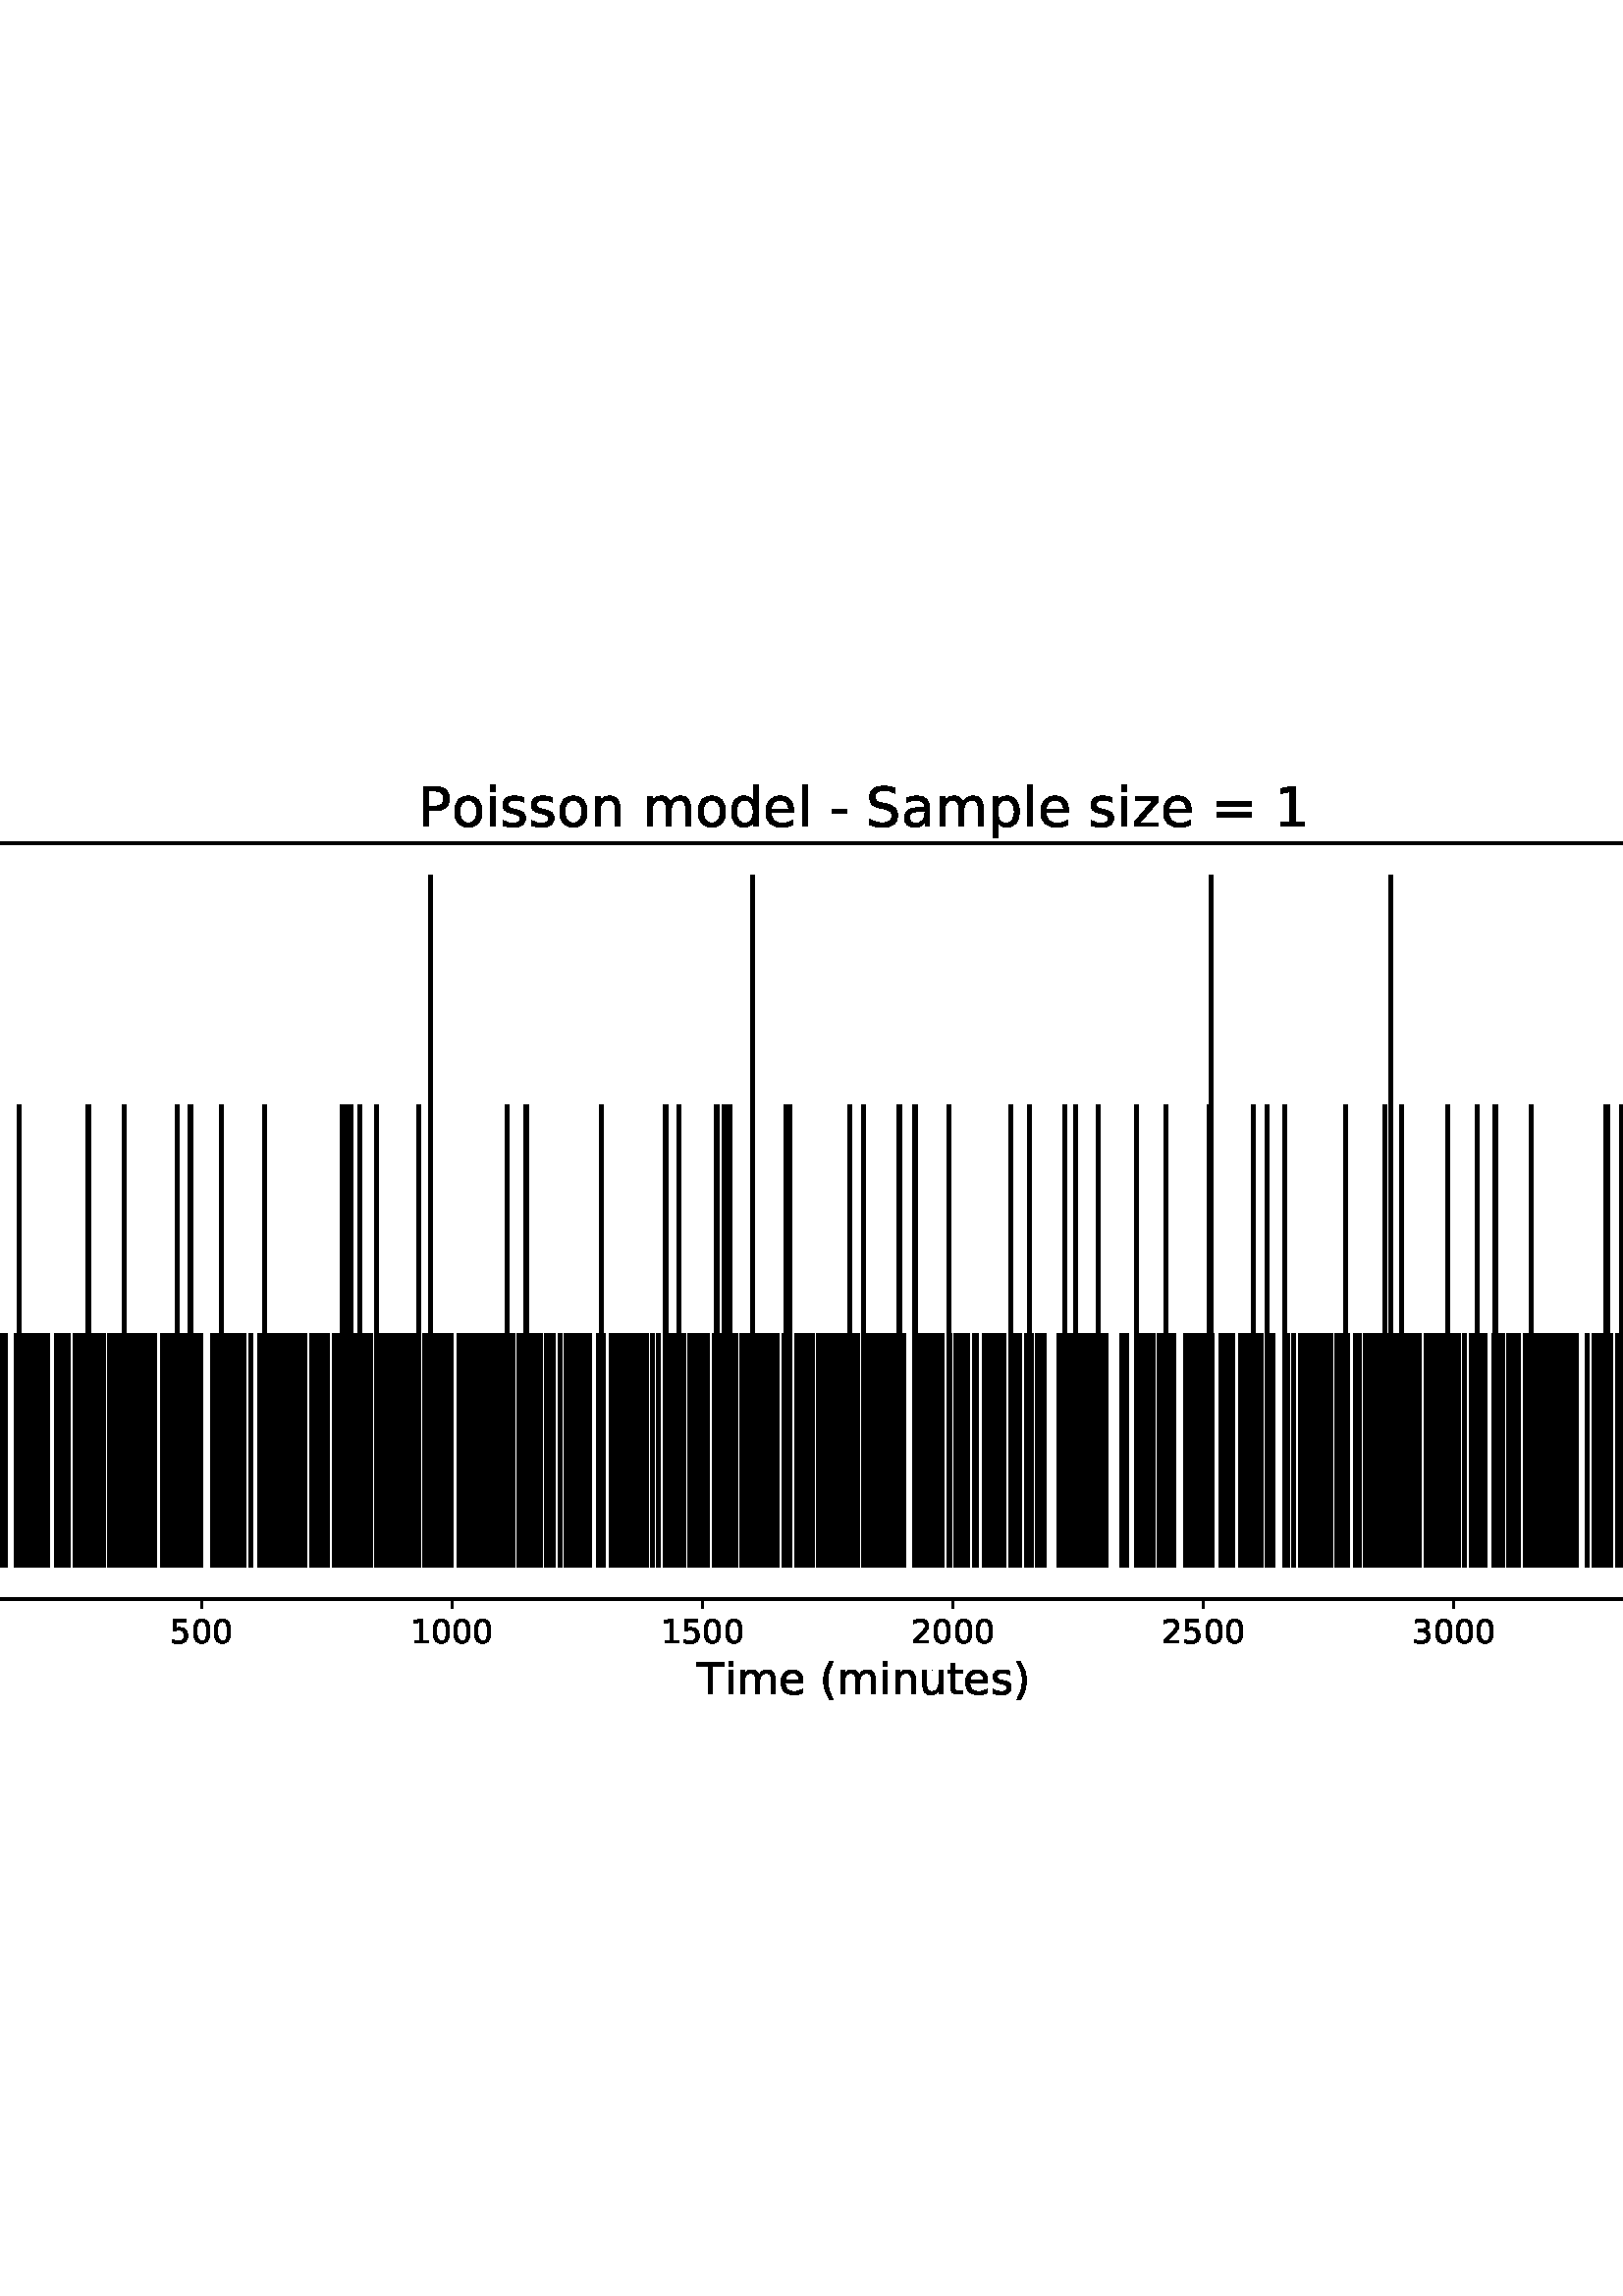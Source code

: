 %!PS-Adobe-3.0 EPSF-3.0
%%Orientation: portrait
%%BoundingBox: -126.0 216.0 738.0 576.0
%%EndComments
%%BeginProlog
/mpldict 8 dict def
mpldict begin
/m { moveto } bind def
/l { lineto } bind def
/r { rlineto } bind def
/c { curveto } bind def
/cl { closepath } bind def
/box {
m
1 index 0 r
0 exch r
neg 0 r
cl
} bind def
/clipbox {
box
clip
newpath
} bind def
%!PS-Adobe-3.0 Resource-Font
%%Copyright: Copyright (c) 2003 by Bitstream, Inc. All Rights Reserved. Copyright (c) 2006 by Tavmjong Bah. All Rights Reserved. DejaVu changes are in public domain 
25 dict begin
/_d{bind def}bind def
/_m{moveto}_d
/_l{lineto}_d
/_cl{closepath eofill}_d
/_c{curveto}_d
/_sc{7 -1 roll{setcachedevice}{pop pop pop pop pop pop}ifelse}_d
/_e{exec}_d
/FontName /DejaVuSans def
/PaintType 0 def
/FontMatrix[.001 0 0 .001 0 0]def
/FontBBox[-1021 -463 1793 1232]def
/FontType 3 def
/Encoding [ /space /numbersign /parenleft /parenright /hyphen /period /zero /one /two /three /five /equal /A /P /S /T /a /d /e /f /g /i /l /m /n /o /p /r /s /t /u /v /z ] def
/FontInfo 10 dict dup begin
/FamilyName (DejaVu Sans) def
/FullName (DejaVu Sans) def
/Notice (Copyright (c) 2003 by Bitstream, Inc. All Rights Reserved. Copyright (c) 2006 by Tavmjong Bah. All Rights Reserved. DejaVu changes are in public domain ) def
/Weight (Book) def
/Version (Version 2.35) def
/ItalicAngle 0.0 def
/isFixedPitch false def
/UnderlinePosition -130 def
/UnderlineThickness 90 def
end readonly def
/CharStrings 34 dict dup begin
/.notdef 0 def
/space{318 0 0 0 0 0 _sc
}_d
/numbersign{{838 0 77 0 761 718 _sc
511 440 _m
369 440 _l
328 277 _l
471 277 _l
511 440 _l
438 718 _m
387 515 _l
530 515 _l
581 718 _l
659 718 _l
609 515 _l
761 515 _l
761 440 _l
590 440 _l
550 277 _l
705 277 _l
705 202 _l
531 202 _l
480 0 _l
402 0 _l
452 202 _l
309 202 _l
259 0 _l
180 0 _l
231 202 _l
77 202 _l
77 277 _l
249 277 _l
290 440 _l
133 440 _l
}_e{133 515 _l
309 515 _l
359 718 _l
438 718 _l
_cl}_e}_d
/parenleft{390 0 86 -131 310 759 _sc
310 759 _m
266 683 234 609 213 536 _c
191 463 181 389 181 314 _c
181 238 191 164 213 91 _c
234 17 266 -56 310 -131 _c
232 -131 _l
183 -54 146 20 122 94 _c
98 168 86 241 86 314 _c
86 386 98 459 122 533 _c
146 607 182 682 232 759 _c
310 759 _l
_cl}_d
/parenright{390 0 80 -131 304 759 _sc
80 759 _m
158 759 _l
206 682 243 607 267 533 _c
291 459 304 386 304 314 _c
304 241 291 168 267 94 _c
243 20 206 -54 158 -131 _c
80 -131 _l
123 -56 155 17 177 91 _c
198 164 209 238 209 314 _c
209 389 198 463 177 536 _c
155 609 123 683 80 759 _c
_cl}_d
/hyphen{361 0 49 234 312 314 _sc
49 314 _m
312 314 _l
312 234 _l
49 234 _l
49 314 _l
_cl}_d
/period{318 0 107 0 210 124 _sc
107 124 _m
210 124 _l
210 0 _l
107 0 _l
107 124 _l
_cl}_d
/zero{636 0 66 -13 570 742 _sc
318 664 _m
267 664 229 639 203 589 _c
177 539 165 464 165 364 _c
165 264 177 189 203 139 _c
229 89 267 64 318 64 _c
369 64 407 89 433 139 _c
458 189 471 264 471 364 _c
471 464 458 539 433 589 _c
407 639 369 664 318 664 _c
318 742 _m
399 742 461 709 505 645 _c
548 580 570 486 570 364 _c
570 241 548 147 505 83 _c
461 19 399 -13 318 -13 _c
236 -13 173 19 130 83 _c
87 147 66 241 66 364 _c
66 486 87 580 130 645 _c
173 709 236 742 318 742 _c
_cl}_d
/one{636 0 110 0 544 729 _sc
124 83 _m
285 83 _l
285 639 _l
110 604 _l
110 694 _l
284 729 _l
383 729 _l
383 83 _l
544 83 _l
544 0 _l
124 0 _l
124 83 _l
_cl}_d
/two{{636 0 73 0 536 742 _sc
192 83 _m
536 83 _l
536 0 _l
73 0 _l
73 83 _l
110 121 161 173 226 239 _c
290 304 331 346 348 365 _c
380 400 402 430 414 455 _c
426 479 433 504 433 528 _c
433 566 419 598 392 622 _c
365 646 330 659 286 659 _c
255 659 222 653 188 643 _c
154 632 117 616 78 594 _c
78 694 _l
118 710 155 722 189 730 _c
223 738 255 742 284 742 _c
}_e{359 742 419 723 464 685 _c
509 647 532 597 532 534 _c
532 504 526 475 515 449 _c
504 422 484 390 454 354 _c
446 344 420 317 376 272 _c
332 227 271 164 192 83 _c
_cl}_e}_d
/three{{636 0 76 -13 556 742 _sc
406 393 _m
453 383 490 362 516 330 _c
542 298 556 258 556 212 _c
556 140 531 84 482 45 _c
432 6 362 -13 271 -13 _c
240 -13 208 -10 176 -4 _c
144 1 110 10 76 22 _c
76 117 _l
103 101 133 89 166 81 _c
198 73 232 69 268 69 _c
330 69 377 81 409 105 _c
441 129 458 165 458 212 _c
458 254 443 288 413 312 _c
383 336 341 349 287 349 _c
}_e{202 349 _l
202 430 _l
291 430 _l
339 430 376 439 402 459 _c
428 478 441 506 441 543 _c
441 580 427 609 401 629 _c
374 649 336 659 287 659 _c
260 659 231 656 200 650 _c
169 644 135 635 98 623 _c
98 711 _l
135 721 170 729 203 734 _c
235 739 266 742 296 742 _c
370 742 429 725 473 691 _c
517 657 539 611 539 553 _c
539 513 527 479 504 451 _c
481 423 448 403 406 393 _c
_cl}_e}_d
/five{{636 0 77 -13 549 729 _sc
108 729 _m
495 729 _l
495 646 _l
198 646 _l
198 467 _l
212 472 227 476 241 478 _c
255 480 270 482 284 482 _c
365 482 429 459 477 415 _c
525 370 549 310 549 234 _c
549 155 524 94 475 51 _c
426 8 357 -13 269 -13 _c
238 -13 207 -10 175 -6 _c
143 -1 111 6 77 17 _c
77 116 _l
106 100 136 88 168 80 _c
199 72 232 69 267 69 _c
}_e{323 69 368 83 401 113 _c
433 143 450 183 450 234 _c
450 284 433 324 401 354 _c
368 384 323 399 267 399 _c
241 399 214 396 188 390 _c
162 384 135 375 108 363 _c
108 729 _l
_cl}_e}_d
/equal{838 0 106 172 732 454 _sc
106 454 _m
732 454 _l
732 372 _l
106 372 _l
106 454 _l
106 255 _m
732 255 _l
732 172 _l
106 172 _l
106 255 _l
_cl}_d
/A{684 0 8 0 676 729 _sc
342 632 _m
208 269 _l
476 269 _l
342 632 _l
286 729 _m
398 729 _l
676 0 _l
573 0 _l
507 187 _l
178 187 _l
112 0 _l
8 0 _l
286 729 _l
_cl}_d
/P{603 0 98 0 569 729 _sc
197 648 _m
197 374 _l
321 374 _l
367 374 402 385 427 409 _c
452 433 465 467 465 511 _c
465 555 452 588 427 612 _c
402 636 367 648 321 648 _c
197 648 _l
98 729 _m
321 729 _l
402 729 464 710 506 673 _c
548 636 569 582 569 511 _c
569 439 548 384 506 348 _c
464 311 402 293 321 293 _c
197 293 _l
197 0 _l
98 0 _l
98 729 _l
_cl}_d
/S{{635 0 66 -13 579 742 _sc
535 705 _m
535 609 _l
497 627 462 640 429 649 _c
395 657 363 662 333 662 _c
279 662 237 651 208 631 _c
179 610 165 580 165 542 _c
165 510 174 485 194 469 _c
213 452 250 439 304 429 _c
364 417 _l
437 403 491 378 526 343 _c
561 307 579 260 579 201 _c
579 130 555 77 508 41 _c
460 5 391 -13 300 -13 _c
265 -13 228 -9 189 -2 _c
}_e{150 5 110 16 69 32 _c
69 134 _l
109 111 148 94 186 83 _c
224 71 262 66 300 66 _c
356 66 399 77 430 99 _c
460 121 476 152 476 194 _c
476 230 465 258 443 278 _c
421 298 385 313 335 323 _c
275 335 _l
201 349 148 372 115 404 _c
82 435 66 478 66 534 _c
66 598 88 649 134 686 _c
179 723 242 742 322 742 _c
356 742 390 739 426 733 _c
461 727 497 717 535 705 _c
}_e{_cl}_e}_d
/T{611 0 -2 0 614 729 _sc
-2 729 _m
614 729 _l
614 646 _l
355 646 _l
355 0 _l
256 0 _l
256 646 _l
-2 646 _l
-2 729 _l
_cl}_d
/a{{613 0 60 -13 522 560 _sc
343 275 _m
270 275 220 266 192 250 _c
164 233 150 205 150 165 _c
150 133 160 107 181 89 _c
202 70 231 61 267 61 _c
317 61 357 78 387 114 _c
417 149 432 196 432 255 _c
432 275 _l
343 275 _l
522 312 _m
522 0 _l
432 0 _l
432 83 _l
411 49 385 25 355 10 _c
325 -5 287 -13 243 -13 _c
187 -13 142 2 109 33 _c
76 64 60 106 60 159 _c
}_e{60 220 80 266 122 298 _c
163 329 224 345 306 345 _c
432 345 _l
432 354 _l
432 395 418 427 391 450 _c
364 472 326 484 277 484 _c
245 484 215 480 185 472 _c
155 464 127 453 100 439 _c
100 522 _l
132 534 164 544 195 550 _c
226 556 256 560 286 560 _c
365 560 424 539 463 498 _c
502 457 522 395 522 312 _c
_cl}_e}_d
/d{{635 0 55 -13 544 760 _sc
454 464 _m
454 760 _l
544 760 _l
544 0 _l
454 0 _l
454 82 _l
435 49 411 25 382 10 _c
353 -5 319 -13 279 -13 _c
213 -13 159 13 117 65 _c
75 117 55 187 55 273 _c
55 359 75 428 117 481 _c
159 533 213 560 279 560 _c
319 560 353 552 382 536 _c
411 520 435 496 454 464 _c
148 273 _m
148 207 161 155 188 117 _c
215 79 253 61 301 61 _c
}_e{348 61 385 79 413 117 _c
440 155 454 207 454 273 _c
454 339 440 390 413 428 _c
385 466 348 485 301 485 _c
253 485 215 466 188 428 _c
161 390 148 339 148 273 _c
_cl}_e}_d
/e{{615 0 55 -13 562 560 _sc
562 296 _m
562 252 _l
149 252 _l
153 190 171 142 205 110 _c
238 78 284 62 344 62 _c
378 62 412 66 444 74 _c
476 82 509 95 541 113 _c
541 28 _l
509 14 476 3 442 -3 _c
408 -9 373 -13 339 -13 _c
251 -13 182 12 131 62 _c
80 112 55 181 55 268 _c
55 357 79 428 127 481 _c
175 533 241 560 323 560 _c
397 560 455 536 498 489 _c
}_e{540 441 562 377 562 296 _c
472 322 _m
471 371 457 410 431 440 _c
404 469 368 484 324 484 _c
274 484 234 469 204 441 _c
174 413 156 373 152 322 _c
472 322 _l
_cl}_e}_d
/f{352 0 23 0 371 760 _sc
371 760 _m
371 685 _l
285 685 _l
253 685 230 678 218 665 _c
205 652 199 629 199 595 _c
199 547 _l
347 547 _l
347 477 _l
199 477 _l
199 0 _l
109 0 _l
109 477 _l
23 477 _l
23 547 _l
109 547 _l
109 585 _l
109 645 123 690 151 718 _c
179 746 224 760 286 760 _c
371 760 _l
_cl}_d
/g{{635 0 55 -207 544 560 _sc
454 280 _m
454 344 440 395 414 431 _c
387 467 349 485 301 485 _c
253 485 215 467 188 431 _c
161 395 148 344 148 280 _c
148 215 161 165 188 129 _c
215 93 253 75 301 75 _c
349 75 387 93 414 129 _c
440 165 454 215 454 280 _c
544 68 _m
544 -24 523 -93 482 -139 _c
440 -184 377 -207 292 -207 _c
260 -207 231 -204 203 -200 _c
175 -195 147 -188 121 -178 _c
}_e{121 -91 _l
147 -105 173 -115 199 -122 _c
225 -129 251 -133 278 -133 _c
336 -133 380 -117 410 -87 _c
439 -56 454 -10 454 52 _c
454 96 _l
435 64 411 40 382 24 _c
353 8 319 0 279 0 _c
211 0 157 25 116 76 _c
75 127 55 195 55 280 _c
55 364 75 432 116 483 _c
157 534 211 560 279 560 _c
319 560 353 552 382 536 _c
411 520 435 496 454 464 _c
454 547 _l
544 547 _l
}_e{544 68 _l
_cl}_e}_d
/i{278 0 94 0 184 760 _sc
94 547 _m
184 547 _l
184 0 _l
94 0 _l
94 547 _l
94 760 _m
184 760 _l
184 646 _l
94 646 _l
94 760 _l
_cl}_d
/l{278 0 94 0 184 760 _sc
94 760 _m
184 760 _l
184 0 _l
94 0 _l
94 760 _l
_cl}_d
/m{{974 0 91 0 889 560 _sc
520 442 _m
542 482 569 511 600 531 _c
631 550 668 560 711 560 _c
767 560 811 540 842 500 _c
873 460 889 403 889 330 _c
889 0 _l
799 0 _l
799 327 _l
799 379 789 418 771 444 _c
752 469 724 482 686 482 _c
639 482 602 466 575 435 _c
548 404 535 362 535 309 _c
535 0 _l
445 0 _l
445 327 _l
445 379 435 418 417 444 _c
398 469 369 482 331 482 _c
}_e{285 482 248 466 221 435 _c
194 404 181 362 181 309 _c
181 0 _l
91 0 _l
91 547 _l
181 547 _l
181 462 _l
201 495 226 520 255 536 _c
283 552 317 560 357 560 _c
397 560 430 550 458 530 _c
486 510 506 480 520 442 _c
_cl}_e}_d
/n{634 0 91 0 549 560 _sc
549 330 _m
549 0 _l
459 0 _l
459 327 _l
459 379 448 417 428 443 _c
408 469 378 482 338 482 _c
289 482 251 466 223 435 _c
195 404 181 362 181 309 _c
181 0 _l
91 0 _l
91 547 _l
181 547 _l
181 462 _l
202 494 227 519 257 535 _c
286 551 320 560 358 560 _c
420 560 468 540 500 501 _c
532 462 549 405 549 330 _c
_cl}_d
/o{612 0 55 -13 557 560 _sc
306 484 _m
258 484 220 465 192 427 _c
164 389 150 338 150 273 _c
150 207 163 156 191 118 _c
219 80 257 62 306 62 _c
354 62 392 80 420 118 _c
448 156 462 207 462 273 _c
462 337 448 389 420 427 _c
392 465 354 484 306 484 _c
306 560 _m
384 560 445 534 490 484 _c
534 433 557 363 557 273 _c
557 183 534 113 490 63 _c
445 12 384 -13 306 -13 _c
227 -13 165 12 121 63 _c
77 113 55 183 55 273 _c
55 363 77 433 121 484 _c
165 534 227 560 306 560 _c
_cl}_d
/p{{635 0 91 -207 580 560 _sc
181 82 _m
181 -207 _l
91 -207 _l
91 547 _l
181 547 _l
181 464 _l
199 496 223 520 252 536 _c
281 552 316 560 356 560 _c
422 560 476 533 518 481 _c
559 428 580 359 580 273 _c
580 187 559 117 518 65 _c
476 13 422 -13 356 -13 _c
316 -13 281 -5 252 10 _c
223 25 199 49 181 82 _c
487 273 _m
487 339 473 390 446 428 _c
418 466 381 485 334 485 _c
}_e{286 485 249 466 222 428 _c
194 390 181 339 181 273 _c
181 207 194 155 222 117 _c
249 79 286 61 334 61 _c
381 61 418 79 446 117 _c
473 155 487 207 487 273 _c
_cl}_e}_d
/r{411 0 91 0 411 560 _sc
411 463 _m
401 469 390 473 378 476 _c
366 478 353 480 339 480 _c
288 480 249 463 222 430 _c
194 397 181 350 181 288 _c
181 0 _l
91 0 _l
91 547 _l
181 547 _l
181 462 _l
199 495 224 520 254 536 _c
284 552 321 560 365 560 _c
371 560 378 559 386 559 _c
393 558 401 557 411 555 _c
411 463 _l
_cl}_d
/s{{521 0 54 -13 472 560 _sc
443 531 _m
443 446 _l
417 458 391 468 364 475 _c
336 481 308 485 279 485 _c
234 485 200 478 178 464 _c
156 450 145 430 145 403 _c
145 382 153 366 169 354 _c
185 342 217 330 265 320 _c
296 313 _l
360 299 405 279 432 255 _c
458 230 472 195 472 151 _c
472 100 452 60 412 31 _c
372 1 316 -13 246 -13 _c
216 -13 186 -10 154 -5 _c
}_e{122 0 89 8 54 20 _c
54 113 _l
87 95 120 82 152 74 _c
184 65 216 61 248 61 _c
290 61 323 68 346 82 _c
368 96 380 117 380 144 _c
380 168 371 187 355 200 _c
339 213 303 226 247 238 _c
216 245 _l
160 257 119 275 95 299 _c
70 323 58 356 58 399 _c
58 450 76 490 112 518 _c
148 546 200 560 268 560 _c
301 560 332 557 362 552 _c
391 547 418 540 443 531 _c
}_e{_cl}_e}_d
/t{392 0 27 0 368 702 _sc
183 702 _m
183 547 _l
368 547 _l
368 477 _l
183 477 _l
183 180 _l
183 135 189 106 201 94 _c
213 81 238 75 276 75 _c
368 75 _l
368 0 _l
276 0 _l
206 0 158 13 132 39 _c
106 65 93 112 93 180 _c
93 477 _l
27 477 _l
27 547 _l
93 547 _l
93 702 _l
183 702 _l
_cl}_d
/u{634 0 85 -13 543 560 _sc
85 216 _m
85 547 _l
175 547 _l
175 219 _l
175 167 185 129 205 103 _c
225 77 255 64 296 64 _c
344 64 383 79 411 110 _c
439 141 453 183 453 237 _c
453 547 _l
543 547 _l
543 0 _l
453 0 _l
453 84 _l
431 50 405 26 377 10 _c
348 -5 315 -13 277 -13 _c
214 -13 166 6 134 45 _c
101 83 85 140 85 216 _c
311 560 _m
311 560 _l
_cl}_d
/v{592 0 30 0 562 547 _sc
30 547 _m
125 547 _l
296 88 _l
467 547 _l
562 547 _l
357 0 _l
235 0 _l
30 547 _l
_cl}_d
/z{525 0 43 0 482 547 _sc
55 547 _m
482 547 _l
482 465 _l
144 72 _l
482 72 _l
482 0 _l
43 0 _l
43 82 _l
381 475 _l
55 475 _l
55 547 _l
_cl}_d
end readonly def

/BuildGlyph
 {exch begin
 CharStrings exch
 2 copy known not{pop /.notdef}if
 true 3 1 roll get exec
 end}_d

/BuildChar {
 1 index /Encoding get exch get
 1 index /BuildGlyph get exec
}_d

FontName currentdict end definefont pop
end
%%EndProlog
mpldict begin
-126 216 translate
864 360 0 0 clipbox
gsave
0 0 m
864 0 l
864 360 l
0 360 l
cl
1.000 setgray
fill
grestore
gsave
108 39.6 m
777.6 39.6 l
777.6 316.8 l
108 316.8 l
cl
1.000 setgray
fill
grestore
0.800 setlinewidth
1 setlinejoin
0 setlinecap
[] 0 setdash
0.000 setgray
gsave
/o {
gsave
newpath
translate
0.8 setlinewidth
1 setlinejoin
0 setlinecap
0 0 m
0 -3.5 l

gsave
0.000 setgray
fill
grestore
stroke
grestore
} bind def
108 39.6 o
grestore
/DejaVuSans findfont
12.000 scalefont
setfont
gsave
104.18 23.475 translate
0.0 rotate
0.0 0.0 m /zero glyphshow
grestore
gsave
/o {
gsave
newpath
translate
0.8 setlinewidth
1 setlinejoin
0 setlinecap
0 0 m
0 -3.5 l

gsave
0.000 setgray
fill
grestore
stroke
grestore
} bind def
199.852 39.6 o
grestore
gsave
188.391 23.475 translate
0.0 rotate
0.0 0.0 m /five glyphshow
7.635 0.0 m /zero glyphshow
15.27 0.0 m /zero glyphshow
grestore
gsave
/o {
gsave
newpath
translate
0.8 setlinewidth
1 setlinejoin
0 setlinecap
0 0 m
0 -3.5 l

gsave
0.000 setgray
fill
grestore
stroke
grestore
} bind def
291.704 39.6 o
grestore
gsave
276.422 23.475 translate
0.0 rotate
0.0 0.0 m /one glyphshow
7.635 0.0 m /zero glyphshow
15.27 0.0 m /zero glyphshow
22.904 0.0 m /zero glyphshow
grestore
gsave
/o {
gsave
newpath
translate
0.8 setlinewidth
1 setlinejoin
0 setlinecap
0 0 m
0 -3.5 l

gsave
0.000 setgray
fill
grestore
stroke
grestore
} bind def
383.556 39.6 o
grestore
gsave
368.274 23.475 translate
0.0 rotate
0.0 0.0 m /one glyphshow
7.635 0.0 m /five glyphshow
15.27 0.0 m /zero glyphshow
22.904 0.0 m /zero glyphshow
grestore
gsave
/o {
gsave
newpath
translate
0.8 setlinewidth
1 setlinejoin
0 setlinecap
0 0 m
0 -3.5 l

gsave
0.000 setgray
fill
grestore
stroke
grestore
} bind def
475.407 39.6 o
grestore
gsave
460.126 23.475 translate
0.0 rotate
0.0 0.0 m /two glyphshow
7.635 0.0 m /zero glyphshow
15.27 0.0 m /zero glyphshow
22.904 0.0 m /zero glyphshow
grestore
gsave
/o {
gsave
newpath
translate
0.8 setlinewidth
1 setlinejoin
0 setlinecap
0 0 m
0 -3.5 l

gsave
0.000 setgray
fill
grestore
stroke
grestore
} bind def
567.259 39.6 o
grestore
gsave
551.978 23.475 translate
0.0 rotate
0.0 0.0 m /two glyphshow
7.635 0.0 m /five glyphshow
15.27 0.0 m /zero glyphshow
22.904 0.0 m /zero glyphshow
grestore
gsave
/o {
gsave
newpath
translate
0.8 setlinewidth
1 setlinejoin
0 setlinecap
0 0 m
0 -3.5 l

gsave
0.000 setgray
fill
grestore
stroke
grestore
} bind def
659.111 39.6 o
grestore
gsave
643.83 23.475 translate
0.0 rotate
0.0 0.0 m /three glyphshow
7.635 0.0 m /zero glyphshow
15.27 0.0 m /zero glyphshow
22.904 0.0 m /zero glyphshow
grestore
gsave
/o {
gsave
newpath
translate
0.8 setlinewidth
1 setlinejoin
0 setlinecap
0 0 m
0 -3.5 l

gsave
0.000 setgray
fill
grestore
stroke
grestore
} bind def
750.963 39.6 o
grestore
gsave
735.682 23.475 translate
0.0 rotate
0.0 0.0 m /three glyphshow
7.635 0.0 m /five glyphshow
15.27 0.0 m /zero glyphshow
22.904 0.0 m /zero glyphshow
grestore
/DejaVuSans findfont
16.000 scalefont
setfont
gsave
381.769 4.819 translate
0.0 rotate
0.0 0.0 m /T glyphshow
9.773 0.0 m /i glyphshow
14.219 0.0 m /m glyphshow
29.805 0.0 m /e glyphshow
39.648 0.0 m /space glyphshow
44.734 0.0 m /parenleft glyphshow
50.977 0.0 m /m glyphshow
66.562 0.0 m /i glyphshow
71.008 0.0 m /n glyphshow
81.148 0.0 m /u glyphshow
91.289 0.0 m /t glyphshow
97.562 0.0 m /e glyphshow
107.406 0.0 m /s glyphshow
115.742 0.0 m /parenright glyphshow
grestore
gsave
/o {
gsave
newpath
translate
0.8 setlinewidth
1 setlinejoin
0 setlinecap
0 0 m
-3.5 0 l

gsave
0.000 setgray
fill
grestore
stroke
grestore
} bind def
108 52.2 o
grestore
/DejaVuSans findfont
12.000 scalefont
setfont
gsave
81.906 47.638 translate
0.0 rotate
0.0 0.0 m /zero glyphshow
7.635 0.0 m /period glyphshow
11.449 0.0 m /zero glyphshow
grestore
gsave
/o {
gsave
newpath
translate
0.8 setlinewidth
1 setlinejoin
0 setlinecap
0 0 m
-3.5 0 l

gsave
0.000 setgray
fill
grestore
stroke
grestore
} bind def
108 94.2 o
grestore
gsave
81.906 89.638 translate
0.0 rotate
0.0 0.0 m /zero glyphshow
7.635 0.0 m /period glyphshow
11.449 0.0 m /five glyphshow
grestore
gsave
/o {
gsave
newpath
translate
0.8 setlinewidth
1 setlinejoin
0 setlinecap
0 0 m
-3.5 0 l

gsave
0.000 setgray
fill
grestore
stroke
grestore
} bind def
108 136.2 o
grestore
gsave
81.906 131.637 translate
0.0 rotate
0.0 0.0 m /one glyphshow
7.635 0.0 m /period glyphshow
11.449 0.0 m /zero glyphshow
grestore
gsave
/o {
gsave
newpath
translate
0.8 setlinewidth
1 setlinejoin
0 setlinecap
0 0 m
-3.5 0 l

gsave
0.000 setgray
fill
grestore
stroke
grestore
} bind def
108 178.2 o
grestore
gsave
81.906 173.637 translate
0.0 rotate
0.0 0.0 m /one glyphshow
7.635 0.0 m /period glyphshow
11.449 0.0 m /five glyphshow
grestore
gsave
/o {
gsave
newpath
translate
0.8 setlinewidth
1 setlinejoin
0 setlinecap
0 0 m
-3.5 0 l

gsave
0.000 setgray
fill
grestore
stroke
grestore
} bind def
108 220.2 o
grestore
gsave
81.906 215.637 translate
0.0 rotate
0.0 0.0 m /two glyphshow
7.635 0.0 m /period glyphshow
11.449 0.0 m /zero glyphshow
grestore
gsave
/o {
gsave
newpath
translate
0.8 setlinewidth
1 setlinejoin
0 setlinecap
0 0 m
-3.5 0 l

gsave
0.000 setgray
fill
grestore
stroke
grestore
} bind def
108 262.2 o
grestore
gsave
81.906 257.637 translate
0.0 rotate
0.0 0.0 m /two glyphshow
7.635 0.0 m /period glyphshow
11.449 0.0 m /five glyphshow
grestore
gsave
/o {
gsave
newpath
translate
0.8 setlinewidth
1 setlinejoin
0 setlinecap
0 0 m
-3.5 0 l

gsave
0.000 setgray
fill
grestore
stroke
grestore
} bind def
108 304.2 o
grestore
gsave
81.906 299.637 translate
0.0 rotate
0.0 0.0 m /three glyphshow
7.635 0.0 m /period glyphshow
11.449 0.0 m /zero glyphshow
grestore
/DejaVuSans findfont
16.000 scalefont
setfont
gsave
74.578 95.848 translate
90.0 rotate
0.0 0.0 m /A glyphshow
10.945 0.0 m /v glyphshow
20.414 0.0 m /e glyphshow
30.258 0.0 m /r glyphshow
36.836 0.0 m /a glyphshow
46.641 0.0 m /g glyphshow
56.797 0.0 m /e glyphshow
66.641 0.0 m /space glyphshow
71.727 0.0 m /numbersign glyphshow
85.133 0.0 m /space glyphshow
90.219 0.0 m /o glyphshow
100.008 0.0 m /f glyphshow
105.641 0.0 m /space glyphshow
110.727 0.0 m /e glyphshow
120.57 0.0 m /v glyphshow
130.039 0.0 m /e glyphshow
139.883 0.0 m /n glyphshow
150.023 0.0 m /t glyphshow
156.297 0.0 m /s glyphshow
grestore
1.500 setlinewidth
2 setlinecap
gsave
669.6 277.2 108 39.6 clipbox
108.092 52.2 m
108.092 52.2 l
stroke
grestore
gsave
669.6 277.2 108 39.6 clipbox
108.276 52.2 m
108.276 52.2 l
stroke
grestore
gsave
669.6 277.2 108 39.6 clipbox
108.459 52.2 m
108.459 52.2 l
stroke
grestore
gsave
669.6 277.2 108 39.6 clipbox
108.643 52.2 m
108.643 52.2 l
stroke
grestore
gsave
669.6 277.2 108 39.6 clipbox
108.827 52.2 m
108.827 52.2 l
stroke
grestore
gsave
669.6 277.2 108 39.6 clipbox
109.01 52.2 m
109.01 136.2 l
stroke
grestore
gsave
669.6 277.2 108 39.6 clipbox
109.194 52.2 m
109.194 52.2 l
stroke
grestore
gsave
669.6 277.2 108 39.6 clipbox
109.378 52.2 m
109.378 52.2 l
stroke
grestore
gsave
669.6 277.2 108 39.6 clipbox
109.561 52.2 m
109.561 52.2 l
stroke
grestore
gsave
669.6 277.2 108 39.6 clipbox
109.745 52.2 m
109.745 52.2 l
stroke
grestore
gsave
669.6 277.2 108 39.6 clipbox
109.929 52.2 m
109.929 136.2 l
stroke
grestore
gsave
669.6 277.2 108 39.6 clipbox
110.113 52.2 m
110.113 52.2 l
stroke
grestore
gsave
669.6 277.2 108 39.6 clipbox
110.296 52.2 m
110.296 52.2 l
stroke
grestore
gsave
669.6 277.2 108 39.6 clipbox
110.48 52.2 m
110.48 220.2 l
stroke
grestore
gsave
669.6 277.2 108 39.6 clipbox
110.664 52.2 m
110.664 52.2 l
stroke
grestore
gsave
669.6 277.2 108 39.6 clipbox
110.847 52.2 m
110.847 52.2 l
stroke
grestore
gsave
669.6 277.2 108 39.6 clipbox
111.031 52.2 m
111.031 52.2 l
stroke
grestore
gsave
669.6 277.2 108 39.6 clipbox
111.215 52.2 m
111.215 52.2 l
stroke
grestore
gsave
669.6 277.2 108 39.6 clipbox
111.399 52.2 m
111.399 52.2 l
stroke
grestore
gsave
669.6 277.2 108 39.6 clipbox
111.582 52.2 m
111.582 52.2 l
stroke
grestore
gsave
669.6 277.2 108 39.6 clipbox
111.766 52.2 m
111.766 52.2 l
stroke
grestore
gsave
669.6 277.2 108 39.6 clipbox
111.95 52.2 m
111.95 136.2 l
stroke
grestore
gsave
669.6 277.2 108 39.6 clipbox
112.133 52.2 m
112.133 220.2 l
stroke
grestore
gsave
669.6 277.2 108 39.6 clipbox
112.317 52.2 m
112.317 52.2 l
stroke
grestore
gsave
669.6 277.2 108 39.6 clipbox
112.501 52.2 m
112.501 136.2 l
stroke
grestore
gsave
669.6 277.2 108 39.6 clipbox
112.684 52.2 m
112.684 52.2 l
stroke
grestore
gsave
669.6 277.2 108 39.6 clipbox
112.868 52.2 m
112.868 52.2 l
stroke
grestore
gsave
669.6 277.2 108 39.6 clipbox
113.052 52.2 m
113.052 136.2 l
stroke
grestore
gsave
669.6 277.2 108 39.6 clipbox
113.236 52.2 m
113.236 52.2 l
stroke
grestore
gsave
669.6 277.2 108 39.6 clipbox
113.419 52.2 m
113.419 52.2 l
stroke
grestore
gsave
669.6 277.2 108 39.6 clipbox
113.603 52.2 m
113.603 52.2 l
stroke
grestore
gsave
669.6 277.2 108 39.6 clipbox
113.787 52.2 m
113.787 52.2 l
stroke
grestore
gsave
669.6 277.2 108 39.6 clipbox
113.97 52.2 m
113.97 52.2 l
stroke
grestore
gsave
669.6 277.2 108 39.6 clipbox
114.154 52.2 m
114.154 52.2 l
stroke
grestore
gsave
669.6 277.2 108 39.6 clipbox
114.338 52.2 m
114.338 52.2 l
stroke
grestore
gsave
669.6 277.2 108 39.6 clipbox
114.521 52.2 m
114.521 52.2 l
stroke
grestore
gsave
669.6 277.2 108 39.6 clipbox
114.705 52.2 m
114.705 52.2 l
stroke
grestore
gsave
669.6 277.2 108 39.6 clipbox
114.889 52.2 m
114.889 52.2 l
stroke
grestore
gsave
669.6 277.2 108 39.6 clipbox
115.073 52.2 m
115.073 52.2 l
stroke
grestore
gsave
669.6 277.2 108 39.6 clipbox
115.256 52.2 m
115.256 52.2 l
stroke
grestore
gsave
669.6 277.2 108 39.6 clipbox
115.44 52.2 m
115.44 136.2 l
stroke
grestore
gsave
669.6 277.2 108 39.6 clipbox
115.624 52.2 m
115.624 52.2 l
stroke
grestore
gsave
669.6 277.2 108 39.6 clipbox
115.807 52.2 m
115.807 52.2 l
stroke
grestore
gsave
669.6 277.2 108 39.6 clipbox
115.991 52.2 m
115.991 52.2 l
stroke
grestore
gsave
669.6 277.2 108 39.6 clipbox
116.175 52.2 m
116.175 52.2 l
stroke
grestore
gsave
669.6 277.2 108 39.6 clipbox
116.359 52.2 m
116.359 52.2 l
stroke
grestore
gsave
669.6 277.2 108 39.6 clipbox
116.542 52.2 m
116.542 52.2 l
stroke
grestore
gsave
669.6 277.2 108 39.6 clipbox
116.726 52.2 m
116.726 52.2 l
stroke
grestore
gsave
669.6 277.2 108 39.6 clipbox
116.91 52.2 m
116.91 136.2 l
stroke
grestore
gsave
669.6 277.2 108 39.6 clipbox
117.093 52.2 m
117.093 52.2 l
stroke
grestore
gsave
669.6 277.2 108 39.6 clipbox
117.277 52.2 m
117.277 52.2 l
stroke
grestore
gsave
669.6 277.2 108 39.6 clipbox
117.461 52.2 m
117.461 52.2 l
stroke
grestore
gsave
669.6 277.2 108 39.6 clipbox
117.644 52.2 m
117.644 52.2 l
stroke
grestore
gsave
669.6 277.2 108 39.6 clipbox
117.828 52.2 m
117.828 52.2 l
stroke
grestore
gsave
669.6 277.2 108 39.6 clipbox
118.012 52.2 m
118.012 52.2 l
stroke
grestore
gsave
669.6 277.2 108 39.6 clipbox
118.196 52.2 m
118.196 52.2 l
stroke
grestore
gsave
669.6 277.2 108 39.6 clipbox
118.379 52.2 m
118.379 52.2 l
stroke
grestore
gsave
669.6 277.2 108 39.6 clipbox
118.563 52.2 m
118.563 136.2 l
stroke
grestore
gsave
669.6 277.2 108 39.6 clipbox
118.747 52.2 m
118.747 52.2 l
stroke
grestore
gsave
669.6 277.2 108 39.6 clipbox
118.93 52.2 m
118.93 136.2 l
stroke
grestore
gsave
669.6 277.2 108 39.6 clipbox
119.114 52.2 m
119.114 52.2 l
stroke
grestore
gsave
669.6 277.2 108 39.6 clipbox
119.298 52.2 m
119.298 52.2 l
stroke
grestore
gsave
669.6 277.2 108 39.6 clipbox
119.481 52.2 m
119.481 52.2 l
stroke
grestore
gsave
669.6 277.2 108 39.6 clipbox
119.665 52.2 m
119.665 52.2 l
stroke
grestore
gsave
669.6 277.2 108 39.6 clipbox
119.849 52.2 m
119.849 136.2 l
stroke
grestore
gsave
669.6 277.2 108 39.6 clipbox
120.033 52.2 m
120.033 136.2 l
stroke
grestore
gsave
669.6 277.2 108 39.6 clipbox
120.216 52.2 m
120.216 52.2 l
stroke
grestore
gsave
669.6 277.2 108 39.6 clipbox
120.4 52.2 m
120.4 52.2 l
stroke
grestore
gsave
669.6 277.2 108 39.6 clipbox
120.584 52.2 m
120.584 52.2 l
stroke
grestore
gsave
669.6 277.2 108 39.6 clipbox
120.767 52.2 m
120.767 136.2 l
stroke
grestore
gsave
669.6 277.2 108 39.6 clipbox
120.951 52.2 m
120.951 220.2 l
stroke
grestore
gsave
669.6 277.2 108 39.6 clipbox
121.135 52.2 m
121.135 52.2 l
stroke
grestore
gsave
669.6 277.2 108 39.6 clipbox
121.319 52.2 m
121.319 52.2 l
stroke
grestore
gsave
669.6 277.2 108 39.6 clipbox
121.502 52.2 m
121.502 52.2 l
stroke
grestore
gsave
669.6 277.2 108 39.6 clipbox
121.686 52.2 m
121.686 52.2 l
stroke
grestore
gsave
669.6 277.2 108 39.6 clipbox
121.87 52.2 m
121.87 136.2 l
stroke
grestore
gsave
669.6 277.2 108 39.6 clipbox
122.053 52.2 m
122.053 136.2 l
stroke
grestore
gsave
669.6 277.2 108 39.6 clipbox
122.237 52.2 m
122.237 136.2 l
stroke
grestore
gsave
669.6 277.2 108 39.6 clipbox
122.421 52.2 m
122.421 52.2 l
stroke
grestore
gsave
669.6 277.2 108 39.6 clipbox
122.604 52.2 m
122.604 52.2 l
stroke
grestore
gsave
669.6 277.2 108 39.6 clipbox
122.788 52.2 m
122.788 52.2 l
stroke
grestore
gsave
669.6 277.2 108 39.6 clipbox
122.972 52.2 m
122.972 52.2 l
stroke
grestore
gsave
669.6 277.2 108 39.6 clipbox
123.156 52.2 m
123.156 52.2 l
stroke
grestore
gsave
669.6 277.2 108 39.6 clipbox
123.339 52.2 m
123.339 52.2 l
stroke
grestore
gsave
669.6 277.2 108 39.6 clipbox
123.523 52.2 m
123.523 136.2 l
stroke
grestore
gsave
669.6 277.2 108 39.6 clipbox
123.707 52.2 m
123.707 52.2 l
stroke
grestore
gsave
669.6 277.2 108 39.6 clipbox
123.89 52.2 m
123.89 52.2 l
stroke
grestore
gsave
669.6 277.2 108 39.6 clipbox
124.074 52.2 m
124.074 136.2 l
stroke
grestore
gsave
669.6 277.2 108 39.6 clipbox
124.258 52.2 m
124.258 52.2 l
stroke
grestore
gsave
669.6 277.2 108 39.6 clipbox
124.441 52.2 m
124.441 52.2 l
stroke
grestore
gsave
669.6 277.2 108 39.6 clipbox
124.625 52.2 m
124.625 52.2 l
stroke
grestore
gsave
669.6 277.2 108 39.6 clipbox
124.809 52.2 m
124.809 52.2 l
stroke
grestore
gsave
669.6 277.2 108 39.6 clipbox
124.993 52.2 m
124.993 52.2 l
stroke
grestore
gsave
669.6 277.2 108 39.6 clipbox
125.176 52.2 m
125.176 52.2 l
stroke
grestore
gsave
669.6 277.2 108 39.6 clipbox
125.36 52.2 m
125.36 52.2 l
stroke
grestore
gsave
669.6 277.2 108 39.6 clipbox
125.544 52.2 m
125.544 52.2 l
stroke
grestore
gsave
669.6 277.2 108 39.6 clipbox
125.727 52.2 m
125.727 52.2 l
stroke
grestore
gsave
669.6 277.2 108 39.6 clipbox
125.911 52.2 m
125.911 136.2 l
stroke
grestore
gsave
669.6 277.2 108 39.6 clipbox
126.095 52.2 m
126.095 52.2 l
stroke
grestore
gsave
669.6 277.2 108 39.6 clipbox
126.279 52.2 m
126.279 52.2 l
stroke
grestore
gsave
669.6 277.2 108 39.6 clipbox
126.462 52.2 m
126.462 52.2 l
stroke
grestore
gsave
669.6 277.2 108 39.6 clipbox
126.646 52.2 m
126.646 52.2 l
stroke
grestore
gsave
669.6 277.2 108 39.6 clipbox
126.83 52.2 m
126.83 52.2 l
stroke
grestore
gsave
669.6 277.2 108 39.6 clipbox
127.013 52.2 m
127.013 52.2 l
stroke
grestore
gsave
669.6 277.2 108 39.6 clipbox
127.197 52.2 m
127.197 136.2 l
stroke
grestore
gsave
669.6 277.2 108 39.6 clipbox
127.381 52.2 m
127.381 52.2 l
stroke
grestore
gsave
669.6 277.2 108 39.6 clipbox
127.564 52.2 m
127.564 52.2 l
stroke
grestore
gsave
669.6 277.2 108 39.6 clipbox
127.748 52.2 m
127.748 52.2 l
stroke
grestore
gsave
669.6 277.2 108 39.6 clipbox
127.932 52.2 m
127.932 136.2 l
stroke
grestore
gsave
669.6 277.2 108 39.6 clipbox
128.116 52.2 m
128.116 52.2 l
stroke
grestore
gsave
669.6 277.2 108 39.6 clipbox
128.299 52.2 m
128.299 52.2 l
stroke
grestore
gsave
669.6 277.2 108 39.6 clipbox
128.483 52.2 m
128.483 52.2 l
stroke
grestore
gsave
669.6 277.2 108 39.6 clipbox
128.667 52.2 m
128.667 52.2 l
stroke
grestore
gsave
669.6 277.2 108 39.6 clipbox
128.85 52.2 m
128.85 52.2 l
stroke
grestore
gsave
669.6 277.2 108 39.6 clipbox
129.034 52.2 m
129.034 52.2 l
stroke
grestore
gsave
669.6 277.2 108 39.6 clipbox
129.218 52.2 m
129.218 52.2 l
stroke
grestore
gsave
669.6 277.2 108 39.6 clipbox
129.401 52.2 m
129.401 52.2 l
stroke
grestore
gsave
669.6 277.2 108 39.6 clipbox
129.585 52.2 m
129.585 52.2 l
stroke
grestore
gsave
669.6 277.2 108 39.6 clipbox
129.769 52.2 m
129.769 52.2 l
stroke
grestore
gsave
669.6 277.2 108 39.6 clipbox
129.953 52.2 m
129.953 52.2 l
stroke
grestore
gsave
669.6 277.2 108 39.6 clipbox
130.136 52.2 m
130.136 52.2 l
stroke
grestore
gsave
669.6 277.2 108 39.6 clipbox
130.32 52.2 m
130.32 52.2 l
stroke
grestore
gsave
669.6 277.2 108 39.6 clipbox
130.504 52.2 m
130.504 52.2 l
stroke
grestore
gsave
669.6 277.2 108 39.6 clipbox
130.687 52.2 m
130.687 52.2 l
stroke
grestore
gsave
669.6 277.2 108 39.6 clipbox
130.871 52.2 m
130.871 52.2 l
stroke
grestore
gsave
669.6 277.2 108 39.6 clipbox
131.055 52.2 m
131.055 52.2 l
stroke
grestore
gsave
669.6 277.2 108 39.6 clipbox
131.239 52.2 m
131.239 52.2 l
stroke
grestore
gsave
669.6 277.2 108 39.6 clipbox
131.422 52.2 m
131.422 52.2 l
stroke
grestore
gsave
669.6 277.2 108 39.6 clipbox
131.606 52.2 m
131.606 52.2 l
stroke
grestore
gsave
669.6 277.2 108 39.6 clipbox
131.79 52.2 m
131.79 52.2 l
stroke
grestore
gsave
669.6 277.2 108 39.6 clipbox
131.973 52.2 m
131.973 136.2 l
stroke
grestore
gsave
669.6 277.2 108 39.6 clipbox
132.157 52.2 m
132.157 52.2 l
stroke
grestore
gsave
669.6 277.2 108 39.6 clipbox
132.341 52.2 m
132.341 52.2 l
stroke
grestore
gsave
669.6 277.2 108 39.6 clipbox
132.524 52.2 m
132.524 52.2 l
stroke
grestore
gsave
669.6 277.2 108 39.6 clipbox
132.708 52.2 m
132.708 52.2 l
stroke
grestore
gsave
669.6 277.2 108 39.6 clipbox
132.892 52.2 m
132.892 220.2 l
stroke
grestore
gsave
669.6 277.2 108 39.6 clipbox
133.076 52.2 m
133.076 52.2 l
stroke
grestore
gsave
669.6 277.2 108 39.6 clipbox
133.259 52.2 m
133.259 52.2 l
stroke
grestore
gsave
669.6 277.2 108 39.6 clipbox
133.443 52.2 m
133.443 52.2 l
stroke
grestore
gsave
669.6 277.2 108 39.6 clipbox
133.627 52.2 m
133.627 52.2 l
stroke
grestore
gsave
669.6 277.2 108 39.6 clipbox
133.81 52.2 m
133.81 52.2 l
stroke
grestore
gsave
669.6 277.2 108 39.6 clipbox
133.994 52.2 m
133.994 136.2 l
stroke
grestore
gsave
669.6 277.2 108 39.6 clipbox
134.178 52.2 m
134.178 52.2 l
stroke
grestore
gsave
669.6 277.2 108 39.6 clipbox
134.361 52.2 m
134.361 52.2 l
stroke
grestore
gsave
669.6 277.2 108 39.6 clipbox
134.545 52.2 m
134.545 136.2 l
stroke
grestore
gsave
669.6 277.2 108 39.6 clipbox
134.729 52.2 m
134.729 52.2 l
stroke
grestore
gsave
669.6 277.2 108 39.6 clipbox
134.913 52.2 m
134.913 52.2 l
stroke
grestore
gsave
669.6 277.2 108 39.6 clipbox
135.096 52.2 m
135.096 136.2 l
stroke
grestore
gsave
669.6 277.2 108 39.6 clipbox
135.28 52.2 m
135.28 52.2 l
stroke
grestore
gsave
669.6 277.2 108 39.6 clipbox
135.464 52.2 m
135.464 52.2 l
stroke
grestore
gsave
669.6 277.2 108 39.6 clipbox
135.647 52.2 m
135.647 136.2 l
stroke
grestore
gsave
669.6 277.2 108 39.6 clipbox
135.831 52.2 m
135.831 52.2 l
stroke
grestore
gsave
669.6 277.2 108 39.6 clipbox
136.015 52.2 m
136.015 52.2 l
stroke
grestore
gsave
669.6 277.2 108 39.6 clipbox
136.199 52.2 m
136.199 52.2 l
stroke
grestore
gsave
669.6 277.2 108 39.6 clipbox
136.382 52.2 m
136.382 52.2 l
stroke
grestore
gsave
669.6 277.2 108 39.6 clipbox
136.566 52.2 m
136.566 52.2 l
stroke
grestore
gsave
669.6 277.2 108 39.6 clipbox
136.75 52.2 m
136.75 52.2 l
stroke
grestore
gsave
669.6 277.2 108 39.6 clipbox
136.933 52.2 m
136.933 52.2 l
stroke
grestore
gsave
669.6 277.2 108 39.6 clipbox
137.117 52.2 m
137.117 52.2 l
stroke
grestore
gsave
669.6 277.2 108 39.6 clipbox
137.301 52.2 m
137.301 136.2 l
stroke
grestore
gsave
669.6 277.2 108 39.6 clipbox
137.484 52.2 m
137.484 136.2 l
stroke
grestore
gsave
669.6 277.2 108 39.6 clipbox
137.668 52.2 m
137.668 52.2 l
stroke
grestore
gsave
669.6 277.2 108 39.6 clipbox
137.852 52.2 m
137.852 136.2 l
stroke
grestore
gsave
669.6 277.2 108 39.6 clipbox
138.036 52.2 m
138.036 136.2 l
stroke
grestore
gsave
669.6 277.2 108 39.6 clipbox
138.219 52.2 m
138.219 52.2 l
stroke
grestore
gsave
669.6 277.2 108 39.6 clipbox
138.403 52.2 m
138.403 52.2 l
stroke
grestore
gsave
669.6 277.2 108 39.6 clipbox
138.587 52.2 m
138.587 52.2 l
stroke
grestore
gsave
669.6 277.2 108 39.6 clipbox
138.77 52.2 m
138.77 52.2 l
stroke
grestore
gsave
669.6 277.2 108 39.6 clipbox
138.954 52.2 m
138.954 52.2 l
stroke
grestore
gsave
669.6 277.2 108 39.6 clipbox
139.138 52.2 m
139.138 52.2 l
stroke
grestore
gsave
669.6 277.2 108 39.6 clipbox
139.321 52.2 m
139.321 52.2 l
stroke
grestore
gsave
669.6 277.2 108 39.6 clipbox
139.505 52.2 m
139.505 52.2 l
stroke
grestore
gsave
669.6 277.2 108 39.6 clipbox
139.689 52.2 m
139.689 52.2 l
stroke
grestore
gsave
669.6 277.2 108 39.6 clipbox
139.873 52.2 m
139.873 52.2 l
stroke
grestore
gsave
669.6 277.2 108 39.6 clipbox
140.056 52.2 m
140.056 136.2 l
stroke
grestore
gsave
669.6 277.2 108 39.6 clipbox
140.24 52.2 m
140.24 52.2 l
stroke
grestore
gsave
669.6 277.2 108 39.6 clipbox
140.424 52.2 m
140.424 136.2 l
stroke
grestore
gsave
669.6 277.2 108 39.6 clipbox
140.607 52.2 m
140.607 52.2 l
stroke
grestore
gsave
669.6 277.2 108 39.6 clipbox
140.791 52.2 m
140.791 52.2 l
stroke
grestore
gsave
669.6 277.2 108 39.6 clipbox
140.975 52.2 m
140.975 52.2 l
stroke
grestore
gsave
669.6 277.2 108 39.6 clipbox
141.159 52.2 m
141.159 136.2 l
stroke
grestore
gsave
669.6 277.2 108 39.6 clipbox
141.342 52.2 m
141.342 136.2 l
stroke
grestore
gsave
669.6 277.2 108 39.6 clipbox
141.526 52.2 m
141.526 52.2 l
stroke
grestore
gsave
669.6 277.2 108 39.6 clipbox
141.71 52.2 m
141.71 136.2 l
stroke
grestore
gsave
669.6 277.2 108 39.6 clipbox
141.893 52.2 m
141.893 52.2 l
stroke
grestore
gsave
669.6 277.2 108 39.6 clipbox
142.077 52.2 m
142.077 136.2 l
stroke
grestore
gsave
669.6 277.2 108 39.6 clipbox
142.261 52.2 m
142.261 52.2 l
stroke
grestore
gsave
669.6 277.2 108 39.6 clipbox
142.444 52.2 m
142.444 52.2 l
stroke
grestore
gsave
669.6 277.2 108 39.6 clipbox
142.628 52.2 m
142.628 136.2 l
stroke
grestore
gsave
669.6 277.2 108 39.6 clipbox
142.812 52.2 m
142.812 52.2 l
stroke
grestore
gsave
669.6 277.2 108 39.6 clipbox
142.996 52.2 m
142.996 52.2 l
stroke
grestore
gsave
669.6 277.2 108 39.6 clipbox
143.179 52.2 m
143.179 136.2 l
stroke
grestore
gsave
669.6 277.2 108 39.6 clipbox
143.363 52.2 m
143.363 136.2 l
stroke
grestore
gsave
669.6 277.2 108 39.6 clipbox
143.547 52.2 m
143.547 52.2 l
stroke
grestore
gsave
669.6 277.2 108 39.6 clipbox
143.73 52.2 m
143.73 52.2 l
stroke
grestore
gsave
669.6 277.2 108 39.6 clipbox
143.914 52.2 m
143.914 52.2 l
stroke
grestore
gsave
669.6 277.2 108 39.6 clipbox
144.098 52.2 m
144.098 52.2 l
stroke
grestore
gsave
669.6 277.2 108 39.6 clipbox
144.281 52.2 m
144.281 52.2 l
stroke
grestore
gsave
669.6 277.2 108 39.6 clipbox
144.465 52.2 m
144.465 52.2 l
stroke
grestore
gsave
669.6 277.2 108 39.6 clipbox
144.649 52.2 m
144.649 52.2 l
stroke
grestore
gsave
669.6 277.2 108 39.6 clipbox
144.833 52.2 m
144.833 52.2 l
stroke
grestore
gsave
669.6 277.2 108 39.6 clipbox
145.016 52.2 m
145.016 52.2 l
stroke
grestore
gsave
669.6 277.2 108 39.6 clipbox
145.2 52.2 m
145.2 52.2 l
stroke
grestore
gsave
669.6 277.2 108 39.6 clipbox
145.384 52.2 m
145.384 52.2 l
stroke
grestore
gsave
669.6 277.2 108 39.6 clipbox
145.567 52.2 m
145.567 52.2 l
stroke
grestore
gsave
669.6 277.2 108 39.6 clipbox
145.751 52.2 m
145.751 52.2 l
stroke
grestore
gsave
669.6 277.2 108 39.6 clipbox
145.935 52.2 m
145.935 52.2 l
stroke
grestore
gsave
669.6 277.2 108 39.6 clipbox
146.119 52.2 m
146.119 52.2 l
stroke
grestore
gsave
669.6 277.2 108 39.6 clipbox
146.302 52.2 m
146.302 52.2 l
stroke
grestore
gsave
669.6 277.2 108 39.6 clipbox
146.486 52.2 m
146.486 52.2 l
stroke
grestore
gsave
669.6 277.2 108 39.6 clipbox
146.67 52.2 m
146.67 52.2 l
stroke
grestore
gsave
669.6 277.2 108 39.6 clipbox
146.853 52.2 m
146.853 136.2 l
stroke
grestore
gsave
669.6 277.2 108 39.6 clipbox
147.037 52.2 m
147.037 52.2 l
stroke
grestore
gsave
669.6 277.2 108 39.6 clipbox
147.221 52.2 m
147.221 52.2 l
stroke
grestore
gsave
669.6 277.2 108 39.6 clipbox
147.404 52.2 m
147.404 136.2 l
stroke
grestore
gsave
669.6 277.2 108 39.6 clipbox
147.588 52.2 m
147.588 52.2 l
stroke
grestore
gsave
669.6 277.2 108 39.6 clipbox
147.772 52.2 m
147.772 136.2 l
stroke
grestore
gsave
669.6 277.2 108 39.6 clipbox
147.956 52.2 m
147.956 52.2 l
stroke
grestore
gsave
669.6 277.2 108 39.6 clipbox
148.139 52.2 m
148.139 136.2 l
stroke
grestore
gsave
669.6 277.2 108 39.6 clipbox
148.323 52.2 m
148.323 52.2 l
stroke
grestore
gsave
669.6 277.2 108 39.6 clipbox
148.507 52.2 m
148.507 52.2 l
stroke
grestore
gsave
669.6 277.2 108 39.6 clipbox
148.69 52.2 m
148.69 136.2 l
stroke
grestore
gsave
669.6 277.2 108 39.6 clipbox
148.874 52.2 m
148.874 136.2 l
stroke
grestore
gsave
669.6 277.2 108 39.6 clipbox
149.058 52.2 m
149.058 52.2 l
stroke
grestore
gsave
669.6 277.2 108 39.6 clipbox
149.241 52.2 m
149.241 52.2 l
stroke
grestore
gsave
669.6 277.2 108 39.6 clipbox
149.425 52.2 m
149.425 52.2 l
stroke
grestore
gsave
669.6 277.2 108 39.6 clipbox
149.609 52.2 m
149.609 136.2 l
stroke
grestore
gsave
669.6 277.2 108 39.6 clipbox
149.793 52.2 m
149.793 52.2 l
stroke
grestore
gsave
669.6 277.2 108 39.6 clipbox
149.976 52.2 m
149.976 52.2 l
stroke
grestore
gsave
669.6 277.2 108 39.6 clipbox
150.16 52.2 m
150.16 52.2 l
stroke
grestore
gsave
669.6 277.2 108 39.6 clipbox
150.344 52.2 m
150.344 52.2 l
stroke
grestore
gsave
669.6 277.2 108 39.6 clipbox
150.527 52.2 m
150.527 52.2 l
stroke
grestore
gsave
669.6 277.2 108 39.6 clipbox
150.711 52.2 m
150.711 52.2 l
stroke
grestore
gsave
669.6 277.2 108 39.6 clipbox
150.895 52.2 m
150.895 136.2 l
stroke
grestore
gsave
669.6 277.2 108 39.6 clipbox
151.079 52.2 m
151.079 52.2 l
stroke
grestore
gsave
669.6 277.2 108 39.6 clipbox
151.262 52.2 m
151.262 52.2 l
stroke
grestore
gsave
669.6 277.2 108 39.6 clipbox
151.446 52.2 m
151.446 52.2 l
stroke
grestore
gsave
669.6 277.2 108 39.6 clipbox
151.63 52.2 m
151.63 52.2 l
stroke
grestore
gsave
669.6 277.2 108 39.6 clipbox
151.813 52.2 m
151.813 52.2 l
stroke
grestore
gsave
669.6 277.2 108 39.6 clipbox
151.997 52.2 m
151.997 52.2 l
stroke
grestore
gsave
669.6 277.2 108 39.6 clipbox
152.181 52.2 m
152.181 52.2 l
stroke
grestore
gsave
669.6 277.2 108 39.6 clipbox
152.364 52.2 m
152.364 52.2 l
stroke
grestore
gsave
669.6 277.2 108 39.6 clipbox
152.548 52.2 m
152.548 52.2 l
stroke
grestore
gsave
669.6 277.2 108 39.6 clipbox
152.732 52.2 m
152.732 52.2 l
stroke
grestore
gsave
669.6 277.2 108 39.6 clipbox
152.916 52.2 m
152.916 52.2 l
stroke
grestore
gsave
669.6 277.2 108 39.6 clipbox
153.099 52.2 m
153.099 52.2 l
stroke
grestore
gsave
669.6 277.2 108 39.6 clipbox
153.283 52.2 m
153.283 52.2 l
stroke
grestore
gsave
669.6 277.2 108 39.6 clipbox
153.467 52.2 m
153.467 136.2 l
stroke
grestore
gsave
669.6 277.2 108 39.6 clipbox
153.65 52.2 m
153.65 52.2 l
stroke
grestore
gsave
669.6 277.2 108 39.6 clipbox
153.834 52.2 m
153.834 52.2 l
stroke
grestore
gsave
669.6 277.2 108 39.6 clipbox
154.018 52.2 m
154.018 52.2 l
stroke
grestore
gsave
669.6 277.2 108 39.6 clipbox
154.201 52.2 m
154.201 52.2 l
stroke
grestore
gsave
669.6 277.2 108 39.6 clipbox
154.385 52.2 m
154.385 52.2 l
stroke
grestore
gsave
669.6 277.2 108 39.6 clipbox
154.569 52.2 m
154.569 52.2 l
stroke
grestore
gsave
669.6 277.2 108 39.6 clipbox
154.753 52.2 m
154.753 52.2 l
stroke
grestore
gsave
669.6 277.2 108 39.6 clipbox
154.936 52.2 m
154.936 52.2 l
stroke
grestore
gsave
669.6 277.2 108 39.6 clipbox
155.12 52.2 m
155.12 52.2 l
stroke
grestore
gsave
669.6 277.2 108 39.6 clipbox
155.304 52.2 m
155.304 52.2 l
stroke
grestore
gsave
669.6 277.2 108 39.6 clipbox
155.487 52.2 m
155.487 136.2 l
stroke
grestore
gsave
669.6 277.2 108 39.6 clipbox
155.671 52.2 m
155.671 52.2 l
stroke
grestore
gsave
669.6 277.2 108 39.6 clipbox
155.855 52.2 m
155.855 52.2 l
stroke
grestore
gsave
669.6 277.2 108 39.6 clipbox
156.039 52.2 m
156.039 52.2 l
stroke
grestore
gsave
669.6 277.2 108 39.6 clipbox
156.222 52.2 m
156.222 52.2 l
stroke
grestore
gsave
669.6 277.2 108 39.6 clipbox
156.406 52.2 m
156.406 52.2 l
stroke
grestore
gsave
669.6 277.2 108 39.6 clipbox
156.59 52.2 m
156.59 136.2 l
stroke
grestore
gsave
669.6 277.2 108 39.6 clipbox
156.773 52.2 m
156.773 52.2 l
stroke
grestore
gsave
669.6 277.2 108 39.6 clipbox
156.957 52.2 m
156.957 52.2 l
stroke
grestore
gsave
669.6 277.2 108 39.6 clipbox
157.141 52.2 m
157.141 136.2 l
stroke
grestore
gsave
669.6 277.2 108 39.6 clipbox
157.324 52.2 m
157.324 52.2 l
stroke
grestore
gsave
669.6 277.2 108 39.6 clipbox
157.508 52.2 m
157.508 136.2 l
stroke
grestore
gsave
669.6 277.2 108 39.6 clipbox
157.692 52.2 m
157.692 52.2 l
stroke
grestore
gsave
669.6 277.2 108 39.6 clipbox
157.876 52.2 m
157.876 52.2 l
stroke
grestore
gsave
669.6 277.2 108 39.6 clipbox
158.059 52.2 m
158.059 52.2 l
stroke
grestore
gsave
669.6 277.2 108 39.6 clipbox
158.243 52.2 m
158.243 52.2 l
stroke
grestore
gsave
669.6 277.2 108 39.6 clipbox
158.427 52.2 m
158.427 220.2 l
stroke
grestore
gsave
669.6 277.2 108 39.6 clipbox
158.61 52.2 m
158.61 52.2 l
stroke
grestore
gsave
669.6 277.2 108 39.6 clipbox
158.794 52.2 m
158.794 52.2 l
stroke
grestore
gsave
669.6 277.2 108 39.6 clipbox
158.978 52.2 m
158.978 52.2 l
stroke
grestore
gsave
669.6 277.2 108 39.6 clipbox
159.161 52.2 m
159.161 52.2 l
stroke
grestore
gsave
669.6 277.2 108 39.6 clipbox
159.345 52.2 m
159.345 52.2 l
stroke
grestore
gsave
669.6 277.2 108 39.6 clipbox
159.529 52.2 m
159.529 136.2 l
stroke
grestore
gsave
669.6 277.2 108 39.6 clipbox
159.713 52.2 m
159.713 52.2 l
stroke
grestore
gsave
669.6 277.2 108 39.6 clipbox
159.896 52.2 m
159.896 52.2 l
stroke
grestore
gsave
669.6 277.2 108 39.6 clipbox
160.08 52.2 m
160.08 52.2 l
stroke
grestore
gsave
669.6 277.2 108 39.6 clipbox
160.264 52.2 m
160.264 136.2 l
stroke
grestore
gsave
669.6 277.2 108 39.6 clipbox
160.447 52.2 m
160.447 52.2 l
stroke
grestore
gsave
669.6 277.2 108 39.6 clipbox
160.631 52.2 m
160.631 52.2 l
stroke
grestore
gsave
669.6 277.2 108 39.6 clipbox
160.815 52.2 m
160.815 52.2 l
stroke
grestore
gsave
669.6 277.2 108 39.6 clipbox
160.999 52.2 m
160.999 52.2 l
stroke
grestore
gsave
669.6 277.2 108 39.6 clipbox
161.182 52.2 m
161.182 52.2 l
stroke
grestore
gsave
669.6 277.2 108 39.6 clipbox
161.366 52.2 m
161.366 136.2 l
stroke
grestore
gsave
669.6 277.2 108 39.6 clipbox
161.55 52.2 m
161.55 52.2 l
stroke
grestore
gsave
669.6 277.2 108 39.6 clipbox
161.733 52.2 m
161.733 136.2 l
stroke
grestore
gsave
669.6 277.2 108 39.6 clipbox
161.917 52.2 m
161.917 52.2 l
stroke
grestore
gsave
669.6 277.2 108 39.6 clipbox
162.101 52.2 m
162.101 52.2 l
stroke
grestore
gsave
669.6 277.2 108 39.6 clipbox
162.284 52.2 m
162.284 52.2 l
stroke
grestore
gsave
669.6 277.2 108 39.6 clipbox
162.468 52.2 m
162.468 52.2 l
stroke
grestore
gsave
669.6 277.2 108 39.6 clipbox
162.652 52.2 m
162.652 52.2 l
stroke
grestore
gsave
669.6 277.2 108 39.6 clipbox
162.836 52.2 m
162.836 52.2 l
stroke
grestore
gsave
669.6 277.2 108 39.6 clipbox
163.019 52.2 m
163.019 136.2 l
stroke
grestore
gsave
669.6 277.2 108 39.6 clipbox
163.203 52.2 m
163.203 52.2 l
stroke
grestore
gsave
669.6 277.2 108 39.6 clipbox
163.387 52.2 m
163.387 52.2 l
stroke
grestore
gsave
669.6 277.2 108 39.6 clipbox
163.57 52.2 m
163.57 136.2 l
stroke
grestore
gsave
669.6 277.2 108 39.6 clipbox
163.754 52.2 m
163.754 52.2 l
stroke
grestore
gsave
669.6 277.2 108 39.6 clipbox
163.938 52.2 m
163.938 136.2 l
stroke
grestore
gsave
669.6 277.2 108 39.6 clipbox
164.121 52.2 m
164.121 52.2 l
stroke
grestore
gsave
669.6 277.2 108 39.6 clipbox
164.305 52.2 m
164.305 52.2 l
stroke
grestore
gsave
669.6 277.2 108 39.6 clipbox
164.489 52.2 m
164.489 52.2 l
stroke
grestore
gsave
669.6 277.2 108 39.6 clipbox
164.673 52.2 m
164.673 52.2 l
stroke
grestore
gsave
669.6 277.2 108 39.6 clipbox
164.856 52.2 m
164.856 52.2 l
stroke
grestore
gsave
669.6 277.2 108 39.6 clipbox
165.04 52.2 m
165.04 52.2 l
stroke
grestore
gsave
669.6 277.2 108 39.6 clipbox
165.224 52.2 m
165.224 52.2 l
stroke
grestore
gsave
669.6 277.2 108 39.6 clipbox
165.407 52.2 m
165.407 52.2 l
stroke
grestore
gsave
669.6 277.2 108 39.6 clipbox
165.591 52.2 m
165.591 52.2 l
stroke
grestore
gsave
669.6 277.2 108 39.6 clipbox
165.775 52.2 m
165.775 52.2 l
stroke
grestore
gsave
669.6 277.2 108 39.6 clipbox
165.959 52.2 m
165.959 52.2 l
stroke
grestore
gsave
669.6 277.2 108 39.6 clipbox
166.142 52.2 m
166.142 136.2 l
stroke
grestore
gsave
669.6 277.2 108 39.6 clipbox
166.326 52.2 m
166.326 136.2 l
stroke
grestore
gsave
669.6 277.2 108 39.6 clipbox
166.51 52.2 m
166.51 52.2 l
stroke
grestore
gsave
669.6 277.2 108 39.6 clipbox
166.693 52.2 m
166.693 52.2 l
stroke
grestore
gsave
669.6 277.2 108 39.6 clipbox
166.877 52.2 m
166.877 52.2 l
stroke
grestore
gsave
669.6 277.2 108 39.6 clipbox
167.061 52.2 m
167.061 52.2 l
stroke
grestore
gsave
669.6 277.2 108 39.6 clipbox
167.244 52.2 m
167.244 136.2 l
stroke
grestore
gsave
669.6 277.2 108 39.6 clipbox
167.428 52.2 m
167.428 136.2 l
stroke
grestore
gsave
669.6 277.2 108 39.6 clipbox
167.612 52.2 m
167.612 52.2 l
stroke
grestore
gsave
669.6 277.2 108 39.6 clipbox
167.796 52.2 m
167.796 52.2 l
stroke
grestore
gsave
669.6 277.2 108 39.6 clipbox
167.979 52.2 m
167.979 52.2 l
stroke
grestore
gsave
669.6 277.2 108 39.6 clipbox
168.163 52.2 m
168.163 52.2 l
stroke
grestore
gsave
669.6 277.2 108 39.6 clipbox
168.347 52.2 m
168.347 136.2 l
stroke
grestore
gsave
669.6 277.2 108 39.6 clipbox
168.53 52.2 m
168.53 52.2 l
stroke
grestore
gsave
669.6 277.2 108 39.6 clipbox
168.714 52.2 m
168.714 52.2 l
stroke
grestore
gsave
669.6 277.2 108 39.6 clipbox
168.898 52.2 m
168.898 52.2 l
stroke
grestore
gsave
669.6 277.2 108 39.6 clipbox
169.081 52.2 m
169.081 52.2 l
stroke
grestore
gsave
669.6 277.2 108 39.6 clipbox
169.265 52.2 m
169.265 52.2 l
stroke
grestore
gsave
669.6 277.2 108 39.6 clipbox
169.449 52.2 m
169.449 136.2 l
stroke
grestore
gsave
669.6 277.2 108 39.6 clipbox
169.633 52.2 m
169.633 52.2 l
stroke
grestore
gsave
669.6 277.2 108 39.6 clipbox
169.816 52.2 m
169.816 52.2 l
stroke
grestore
gsave
669.6 277.2 108 39.6 clipbox
170 52.2 m
170 136.2 l
stroke
grestore
gsave
669.6 277.2 108 39.6 clipbox
170.184 52.2 m
170.184 136.2 l
stroke
grestore
gsave
669.6 277.2 108 39.6 clipbox
170.367 52.2 m
170.367 136.2 l
stroke
grestore
gsave
669.6 277.2 108 39.6 clipbox
170.551 52.2 m
170.551 52.2 l
stroke
grestore
gsave
669.6 277.2 108 39.6 clipbox
170.735 52.2 m
170.735 52.2 l
stroke
grestore
gsave
669.6 277.2 108 39.6 clipbox
170.919 52.2 m
170.919 52.2 l
stroke
grestore
gsave
669.6 277.2 108 39.6 clipbox
171.102 52.2 m
171.102 136.2 l
stroke
grestore
gsave
669.6 277.2 108 39.6 clipbox
171.286 52.2 m
171.286 52.2 l
stroke
grestore
gsave
669.6 277.2 108 39.6 clipbox
171.47 52.2 m
171.47 220.2 l
stroke
grestore
gsave
669.6 277.2 108 39.6 clipbox
171.653 52.2 m
171.653 52.2 l
stroke
grestore
gsave
669.6 277.2 108 39.6 clipbox
171.837 52.2 m
171.837 52.2 l
stroke
grestore
gsave
669.6 277.2 108 39.6 clipbox
172.021 52.2 m
172.021 52.2 l
stroke
grestore
gsave
669.6 277.2 108 39.6 clipbox
172.204 52.2 m
172.204 136.2 l
stroke
grestore
gsave
669.6 277.2 108 39.6 clipbox
172.388 52.2 m
172.388 52.2 l
stroke
grestore
gsave
669.6 277.2 108 39.6 clipbox
172.572 52.2 m
172.572 136.2 l
stroke
grestore
gsave
669.6 277.2 108 39.6 clipbox
172.756 52.2 m
172.756 52.2 l
stroke
grestore
gsave
669.6 277.2 108 39.6 clipbox
172.939 52.2 m
172.939 52.2 l
stroke
grestore
gsave
669.6 277.2 108 39.6 clipbox
173.123 52.2 m
173.123 52.2 l
stroke
grestore
gsave
669.6 277.2 108 39.6 clipbox
173.307 52.2 m
173.307 136.2 l
stroke
grestore
gsave
669.6 277.2 108 39.6 clipbox
173.49 52.2 m
173.49 52.2 l
stroke
grestore
gsave
669.6 277.2 108 39.6 clipbox
173.674 52.2 m
173.674 52.2 l
stroke
grestore
gsave
669.6 277.2 108 39.6 clipbox
173.858 52.2 m
173.858 52.2 l
stroke
grestore
gsave
669.6 277.2 108 39.6 clipbox
174.041 52.2 m
174.041 52.2 l
stroke
grestore
gsave
669.6 277.2 108 39.6 clipbox
174.225 52.2 m
174.225 52.2 l
stroke
grestore
gsave
669.6 277.2 108 39.6 clipbox
174.409 52.2 m
174.409 136.2 l
stroke
grestore
gsave
669.6 277.2 108 39.6 clipbox
174.593 52.2 m
174.593 136.2 l
stroke
grestore
gsave
669.6 277.2 108 39.6 clipbox
174.776 52.2 m
174.776 52.2 l
stroke
grestore
gsave
669.6 277.2 108 39.6 clipbox
174.96 52.2 m
174.96 52.2 l
stroke
grestore
gsave
669.6 277.2 108 39.6 clipbox
175.144 52.2 m
175.144 52.2 l
stroke
grestore
gsave
669.6 277.2 108 39.6 clipbox
175.327 52.2 m
175.327 52.2 l
stroke
grestore
gsave
669.6 277.2 108 39.6 clipbox
175.511 52.2 m
175.511 52.2 l
stroke
grestore
gsave
669.6 277.2 108 39.6 clipbox
175.695 52.2 m
175.695 52.2 l
stroke
grestore
gsave
669.6 277.2 108 39.6 clipbox
175.879 52.2 m
175.879 52.2 l
stroke
grestore
gsave
669.6 277.2 108 39.6 clipbox
176.062 52.2 m
176.062 136.2 l
stroke
grestore
gsave
669.6 277.2 108 39.6 clipbox
176.246 52.2 m
176.246 52.2 l
stroke
grestore
gsave
669.6 277.2 108 39.6 clipbox
176.43 52.2 m
176.43 136.2 l
stroke
grestore
gsave
669.6 277.2 108 39.6 clipbox
176.613 52.2 m
176.613 52.2 l
stroke
grestore
gsave
669.6 277.2 108 39.6 clipbox
176.797 52.2 m
176.797 52.2 l
stroke
grestore
gsave
669.6 277.2 108 39.6 clipbox
176.981 52.2 m
176.981 52.2 l
stroke
grestore
gsave
669.6 277.2 108 39.6 clipbox
177.164 52.2 m
177.164 52.2 l
stroke
grestore
gsave
669.6 277.2 108 39.6 clipbox
177.348 52.2 m
177.348 52.2 l
stroke
grestore
gsave
669.6 277.2 108 39.6 clipbox
177.532 52.2 m
177.532 52.2 l
stroke
grestore
gsave
669.6 277.2 108 39.6 clipbox
177.716 52.2 m
177.716 52.2 l
stroke
grestore
gsave
669.6 277.2 108 39.6 clipbox
177.899 52.2 m
177.899 52.2 l
stroke
grestore
gsave
669.6 277.2 108 39.6 clipbox
178.083 52.2 m
178.083 52.2 l
stroke
grestore
gsave
669.6 277.2 108 39.6 clipbox
178.267 52.2 m
178.267 52.2 l
stroke
grestore
gsave
669.6 277.2 108 39.6 clipbox
178.45 52.2 m
178.45 136.2 l
stroke
grestore
gsave
669.6 277.2 108 39.6 clipbox
178.634 52.2 m
178.634 52.2 l
stroke
grestore
gsave
669.6 277.2 108 39.6 clipbox
178.818 52.2 m
178.818 52.2 l
stroke
grestore
gsave
669.6 277.2 108 39.6 clipbox
179.001 52.2 m
179.001 52.2 l
stroke
grestore
gsave
669.6 277.2 108 39.6 clipbox
179.185 52.2 m
179.185 52.2 l
stroke
grestore
gsave
669.6 277.2 108 39.6 clipbox
179.369 52.2 m
179.369 52.2 l
stroke
grestore
gsave
669.6 277.2 108 39.6 clipbox
179.553 52.2 m
179.553 52.2 l
stroke
grestore
gsave
669.6 277.2 108 39.6 clipbox
179.736 52.2 m
179.736 136.2 l
stroke
grestore
gsave
669.6 277.2 108 39.6 clipbox
179.92 52.2 m
179.92 52.2 l
stroke
grestore
gsave
669.6 277.2 108 39.6 clipbox
180.104 52.2 m
180.104 52.2 l
stroke
grestore
gsave
669.6 277.2 108 39.6 clipbox
180.287 52.2 m
180.287 52.2 l
stroke
grestore
gsave
669.6 277.2 108 39.6 clipbox
180.471 52.2 m
180.471 52.2 l
stroke
grestore
gsave
669.6 277.2 108 39.6 clipbox
180.655 52.2 m
180.655 52.2 l
stroke
grestore
gsave
669.6 277.2 108 39.6 clipbox
180.839 52.2 m
180.839 52.2 l
stroke
grestore
gsave
669.6 277.2 108 39.6 clipbox
181.022 52.2 m
181.022 52.2 l
stroke
grestore
gsave
669.6 277.2 108 39.6 clipbox
181.206 52.2 m
181.206 52.2 l
stroke
grestore
gsave
669.6 277.2 108 39.6 clipbox
181.39 52.2 m
181.39 136.2 l
stroke
grestore
gsave
669.6 277.2 108 39.6 clipbox
181.573 52.2 m
181.573 52.2 l
stroke
grestore
gsave
669.6 277.2 108 39.6 clipbox
181.757 52.2 m
181.757 52.2 l
stroke
grestore
gsave
669.6 277.2 108 39.6 clipbox
181.941 52.2 m
181.941 52.2 l
stroke
grestore
gsave
669.6 277.2 108 39.6 clipbox
182.124 52.2 m
182.124 52.2 l
stroke
grestore
gsave
669.6 277.2 108 39.6 clipbox
182.308 52.2 m
182.308 52.2 l
stroke
grestore
gsave
669.6 277.2 108 39.6 clipbox
182.492 52.2 m
182.492 52.2 l
stroke
grestore
gsave
669.6 277.2 108 39.6 clipbox
182.676 52.2 m
182.676 136.2 l
stroke
grestore
gsave
669.6 277.2 108 39.6 clipbox
182.859 52.2 m
182.859 52.2 l
stroke
grestore
gsave
669.6 277.2 108 39.6 clipbox
183.043 52.2 m
183.043 52.2 l
stroke
grestore
gsave
669.6 277.2 108 39.6 clipbox
183.227 52.2 m
183.227 52.2 l
stroke
grestore
gsave
669.6 277.2 108 39.6 clipbox
183.41 52.2 m
183.41 52.2 l
stroke
grestore
gsave
669.6 277.2 108 39.6 clipbox
183.594 52.2 m
183.594 52.2 l
stroke
grestore
gsave
669.6 277.2 108 39.6 clipbox
183.778 52.2 m
183.778 52.2 l
stroke
grestore
gsave
669.6 277.2 108 39.6 clipbox
183.961 52.2 m
183.961 52.2 l
stroke
grestore
gsave
669.6 277.2 108 39.6 clipbox
184.145 52.2 m
184.145 52.2 l
stroke
grestore
gsave
669.6 277.2 108 39.6 clipbox
184.329 52.2 m
184.329 52.2 l
stroke
grestore
gsave
669.6 277.2 108 39.6 clipbox
184.513 52.2 m
184.513 52.2 l
stroke
grestore
gsave
669.6 277.2 108 39.6 clipbox
184.696 52.2 m
184.696 52.2 l
stroke
grestore
gsave
669.6 277.2 108 39.6 clipbox
184.88 52.2 m
184.88 52.2 l
stroke
grestore
gsave
669.6 277.2 108 39.6 clipbox
185.064 52.2 m
185.064 52.2 l
stroke
grestore
gsave
669.6 277.2 108 39.6 clipbox
185.247 52.2 m
185.247 52.2 l
stroke
grestore
gsave
669.6 277.2 108 39.6 clipbox
185.431 52.2 m
185.431 136.2 l
stroke
grestore
gsave
669.6 277.2 108 39.6 clipbox
185.615 52.2 m
185.615 52.2 l
stroke
grestore
gsave
669.6 277.2 108 39.6 clipbox
185.799 52.2 m
185.799 136.2 l
stroke
grestore
gsave
669.6 277.2 108 39.6 clipbox
185.982 52.2 m
185.982 136.2 l
stroke
grestore
gsave
669.6 277.2 108 39.6 clipbox
186.166 52.2 m
186.166 136.2 l
stroke
grestore
gsave
669.6 277.2 108 39.6 clipbox
186.35 52.2 m
186.35 136.2 l
stroke
grestore
gsave
669.6 277.2 108 39.6 clipbox
186.533 52.2 m
186.533 52.2 l
stroke
grestore
gsave
669.6 277.2 108 39.6 clipbox
186.717 52.2 m
186.717 52.2 l
stroke
grestore
gsave
669.6 277.2 108 39.6 clipbox
186.901 52.2 m
186.901 52.2 l
stroke
grestore
gsave
669.6 277.2 108 39.6 clipbox
187.084 52.2 m
187.084 136.2 l
stroke
grestore
gsave
669.6 277.2 108 39.6 clipbox
187.268 52.2 m
187.268 52.2 l
stroke
grestore
gsave
669.6 277.2 108 39.6 clipbox
187.452 52.2 m
187.452 52.2 l
stroke
grestore
gsave
669.6 277.2 108 39.6 clipbox
187.636 52.2 m
187.636 52.2 l
stroke
grestore
gsave
669.6 277.2 108 39.6 clipbox
187.819 52.2 m
187.819 136.2 l
stroke
grestore
gsave
669.6 277.2 108 39.6 clipbox
188.003 52.2 m
188.003 136.2 l
stroke
grestore
gsave
669.6 277.2 108 39.6 clipbox
188.187 52.2 m
188.187 52.2 l
stroke
grestore
gsave
669.6 277.2 108 39.6 clipbox
188.37 52.2 m
188.37 52.2 l
stroke
grestore
gsave
669.6 277.2 108 39.6 clipbox
188.554 52.2 m
188.554 136.2 l
stroke
grestore
gsave
669.6 277.2 108 39.6 clipbox
188.738 52.2 m
188.738 52.2 l
stroke
grestore
gsave
669.6 277.2 108 39.6 clipbox
188.921 52.2 m
188.921 136.2 l
stroke
grestore
gsave
669.6 277.2 108 39.6 clipbox
189.105 52.2 m
189.105 52.2 l
stroke
grestore
gsave
669.6 277.2 108 39.6 clipbox
189.289 52.2 m
189.289 52.2 l
stroke
grestore
gsave
669.6 277.2 108 39.6 clipbox
189.473 52.2 m
189.473 52.2 l
stroke
grestore
gsave
669.6 277.2 108 39.6 clipbox
189.656 52.2 m
189.656 52.2 l
stroke
grestore
gsave
669.6 277.2 108 39.6 clipbox
189.84 52.2 m
189.84 136.2 l
stroke
grestore
gsave
669.6 277.2 108 39.6 clipbox
190.024 52.2 m
190.024 52.2 l
stroke
grestore
gsave
669.6 277.2 108 39.6 clipbox
190.207 52.2 m
190.207 52.2 l
stroke
grestore
gsave
669.6 277.2 108 39.6 clipbox
190.391 52.2 m
190.391 52.2 l
stroke
grestore
gsave
669.6 277.2 108 39.6 clipbox
190.575 52.2 m
190.575 52.2 l
stroke
grestore
gsave
669.6 277.2 108 39.6 clipbox
190.759 52.2 m
190.759 52.2 l
stroke
grestore
gsave
669.6 277.2 108 39.6 clipbox
190.942 52.2 m
190.942 52.2 l
stroke
grestore
gsave
669.6 277.2 108 39.6 clipbox
191.126 52.2 m
191.126 220.2 l
stroke
grestore
gsave
669.6 277.2 108 39.6 clipbox
191.31 52.2 m
191.31 52.2 l
stroke
grestore
gsave
669.6 277.2 108 39.6 clipbox
191.493 52.2 m
191.493 136.2 l
stroke
grestore
gsave
669.6 277.2 108 39.6 clipbox
191.677 52.2 m
191.677 52.2 l
stroke
grestore
gsave
669.6 277.2 108 39.6 clipbox
191.861 52.2 m
191.861 52.2 l
stroke
grestore
gsave
669.6 277.2 108 39.6 clipbox
192.044 52.2 m
192.044 52.2 l
stroke
grestore
gsave
669.6 277.2 108 39.6 clipbox
192.228 52.2 m
192.228 52.2 l
stroke
grestore
gsave
669.6 277.2 108 39.6 clipbox
192.412 52.2 m
192.412 52.2 l
stroke
grestore
gsave
669.6 277.2 108 39.6 clipbox
192.596 52.2 m
192.596 52.2 l
stroke
grestore
gsave
669.6 277.2 108 39.6 clipbox
192.779 52.2 m
192.779 52.2 l
stroke
grestore
gsave
669.6 277.2 108 39.6 clipbox
192.963 52.2 m
192.963 136.2 l
stroke
grestore
gsave
669.6 277.2 108 39.6 clipbox
193.147 52.2 m
193.147 52.2 l
stroke
grestore
gsave
669.6 277.2 108 39.6 clipbox
193.33 52.2 m
193.33 52.2 l
stroke
grestore
gsave
669.6 277.2 108 39.6 clipbox
193.514 52.2 m
193.514 52.2 l
stroke
grestore
gsave
669.6 277.2 108 39.6 clipbox
193.698 52.2 m
193.698 52.2 l
stroke
grestore
gsave
669.6 277.2 108 39.6 clipbox
193.881 52.2 m
193.881 52.2 l
stroke
grestore
gsave
669.6 277.2 108 39.6 clipbox
194.065 52.2 m
194.065 52.2 l
stroke
grestore
gsave
669.6 277.2 108 39.6 clipbox
194.249 52.2 m
194.249 52.2 l
stroke
grestore
gsave
669.6 277.2 108 39.6 clipbox
194.433 52.2 m
194.433 52.2 l
stroke
grestore
gsave
669.6 277.2 108 39.6 clipbox
194.616 52.2 m
194.616 52.2 l
stroke
grestore
gsave
669.6 277.2 108 39.6 clipbox
194.8 52.2 m
194.8 136.2 l
stroke
grestore
gsave
669.6 277.2 108 39.6 clipbox
194.984 52.2 m
194.984 52.2 l
stroke
grestore
gsave
669.6 277.2 108 39.6 clipbox
195.167 52.2 m
195.167 52.2 l
stroke
grestore
gsave
669.6 277.2 108 39.6 clipbox
195.351 52.2 m
195.351 52.2 l
stroke
grestore
gsave
669.6 277.2 108 39.6 clipbox
195.535 52.2 m
195.535 220.2 l
stroke
grestore
gsave
669.6 277.2 108 39.6 clipbox
195.719 52.2 m
195.719 52.2 l
stroke
grestore
gsave
669.6 277.2 108 39.6 clipbox
195.902 52.2 m
195.902 52.2 l
stroke
grestore
gsave
669.6 277.2 108 39.6 clipbox
196.086 52.2 m
196.086 220.2 l
stroke
grestore
gsave
669.6 277.2 108 39.6 clipbox
196.27 52.2 m
196.27 136.2 l
stroke
grestore
gsave
669.6 277.2 108 39.6 clipbox
196.453 52.2 m
196.453 52.2 l
stroke
grestore
gsave
669.6 277.2 108 39.6 clipbox
196.637 52.2 m
196.637 52.2 l
stroke
grestore
gsave
669.6 277.2 108 39.6 clipbox
196.821 52.2 m
196.821 52.2 l
stroke
grestore
gsave
669.6 277.2 108 39.6 clipbox
197.004 52.2 m
197.004 52.2 l
stroke
grestore
gsave
669.6 277.2 108 39.6 clipbox
197.188 52.2 m
197.188 136.2 l
stroke
grestore
gsave
669.6 277.2 108 39.6 clipbox
197.372 52.2 m
197.372 52.2 l
stroke
grestore
gsave
669.6 277.2 108 39.6 clipbox
197.556 52.2 m
197.556 52.2 l
stroke
grestore
gsave
669.6 277.2 108 39.6 clipbox
197.739 52.2 m
197.739 52.2 l
stroke
grestore
gsave
669.6 277.2 108 39.6 clipbox
197.923 52.2 m
197.923 52.2 l
stroke
grestore
gsave
669.6 277.2 108 39.6 clipbox
198.107 52.2 m
198.107 136.2 l
stroke
grestore
gsave
669.6 277.2 108 39.6 clipbox
198.29 52.2 m
198.29 52.2 l
stroke
grestore
gsave
669.6 277.2 108 39.6 clipbox
198.474 52.2 m
198.474 52.2 l
stroke
grestore
gsave
669.6 277.2 108 39.6 clipbox
198.658 52.2 m
198.658 52.2 l
stroke
grestore
gsave
669.6 277.2 108 39.6 clipbox
198.841 52.2 m
198.841 52.2 l
stroke
grestore
gsave
669.6 277.2 108 39.6 clipbox
199.025 52.2 m
199.025 52.2 l
stroke
grestore
gsave
669.6 277.2 108 39.6 clipbox
199.209 52.2 m
199.209 52.2 l
stroke
grestore
gsave
669.6 277.2 108 39.6 clipbox
199.393 52.2 m
199.393 52.2 l
stroke
grestore
gsave
669.6 277.2 108 39.6 clipbox
199.576 52.2 m
199.576 52.2 l
stroke
grestore
gsave
669.6 277.2 108 39.6 clipbox
199.76 52.2 m
199.76 136.2 l
stroke
grestore
gsave
669.6 277.2 108 39.6 clipbox
199.944 52.2 m
199.944 52.2 l
stroke
grestore
gsave
669.6 277.2 108 39.6 clipbox
200.127 52.2 m
200.127 52.2 l
stroke
grestore
gsave
669.6 277.2 108 39.6 clipbox
200.311 52.2 m
200.311 52.2 l
stroke
grestore
gsave
669.6 277.2 108 39.6 clipbox
200.495 52.2 m
200.495 52.2 l
stroke
grestore
gsave
669.6 277.2 108 39.6 clipbox
200.679 52.2 m
200.679 52.2 l
stroke
grestore
gsave
669.6 277.2 108 39.6 clipbox
200.862 52.2 m
200.862 52.2 l
stroke
grestore
gsave
669.6 277.2 108 39.6 clipbox
201.046 52.2 m
201.046 52.2 l
stroke
grestore
gsave
669.6 277.2 108 39.6 clipbox
201.23 52.2 m
201.23 52.2 l
stroke
grestore
gsave
669.6 277.2 108 39.6 clipbox
201.413 52.2 m
201.413 52.2 l
stroke
grestore
gsave
669.6 277.2 108 39.6 clipbox
201.597 52.2 m
201.597 52.2 l
stroke
grestore
gsave
669.6 277.2 108 39.6 clipbox
201.781 52.2 m
201.781 52.2 l
stroke
grestore
gsave
669.6 277.2 108 39.6 clipbox
201.964 52.2 m
201.964 52.2 l
stroke
grestore
gsave
669.6 277.2 108 39.6 clipbox
202.148 52.2 m
202.148 52.2 l
stroke
grestore
gsave
669.6 277.2 108 39.6 clipbox
202.332 52.2 m
202.332 52.2 l
stroke
grestore
gsave
669.6 277.2 108 39.6 clipbox
202.516 52.2 m
202.516 52.2 l
stroke
grestore
gsave
669.6 277.2 108 39.6 clipbox
202.699 52.2 m
202.699 52.2 l
stroke
grestore
gsave
669.6 277.2 108 39.6 clipbox
202.883 52.2 m
202.883 52.2 l
stroke
grestore
gsave
669.6 277.2 108 39.6 clipbox
203.067 52.2 m
203.067 52.2 l
stroke
grestore
gsave
669.6 277.2 108 39.6 clipbox
203.25 52.2 m
203.25 52.2 l
stroke
grestore
gsave
669.6 277.2 108 39.6 clipbox
203.434 52.2 m
203.434 52.2 l
stroke
grestore
gsave
669.6 277.2 108 39.6 clipbox
203.618 52.2 m
203.618 52.2 l
stroke
grestore
gsave
669.6 277.2 108 39.6 clipbox
203.801 52.2 m
203.801 136.2 l
stroke
grestore
gsave
669.6 277.2 108 39.6 clipbox
203.985 52.2 m
203.985 52.2 l
stroke
grestore
gsave
669.6 277.2 108 39.6 clipbox
204.169 52.2 m
204.169 136.2 l
stroke
grestore
gsave
669.6 277.2 108 39.6 clipbox
204.353 52.2 m
204.353 52.2 l
stroke
grestore
gsave
669.6 277.2 108 39.6 clipbox
204.536 52.2 m
204.536 52.2 l
stroke
grestore
gsave
669.6 277.2 108 39.6 clipbox
204.72 52.2 m
204.72 52.2 l
stroke
grestore
gsave
669.6 277.2 108 39.6 clipbox
204.904 52.2 m
204.904 52.2 l
stroke
grestore
gsave
669.6 277.2 108 39.6 clipbox
205.087 52.2 m
205.087 52.2 l
stroke
grestore
gsave
669.6 277.2 108 39.6 clipbox
205.271 52.2 m
205.271 52.2 l
stroke
grestore
gsave
669.6 277.2 108 39.6 clipbox
205.455 52.2 m
205.455 52.2 l
stroke
grestore
gsave
669.6 277.2 108 39.6 clipbox
205.639 52.2 m
205.639 52.2 l
stroke
grestore
gsave
669.6 277.2 108 39.6 clipbox
205.822 52.2 m
205.822 52.2 l
stroke
grestore
gsave
669.6 277.2 108 39.6 clipbox
206.006 52.2 m
206.006 52.2 l
stroke
grestore
gsave
669.6 277.2 108 39.6 clipbox
206.19 52.2 m
206.19 136.2 l
stroke
grestore
gsave
669.6 277.2 108 39.6 clipbox
206.373 52.2 m
206.373 52.2 l
stroke
grestore
gsave
669.6 277.2 108 39.6 clipbox
206.557 52.2 m
206.557 52.2 l
stroke
grestore
gsave
669.6 277.2 108 39.6 clipbox
206.741 52.2 m
206.741 52.2 l
stroke
grestore
gsave
669.6 277.2 108 39.6 clipbox
206.924 52.2 m
206.924 136.2 l
stroke
grestore
gsave
669.6 277.2 108 39.6 clipbox
207.108 52.2 m
207.108 52.2 l
stroke
grestore
gsave
669.6 277.2 108 39.6 clipbox
207.292 52.2 m
207.292 220.2 l
stroke
grestore
gsave
669.6 277.2 108 39.6 clipbox
207.476 52.2 m
207.476 52.2 l
stroke
grestore
gsave
669.6 277.2 108 39.6 clipbox
207.659 52.2 m
207.659 52.2 l
stroke
grestore
gsave
669.6 277.2 108 39.6 clipbox
207.843 52.2 m
207.843 52.2 l
stroke
grestore
gsave
669.6 277.2 108 39.6 clipbox
208.027 52.2 m
208.027 136.2 l
stroke
grestore
gsave
669.6 277.2 108 39.6 clipbox
208.21 52.2 m
208.21 52.2 l
stroke
grestore
gsave
669.6 277.2 108 39.6 clipbox
208.394 52.2 m
208.394 52.2 l
stroke
grestore
gsave
669.6 277.2 108 39.6 clipbox
208.578 52.2 m
208.578 136.2 l
stroke
grestore
gsave
669.6 277.2 108 39.6 clipbox
208.761 52.2 m
208.761 52.2 l
stroke
grestore
gsave
669.6 277.2 108 39.6 clipbox
208.945 52.2 m
208.945 52.2 l
stroke
grestore
gsave
669.6 277.2 108 39.6 clipbox
209.129 52.2 m
209.129 52.2 l
stroke
grestore
gsave
669.6 277.2 108 39.6 clipbox
209.313 52.2 m
209.313 52.2 l
stroke
grestore
gsave
669.6 277.2 108 39.6 clipbox
209.496 52.2 m
209.496 52.2 l
stroke
grestore
gsave
669.6 277.2 108 39.6 clipbox
209.68 52.2 m
209.68 52.2 l
stroke
grestore
gsave
669.6 277.2 108 39.6 clipbox
209.864 52.2 m
209.864 52.2 l
stroke
grestore
gsave
669.6 277.2 108 39.6 clipbox
210.047 52.2 m
210.047 52.2 l
stroke
grestore
gsave
669.6 277.2 108 39.6 clipbox
210.231 52.2 m
210.231 136.2 l
stroke
grestore
gsave
669.6 277.2 108 39.6 clipbox
210.415 52.2 m
210.415 52.2 l
stroke
grestore
gsave
669.6 277.2 108 39.6 clipbox
210.599 52.2 m
210.599 136.2 l
stroke
grestore
gsave
669.6 277.2 108 39.6 clipbox
210.782 52.2 m
210.782 52.2 l
stroke
grestore
gsave
669.6 277.2 108 39.6 clipbox
210.966 52.2 m
210.966 52.2 l
stroke
grestore
gsave
669.6 277.2 108 39.6 clipbox
211.15 52.2 m
211.15 136.2 l
stroke
grestore
gsave
669.6 277.2 108 39.6 clipbox
211.333 52.2 m
211.333 52.2 l
stroke
grestore
gsave
669.6 277.2 108 39.6 clipbox
211.517 52.2 m
211.517 52.2 l
stroke
grestore
gsave
669.6 277.2 108 39.6 clipbox
211.701 52.2 m
211.701 52.2 l
stroke
grestore
gsave
669.6 277.2 108 39.6 clipbox
211.884 52.2 m
211.884 136.2 l
stroke
grestore
gsave
669.6 277.2 108 39.6 clipbox
212.068 52.2 m
212.068 52.2 l
stroke
grestore
gsave
669.6 277.2 108 39.6 clipbox
212.252 52.2 m
212.252 52.2 l
stroke
grestore
gsave
669.6 277.2 108 39.6 clipbox
212.436 52.2 m
212.436 52.2 l
stroke
grestore
gsave
669.6 277.2 108 39.6 clipbox
212.619 52.2 m
212.619 52.2 l
stroke
grestore
gsave
669.6 277.2 108 39.6 clipbox
212.803 52.2 m
212.803 52.2 l
stroke
grestore
gsave
669.6 277.2 108 39.6 clipbox
212.987 52.2 m
212.987 52.2 l
stroke
grestore
gsave
669.6 277.2 108 39.6 clipbox
213.17 52.2 m
213.17 52.2 l
stroke
grestore
gsave
669.6 277.2 108 39.6 clipbox
213.354 52.2 m
213.354 136.2 l
stroke
grestore
gsave
669.6 277.2 108 39.6 clipbox
213.538 52.2 m
213.538 52.2 l
stroke
grestore
gsave
669.6 277.2 108 39.6 clipbox
213.721 52.2 m
213.721 52.2 l
stroke
grestore
gsave
669.6 277.2 108 39.6 clipbox
213.905 52.2 m
213.905 52.2 l
stroke
grestore
gsave
669.6 277.2 108 39.6 clipbox
214.089 52.2 m
214.089 52.2 l
stroke
grestore
gsave
669.6 277.2 108 39.6 clipbox
214.273 52.2 m
214.273 52.2 l
stroke
grestore
gsave
669.6 277.2 108 39.6 clipbox
214.456 52.2 m
214.456 52.2 l
stroke
grestore
gsave
669.6 277.2 108 39.6 clipbox
214.64 52.2 m
214.64 136.2 l
stroke
grestore
gsave
669.6 277.2 108 39.6 clipbox
214.824 52.2 m
214.824 52.2 l
stroke
grestore
gsave
669.6 277.2 108 39.6 clipbox
215.007 52.2 m
215.007 52.2 l
stroke
grestore
gsave
669.6 277.2 108 39.6 clipbox
215.191 52.2 m
215.191 136.2 l
stroke
grestore
gsave
669.6 277.2 108 39.6 clipbox
215.375 52.2 m
215.375 52.2 l
stroke
grestore
gsave
669.6 277.2 108 39.6 clipbox
215.559 52.2 m
215.559 136.2 l
stroke
grestore
gsave
669.6 277.2 108 39.6 clipbox
215.742 52.2 m
215.742 52.2 l
stroke
grestore
gsave
669.6 277.2 108 39.6 clipbox
215.926 52.2 m
215.926 52.2 l
stroke
grestore
gsave
669.6 277.2 108 39.6 clipbox
216.11 52.2 m
216.11 52.2 l
stroke
grestore
gsave
669.6 277.2 108 39.6 clipbox
216.293 52.2 m
216.293 52.2 l
stroke
grestore
gsave
669.6 277.2 108 39.6 clipbox
216.477 52.2 m
216.477 52.2 l
stroke
grestore
gsave
669.6 277.2 108 39.6 clipbox
216.661 52.2 m
216.661 52.2 l
stroke
grestore
gsave
669.6 277.2 108 39.6 clipbox
216.844 52.2 m
216.844 52.2 l
stroke
grestore
gsave
669.6 277.2 108 39.6 clipbox
217.028 52.2 m
217.028 52.2 l
stroke
grestore
gsave
669.6 277.2 108 39.6 clipbox
217.212 52.2 m
217.212 52.2 l
stroke
grestore
gsave
669.6 277.2 108 39.6 clipbox
217.396 52.2 m
217.396 52.2 l
stroke
grestore
gsave
669.6 277.2 108 39.6 clipbox
217.579 52.2 m
217.579 52.2 l
stroke
grestore
gsave
669.6 277.2 108 39.6 clipbox
217.763 52.2 m
217.763 52.2 l
stroke
grestore
gsave
669.6 277.2 108 39.6 clipbox
217.947 52.2 m
217.947 136.2 l
stroke
grestore
gsave
669.6 277.2 108 39.6 clipbox
218.13 52.2 m
218.13 52.2 l
stroke
grestore
gsave
669.6 277.2 108 39.6 clipbox
218.314 52.2 m
218.314 52.2 l
stroke
grestore
gsave
669.6 277.2 108 39.6 clipbox
218.498 52.2 m
218.498 52.2 l
stroke
grestore
gsave
669.6 277.2 108 39.6 clipbox
218.681 52.2 m
218.681 52.2 l
stroke
grestore
gsave
669.6 277.2 108 39.6 clipbox
218.865 52.2 m
218.865 52.2 l
stroke
grestore
gsave
669.6 277.2 108 39.6 clipbox
219.049 52.2 m
219.049 52.2 l
stroke
grestore
gsave
669.6 277.2 108 39.6 clipbox
219.233 52.2 m
219.233 52.2 l
stroke
grestore
gsave
669.6 277.2 108 39.6 clipbox
219.416 52.2 m
219.416 52.2 l
stroke
grestore
gsave
669.6 277.2 108 39.6 clipbox
219.6 52.2 m
219.6 52.2 l
stroke
grestore
gsave
669.6 277.2 108 39.6 clipbox
219.784 52.2 m
219.784 52.2 l
stroke
grestore
gsave
669.6 277.2 108 39.6 clipbox
219.967 52.2 m
219.967 52.2 l
stroke
grestore
gsave
669.6 277.2 108 39.6 clipbox
220.151 52.2 m
220.151 52.2 l
stroke
grestore
gsave
669.6 277.2 108 39.6 clipbox
220.335 52.2 m
220.335 52.2 l
stroke
grestore
gsave
669.6 277.2 108 39.6 clipbox
220.519 52.2 m
220.519 52.2 l
stroke
grestore
gsave
669.6 277.2 108 39.6 clipbox
220.702 52.2 m
220.702 52.2 l
stroke
grestore
gsave
669.6 277.2 108 39.6 clipbox
220.886 52.2 m
220.886 52.2 l
stroke
grestore
gsave
669.6 277.2 108 39.6 clipbox
221.07 52.2 m
221.07 136.2 l
stroke
grestore
gsave
669.6 277.2 108 39.6 clipbox
221.253 52.2 m
221.253 52.2 l
stroke
grestore
gsave
669.6 277.2 108 39.6 clipbox
221.437 52.2 m
221.437 136.2 l
stroke
grestore
gsave
669.6 277.2 108 39.6 clipbox
221.621 52.2 m
221.621 136.2 l
stroke
grestore
gsave
669.6 277.2 108 39.6 clipbox
221.804 52.2 m
221.804 52.2 l
stroke
grestore
gsave
669.6 277.2 108 39.6 clipbox
221.988 52.2 m
221.988 136.2 l
stroke
grestore
gsave
669.6 277.2 108 39.6 clipbox
222.172 52.2 m
222.172 52.2 l
stroke
grestore
gsave
669.6 277.2 108 39.6 clipbox
222.356 52.2 m
222.356 52.2 l
stroke
grestore
gsave
669.6 277.2 108 39.6 clipbox
222.539 52.2 m
222.539 136.2 l
stroke
grestore
gsave
669.6 277.2 108 39.6 clipbox
222.723 52.2 m
222.723 52.2 l
stroke
grestore
gsave
669.6 277.2 108 39.6 clipbox
222.907 52.2 m
222.907 52.2 l
stroke
grestore
gsave
669.6 277.2 108 39.6 clipbox
223.09 52.2 m
223.09 220.2 l
stroke
grestore
gsave
669.6 277.2 108 39.6 clipbox
223.274 52.2 m
223.274 52.2 l
stroke
grestore
gsave
669.6 277.2 108 39.6 clipbox
223.458 52.2 m
223.458 52.2 l
stroke
grestore
gsave
669.6 277.2 108 39.6 clipbox
223.641 52.2 m
223.641 52.2 l
stroke
grestore
gsave
669.6 277.2 108 39.6 clipbox
223.825 52.2 m
223.825 136.2 l
stroke
grestore
gsave
669.6 277.2 108 39.6 clipbox
224.009 52.2 m
224.009 52.2 l
stroke
grestore
gsave
669.6 277.2 108 39.6 clipbox
224.193 52.2 m
224.193 136.2 l
stroke
grestore
gsave
669.6 277.2 108 39.6 clipbox
224.376 52.2 m
224.376 52.2 l
stroke
grestore
gsave
669.6 277.2 108 39.6 clipbox
224.56 52.2 m
224.56 136.2 l
stroke
grestore
gsave
669.6 277.2 108 39.6 clipbox
224.744 52.2 m
224.744 52.2 l
stroke
grestore
gsave
669.6 277.2 108 39.6 clipbox
224.927 52.2 m
224.927 52.2 l
stroke
grestore
gsave
669.6 277.2 108 39.6 clipbox
225.111 52.2 m
225.111 52.2 l
stroke
grestore
gsave
669.6 277.2 108 39.6 clipbox
225.295 52.2 m
225.295 52.2 l
stroke
grestore
gsave
669.6 277.2 108 39.6 clipbox
225.479 52.2 m
225.479 52.2 l
stroke
grestore
gsave
669.6 277.2 108 39.6 clipbox
225.662 52.2 m
225.662 52.2 l
stroke
grestore
gsave
669.6 277.2 108 39.6 clipbox
225.846 52.2 m
225.846 136.2 l
stroke
grestore
gsave
669.6 277.2 108 39.6 clipbox
226.03 52.2 m
226.03 52.2 l
stroke
grestore
gsave
669.6 277.2 108 39.6 clipbox
226.213 52.2 m
226.213 52.2 l
stroke
grestore
gsave
669.6 277.2 108 39.6 clipbox
226.397 52.2 m
226.397 52.2 l
stroke
grestore
gsave
669.6 277.2 108 39.6 clipbox
226.581 52.2 m
226.581 52.2 l
stroke
grestore
gsave
669.6 277.2 108 39.6 clipbox
226.764 52.2 m
226.764 52.2 l
stroke
grestore
gsave
669.6 277.2 108 39.6 clipbox
226.948 52.2 m
226.948 52.2 l
stroke
grestore
gsave
669.6 277.2 108 39.6 clipbox
227.132 52.2 m
227.132 136.2 l
stroke
grestore
gsave
669.6 277.2 108 39.6 clipbox
227.316 52.2 m
227.316 52.2 l
stroke
grestore
gsave
669.6 277.2 108 39.6 clipbox
227.499 52.2 m
227.499 136.2 l
stroke
grestore
gsave
669.6 277.2 108 39.6 clipbox
227.683 52.2 m
227.683 52.2 l
stroke
grestore
gsave
669.6 277.2 108 39.6 clipbox
227.867 52.2 m
227.867 52.2 l
stroke
grestore
gsave
669.6 277.2 108 39.6 clipbox
228.05 52.2 m
228.05 52.2 l
stroke
grestore
gsave
669.6 277.2 108 39.6 clipbox
228.234 52.2 m
228.234 136.2 l
stroke
grestore
gsave
669.6 277.2 108 39.6 clipbox
228.418 52.2 m
228.418 52.2 l
stroke
grestore
gsave
669.6 277.2 108 39.6 clipbox
228.601 52.2 m
228.601 52.2 l
stroke
grestore
gsave
669.6 277.2 108 39.6 clipbox
228.785 52.2 m
228.785 52.2 l
stroke
grestore
gsave
669.6 277.2 108 39.6 clipbox
228.969 52.2 m
228.969 52.2 l
stroke
grestore
gsave
669.6 277.2 108 39.6 clipbox
229.153 52.2 m
229.153 52.2 l
stroke
grestore
gsave
669.6 277.2 108 39.6 clipbox
229.336 52.2 m
229.336 52.2 l
stroke
grestore
gsave
669.6 277.2 108 39.6 clipbox
229.52 52.2 m
229.52 52.2 l
stroke
grestore
gsave
669.6 277.2 108 39.6 clipbox
229.704 52.2 m
229.704 136.2 l
stroke
grestore
gsave
669.6 277.2 108 39.6 clipbox
229.887 52.2 m
229.887 52.2 l
stroke
grestore
gsave
669.6 277.2 108 39.6 clipbox
230.071 52.2 m
230.071 136.2 l
stroke
grestore
gsave
669.6 277.2 108 39.6 clipbox
230.255 52.2 m
230.255 52.2 l
stroke
grestore
gsave
669.6 277.2 108 39.6 clipbox
230.439 52.2 m
230.439 52.2 l
stroke
grestore
gsave
669.6 277.2 108 39.6 clipbox
230.622 52.2 m
230.622 52.2 l
stroke
grestore
gsave
669.6 277.2 108 39.6 clipbox
230.806 52.2 m
230.806 52.2 l
stroke
grestore
gsave
669.6 277.2 108 39.6 clipbox
230.99 52.2 m
230.99 52.2 l
stroke
grestore
gsave
669.6 277.2 108 39.6 clipbox
231.173 52.2 m
231.173 52.2 l
stroke
grestore
gsave
669.6 277.2 108 39.6 clipbox
231.357 52.2 m
231.357 52.2 l
stroke
grestore
gsave
669.6 277.2 108 39.6 clipbox
231.541 52.2 m
231.541 52.2 l
stroke
grestore
gsave
669.6 277.2 108 39.6 clipbox
231.724 52.2 m
231.724 52.2 l
stroke
grestore
gsave
669.6 277.2 108 39.6 clipbox
231.908 52.2 m
231.908 52.2 l
stroke
grestore
gsave
669.6 277.2 108 39.6 clipbox
232.092 52.2 m
232.092 136.2 l
stroke
grestore
gsave
669.6 277.2 108 39.6 clipbox
232.276 52.2 m
232.276 136.2 l
stroke
grestore
gsave
669.6 277.2 108 39.6 clipbox
232.459 52.2 m
232.459 52.2 l
stroke
grestore
gsave
669.6 277.2 108 39.6 clipbox
232.643 52.2 m
232.643 136.2 l
stroke
grestore
gsave
669.6 277.2 108 39.6 clipbox
232.827 52.2 m
232.827 52.2 l
stroke
grestore
gsave
669.6 277.2 108 39.6 clipbox
233.01 52.2 m
233.01 52.2 l
stroke
grestore
gsave
669.6 277.2 108 39.6 clipbox
233.194 52.2 m
233.194 136.2 l
stroke
grestore
gsave
669.6 277.2 108 39.6 clipbox
233.378 52.2 m
233.378 52.2 l
stroke
grestore
gsave
669.6 277.2 108 39.6 clipbox
233.561 52.2 m
233.561 52.2 l
stroke
grestore
gsave
669.6 277.2 108 39.6 clipbox
233.745 52.2 m
233.745 52.2 l
stroke
grestore
gsave
669.6 277.2 108 39.6 clipbox
233.929 52.2 m
233.929 52.2 l
stroke
grestore
gsave
669.6 277.2 108 39.6 clipbox
234.113 52.2 m
234.113 52.2 l
stroke
grestore
gsave
669.6 277.2 108 39.6 clipbox
234.296 52.2 m
234.296 136.2 l
stroke
grestore
gsave
669.6 277.2 108 39.6 clipbox
234.48 52.2 m
234.48 52.2 l
stroke
grestore
gsave
669.6 277.2 108 39.6 clipbox
234.664 52.2 m
234.664 52.2 l
stroke
grestore
gsave
669.6 277.2 108 39.6 clipbox
234.847 52.2 m
234.847 52.2 l
stroke
grestore
gsave
669.6 277.2 108 39.6 clipbox
235.031 52.2 m
235.031 136.2 l
stroke
grestore
gsave
669.6 277.2 108 39.6 clipbox
235.215 52.2 m
235.215 52.2 l
stroke
grestore
gsave
669.6 277.2 108 39.6 clipbox
235.399 52.2 m
235.399 52.2 l
stroke
grestore
gsave
669.6 277.2 108 39.6 clipbox
235.582 52.2 m
235.582 136.2 l
stroke
grestore
gsave
669.6 277.2 108 39.6 clipbox
235.766 52.2 m
235.766 52.2 l
stroke
grestore
gsave
669.6 277.2 108 39.6 clipbox
235.95 52.2 m
235.95 52.2 l
stroke
grestore
gsave
669.6 277.2 108 39.6 clipbox
236.133 52.2 m
236.133 52.2 l
stroke
grestore
gsave
669.6 277.2 108 39.6 clipbox
236.317 52.2 m
236.317 52.2 l
stroke
grestore
gsave
669.6 277.2 108 39.6 clipbox
236.501 52.2 m
236.501 52.2 l
stroke
grestore
gsave
669.6 277.2 108 39.6 clipbox
236.684 52.2 m
236.684 52.2 l
stroke
grestore
gsave
669.6 277.2 108 39.6 clipbox
236.868 52.2 m
236.868 52.2 l
stroke
grestore
gsave
669.6 277.2 108 39.6 clipbox
237.052 52.2 m
237.052 52.2 l
stroke
grestore
gsave
669.6 277.2 108 39.6 clipbox
237.236 52.2 m
237.236 136.2 l
stroke
grestore
gsave
669.6 277.2 108 39.6 clipbox
237.419 52.2 m
237.419 52.2 l
stroke
grestore
gsave
669.6 277.2 108 39.6 clipbox
237.603 52.2 m
237.603 52.2 l
stroke
grestore
gsave
669.6 277.2 108 39.6 clipbox
237.787 52.2 m
237.787 136.2 l
stroke
grestore
gsave
669.6 277.2 108 39.6 clipbox
237.97 52.2 m
237.97 52.2 l
stroke
grestore
gsave
669.6 277.2 108 39.6 clipbox
238.154 52.2 m
238.154 52.2 l
stroke
grestore
gsave
669.6 277.2 108 39.6 clipbox
238.338 52.2 m
238.338 52.2 l
stroke
grestore
gsave
669.6 277.2 108 39.6 clipbox
238.521 52.2 m
238.521 52.2 l
stroke
grestore
gsave
669.6 277.2 108 39.6 clipbox
238.705 52.2 m
238.705 52.2 l
stroke
grestore
gsave
669.6 277.2 108 39.6 clipbox
238.889 52.2 m
238.889 52.2 l
stroke
grestore
gsave
669.6 277.2 108 39.6 clipbox
239.073 52.2 m
239.073 52.2 l
stroke
grestore
gsave
669.6 277.2 108 39.6 clipbox
239.256 52.2 m
239.256 52.2 l
stroke
grestore
gsave
669.6 277.2 108 39.6 clipbox
239.44 52.2 m
239.44 52.2 l
stroke
grestore
gsave
669.6 277.2 108 39.6 clipbox
239.624 52.2 m
239.624 52.2 l
stroke
grestore
gsave
669.6 277.2 108 39.6 clipbox
239.807 52.2 m
239.807 52.2 l
stroke
grestore
gsave
669.6 277.2 108 39.6 clipbox
239.991 52.2 m
239.991 52.2 l
stroke
grestore
gsave
669.6 277.2 108 39.6 clipbox
240.175 52.2 m
240.175 136.2 l
stroke
grestore
gsave
669.6 277.2 108 39.6 clipbox
240.359 52.2 m
240.359 52.2 l
stroke
grestore
gsave
669.6 277.2 108 39.6 clipbox
240.542 52.2 m
240.542 52.2 l
stroke
grestore
gsave
669.6 277.2 108 39.6 clipbox
240.726 52.2 m
240.726 52.2 l
stroke
grestore
gsave
669.6 277.2 108 39.6 clipbox
240.91 52.2 m
240.91 52.2 l
stroke
grestore
gsave
669.6 277.2 108 39.6 clipbox
241.093 52.2 m
241.093 52.2 l
stroke
grestore
gsave
669.6 277.2 108 39.6 clipbox
241.277 52.2 m
241.277 136.2 l
stroke
grestore
gsave
669.6 277.2 108 39.6 clipbox
241.461 52.2 m
241.461 52.2 l
stroke
grestore
gsave
669.6 277.2 108 39.6 clipbox
241.644 52.2 m
241.644 52.2 l
stroke
grestore
gsave
669.6 277.2 108 39.6 clipbox
241.828 52.2 m
241.828 52.2 l
stroke
grestore
gsave
669.6 277.2 108 39.6 clipbox
242.012 52.2 m
242.012 52.2 l
stroke
grestore
gsave
669.6 277.2 108 39.6 clipbox
242.196 52.2 m
242.196 52.2 l
stroke
grestore
gsave
669.6 277.2 108 39.6 clipbox
242.379 52.2 m
242.379 52.2 l
stroke
grestore
gsave
669.6 277.2 108 39.6 clipbox
242.563 52.2 m
242.563 52.2 l
stroke
grestore
gsave
669.6 277.2 108 39.6 clipbox
242.747 52.2 m
242.747 136.2 l
stroke
grestore
gsave
669.6 277.2 108 39.6 clipbox
242.93 52.2 m
242.93 52.2 l
stroke
grestore
gsave
669.6 277.2 108 39.6 clipbox
243.114 52.2 m
243.114 52.2 l
stroke
grestore
gsave
669.6 277.2 108 39.6 clipbox
243.298 52.2 m
243.298 52.2 l
stroke
grestore
gsave
669.6 277.2 108 39.6 clipbox
243.481 52.2 m
243.481 52.2 l
stroke
grestore
gsave
669.6 277.2 108 39.6 clipbox
243.665 52.2 m
243.665 52.2 l
stroke
grestore
gsave
669.6 277.2 108 39.6 clipbox
243.849 52.2 m
243.849 136.2 l
stroke
grestore
gsave
669.6 277.2 108 39.6 clipbox
244.033 52.2 m
244.033 136.2 l
stroke
grestore
gsave
669.6 277.2 108 39.6 clipbox
244.216 52.2 m
244.216 52.2 l
stroke
grestore
gsave
669.6 277.2 108 39.6 clipbox
244.4 52.2 m
244.4 52.2 l
stroke
grestore
gsave
669.6 277.2 108 39.6 clipbox
244.584 52.2 m
244.584 52.2 l
stroke
grestore
gsave
669.6 277.2 108 39.6 clipbox
244.767 52.2 m
244.767 136.2 l
stroke
grestore
gsave
669.6 277.2 108 39.6 clipbox
244.951 52.2 m
244.951 136.2 l
stroke
grestore
gsave
669.6 277.2 108 39.6 clipbox
245.135 52.2 m
245.135 136.2 l
stroke
grestore
gsave
669.6 277.2 108 39.6 clipbox
245.319 52.2 m
245.319 52.2 l
stroke
grestore
gsave
669.6 277.2 108 39.6 clipbox
245.502 52.2 m
245.502 52.2 l
stroke
grestore
gsave
669.6 277.2 108 39.6 clipbox
245.686 52.2 m
245.686 52.2 l
stroke
grestore
gsave
669.6 277.2 108 39.6 clipbox
245.87 52.2 m
245.87 136.2 l
stroke
grestore
gsave
669.6 277.2 108 39.6 clipbox
246.053 52.2 m
246.053 52.2 l
stroke
grestore
gsave
669.6 277.2 108 39.6 clipbox
246.237 52.2 m
246.237 52.2 l
stroke
grestore
gsave
669.6 277.2 108 39.6 clipbox
246.421 52.2 m
246.421 52.2 l
stroke
grestore
gsave
669.6 277.2 108 39.6 clipbox
246.604 52.2 m
246.604 52.2 l
stroke
grestore
gsave
669.6 277.2 108 39.6 clipbox
246.788 52.2 m
246.788 52.2 l
stroke
grestore
gsave
669.6 277.2 108 39.6 clipbox
246.972 52.2 m
246.972 52.2 l
stroke
grestore
gsave
669.6 277.2 108 39.6 clipbox
247.156 52.2 m
247.156 52.2 l
stroke
grestore
gsave
669.6 277.2 108 39.6 clipbox
247.339 52.2 m
247.339 52.2 l
stroke
grestore
gsave
669.6 277.2 108 39.6 clipbox
247.523 52.2 m
247.523 52.2 l
stroke
grestore
gsave
669.6 277.2 108 39.6 clipbox
247.707 52.2 m
247.707 52.2 l
stroke
grestore
gsave
669.6 277.2 108 39.6 clipbox
247.89 52.2 m
247.89 52.2 l
stroke
grestore
gsave
669.6 277.2 108 39.6 clipbox
248.074 52.2 m
248.074 52.2 l
stroke
grestore
gsave
669.6 277.2 108 39.6 clipbox
248.258 52.2 m
248.258 52.2 l
stroke
grestore
gsave
669.6 277.2 108 39.6 clipbox
248.441 52.2 m
248.441 136.2 l
stroke
grestore
gsave
669.6 277.2 108 39.6 clipbox
248.625 52.2 m
248.625 52.2 l
stroke
grestore
gsave
669.6 277.2 108 39.6 clipbox
248.809 52.2 m
248.809 52.2 l
stroke
grestore
gsave
669.6 277.2 108 39.6 clipbox
248.993 52.2 m
248.993 52.2 l
stroke
grestore
gsave
669.6 277.2 108 39.6 clipbox
249.176 52.2 m
249.176 52.2 l
stroke
grestore
gsave
669.6 277.2 108 39.6 clipbox
249.36 52.2 m
249.36 136.2 l
stroke
grestore
gsave
669.6 277.2 108 39.6 clipbox
249.544 52.2 m
249.544 52.2 l
stroke
grestore
gsave
669.6 277.2 108 39.6 clipbox
249.727 52.2 m
249.727 136.2 l
stroke
grestore
gsave
669.6 277.2 108 39.6 clipbox
249.911 52.2 m
249.911 52.2 l
stroke
grestore
gsave
669.6 277.2 108 39.6 clipbox
250.095 52.2 m
250.095 52.2 l
stroke
grestore
gsave
669.6 277.2 108 39.6 clipbox
250.279 52.2 m
250.279 52.2 l
stroke
grestore
gsave
669.6 277.2 108 39.6 clipbox
250.462 52.2 m
250.462 52.2 l
stroke
grestore
gsave
669.6 277.2 108 39.6 clipbox
250.646 52.2 m
250.646 136.2 l
stroke
grestore
gsave
669.6 277.2 108 39.6 clipbox
250.83 52.2 m
250.83 52.2 l
stroke
grestore
gsave
669.6 277.2 108 39.6 clipbox
251.013 52.2 m
251.013 52.2 l
stroke
grestore
gsave
669.6 277.2 108 39.6 clipbox
251.197 52.2 m
251.197 136.2 l
stroke
grestore
gsave
669.6 277.2 108 39.6 clipbox
251.381 52.2 m
251.381 220.2 l
stroke
grestore
gsave
669.6 277.2 108 39.6 clipbox
251.564 52.2 m
251.564 52.2 l
stroke
grestore
gsave
669.6 277.2 108 39.6 clipbox
251.748 52.2 m
251.748 52.2 l
stroke
grestore
gsave
669.6 277.2 108 39.6 clipbox
251.932 52.2 m
251.932 52.2 l
stroke
grestore
gsave
669.6 277.2 108 39.6 clipbox
252.116 52.2 m
252.116 52.2 l
stroke
grestore
gsave
669.6 277.2 108 39.6 clipbox
252.299 52.2 m
252.299 136.2 l
stroke
grestore
gsave
669.6 277.2 108 39.6 clipbox
252.483 52.2 m
252.483 52.2 l
stroke
grestore
gsave
669.6 277.2 108 39.6 clipbox
252.667 52.2 m
252.667 52.2 l
stroke
grestore
gsave
669.6 277.2 108 39.6 clipbox
252.85 52.2 m
252.85 52.2 l
stroke
grestore
gsave
669.6 277.2 108 39.6 clipbox
253.034 52.2 m
253.034 52.2 l
stroke
grestore
gsave
669.6 277.2 108 39.6 clipbox
253.218 52.2 m
253.218 220.2 l
stroke
grestore
gsave
669.6 277.2 108 39.6 clipbox
253.401 52.2 m
253.401 52.2 l
stroke
grestore
gsave
669.6 277.2 108 39.6 clipbox
253.585 52.2 m
253.585 52.2 l
stroke
grestore
gsave
669.6 277.2 108 39.6 clipbox
253.769 52.2 m
253.769 136.2 l
stroke
grestore
gsave
669.6 277.2 108 39.6 clipbox
253.953 52.2 m
253.953 136.2 l
stroke
grestore
gsave
669.6 277.2 108 39.6 clipbox
254.136 52.2 m
254.136 52.2 l
stroke
grestore
gsave
669.6 277.2 108 39.6 clipbox
254.32 52.2 m
254.32 52.2 l
stroke
grestore
gsave
669.6 277.2 108 39.6 clipbox
254.504 52.2 m
254.504 220.2 l
stroke
grestore
gsave
669.6 277.2 108 39.6 clipbox
254.687 52.2 m
254.687 52.2 l
stroke
grestore
gsave
669.6 277.2 108 39.6 clipbox
254.871 52.2 m
254.871 52.2 l
stroke
grestore
gsave
669.6 277.2 108 39.6 clipbox
255.055 52.2 m
255.055 52.2 l
stroke
grestore
gsave
669.6 277.2 108 39.6 clipbox
255.239 52.2 m
255.239 52.2 l
stroke
grestore
gsave
669.6 277.2 108 39.6 clipbox
255.422 52.2 m
255.422 52.2 l
stroke
grestore
gsave
669.6 277.2 108 39.6 clipbox
255.606 52.2 m
255.606 136.2 l
stroke
grestore
gsave
669.6 277.2 108 39.6 clipbox
255.79 52.2 m
255.79 52.2 l
stroke
grestore
gsave
669.6 277.2 108 39.6 clipbox
255.973 52.2 m
255.973 52.2 l
stroke
grestore
gsave
669.6 277.2 108 39.6 clipbox
256.157 52.2 m
256.157 52.2 l
stroke
grestore
gsave
669.6 277.2 108 39.6 clipbox
256.341 52.2 m
256.341 52.2 l
stroke
grestore
gsave
669.6 277.2 108 39.6 clipbox
256.524 52.2 m
256.524 52.2 l
stroke
grestore
gsave
669.6 277.2 108 39.6 clipbox
256.708 52.2 m
256.708 52.2 l
stroke
grestore
gsave
669.6 277.2 108 39.6 clipbox
256.892 52.2 m
256.892 52.2 l
stroke
grestore
gsave
669.6 277.2 108 39.6 clipbox
257.076 52.2 m
257.076 136.2 l
stroke
grestore
gsave
669.6 277.2 108 39.6 clipbox
257.259 52.2 m
257.259 136.2 l
stroke
grestore
gsave
669.6 277.2 108 39.6 clipbox
257.443 52.2 m
257.443 52.2 l
stroke
grestore
gsave
669.6 277.2 108 39.6 clipbox
257.627 52.2 m
257.627 52.2 l
stroke
grestore
gsave
669.6 277.2 108 39.6 clipbox
257.81 52.2 m
257.81 52.2 l
stroke
grestore
gsave
669.6 277.2 108 39.6 clipbox
257.994 52.2 m
257.994 220.2 l
stroke
grestore
gsave
669.6 277.2 108 39.6 clipbox
258.178 52.2 m
258.178 52.2 l
stroke
grestore
gsave
669.6 277.2 108 39.6 clipbox
258.361 52.2 m
258.361 52.2 l
stroke
grestore
gsave
669.6 277.2 108 39.6 clipbox
258.545 52.2 m
258.545 52.2 l
stroke
grestore
gsave
669.6 277.2 108 39.6 clipbox
258.729 52.2 m
258.729 52.2 l
stroke
grestore
gsave
669.6 277.2 108 39.6 clipbox
258.913 52.2 m
258.913 52.2 l
stroke
grestore
gsave
669.6 277.2 108 39.6 clipbox
259.096 52.2 m
259.096 52.2 l
stroke
grestore
gsave
669.6 277.2 108 39.6 clipbox
259.28 52.2 m
259.28 52.2 l
stroke
grestore
gsave
669.6 277.2 108 39.6 clipbox
259.464 52.2 m
259.464 136.2 l
stroke
grestore
gsave
669.6 277.2 108 39.6 clipbox
259.647 52.2 m
259.647 52.2 l
stroke
grestore
gsave
669.6 277.2 108 39.6 clipbox
259.831 52.2 m
259.831 136.2 l
stroke
grestore
gsave
669.6 277.2 108 39.6 clipbox
260.015 52.2 m
260.015 136.2 l
stroke
grestore
gsave
669.6 277.2 108 39.6 clipbox
260.199 52.2 m
260.199 136.2 l
stroke
grestore
gsave
669.6 277.2 108 39.6 clipbox
260.382 52.2 m
260.382 52.2 l
stroke
grestore
gsave
669.6 277.2 108 39.6 clipbox
260.566 52.2 m
260.566 52.2 l
stroke
grestore
gsave
669.6 277.2 108 39.6 clipbox
260.75 52.2 m
260.75 136.2 l
stroke
grestore
gsave
669.6 277.2 108 39.6 clipbox
260.933 52.2 m
260.933 136.2 l
stroke
grestore
gsave
669.6 277.2 108 39.6 clipbox
261.117 52.2 m
261.117 52.2 l
stroke
grestore
gsave
669.6 277.2 108 39.6 clipbox
261.301 52.2 m
261.301 52.2 l
stroke
grestore
gsave
669.6 277.2 108 39.6 clipbox
261.484 52.2 m
261.484 52.2 l
stroke
grestore
gsave
669.6 277.2 108 39.6 clipbox
261.668 52.2 m
261.668 52.2 l
stroke
grestore
gsave
669.6 277.2 108 39.6 clipbox
261.852 52.2 m
261.852 136.2 l
stroke
grestore
gsave
669.6 277.2 108 39.6 clipbox
262.036 52.2 m
262.036 52.2 l
stroke
grestore
gsave
669.6 277.2 108 39.6 clipbox
262.219 52.2 m
262.219 52.2 l
stroke
grestore
gsave
669.6 277.2 108 39.6 clipbox
262.403 52.2 m
262.403 52.2 l
stroke
grestore
gsave
669.6 277.2 108 39.6 clipbox
262.587 52.2 m
262.587 52.2 l
stroke
grestore
gsave
669.6 277.2 108 39.6 clipbox
262.77 52.2 m
262.77 52.2 l
stroke
grestore
gsave
669.6 277.2 108 39.6 clipbox
262.954 52.2 m
262.954 52.2 l
stroke
grestore
gsave
669.6 277.2 108 39.6 clipbox
263.138 52.2 m
263.138 52.2 l
stroke
grestore
gsave
669.6 277.2 108 39.6 clipbox
263.321 52.2 m
263.321 52.2 l
stroke
grestore
gsave
669.6 277.2 108 39.6 clipbox
263.505 52.2 m
263.505 52.2 l
stroke
grestore
gsave
669.6 277.2 108 39.6 clipbox
263.689 52.2 m
263.689 52.2 l
stroke
grestore
gsave
669.6 277.2 108 39.6 clipbox
263.873 52.2 m
263.873 52.2 l
stroke
grestore
gsave
669.6 277.2 108 39.6 clipbox
264.056 52.2 m
264.056 220.2 l
stroke
grestore
gsave
669.6 277.2 108 39.6 clipbox
264.24 52.2 m
264.24 52.2 l
stroke
grestore
gsave
669.6 277.2 108 39.6 clipbox
264.424 52.2 m
264.424 52.2 l
stroke
grestore
gsave
669.6 277.2 108 39.6 clipbox
264.607 52.2 m
264.607 52.2 l
stroke
grestore
gsave
669.6 277.2 108 39.6 clipbox
264.791 52.2 m
264.791 52.2 l
stroke
grestore
gsave
669.6 277.2 108 39.6 clipbox
264.975 52.2 m
264.975 52.2 l
stroke
grestore
gsave
669.6 277.2 108 39.6 clipbox
265.159 52.2 m
265.159 136.2 l
stroke
grestore
gsave
669.6 277.2 108 39.6 clipbox
265.342 52.2 m
265.342 52.2 l
stroke
grestore
gsave
669.6 277.2 108 39.6 clipbox
265.526 52.2 m
265.526 52.2 l
stroke
grestore
gsave
669.6 277.2 108 39.6 clipbox
265.71 52.2 m
265.71 136.2 l
stroke
grestore
gsave
669.6 277.2 108 39.6 clipbox
265.893 52.2 m
265.893 52.2 l
stroke
grestore
gsave
669.6 277.2 108 39.6 clipbox
266.077 52.2 m
266.077 52.2 l
stroke
grestore
gsave
669.6 277.2 108 39.6 clipbox
266.261 52.2 m
266.261 52.2 l
stroke
grestore
gsave
669.6 277.2 108 39.6 clipbox
266.444 52.2 m
266.444 52.2 l
stroke
grestore
gsave
669.6 277.2 108 39.6 clipbox
266.628 52.2 m
266.628 52.2 l
stroke
grestore
gsave
669.6 277.2 108 39.6 clipbox
266.812 52.2 m
266.812 52.2 l
stroke
grestore
gsave
669.6 277.2 108 39.6 clipbox
266.996 52.2 m
266.996 52.2 l
stroke
grestore
gsave
669.6 277.2 108 39.6 clipbox
267.179 52.2 m
267.179 52.2 l
stroke
grestore
gsave
669.6 277.2 108 39.6 clipbox
267.363 52.2 m
267.363 52.2 l
stroke
grestore
gsave
669.6 277.2 108 39.6 clipbox
267.547 52.2 m
267.547 52.2 l
stroke
grestore
gsave
669.6 277.2 108 39.6 clipbox
267.73 52.2 m
267.73 136.2 l
stroke
grestore
gsave
669.6 277.2 108 39.6 clipbox
267.914 52.2 m
267.914 136.2 l
stroke
grestore
gsave
669.6 277.2 108 39.6 clipbox
268.098 52.2 m
268.098 52.2 l
stroke
grestore
gsave
669.6 277.2 108 39.6 clipbox
268.281 52.2 m
268.281 52.2 l
stroke
grestore
gsave
669.6 277.2 108 39.6 clipbox
268.465 52.2 m
268.465 52.2 l
stroke
grestore
gsave
669.6 277.2 108 39.6 clipbox
268.649 52.2 m
268.649 52.2 l
stroke
grestore
gsave
669.6 277.2 108 39.6 clipbox
268.833 52.2 m
268.833 52.2 l
stroke
grestore
gsave
669.6 277.2 108 39.6 clipbox
269.016 52.2 m
269.016 136.2 l
stroke
grestore
gsave
669.6 277.2 108 39.6 clipbox
269.2 52.2 m
269.2 136.2 l
stroke
grestore
gsave
669.6 277.2 108 39.6 clipbox
269.384 52.2 m
269.384 52.2 l
stroke
grestore
gsave
669.6 277.2 108 39.6 clipbox
269.567 52.2 m
269.567 52.2 l
stroke
grestore
gsave
669.6 277.2 108 39.6 clipbox
269.751 52.2 m
269.751 52.2 l
stroke
grestore
gsave
669.6 277.2 108 39.6 clipbox
269.935 52.2 m
269.935 52.2 l
stroke
grestore
gsave
669.6 277.2 108 39.6 clipbox
270.119 52.2 m
270.119 52.2 l
stroke
grestore
gsave
669.6 277.2 108 39.6 clipbox
270.302 52.2 m
270.302 136.2 l
stroke
grestore
gsave
669.6 277.2 108 39.6 clipbox
270.486 52.2 m
270.486 52.2 l
stroke
grestore
gsave
669.6 277.2 108 39.6 clipbox
270.67 52.2 m
270.67 52.2 l
stroke
grestore
gsave
669.6 277.2 108 39.6 clipbox
270.853 52.2 m
270.853 52.2 l
stroke
grestore
gsave
669.6 277.2 108 39.6 clipbox
271.037 52.2 m
271.037 52.2 l
stroke
grestore
gsave
669.6 277.2 108 39.6 clipbox
271.221 52.2 m
271.221 52.2 l
stroke
grestore
gsave
669.6 277.2 108 39.6 clipbox
271.404 52.2 m
271.404 52.2 l
stroke
grestore
gsave
669.6 277.2 108 39.6 clipbox
271.588 52.2 m
271.588 52.2 l
stroke
grestore
gsave
669.6 277.2 108 39.6 clipbox
271.772 52.2 m
271.772 136.2 l
stroke
grestore
gsave
669.6 277.2 108 39.6 clipbox
271.956 52.2 m
271.956 52.2 l
stroke
grestore
gsave
669.6 277.2 108 39.6 clipbox
272.139 52.2 m
272.139 52.2 l
stroke
grestore
gsave
669.6 277.2 108 39.6 clipbox
272.323 52.2 m
272.323 136.2 l
stroke
grestore
gsave
669.6 277.2 108 39.6 clipbox
272.507 52.2 m
272.507 52.2 l
stroke
grestore
gsave
669.6 277.2 108 39.6 clipbox
272.69 52.2 m
272.69 52.2 l
stroke
grestore
gsave
669.6 277.2 108 39.6 clipbox
272.874 52.2 m
272.874 52.2 l
stroke
grestore
gsave
669.6 277.2 108 39.6 clipbox
273.058 52.2 m
273.058 52.2 l
stroke
grestore
gsave
669.6 277.2 108 39.6 clipbox
273.241 52.2 m
273.241 52.2 l
stroke
grestore
gsave
669.6 277.2 108 39.6 clipbox
273.425 52.2 m
273.425 52.2 l
stroke
grestore
gsave
669.6 277.2 108 39.6 clipbox
273.609 52.2 m
273.609 136.2 l
stroke
grestore
gsave
669.6 277.2 108 39.6 clipbox
273.793 52.2 m
273.793 52.2 l
stroke
grestore
gsave
669.6 277.2 108 39.6 clipbox
273.976 52.2 m
273.976 52.2 l
stroke
grestore
gsave
669.6 277.2 108 39.6 clipbox
274.16 52.2 m
274.16 52.2 l
stroke
grestore
gsave
669.6 277.2 108 39.6 clipbox
274.344 52.2 m
274.344 52.2 l
stroke
grestore
gsave
669.6 277.2 108 39.6 clipbox
274.527 52.2 m
274.527 52.2 l
stroke
grestore
gsave
669.6 277.2 108 39.6 clipbox
274.711 52.2 m
274.711 52.2 l
stroke
grestore
gsave
669.6 277.2 108 39.6 clipbox
274.895 52.2 m
274.895 52.2 l
stroke
grestore
gsave
669.6 277.2 108 39.6 clipbox
275.079 52.2 m
275.079 136.2 l
stroke
grestore
gsave
669.6 277.2 108 39.6 clipbox
275.262 52.2 m
275.262 52.2 l
stroke
grestore
gsave
669.6 277.2 108 39.6 clipbox
275.446 52.2 m
275.446 52.2 l
stroke
grestore
gsave
669.6 277.2 108 39.6 clipbox
275.63 52.2 m
275.63 52.2 l
stroke
grestore
gsave
669.6 277.2 108 39.6 clipbox
275.813 52.2 m
275.813 136.2 l
stroke
grestore
gsave
669.6 277.2 108 39.6 clipbox
275.997 52.2 m
275.997 52.2 l
stroke
grestore
gsave
669.6 277.2 108 39.6 clipbox
276.181 52.2 m
276.181 52.2 l
stroke
grestore
gsave
669.6 277.2 108 39.6 clipbox
276.364 52.2 m
276.364 136.2 l
stroke
grestore
gsave
669.6 277.2 108 39.6 clipbox
276.548 52.2 m
276.548 52.2 l
stroke
grestore
gsave
669.6 277.2 108 39.6 clipbox
276.732 52.2 m
276.732 52.2 l
stroke
grestore
gsave
669.6 277.2 108 39.6 clipbox
276.916 52.2 m
276.916 52.2 l
stroke
grestore
gsave
669.6 277.2 108 39.6 clipbox
277.099 52.2 m
277.099 52.2 l
stroke
grestore
gsave
669.6 277.2 108 39.6 clipbox
277.283 52.2 m
277.283 52.2 l
stroke
grestore
gsave
669.6 277.2 108 39.6 clipbox
277.467 52.2 m
277.467 52.2 l
stroke
grestore
gsave
669.6 277.2 108 39.6 clipbox
277.65 52.2 m
277.65 52.2 l
stroke
grestore
gsave
669.6 277.2 108 39.6 clipbox
277.834 52.2 m
277.834 52.2 l
stroke
grestore
gsave
669.6 277.2 108 39.6 clipbox
278.018 52.2 m
278.018 52.2 l
stroke
grestore
gsave
669.6 277.2 108 39.6 clipbox
278.201 52.2 m
278.201 136.2 l
stroke
grestore
gsave
669.6 277.2 108 39.6 clipbox
278.385 52.2 m
278.385 52.2 l
stroke
grestore
gsave
669.6 277.2 108 39.6 clipbox
278.569 52.2 m
278.569 52.2 l
stroke
grestore
gsave
669.6 277.2 108 39.6 clipbox
278.753 52.2 m
278.753 52.2 l
stroke
grestore
gsave
669.6 277.2 108 39.6 clipbox
278.936 52.2 m
278.936 52.2 l
stroke
grestore
gsave
669.6 277.2 108 39.6 clipbox
279.12 52.2 m
279.12 52.2 l
stroke
grestore
gsave
669.6 277.2 108 39.6 clipbox
279.304 52.2 m
279.304 52.2 l
stroke
grestore
gsave
669.6 277.2 108 39.6 clipbox
279.487 52.2 m
279.487 136.2 l
stroke
grestore
gsave
669.6 277.2 108 39.6 clipbox
279.671 52.2 m
279.671 220.2 l
stroke
grestore
gsave
669.6 277.2 108 39.6 clipbox
279.855 52.2 m
279.855 52.2 l
stroke
grestore
gsave
669.6 277.2 108 39.6 clipbox
280.039 52.2 m
280.039 52.2 l
stroke
grestore
gsave
669.6 277.2 108 39.6 clipbox
280.222 52.2 m
280.222 52.2 l
stroke
grestore
gsave
669.6 277.2 108 39.6 clipbox
280.406 52.2 m
280.406 52.2 l
stroke
grestore
gsave
669.6 277.2 108 39.6 clipbox
280.59 52.2 m
280.59 52.2 l
stroke
grestore
gsave
669.6 277.2 108 39.6 clipbox
280.773 52.2 m
280.773 52.2 l
stroke
grestore
gsave
669.6 277.2 108 39.6 clipbox
280.957 52.2 m
280.957 52.2 l
stroke
grestore
gsave
669.6 277.2 108 39.6 clipbox
281.141 52.2 m
281.141 52.2 l
stroke
grestore
gsave
669.6 277.2 108 39.6 clipbox
281.324 52.2 m
281.324 52.2 l
stroke
grestore
gsave
669.6 277.2 108 39.6 clipbox
281.508 52.2 m
281.508 52.2 l
stroke
grestore
gsave
669.6 277.2 108 39.6 clipbox
281.692 52.2 m
281.692 52.2 l
stroke
grestore
gsave
669.6 277.2 108 39.6 clipbox
281.876 52.2 m
281.876 136.2 l
stroke
grestore
gsave
669.6 277.2 108 39.6 clipbox
282.059 52.2 m
282.059 136.2 l
stroke
grestore
gsave
669.6 277.2 108 39.6 clipbox
282.243 52.2 m
282.243 136.2 l
stroke
grestore
gsave
669.6 277.2 108 39.6 clipbox
282.427 52.2 m
282.427 136.2 l
stroke
grestore
gsave
669.6 277.2 108 39.6 clipbox
282.61 52.2 m
282.61 52.2 l
stroke
grestore
gsave
669.6 277.2 108 39.6 clipbox
282.794 52.2 m
282.794 52.2 l
stroke
grestore
gsave
669.6 277.2 108 39.6 clipbox
282.978 52.2 m
282.978 52.2 l
stroke
grestore
gsave
669.6 277.2 108 39.6 clipbox
283.161 52.2 m
283.161 52.2 l
stroke
grestore
gsave
669.6 277.2 108 39.6 clipbox
283.345 52.2 m
283.345 136.2 l
stroke
grestore
gsave
669.6 277.2 108 39.6 clipbox
283.529 52.2 m
283.529 52.2 l
stroke
grestore
gsave
669.6 277.2 108 39.6 clipbox
283.713 52.2 m
283.713 52.2 l
stroke
grestore
gsave
669.6 277.2 108 39.6 clipbox
283.896 52.2 m
283.896 304.2 l
stroke
grestore
gsave
669.6 277.2 108 39.6 clipbox
284.08 52.2 m
284.08 52.2 l
stroke
grestore
gsave
669.6 277.2 108 39.6 clipbox
284.264 52.2 m
284.264 52.2 l
stroke
grestore
gsave
669.6 277.2 108 39.6 clipbox
284.447 52.2 m
284.447 52.2 l
stroke
grestore
gsave
669.6 277.2 108 39.6 clipbox
284.631 52.2 m
284.631 52.2 l
stroke
grestore
gsave
669.6 277.2 108 39.6 clipbox
284.815 52.2 m
284.815 52.2 l
stroke
grestore
gsave
669.6 277.2 108 39.6 clipbox
284.999 52.2 m
284.999 136.2 l
stroke
grestore
gsave
669.6 277.2 108 39.6 clipbox
285.182 52.2 m
285.182 52.2 l
stroke
grestore
gsave
669.6 277.2 108 39.6 clipbox
285.366 52.2 m
285.366 52.2 l
stroke
grestore
gsave
669.6 277.2 108 39.6 clipbox
285.55 52.2 m
285.55 52.2 l
stroke
grestore
gsave
669.6 277.2 108 39.6 clipbox
285.733 52.2 m
285.733 52.2 l
stroke
grestore
gsave
669.6 277.2 108 39.6 clipbox
285.917 52.2 m
285.917 52.2 l
stroke
grestore
gsave
669.6 277.2 108 39.6 clipbox
286.101 52.2 m
286.101 136.2 l
stroke
grestore
gsave
669.6 277.2 108 39.6 clipbox
286.284 52.2 m
286.284 52.2 l
stroke
grestore
gsave
669.6 277.2 108 39.6 clipbox
286.468 52.2 m
286.468 52.2 l
stroke
grestore
gsave
669.6 277.2 108 39.6 clipbox
286.652 52.2 m
286.652 52.2 l
stroke
grestore
gsave
669.6 277.2 108 39.6 clipbox
286.836 52.2 m
286.836 52.2 l
stroke
grestore
gsave
669.6 277.2 108 39.6 clipbox
287.019 52.2 m
287.019 52.2 l
stroke
grestore
gsave
669.6 277.2 108 39.6 clipbox
287.203 52.2 m
287.203 52.2 l
stroke
grestore
gsave
669.6 277.2 108 39.6 clipbox
287.387 52.2 m
287.387 52.2 l
stroke
grestore
gsave
669.6 277.2 108 39.6 clipbox
287.57 52.2 m
287.57 52.2 l
stroke
grestore
gsave
669.6 277.2 108 39.6 clipbox
287.754 52.2 m
287.754 136.2 l
stroke
grestore
gsave
669.6 277.2 108 39.6 clipbox
287.938 52.2 m
287.938 52.2 l
stroke
grestore
gsave
669.6 277.2 108 39.6 clipbox
288.121 52.2 m
288.121 52.2 l
stroke
grestore
gsave
669.6 277.2 108 39.6 clipbox
288.305 52.2 m
288.305 52.2 l
stroke
grestore
gsave
669.6 277.2 108 39.6 clipbox
288.489 52.2 m
288.489 52.2 l
stroke
grestore
gsave
669.6 277.2 108 39.6 clipbox
288.673 52.2 m
288.673 52.2 l
stroke
grestore
gsave
669.6 277.2 108 39.6 clipbox
288.856 52.2 m
288.856 136.2 l
stroke
grestore
gsave
669.6 277.2 108 39.6 clipbox
289.04 52.2 m
289.04 52.2 l
stroke
grestore
gsave
669.6 277.2 108 39.6 clipbox
289.224 52.2 m
289.224 52.2 l
stroke
grestore
gsave
669.6 277.2 108 39.6 clipbox
289.407 52.2 m
289.407 136.2 l
stroke
grestore
gsave
669.6 277.2 108 39.6 clipbox
289.591 52.2 m
289.591 136.2 l
stroke
grestore
gsave
669.6 277.2 108 39.6 clipbox
289.775 52.2 m
289.775 52.2 l
stroke
grestore
gsave
669.6 277.2 108 39.6 clipbox
289.959 52.2 m
289.959 52.2 l
stroke
grestore
gsave
669.6 277.2 108 39.6 clipbox
290.142 52.2 m
290.142 136.2 l
stroke
grestore
gsave
669.6 277.2 108 39.6 clipbox
290.326 52.2 m
290.326 52.2 l
stroke
grestore
gsave
669.6 277.2 108 39.6 clipbox
290.51 52.2 m
290.51 52.2 l
stroke
grestore
gsave
669.6 277.2 108 39.6 clipbox
290.693 52.2 m
290.693 52.2 l
stroke
grestore
gsave
669.6 277.2 108 39.6 clipbox
290.877 52.2 m
290.877 52.2 l
stroke
grestore
gsave
669.6 277.2 108 39.6 clipbox
291.061 52.2 m
291.061 52.2 l
stroke
grestore
gsave
669.6 277.2 108 39.6 clipbox
291.244 52.2 m
291.244 52.2 l
stroke
grestore
gsave
669.6 277.2 108 39.6 clipbox
291.428 52.2 m
291.428 136.2 l
stroke
grestore
gsave
669.6 277.2 108 39.6 clipbox
291.612 52.2 m
291.612 52.2 l
stroke
grestore
gsave
669.6 277.2 108 39.6 clipbox
291.796 52.2 m
291.796 52.2 l
stroke
grestore
gsave
669.6 277.2 108 39.6 clipbox
291.979 52.2 m
291.979 52.2 l
stroke
grestore
gsave
669.6 277.2 108 39.6 clipbox
292.163 52.2 m
292.163 52.2 l
stroke
grestore
gsave
669.6 277.2 108 39.6 clipbox
292.347 52.2 m
292.347 52.2 l
stroke
grestore
gsave
669.6 277.2 108 39.6 clipbox
292.53 52.2 m
292.53 52.2 l
stroke
grestore
gsave
669.6 277.2 108 39.6 clipbox
292.714 52.2 m
292.714 52.2 l
stroke
grestore
gsave
669.6 277.2 108 39.6 clipbox
292.898 52.2 m
292.898 52.2 l
stroke
grestore
gsave
669.6 277.2 108 39.6 clipbox
293.081 52.2 m
293.081 52.2 l
stroke
grestore
gsave
669.6 277.2 108 39.6 clipbox
293.265 52.2 m
293.265 52.2 l
stroke
grestore
gsave
669.6 277.2 108 39.6 clipbox
293.449 52.2 m
293.449 52.2 l
stroke
grestore
gsave
669.6 277.2 108 39.6 clipbox
293.633 52.2 m
293.633 52.2 l
stroke
grestore
gsave
669.6 277.2 108 39.6 clipbox
293.816 52.2 m
293.816 52.2 l
stroke
grestore
gsave
669.6 277.2 108 39.6 clipbox
294 52.2 m
294 52.2 l
stroke
grestore
gsave
669.6 277.2 108 39.6 clipbox
294.184 52.2 m
294.184 136.2 l
stroke
grestore
gsave
669.6 277.2 108 39.6 clipbox
294.367 52.2 m
294.367 52.2 l
stroke
grestore
gsave
669.6 277.2 108 39.6 clipbox
294.551 52.2 m
294.551 52.2 l
stroke
grestore
gsave
669.6 277.2 108 39.6 clipbox
294.735 52.2 m
294.735 52.2 l
stroke
grestore
gsave
669.6 277.2 108 39.6 clipbox
294.919 52.2 m
294.919 136.2 l
stroke
grestore
gsave
669.6 277.2 108 39.6 clipbox
295.102 52.2 m
295.102 136.2 l
stroke
grestore
gsave
669.6 277.2 108 39.6 clipbox
295.286 52.2 m
295.286 52.2 l
stroke
grestore
gsave
669.6 277.2 108 39.6 clipbox
295.47 52.2 m
295.47 52.2 l
stroke
grestore
gsave
669.6 277.2 108 39.6 clipbox
295.653 52.2 m
295.653 52.2 l
stroke
grestore
gsave
669.6 277.2 108 39.6 clipbox
295.837 52.2 m
295.837 52.2 l
stroke
grestore
gsave
669.6 277.2 108 39.6 clipbox
296.021 52.2 m
296.021 52.2 l
stroke
grestore
gsave
669.6 277.2 108 39.6 clipbox
296.204 52.2 m
296.204 136.2 l
stroke
grestore
gsave
669.6 277.2 108 39.6 clipbox
296.388 52.2 m
296.388 52.2 l
stroke
grestore
gsave
669.6 277.2 108 39.6 clipbox
296.572 52.2 m
296.572 52.2 l
stroke
grestore
gsave
669.6 277.2 108 39.6 clipbox
296.756 52.2 m
296.756 52.2 l
stroke
grestore
gsave
669.6 277.2 108 39.6 clipbox
296.939 52.2 m
296.939 52.2 l
stroke
grestore
gsave
669.6 277.2 108 39.6 clipbox
297.123 52.2 m
297.123 52.2 l
stroke
grestore
gsave
669.6 277.2 108 39.6 clipbox
297.307 52.2 m
297.307 52.2 l
stroke
grestore
gsave
669.6 277.2 108 39.6 clipbox
297.49 52.2 m
297.49 52.2 l
stroke
grestore
gsave
669.6 277.2 108 39.6 clipbox
297.674 52.2 m
297.674 52.2 l
stroke
grestore
gsave
669.6 277.2 108 39.6 clipbox
297.858 52.2 m
297.858 52.2 l
stroke
grestore
gsave
669.6 277.2 108 39.6 clipbox
298.041 52.2 m
298.041 136.2 l
stroke
grestore
gsave
669.6 277.2 108 39.6 clipbox
298.225 52.2 m
298.225 52.2 l
stroke
grestore
gsave
669.6 277.2 108 39.6 clipbox
298.409 52.2 m
298.409 52.2 l
stroke
grestore
gsave
669.6 277.2 108 39.6 clipbox
298.593 52.2 m
298.593 52.2 l
stroke
grestore
gsave
669.6 277.2 108 39.6 clipbox
298.776 52.2 m
298.776 52.2 l
stroke
grestore
gsave
669.6 277.2 108 39.6 clipbox
298.96 52.2 m
298.96 136.2 l
stroke
grestore
gsave
669.6 277.2 108 39.6 clipbox
299.144 52.2 m
299.144 52.2 l
stroke
grestore
gsave
669.6 277.2 108 39.6 clipbox
299.327 52.2 m
299.327 136.2 l
stroke
grestore
gsave
669.6 277.2 108 39.6 clipbox
299.511 52.2 m
299.511 52.2 l
stroke
grestore
gsave
669.6 277.2 108 39.6 clipbox
299.695 52.2 m
299.695 52.2 l
stroke
grestore
gsave
669.6 277.2 108 39.6 clipbox
299.879 52.2 m
299.879 52.2 l
stroke
grestore
gsave
669.6 277.2 108 39.6 clipbox
300.062 52.2 m
300.062 52.2 l
stroke
grestore
gsave
669.6 277.2 108 39.6 clipbox
300.246 52.2 m
300.246 136.2 l
stroke
grestore
gsave
669.6 277.2 108 39.6 clipbox
300.43 52.2 m
300.43 136.2 l
stroke
grestore
gsave
669.6 277.2 108 39.6 clipbox
300.613 52.2 m
300.613 52.2 l
stroke
grestore
gsave
669.6 277.2 108 39.6 clipbox
300.797 52.2 m
300.797 136.2 l
stroke
grestore
gsave
669.6 277.2 108 39.6 clipbox
300.981 52.2 m
300.981 52.2 l
stroke
grestore
gsave
669.6 277.2 108 39.6 clipbox
301.164 52.2 m
301.164 52.2 l
stroke
grestore
gsave
669.6 277.2 108 39.6 clipbox
301.348 52.2 m
301.348 136.2 l
stroke
grestore
gsave
669.6 277.2 108 39.6 clipbox
301.532 52.2 m
301.532 52.2 l
stroke
grestore
gsave
669.6 277.2 108 39.6 clipbox
301.716 52.2 m
301.716 52.2 l
stroke
grestore
gsave
669.6 277.2 108 39.6 clipbox
301.899 52.2 m
301.899 52.2 l
stroke
grestore
gsave
669.6 277.2 108 39.6 clipbox
302.083 52.2 m
302.083 52.2 l
stroke
grestore
gsave
669.6 277.2 108 39.6 clipbox
302.267 52.2 m
302.267 136.2 l
stroke
grestore
gsave
669.6 277.2 108 39.6 clipbox
302.45 52.2 m
302.45 52.2 l
stroke
grestore
gsave
669.6 277.2 108 39.6 clipbox
302.634 52.2 m
302.634 52.2 l
stroke
grestore
gsave
669.6 277.2 108 39.6 clipbox
302.818 52.2 m
302.818 136.2 l
stroke
grestore
gsave
669.6 277.2 108 39.6 clipbox
303.001 52.2 m
303.001 52.2 l
stroke
grestore
gsave
669.6 277.2 108 39.6 clipbox
303.185 52.2 m
303.185 52.2 l
stroke
grestore
gsave
669.6 277.2 108 39.6 clipbox
303.369 52.2 m
303.369 52.2 l
stroke
grestore
gsave
669.6 277.2 108 39.6 clipbox
303.553 52.2 m
303.553 52.2 l
stroke
grestore
gsave
669.6 277.2 108 39.6 clipbox
303.736 52.2 m
303.736 52.2 l
stroke
grestore
gsave
669.6 277.2 108 39.6 clipbox
303.92 52.2 m
303.92 136.2 l
stroke
grestore
gsave
669.6 277.2 108 39.6 clipbox
304.104 52.2 m
304.104 52.2 l
stroke
grestore
gsave
669.6 277.2 108 39.6 clipbox
304.287 52.2 m
304.287 52.2 l
stroke
grestore
gsave
669.6 277.2 108 39.6 clipbox
304.471 52.2 m
304.471 136.2 l
stroke
grestore
gsave
669.6 277.2 108 39.6 clipbox
304.655 52.2 m
304.655 136.2 l
stroke
grestore
gsave
669.6 277.2 108 39.6 clipbox
304.839 52.2 m
304.839 52.2 l
stroke
grestore
gsave
669.6 277.2 108 39.6 clipbox
305.022 52.2 m
305.022 52.2 l
stroke
grestore
gsave
669.6 277.2 108 39.6 clipbox
305.206 52.2 m
305.206 52.2 l
stroke
grestore
gsave
669.6 277.2 108 39.6 clipbox
305.39 52.2 m
305.39 52.2 l
stroke
grestore
gsave
669.6 277.2 108 39.6 clipbox
305.573 52.2 m
305.573 52.2 l
stroke
grestore
gsave
669.6 277.2 108 39.6 clipbox
305.757 52.2 m
305.757 52.2 l
stroke
grestore
gsave
669.6 277.2 108 39.6 clipbox
305.941 52.2 m
305.941 52.2 l
stroke
grestore
gsave
669.6 277.2 108 39.6 clipbox
306.124 52.2 m
306.124 52.2 l
stroke
grestore
gsave
669.6 277.2 108 39.6 clipbox
306.308 52.2 m
306.308 136.2 l
stroke
grestore
gsave
669.6 277.2 108 39.6 clipbox
306.492 52.2 m
306.492 52.2 l
stroke
grestore
gsave
669.6 277.2 108 39.6 clipbox
306.676 52.2 m
306.676 52.2 l
stroke
grestore
gsave
669.6 277.2 108 39.6 clipbox
306.859 52.2 m
306.859 52.2 l
stroke
grestore
gsave
669.6 277.2 108 39.6 clipbox
307.043 52.2 m
307.043 52.2 l
stroke
grestore
gsave
669.6 277.2 108 39.6 clipbox
307.227 52.2 m
307.227 136.2 l
stroke
grestore
gsave
669.6 277.2 108 39.6 clipbox
307.41 52.2 m
307.41 52.2 l
stroke
grestore
gsave
669.6 277.2 108 39.6 clipbox
307.594 52.2 m
307.594 52.2 l
stroke
grestore
gsave
669.6 277.2 108 39.6 clipbox
307.778 52.2 m
307.778 52.2 l
stroke
grestore
gsave
669.6 277.2 108 39.6 clipbox
307.961 52.2 m
307.961 52.2 l
stroke
grestore
gsave
669.6 277.2 108 39.6 clipbox
308.145 52.2 m
308.145 52.2 l
stroke
grestore
gsave
669.6 277.2 108 39.6 clipbox
308.329 52.2 m
308.329 52.2 l
stroke
grestore
gsave
669.6 277.2 108 39.6 clipbox
308.513 52.2 m
308.513 52.2 l
stroke
grestore
gsave
669.6 277.2 108 39.6 clipbox
308.696 52.2 m
308.696 136.2 l
stroke
grestore
gsave
669.6 277.2 108 39.6 clipbox
308.88 52.2 m
308.88 52.2 l
stroke
grestore
gsave
669.6 277.2 108 39.6 clipbox
309.064 52.2 m
309.064 52.2 l
stroke
grestore
gsave
669.6 277.2 108 39.6 clipbox
309.247 52.2 m
309.247 52.2 l
stroke
grestore
gsave
669.6 277.2 108 39.6 clipbox
309.431 52.2 m
309.431 136.2 l
stroke
grestore
gsave
669.6 277.2 108 39.6 clipbox
309.615 52.2 m
309.615 52.2 l
stroke
grestore
gsave
669.6 277.2 108 39.6 clipbox
309.799 52.2 m
309.799 52.2 l
stroke
grestore
gsave
669.6 277.2 108 39.6 clipbox
309.982 52.2 m
309.982 52.2 l
stroke
grestore
gsave
669.6 277.2 108 39.6 clipbox
310.166 52.2 m
310.166 52.2 l
stroke
grestore
gsave
669.6 277.2 108 39.6 clipbox
310.35 52.2 m
310.35 52.2 l
stroke
grestore
gsave
669.6 277.2 108 39.6 clipbox
310.533 52.2 m
310.533 52.2 l
stroke
grestore
gsave
669.6 277.2 108 39.6 clipbox
310.717 52.2 m
310.717 52.2 l
stroke
grestore
gsave
669.6 277.2 108 39.6 clipbox
310.901 52.2 m
310.901 52.2 l
stroke
grestore
gsave
669.6 277.2 108 39.6 clipbox
311.084 52.2 m
311.084 52.2 l
stroke
grestore
gsave
669.6 277.2 108 39.6 clipbox
311.268 52.2 m
311.268 136.2 l
stroke
grestore
gsave
669.6 277.2 108 39.6 clipbox
311.452 52.2 m
311.452 52.2 l
stroke
grestore
gsave
669.6 277.2 108 39.6 clipbox
311.636 52.2 m
311.636 52.2 l
stroke
grestore
gsave
669.6 277.2 108 39.6 clipbox
311.819 52.2 m
311.819 52.2 l
stroke
grestore
gsave
669.6 277.2 108 39.6 clipbox
312.003 52.2 m
312.003 220.2 l
stroke
grestore
gsave
669.6 277.2 108 39.6 clipbox
312.187 52.2 m
312.187 136.2 l
stroke
grestore
gsave
669.6 277.2 108 39.6 clipbox
312.37 52.2 m
312.37 136.2 l
stroke
grestore
gsave
669.6 277.2 108 39.6 clipbox
312.554 52.2 m
312.554 52.2 l
stroke
grestore
gsave
669.6 277.2 108 39.6 clipbox
312.738 52.2 m
312.738 52.2 l
stroke
grestore
gsave
669.6 277.2 108 39.6 clipbox
312.921 52.2 m
312.921 136.2 l
stroke
grestore
gsave
669.6 277.2 108 39.6 clipbox
313.105 52.2 m
313.105 52.2 l
stroke
grestore
gsave
669.6 277.2 108 39.6 clipbox
313.289 52.2 m
313.289 52.2 l
stroke
grestore
gsave
669.6 277.2 108 39.6 clipbox
313.473 52.2 m
313.473 136.2 l
stroke
grestore
gsave
669.6 277.2 108 39.6 clipbox
313.656 52.2 m
313.656 52.2 l
stroke
grestore
gsave
669.6 277.2 108 39.6 clipbox
313.84 52.2 m
313.84 52.2 l
stroke
grestore
gsave
669.6 277.2 108 39.6 clipbox
314.024 52.2 m
314.024 52.2 l
stroke
grestore
gsave
669.6 277.2 108 39.6 clipbox
314.207 52.2 m
314.207 136.2 l
stroke
grestore
gsave
669.6 277.2 108 39.6 clipbox
314.391 52.2 m
314.391 52.2 l
stroke
grestore
gsave
669.6 277.2 108 39.6 clipbox
314.575 52.2 m
314.575 52.2 l
stroke
grestore
gsave
669.6 277.2 108 39.6 clipbox
314.759 52.2 m
314.759 52.2 l
stroke
grestore
gsave
669.6 277.2 108 39.6 clipbox
314.942 52.2 m
314.942 52.2 l
stroke
grestore
gsave
669.6 277.2 108 39.6 clipbox
315.126 52.2 m
315.126 52.2 l
stroke
grestore
gsave
669.6 277.2 108 39.6 clipbox
315.31 52.2 m
315.31 52.2 l
stroke
grestore
gsave
669.6 277.2 108 39.6 clipbox
315.493 52.2 m
315.493 52.2 l
stroke
grestore
gsave
669.6 277.2 108 39.6 clipbox
315.677 52.2 m
315.677 52.2 l
stroke
grestore
gsave
669.6 277.2 108 39.6 clipbox
315.861 52.2 m
315.861 52.2 l
stroke
grestore
gsave
669.6 277.2 108 39.6 clipbox
316.044 52.2 m
316.044 52.2 l
stroke
grestore
gsave
669.6 277.2 108 39.6 clipbox
316.228 52.2 m
316.228 136.2 l
stroke
grestore
gsave
669.6 277.2 108 39.6 clipbox
316.412 52.2 m
316.412 52.2 l
stroke
grestore
gsave
669.6 277.2 108 39.6 clipbox
316.596 52.2 m
316.596 52.2 l
stroke
grestore
gsave
669.6 277.2 108 39.6 clipbox
316.779 52.2 m
316.779 52.2 l
stroke
grestore
gsave
669.6 277.2 108 39.6 clipbox
316.963 52.2 m
316.963 52.2 l
stroke
grestore
gsave
669.6 277.2 108 39.6 clipbox
317.147 52.2 m
317.147 52.2 l
stroke
grestore
gsave
669.6 277.2 108 39.6 clipbox
317.33 52.2 m
317.33 52.2 l
stroke
grestore
gsave
669.6 277.2 108 39.6 clipbox
317.514 52.2 m
317.514 136.2 l
stroke
grestore
gsave
669.6 277.2 108 39.6 clipbox
317.698 52.2 m
317.698 52.2 l
stroke
grestore
gsave
669.6 277.2 108 39.6 clipbox
317.881 52.2 m
317.881 52.2 l
stroke
grestore
gsave
669.6 277.2 108 39.6 clipbox
318.065 52.2 m
318.065 136.2 l
stroke
grestore
gsave
669.6 277.2 108 39.6 clipbox
318.249 52.2 m
318.249 52.2 l
stroke
grestore
gsave
669.6 277.2 108 39.6 clipbox
318.433 52.2 m
318.433 52.2 l
stroke
grestore
gsave
669.6 277.2 108 39.6 clipbox
318.616 52.2 m
318.616 52.2 l
stroke
grestore
gsave
669.6 277.2 108 39.6 clipbox
318.8 52.2 m
318.8 52.2 l
stroke
grestore
gsave
669.6 277.2 108 39.6 clipbox
318.984 52.2 m
318.984 220.2 l
stroke
grestore
gsave
669.6 277.2 108 39.6 clipbox
319.167 52.2 m
319.167 52.2 l
stroke
grestore
gsave
669.6 277.2 108 39.6 clipbox
319.351 52.2 m
319.351 52.2 l
stroke
grestore
gsave
669.6 277.2 108 39.6 clipbox
319.535 52.2 m
319.535 52.2 l
stroke
grestore
gsave
669.6 277.2 108 39.6 clipbox
319.719 52.2 m
319.719 136.2 l
stroke
grestore
gsave
669.6 277.2 108 39.6 clipbox
319.902 52.2 m
319.902 52.2 l
stroke
grestore
gsave
669.6 277.2 108 39.6 clipbox
320.086 52.2 m
320.086 52.2 l
stroke
grestore
gsave
669.6 277.2 108 39.6 clipbox
320.27 52.2 m
320.27 52.2 l
stroke
grestore
gsave
669.6 277.2 108 39.6 clipbox
320.453 52.2 m
320.453 52.2 l
stroke
grestore
gsave
669.6 277.2 108 39.6 clipbox
320.637 52.2 m
320.637 136.2 l
stroke
grestore
gsave
669.6 277.2 108 39.6 clipbox
320.821 52.2 m
320.821 52.2 l
stroke
grestore
gsave
669.6 277.2 108 39.6 clipbox
321.004 52.2 m
321.004 52.2 l
stroke
grestore
gsave
669.6 277.2 108 39.6 clipbox
321.188 52.2 m
321.188 52.2 l
stroke
grestore
gsave
669.6 277.2 108 39.6 clipbox
321.372 52.2 m
321.372 52.2 l
stroke
grestore
gsave
669.6 277.2 108 39.6 clipbox
321.556 52.2 m
321.556 52.2 l
stroke
grestore
gsave
669.6 277.2 108 39.6 clipbox
321.739 52.2 m
321.739 52.2 l
stroke
grestore
gsave
669.6 277.2 108 39.6 clipbox
321.923 52.2 m
321.923 136.2 l
stroke
grestore
gsave
669.6 277.2 108 39.6 clipbox
322.107 52.2 m
322.107 136.2 l
stroke
grestore
gsave
669.6 277.2 108 39.6 clipbox
322.29 52.2 m
322.29 52.2 l
stroke
grestore
gsave
669.6 277.2 108 39.6 clipbox
322.474 52.2 m
322.474 136.2 l
stroke
grestore
gsave
669.6 277.2 108 39.6 clipbox
322.658 52.2 m
322.658 52.2 l
stroke
grestore
gsave
669.6 277.2 108 39.6 clipbox
322.841 52.2 m
322.841 52.2 l
stroke
grestore
gsave
669.6 277.2 108 39.6 clipbox
323.025 52.2 m
323.025 52.2 l
stroke
grestore
gsave
669.6 277.2 108 39.6 clipbox
323.209 52.2 m
323.209 52.2 l
stroke
grestore
gsave
669.6 277.2 108 39.6 clipbox
323.393 52.2 m
323.393 52.2 l
stroke
grestore
gsave
669.6 277.2 108 39.6 clipbox
323.576 52.2 m
323.576 52.2 l
stroke
grestore
gsave
669.6 277.2 108 39.6 clipbox
323.76 52.2 m
323.76 52.2 l
stroke
grestore
gsave
669.6 277.2 108 39.6 clipbox
323.944 52.2 m
323.944 52.2 l
stroke
grestore
gsave
669.6 277.2 108 39.6 clipbox
324.127 52.2 m
324.127 136.2 l
stroke
grestore
gsave
669.6 277.2 108 39.6 clipbox
324.311 52.2 m
324.311 52.2 l
stroke
grestore
gsave
669.6 277.2 108 39.6 clipbox
324.495 52.2 m
324.495 52.2 l
stroke
grestore
gsave
669.6 277.2 108 39.6 clipbox
324.679 52.2 m
324.679 52.2 l
stroke
grestore
gsave
669.6 277.2 108 39.6 clipbox
324.862 52.2 m
324.862 52.2 l
stroke
grestore
gsave
669.6 277.2 108 39.6 clipbox
325.046 52.2 m
325.046 52.2 l
stroke
grestore
gsave
669.6 277.2 108 39.6 clipbox
325.23 52.2 m
325.23 52.2 l
stroke
grestore
gsave
669.6 277.2 108 39.6 clipbox
325.413 52.2 m
325.413 52.2 l
stroke
grestore
gsave
669.6 277.2 108 39.6 clipbox
325.597 52.2 m
325.597 52.2 l
stroke
grestore
gsave
669.6 277.2 108 39.6 clipbox
325.781 52.2 m
325.781 52.2 l
stroke
grestore
gsave
669.6 277.2 108 39.6 clipbox
325.964 52.2 m
325.964 52.2 l
stroke
grestore
gsave
669.6 277.2 108 39.6 clipbox
326.148 52.2 m
326.148 52.2 l
stroke
grestore
gsave
669.6 277.2 108 39.6 clipbox
326.332 52.2 m
326.332 52.2 l
stroke
grestore
gsave
669.6 277.2 108 39.6 clipbox
326.516 52.2 m
326.516 136.2 l
stroke
grestore
gsave
669.6 277.2 108 39.6 clipbox
326.699 52.2 m
326.699 52.2 l
stroke
grestore
gsave
669.6 277.2 108 39.6 clipbox
326.883 52.2 m
326.883 136.2 l
stroke
grestore
gsave
669.6 277.2 108 39.6 clipbox
327.067 52.2 m
327.067 52.2 l
stroke
grestore
gsave
669.6 277.2 108 39.6 clipbox
327.25 52.2 m
327.25 136.2 l
stroke
grestore
gsave
669.6 277.2 108 39.6 clipbox
327.434 52.2 m
327.434 52.2 l
stroke
grestore
gsave
669.6 277.2 108 39.6 clipbox
327.618 52.2 m
327.618 52.2 l
stroke
grestore
gsave
669.6 277.2 108 39.6 clipbox
327.801 52.2 m
327.801 52.2 l
stroke
grestore
gsave
669.6 277.2 108 39.6 clipbox
327.985 52.2 m
327.985 52.2 l
stroke
grestore
gsave
669.6 277.2 108 39.6 clipbox
328.169 52.2 m
328.169 52.2 l
stroke
grestore
gsave
669.6 277.2 108 39.6 clipbox
328.353 52.2 m
328.353 52.2 l
stroke
grestore
gsave
669.6 277.2 108 39.6 clipbox
328.536 52.2 m
328.536 52.2 l
stroke
grestore
gsave
669.6 277.2 108 39.6 clipbox
328.72 52.2 m
328.72 52.2 l
stroke
grestore
gsave
669.6 277.2 108 39.6 clipbox
328.904 52.2 m
328.904 136.2 l
stroke
grestore
gsave
669.6 277.2 108 39.6 clipbox
329.087 52.2 m
329.087 52.2 l
stroke
grestore
gsave
669.6 277.2 108 39.6 clipbox
329.271 52.2 m
329.271 52.2 l
stroke
grestore
gsave
669.6 277.2 108 39.6 clipbox
329.455 52.2 m
329.455 52.2 l
stroke
grestore
gsave
669.6 277.2 108 39.6 clipbox
329.639 52.2 m
329.639 52.2 l
stroke
grestore
gsave
669.6 277.2 108 39.6 clipbox
329.822 52.2 m
329.822 52.2 l
stroke
grestore
gsave
669.6 277.2 108 39.6 clipbox
330.006 52.2 m
330.006 52.2 l
stroke
grestore
gsave
669.6 277.2 108 39.6 clipbox
330.19 52.2 m
330.19 52.2 l
stroke
grestore
gsave
669.6 277.2 108 39.6 clipbox
330.373 52.2 m
330.373 52.2 l
stroke
grestore
gsave
669.6 277.2 108 39.6 clipbox
330.557 52.2 m
330.557 52.2 l
stroke
grestore
gsave
669.6 277.2 108 39.6 clipbox
330.741 52.2 m
330.741 52.2 l
stroke
grestore
gsave
669.6 277.2 108 39.6 clipbox
330.924 52.2 m
330.924 52.2 l
stroke
grestore
gsave
669.6 277.2 108 39.6 clipbox
331.108 52.2 m
331.108 52.2 l
stroke
grestore
gsave
669.6 277.2 108 39.6 clipbox
331.292 52.2 m
331.292 52.2 l
stroke
grestore
gsave
669.6 277.2 108 39.6 clipbox
331.476 52.2 m
331.476 136.2 l
stroke
grestore
gsave
669.6 277.2 108 39.6 clipbox
331.659 52.2 m
331.659 52.2 l
stroke
grestore
gsave
669.6 277.2 108 39.6 clipbox
331.843 52.2 m
331.843 52.2 l
stroke
grestore
gsave
669.6 277.2 108 39.6 clipbox
332.027 52.2 m
332.027 52.2 l
stroke
grestore
gsave
669.6 277.2 108 39.6 clipbox
332.21 52.2 m
332.21 52.2 l
stroke
grestore
gsave
669.6 277.2 108 39.6 clipbox
332.394 52.2 m
332.394 52.2 l
stroke
grestore
gsave
669.6 277.2 108 39.6 clipbox
332.578 52.2 m
332.578 52.2 l
stroke
grestore
gsave
669.6 277.2 108 39.6 clipbox
332.761 52.2 m
332.761 52.2 l
stroke
grestore
gsave
669.6 277.2 108 39.6 clipbox
332.945 52.2 m
332.945 52.2 l
stroke
grestore
gsave
669.6 277.2 108 39.6 clipbox
333.129 52.2 m
333.129 52.2 l
stroke
grestore
gsave
669.6 277.2 108 39.6 clipbox
333.313 52.2 m
333.313 52.2 l
stroke
grestore
gsave
669.6 277.2 108 39.6 clipbox
333.496 52.2 m
333.496 136.2 l
stroke
grestore
gsave
669.6 277.2 108 39.6 clipbox
333.68 52.2 m
333.68 52.2 l
stroke
grestore
gsave
669.6 277.2 108 39.6 clipbox
333.864 52.2 m
333.864 52.2 l
stroke
grestore
gsave
669.6 277.2 108 39.6 clipbox
334.047 52.2 m
334.047 52.2 l
stroke
grestore
gsave
669.6 277.2 108 39.6 clipbox
334.231 52.2 m
334.231 52.2 l
stroke
grestore
gsave
669.6 277.2 108 39.6 clipbox
334.415 52.2 m
334.415 136.2 l
stroke
grestore
gsave
669.6 277.2 108 39.6 clipbox
334.599 52.2 m
334.599 52.2 l
stroke
grestore
gsave
669.6 277.2 108 39.6 clipbox
334.782 52.2 m
334.782 52.2 l
stroke
grestore
gsave
669.6 277.2 108 39.6 clipbox
334.966 52.2 m
334.966 52.2 l
stroke
grestore
gsave
669.6 277.2 108 39.6 clipbox
335.15 52.2 m
335.15 52.2 l
stroke
grestore
gsave
669.6 277.2 108 39.6 clipbox
335.333 52.2 m
335.333 52.2 l
stroke
grestore
gsave
669.6 277.2 108 39.6 clipbox
335.517 52.2 m
335.517 52.2 l
stroke
grestore
gsave
669.6 277.2 108 39.6 clipbox
335.701 52.2 m
335.701 52.2 l
stroke
grestore
gsave
669.6 277.2 108 39.6 clipbox
335.884 52.2 m
335.884 52.2 l
stroke
grestore
gsave
669.6 277.2 108 39.6 clipbox
336.068 52.2 m
336.068 136.2 l
stroke
grestore
gsave
669.6 277.2 108 39.6 clipbox
336.252 52.2 m
336.252 52.2 l
stroke
grestore
gsave
669.6 277.2 108 39.6 clipbox
336.436 52.2 m
336.436 52.2 l
stroke
grestore
gsave
669.6 277.2 108 39.6 clipbox
336.619 52.2 m
336.619 52.2 l
stroke
grestore
gsave
669.6 277.2 108 39.6 clipbox
336.803 52.2 m
336.803 52.2 l
stroke
grestore
gsave
669.6 277.2 108 39.6 clipbox
336.987 52.2 m
336.987 52.2 l
stroke
grestore
gsave
669.6 277.2 108 39.6 clipbox
337.17 52.2 m
337.17 136.2 l
stroke
grestore
gsave
669.6 277.2 108 39.6 clipbox
337.354 52.2 m
337.354 52.2 l
stroke
grestore
gsave
669.6 277.2 108 39.6 clipbox
337.538 52.2 m
337.538 52.2 l
stroke
grestore
gsave
669.6 277.2 108 39.6 clipbox
337.721 52.2 m
337.721 52.2 l
stroke
grestore
gsave
669.6 277.2 108 39.6 clipbox
337.905 52.2 m
337.905 52.2 l
stroke
grestore
gsave
669.6 277.2 108 39.6 clipbox
338.089 52.2 m
338.089 52.2 l
stroke
grestore
gsave
669.6 277.2 108 39.6 clipbox
338.273 52.2 m
338.273 52.2 l
stroke
grestore
gsave
669.6 277.2 108 39.6 clipbox
338.456 52.2 m
338.456 52.2 l
stroke
grestore
gsave
669.6 277.2 108 39.6 clipbox
338.64 52.2 m
338.64 136.2 l
stroke
grestore
gsave
669.6 277.2 108 39.6 clipbox
338.824 52.2 m
338.824 52.2 l
stroke
grestore
gsave
669.6 277.2 108 39.6 clipbox
339.007 52.2 m
339.007 52.2 l
stroke
grestore
gsave
669.6 277.2 108 39.6 clipbox
339.191 52.2 m
339.191 52.2 l
stroke
grestore
gsave
669.6 277.2 108 39.6 clipbox
339.375 52.2 m
339.375 52.2 l
stroke
grestore
gsave
669.6 277.2 108 39.6 clipbox
339.559 52.2 m
339.559 52.2 l
stroke
grestore
gsave
669.6 277.2 108 39.6 clipbox
339.742 52.2 m
339.742 52.2 l
stroke
grestore
gsave
669.6 277.2 108 39.6 clipbox
339.926 52.2 m
339.926 136.2 l
stroke
grestore
gsave
669.6 277.2 108 39.6 clipbox
340.11 52.2 m
340.11 52.2 l
stroke
grestore
gsave
669.6 277.2 108 39.6 clipbox
340.293 52.2 m
340.293 52.2 l
stroke
grestore
gsave
669.6 277.2 108 39.6 clipbox
340.477 52.2 m
340.477 52.2 l
stroke
grestore
gsave
669.6 277.2 108 39.6 clipbox
340.661 52.2 m
340.661 52.2 l
stroke
grestore
gsave
669.6 277.2 108 39.6 clipbox
340.844 52.2 m
340.844 52.2 l
stroke
grestore
gsave
669.6 277.2 108 39.6 clipbox
341.028 52.2 m
341.028 52.2 l
stroke
grestore
gsave
669.6 277.2 108 39.6 clipbox
341.212 52.2 m
341.212 52.2 l
stroke
grestore
gsave
669.6 277.2 108 39.6 clipbox
341.396 52.2 m
341.396 136.2 l
stroke
grestore
gsave
669.6 277.2 108 39.6 clipbox
341.579 52.2 m
341.579 52.2 l
stroke
grestore
gsave
669.6 277.2 108 39.6 clipbox
341.763 52.2 m
341.763 52.2 l
stroke
grestore
gsave
669.6 277.2 108 39.6 clipbox
341.947 52.2 m
341.947 52.2 l
stroke
grestore
gsave
669.6 277.2 108 39.6 clipbox
342.13 52.2 m
342.13 136.2 l
stroke
grestore
gsave
669.6 277.2 108 39.6 clipbox
342.314 52.2 m
342.314 136.2 l
stroke
grestore
gsave
669.6 277.2 108 39.6 clipbox
342.498 52.2 m
342.498 52.2 l
stroke
grestore
gsave
669.6 277.2 108 39.6 clipbox
342.681 52.2 m
342.681 52.2 l
stroke
grestore
gsave
669.6 277.2 108 39.6 clipbox
342.865 52.2 m
342.865 52.2 l
stroke
grestore
gsave
669.6 277.2 108 39.6 clipbox
343.049 52.2 m
343.049 52.2 l
stroke
grestore
gsave
669.6 277.2 108 39.6 clipbox
343.233 52.2 m
343.233 52.2 l
stroke
grestore
gsave
669.6 277.2 108 39.6 clipbox
343.416 52.2 m
343.416 52.2 l
stroke
grestore
gsave
669.6 277.2 108 39.6 clipbox
343.6 52.2 m
343.6 52.2 l
stroke
grestore
gsave
669.6 277.2 108 39.6 clipbox
343.784 52.2 m
343.784 52.2 l
stroke
grestore
gsave
669.6 277.2 108 39.6 clipbox
343.967 52.2 m
343.967 52.2 l
stroke
grestore
gsave
669.6 277.2 108 39.6 clipbox
344.151 52.2 m
344.151 52.2 l
stroke
grestore
gsave
669.6 277.2 108 39.6 clipbox
344.335 52.2 m
344.335 52.2 l
stroke
grestore
gsave
669.6 277.2 108 39.6 clipbox
344.519 52.2 m
344.519 52.2 l
stroke
grestore
gsave
669.6 277.2 108 39.6 clipbox
344.702 52.2 m
344.702 52.2 l
stroke
grestore
gsave
669.6 277.2 108 39.6 clipbox
344.886 52.2 m
344.886 52.2 l
stroke
grestore
gsave
669.6 277.2 108 39.6 clipbox
345.07 52.2 m
345.07 52.2 l
stroke
grestore
gsave
669.6 277.2 108 39.6 clipbox
345.253 52.2 m
345.253 52.2 l
stroke
grestore
gsave
669.6 277.2 108 39.6 clipbox
345.437 52.2 m
345.437 52.2 l
stroke
grestore
gsave
669.6 277.2 108 39.6 clipbox
345.621 52.2 m
345.621 136.2 l
stroke
grestore
gsave
669.6 277.2 108 39.6 clipbox
345.804 52.2 m
345.804 52.2 l
stroke
grestore
gsave
669.6 277.2 108 39.6 clipbox
345.988 52.2 m
345.988 52.2 l
stroke
grestore
gsave
669.6 277.2 108 39.6 clipbox
346.172 52.2 m
346.172 52.2 l
stroke
grestore
gsave
669.6 277.2 108 39.6 clipbox
346.356 52.2 m
346.356 220.2 l
stroke
grestore
gsave
669.6 277.2 108 39.6 clipbox
346.539 52.2 m
346.539 52.2 l
stroke
grestore
gsave
669.6 277.2 108 39.6 clipbox
346.723 52.2 m
346.723 52.2 l
stroke
grestore
gsave
669.6 277.2 108 39.6 clipbox
346.907 52.2 m
346.907 52.2 l
stroke
grestore
gsave
669.6 277.2 108 39.6 clipbox
347.09 52.2 m
347.09 52.2 l
stroke
grestore
gsave
669.6 277.2 108 39.6 clipbox
347.274 52.2 m
347.274 136.2 l
stroke
grestore
gsave
669.6 277.2 108 39.6 clipbox
347.458 52.2 m
347.458 52.2 l
stroke
grestore
gsave
669.6 277.2 108 39.6 clipbox
347.641 52.2 m
347.641 52.2 l
stroke
grestore
gsave
669.6 277.2 108 39.6 clipbox
347.825 52.2 m
347.825 52.2 l
stroke
grestore
gsave
669.6 277.2 108 39.6 clipbox
348.009 52.2 m
348.009 52.2 l
stroke
grestore
gsave
669.6 277.2 108 39.6 clipbox
348.193 52.2 m
348.193 52.2 l
stroke
grestore
gsave
669.6 277.2 108 39.6 clipbox
348.376 52.2 m
348.376 52.2 l
stroke
grestore
gsave
669.6 277.2 108 39.6 clipbox
348.56 52.2 m
348.56 52.2 l
stroke
grestore
gsave
669.6 277.2 108 39.6 clipbox
348.744 52.2 m
348.744 52.2 l
stroke
grestore
gsave
669.6 277.2 108 39.6 clipbox
348.927 52.2 m
348.927 52.2 l
stroke
grestore
gsave
669.6 277.2 108 39.6 clipbox
349.111 52.2 m
349.111 52.2 l
stroke
grestore
gsave
669.6 277.2 108 39.6 clipbox
349.295 52.2 m
349.295 52.2 l
stroke
grestore
gsave
669.6 277.2 108 39.6 clipbox
349.479 52.2 m
349.479 52.2 l
stroke
grestore
gsave
669.6 277.2 108 39.6 clipbox
349.662 52.2 m
349.662 52.2 l
stroke
grestore
gsave
669.6 277.2 108 39.6 clipbox
349.846 52.2 m
349.846 52.2 l
stroke
grestore
gsave
669.6 277.2 108 39.6 clipbox
350.03 52.2 m
350.03 136.2 l
stroke
grestore
gsave
669.6 277.2 108 39.6 clipbox
350.213 52.2 m
350.213 52.2 l
stroke
grestore
gsave
669.6 277.2 108 39.6 clipbox
350.397 52.2 m
350.397 52.2 l
stroke
grestore
gsave
669.6 277.2 108 39.6 clipbox
350.581 52.2 m
350.581 52.2 l
stroke
grestore
gsave
669.6 277.2 108 39.6 clipbox
350.764 52.2 m
350.764 52.2 l
stroke
grestore
gsave
669.6 277.2 108 39.6 clipbox
350.948 52.2 m
350.948 52.2 l
stroke
grestore
gsave
669.6 277.2 108 39.6 clipbox
351.132 52.2 m
351.132 52.2 l
stroke
grestore
gsave
669.6 277.2 108 39.6 clipbox
351.316 52.2 m
351.316 52.2 l
stroke
grestore
gsave
669.6 277.2 108 39.6 clipbox
351.499 52.2 m
351.499 52.2 l
stroke
grestore
gsave
669.6 277.2 108 39.6 clipbox
351.683 52.2 m
351.683 52.2 l
stroke
grestore
gsave
669.6 277.2 108 39.6 clipbox
351.867 52.2 m
351.867 136.2 l
stroke
grestore
gsave
669.6 277.2 108 39.6 clipbox
352.05 52.2 m
352.05 52.2 l
stroke
grestore
gsave
669.6 277.2 108 39.6 clipbox
352.234 52.2 m
352.234 52.2 l
stroke
grestore
gsave
669.6 277.2 108 39.6 clipbox
352.418 52.2 m
352.418 52.2 l
stroke
grestore
gsave
669.6 277.2 108 39.6 clipbox
352.601 52.2 m
352.601 52.2 l
stroke
grestore
gsave
669.6 277.2 108 39.6 clipbox
352.785 52.2 m
352.785 52.2 l
stroke
grestore
gsave
669.6 277.2 108 39.6 clipbox
352.969 52.2 m
352.969 136.2 l
stroke
grestore
gsave
669.6 277.2 108 39.6 clipbox
353.153 52.2 m
353.153 52.2 l
stroke
grestore
gsave
669.6 277.2 108 39.6 clipbox
353.336 52.2 m
353.336 52.2 l
stroke
grestore
gsave
669.6 277.2 108 39.6 clipbox
353.52 52.2 m
353.52 52.2 l
stroke
grestore
gsave
669.6 277.2 108 39.6 clipbox
353.704 52.2 m
353.704 52.2 l
stroke
grestore
gsave
669.6 277.2 108 39.6 clipbox
353.887 52.2 m
353.887 52.2 l
stroke
grestore
gsave
669.6 277.2 108 39.6 clipbox
354.071 52.2 m
354.071 52.2 l
stroke
grestore
gsave
669.6 277.2 108 39.6 clipbox
354.255 52.2 m
354.255 52.2 l
stroke
grestore
gsave
669.6 277.2 108 39.6 clipbox
354.439 52.2 m
354.439 52.2 l
stroke
grestore
gsave
669.6 277.2 108 39.6 clipbox
354.622 52.2 m
354.622 136.2 l
stroke
grestore
gsave
669.6 277.2 108 39.6 clipbox
354.806 52.2 m
354.806 52.2 l
stroke
grestore
gsave
669.6 277.2 108 39.6 clipbox
354.99 52.2 m
354.99 52.2 l
stroke
grestore
gsave
669.6 277.2 108 39.6 clipbox
355.173 52.2 m
355.173 52.2 l
stroke
grestore
gsave
669.6 277.2 108 39.6 clipbox
355.357 52.2 m
355.357 52.2 l
stroke
grestore
gsave
669.6 277.2 108 39.6 clipbox
355.541 52.2 m
355.541 52.2 l
stroke
grestore
gsave
669.6 277.2 108 39.6 clipbox
355.724 52.2 m
355.724 52.2 l
stroke
grestore
gsave
669.6 277.2 108 39.6 clipbox
355.908 52.2 m
355.908 52.2 l
stroke
grestore
gsave
669.6 277.2 108 39.6 clipbox
356.092 52.2 m
356.092 52.2 l
stroke
grestore
gsave
669.6 277.2 108 39.6 clipbox
356.276 52.2 m
356.276 52.2 l
stroke
grestore
gsave
669.6 277.2 108 39.6 clipbox
356.459 52.2 m
356.459 136.2 l
stroke
grestore
gsave
669.6 277.2 108 39.6 clipbox
356.643 52.2 m
356.643 52.2 l
stroke
grestore
gsave
669.6 277.2 108 39.6 clipbox
356.827 52.2 m
356.827 52.2 l
stroke
grestore
gsave
669.6 277.2 108 39.6 clipbox
357.01 52.2 m
357.01 52.2 l
stroke
grestore
gsave
669.6 277.2 108 39.6 clipbox
357.194 52.2 m
357.194 52.2 l
stroke
grestore
gsave
669.6 277.2 108 39.6 clipbox
357.378 52.2 m
357.378 52.2 l
stroke
grestore
gsave
669.6 277.2 108 39.6 clipbox
357.561 52.2 m
357.561 52.2 l
stroke
grestore
gsave
669.6 277.2 108 39.6 clipbox
357.745 52.2 m
357.745 52.2 l
stroke
grestore
gsave
669.6 277.2 108 39.6 clipbox
357.929 52.2 m
357.929 136.2 l
stroke
grestore
gsave
669.6 277.2 108 39.6 clipbox
358.113 52.2 m
358.113 52.2 l
stroke
grestore
gsave
669.6 277.2 108 39.6 clipbox
358.296 52.2 m
358.296 52.2 l
stroke
grestore
gsave
669.6 277.2 108 39.6 clipbox
358.48 52.2 m
358.48 52.2 l
stroke
grestore
gsave
669.6 277.2 108 39.6 clipbox
358.664 52.2 m
358.664 52.2 l
stroke
grestore
gsave
669.6 277.2 108 39.6 clipbox
358.847 52.2 m
358.847 52.2 l
stroke
grestore
gsave
669.6 277.2 108 39.6 clipbox
359.031 52.2 m
359.031 52.2 l
stroke
grestore
gsave
669.6 277.2 108 39.6 clipbox
359.215 52.2 m
359.215 136.2 l
stroke
grestore
gsave
669.6 277.2 108 39.6 clipbox
359.399 52.2 m
359.399 52.2 l
stroke
grestore
gsave
669.6 277.2 108 39.6 clipbox
359.582 52.2 m
359.582 52.2 l
stroke
grestore
gsave
669.6 277.2 108 39.6 clipbox
359.766 52.2 m
359.766 52.2 l
stroke
grestore
gsave
669.6 277.2 108 39.6 clipbox
359.95 52.2 m
359.95 52.2 l
stroke
grestore
gsave
669.6 277.2 108 39.6 clipbox
360.133 52.2 m
360.133 52.2 l
stroke
grestore
gsave
669.6 277.2 108 39.6 clipbox
360.317 52.2 m
360.317 52.2 l
stroke
grestore
gsave
669.6 277.2 108 39.6 clipbox
360.501 52.2 m
360.501 52.2 l
stroke
grestore
gsave
669.6 277.2 108 39.6 clipbox
360.684 52.2 m
360.684 52.2 l
stroke
grestore
gsave
669.6 277.2 108 39.6 clipbox
360.868 52.2 m
360.868 52.2 l
stroke
grestore
gsave
669.6 277.2 108 39.6 clipbox
361.052 52.2 m
361.052 136.2 l
stroke
grestore
gsave
669.6 277.2 108 39.6 clipbox
361.236 52.2 m
361.236 136.2 l
stroke
grestore
gsave
669.6 277.2 108 39.6 clipbox
361.419 52.2 m
361.419 52.2 l
stroke
grestore
gsave
669.6 277.2 108 39.6 clipbox
361.603 52.2 m
361.603 52.2 l
stroke
grestore
gsave
669.6 277.2 108 39.6 clipbox
361.787 52.2 m
361.787 52.2 l
stroke
grestore
gsave
669.6 277.2 108 39.6 clipbox
361.97 52.2 m
361.97 52.2 l
stroke
grestore
gsave
669.6 277.2 108 39.6 clipbox
362.154 52.2 m
362.154 136.2 l
stroke
grestore
gsave
669.6 277.2 108 39.6 clipbox
362.338 52.2 m
362.338 52.2 l
stroke
grestore
gsave
669.6 277.2 108 39.6 clipbox
362.521 52.2 m
362.521 52.2 l
stroke
grestore
gsave
669.6 277.2 108 39.6 clipbox
362.705 52.2 m
362.705 52.2 l
stroke
grestore
gsave
669.6 277.2 108 39.6 clipbox
362.889 52.2 m
362.889 136.2 l
stroke
grestore
gsave
669.6 277.2 108 39.6 clipbox
363.073 52.2 m
363.073 136.2 l
stroke
grestore
gsave
669.6 277.2 108 39.6 clipbox
363.256 52.2 m
363.256 52.2 l
stroke
grestore
gsave
669.6 277.2 108 39.6 clipbox
363.44 52.2 m
363.44 52.2 l
stroke
grestore
gsave
669.6 277.2 108 39.6 clipbox
363.624 52.2 m
363.624 52.2 l
stroke
grestore
gsave
669.6 277.2 108 39.6 clipbox
363.807 52.2 m
363.807 52.2 l
stroke
grestore
gsave
669.6 277.2 108 39.6 clipbox
363.991 52.2 m
363.991 52.2 l
stroke
grestore
gsave
669.6 277.2 108 39.6 clipbox
364.175 52.2 m
364.175 52.2 l
stroke
grestore
gsave
669.6 277.2 108 39.6 clipbox
364.359 52.2 m
364.359 52.2 l
stroke
grestore
gsave
669.6 277.2 108 39.6 clipbox
364.542 52.2 m
364.542 52.2 l
stroke
grestore
gsave
669.6 277.2 108 39.6 clipbox
364.726 52.2 m
364.726 52.2 l
stroke
grestore
gsave
669.6 277.2 108 39.6 clipbox
364.91 52.2 m
364.91 52.2 l
stroke
grestore
gsave
669.6 277.2 108 39.6 clipbox
365.093 52.2 m
365.093 52.2 l
stroke
grestore
gsave
669.6 277.2 108 39.6 clipbox
365.277 52.2 m
365.277 136.2 l
stroke
grestore
gsave
669.6 277.2 108 39.6 clipbox
365.461 52.2 m
365.461 52.2 l
stroke
grestore
gsave
669.6 277.2 108 39.6 clipbox
365.644 52.2 m
365.644 52.2 l
stroke
grestore
gsave
669.6 277.2 108 39.6 clipbox
365.828 52.2 m
365.828 52.2 l
stroke
grestore
gsave
669.6 277.2 108 39.6 clipbox
366.012 52.2 m
366.012 52.2 l
stroke
grestore
gsave
669.6 277.2 108 39.6 clipbox
366.196 52.2 m
366.196 52.2 l
stroke
grestore
gsave
669.6 277.2 108 39.6 clipbox
366.379 52.2 m
366.379 52.2 l
stroke
grestore
gsave
669.6 277.2 108 39.6 clipbox
366.563 52.2 m
366.563 52.2 l
stroke
grestore
gsave
669.6 277.2 108 39.6 clipbox
366.747 52.2 m
366.747 52.2 l
stroke
grestore
gsave
669.6 277.2 108 39.6 clipbox
366.93 52.2 m
366.93 52.2 l
stroke
grestore
gsave
669.6 277.2 108 39.6 clipbox
367.114 52.2 m
367.114 52.2 l
stroke
grestore
gsave
669.6 277.2 108 39.6 clipbox
367.298 52.2 m
367.298 136.2 l
stroke
grestore
gsave
669.6 277.2 108 39.6 clipbox
367.481 52.2 m
367.481 52.2 l
stroke
grestore
gsave
669.6 277.2 108 39.6 clipbox
367.665 52.2 m
367.665 52.2 l
stroke
grestore
gsave
669.6 277.2 108 39.6 clipbox
367.849 52.2 m
367.849 52.2 l
stroke
grestore
gsave
669.6 277.2 108 39.6 clipbox
368.033 52.2 m
368.033 52.2 l
stroke
grestore
gsave
669.6 277.2 108 39.6 clipbox
368.216 52.2 m
368.216 52.2 l
stroke
grestore
gsave
669.6 277.2 108 39.6 clipbox
368.4 52.2 m
368.4 52.2 l
stroke
grestore
gsave
669.6 277.2 108 39.6 clipbox
368.584 52.2 m
368.584 52.2 l
stroke
grestore
gsave
669.6 277.2 108 39.6 clipbox
368.767 52.2 m
368.767 52.2 l
stroke
grestore
gsave
669.6 277.2 108 39.6 clipbox
368.951 52.2 m
368.951 52.2 l
stroke
grestore
gsave
669.6 277.2 108 39.6 clipbox
369.135 52.2 m
369.135 52.2 l
stroke
grestore
gsave
669.6 277.2 108 39.6 clipbox
369.319 52.2 m
369.319 52.2 l
stroke
grestore
gsave
669.6 277.2 108 39.6 clipbox
369.502 52.2 m
369.502 52.2 l
stroke
grestore
gsave
669.6 277.2 108 39.6 clipbox
369.686 52.2 m
369.686 52.2 l
stroke
grestore
gsave
669.6 277.2 108 39.6 clipbox
369.87 52.2 m
369.87 52.2 l
stroke
grestore
gsave
669.6 277.2 108 39.6 clipbox
370.053 52.2 m
370.053 220.2 l
stroke
grestore
gsave
669.6 277.2 108 39.6 clipbox
370.237 52.2 m
370.237 52.2 l
stroke
grestore
gsave
669.6 277.2 108 39.6 clipbox
370.421 52.2 m
370.421 136.2 l
stroke
grestore
gsave
669.6 277.2 108 39.6 clipbox
370.604 52.2 m
370.604 52.2 l
stroke
grestore
gsave
669.6 277.2 108 39.6 clipbox
370.788 52.2 m
370.788 52.2 l
stroke
grestore
gsave
669.6 277.2 108 39.6 clipbox
370.972 52.2 m
370.972 52.2 l
stroke
grestore
gsave
669.6 277.2 108 39.6 clipbox
371.156 52.2 m
371.156 52.2 l
stroke
grestore
gsave
669.6 277.2 108 39.6 clipbox
371.339 52.2 m
371.339 52.2 l
stroke
grestore
gsave
669.6 277.2 108 39.6 clipbox
371.523 52.2 m
371.523 52.2 l
stroke
grestore
gsave
669.6 277.2 108 39.6 clipbox
371.707 52.2 m
371.707 52.2 l
stroke
grestore
gsave
669.6 277.2 108 39.6 clipbox
371.89 52.2 m
371.89 52.2 l
stroke
grestore
gsave
669.6 277.2 108 39.6 clipbox
372.074 52.2 m
372.074 52.2 l
stroke
grestore
gsave
669.6 277.2 108 39.6 clipbox
372.258 52.2 m
372.258 52.2 l
stroke
grestore
gsave
669.6 277.2 108 39.6 clipbox
372.441 52.2 m
372.441 52.2 l
stroke
grestore
gsave
669.6 277.2 108 39.6 clipbox
372.625 52.2 m
372.625 136.2 l
stroke
grestore
gsave
669.6 277.2 108 39.6 clipbox
372.809 52.2 m
372.809 52.2 l
stroke
grestore
gsave
669.6 277.2 108 39.6 clipbox
372.993 52.2 m
372.993 52.2 l
stroke
grestore
gsave
669.6 277.2 108 39.6 clipbox
373.176 52.2 m
373.176 136.2 l
stroke
grestore
gsave
669.6 277.2 108 39.6 clipbox
373.36 52.2 m
373.36 52.2 l
stroke
grestore
gsave
669.6 277.2 108 39.6 clipbox
373.544 52.2 m
373.544 52.2 l
stroke
grestore
gsave
669.6 277.2 108 39.6 clipbox
373.727 52.2 m
373.727 52.2 l
stroke
grestore
gsave
669.6 277.2 108 39.6 clipbox
373.911 52.2 m
373.911 136.2 l
stroke
grestore
gsave
669.6 277.2 108 39.6 clipbox
374.095 52.2 m
374.095 52.2 l
stroke
grestore
gsave
669.6 277.2 108 39.6 clipbox
374.279 52.2 m
374.279 52.2 l
stroke
grestore
gsave
669.6 277.2 108 39.6 clipbox
374.462 52.2 m
374.462 52.2 l
stroke
grestore
gsave
669.6 277.2 108 39.6 clipbox
374.646 52.2 m
374.646 52.2 l
stroke
grestore
gsave
669.6 277.2 108 39.6 clipbox
374.83 52.2 m
374.83 220.2 l
stroke
grestore
gsave
669.6 277.2 108 39.6 clipbox
375.013 52.2 m
375.013 52.2 l
stroke
grestore
gsave
669.6 277.2 108 39.6 clipbox
375.197 52.2 m
375.197 52.2 l
stroke
grestore
gsave
669.6 277.2 108 39.6 clipbox
375.381 52.2 m
375.381 52.2 l
stroke
grestore
gsave
669.6 277.2 108 39.6 clipbox
375.564 52.2 m
375.564 52.2 l
stroke
grestore
gsave
669.6 277.2 108 39.6 clipbox
375.748 52.2 m
375.748 52.2 l
stroke
grestore
gsave
669.6 277.2 108 39.6 clipbox
375.932 52.2 m
375.932 52.2 l
stroke
grestore
gsave
669.6 277.2 108 39.6 clipbox
376.116 52.2 m
376.116 52.2 l
stroke
grestore
gsave
669.6 277.2 108 39.6 clipbox
376.299 52.2 m
376.299 52.2 l
stroke
grestore
gsave
669.6 277.2 108 39.6 clipbox
376.483 52.2 m
376.483 136.2 l
stroke
grestore
gsave
669.6 277.2 108 39.6 clipbox
376.667 52.2 m
376.667 136.2 l
stroke
grestore
gsave
669.6 277.2 108 39.6 clipbox
376.85 52.2 m
376.85 52.2 l
stroke
grestore
gsave
669.6 277.2 108 39.6 clipbox
377.034 52.2 m
377.034 52.2 l
stroke
grestore
gsave
669.6 277.2 108 39.6 clipbox
377.218 52.2 m
377.218 52.2 l
stroke
grestore
gsave
669.6 277.2 108 39.6 clipbox
377.401 52.2 m
377.401 52.2 l
stroke
grestore
gsave
669.6 277.2 108 39.6 clipbox
377.585 52.2 m
377.585 52.2 l
stroke
grestore
gsave
669.6 277.2 108 39.6 clipbox
377.769 52.2 m
377.769 52.2 l
stroke
grestore
gsave
669.6 277.2 108 39.6 clipbox
377.953 52.2 m
377.953 52.2 l
stroke
grestore
gsave
669.6 277.2 108 39.6 clipbox
378.136 52.2 m
378.136 52.2 l
stroke
grestore
gsave
669.6 277.2 108 39.6 clipbox
378.32 52.2 m
378.32 52.2 l
stroke
grestore
gsave
669.6 277.2 108 39.6 clipbox
378.504 52.2 m
378.504 52.2 l
stroke
grestore
gsave
669.6 277.2 108 39.6 clipbox
378.687 52.2 m
378.687 52.2 l
stroke
grestore
gsave
669.6 277.2 108 39.6 clipbox
378.871 52.2 m
378.871 52.2 l
stroke
grestore
gsave
669.6 277.2 108 39.6 clipbox
379.055 52.2 m
379.055 136.2 l
stroke
grestore
gsave
669.6 277.2 108 39.6 clipbox
379.239 52.2 m
379.239 52.2 l
stroke
grestore
gsave
669.6 277.2 108 39.6 clipbox
379.422 52.2 m
379.422 52.2 l
stroke
grestore
gsave
669.6 277.2 108 39.6 clipbox
379.606 52.2 m
379.606 52.2 l
stroke
grestore
gsave
669.6 277.2 108 39.6 clipbox
379.79 52.2 m
379.79 52.2 l
stroke
grestore
gsave
669.6 277.2 108 39.6 clipbox
379.973 52.2 m
379.973 136.2 l
stroke
grestore
gsave
669.6 277.2 108 39.6 clipbox
380.157 52.2 m
380.157 52.2 l
stroke
grestore
gsave
669.6 277.2 108 39.6 clipbox
380.341 52.2 m
380.341 52.2 l
stroke
grestore
gsave
669.6 277.2 108 39.6 clipbox
380.524 52.2 m
380.524 52.2 l
stroke
grestore
gsave
669.6 277.2 108 39.6 clipbox
380.708 52.2 m
380.708 52.2 l
stroke
grestore
gsave
669.6 277.2 108 39.6 clipbox
380.892 52.2 m
380.892 52.2 l
stroke
grestore
gsave
669.6 277.2 108 39.6 clipbox
381.076 52.2 m
381.076 52.2 l
stroke
grestore
gsave
669.6 277.2 108 39.6 clipbox
381.259 52.2 m
381.259 52.2 l
stroke
grestore
gsave
669.6 277.2 108 39.6 clipbox
381.443 52.2 m
381.443 52.2 l
stroke
grestore
gsave
669.6 277.2 108 39.6 clipbox
381.627 52.2 m
381.627 52.2 l
stroke
grestore
gsave
669.6 277.2 108 39.6 clipbox
381.81 52.2 m
381.81 136.2 l
stroke
grestore
gsave
669.6 277.2 108 39.6 clipbox
381.994 52.2 m
381.994 52.2 l
stroke
grestore
gsave
669.6 277.2 108 39.6 clipbox
382.178 52.2 m
382.178 52.2 l
stroke
grestore
gsave
669.6 277.2 108 39.6 clipbox
382.361 52.2 m
382.361 52.2 l
stroke
grestore
gsave
669.6 277.2 108 39.6 clipbox
382.545 52.2 m
382.545 52.2 l
stroke
grestore
gsave
669.6 277.2 108 39.6 clipbox
382.729 52.2 m
382.729 52.2 l
stroke
grestore
gsave
669.6 277.2 108 39.6 clipbox
382.913 52.2 m
382.913 52.2 l
stroke
grestore
gsave
669.6 277.2 108 39.6 clipbox
383.096 52.2 m
383.096 52.2 l
stroke
grestore
gsave
669.6 277.2 108 39.6 clipbox
383.28 52.2 m
383.28 136.2 l
stroke
grestore
gsave
669.6 277.2 108 39.6 clipbox
383.464 52.2 m
383.464 136.2 l
stroke
grestore
gsave
669.6 277.2 108 39.6 clipbox
383.647 52.2 m
383.647 136.2 l
stroke
grestore
gsave
669.6 277.2 108 39.6 clipbox
383.831 52.2 m
383.831 52.2 l
stroke
grestore
gsave
669.6 277.2 108 39.6 clipbox
384.015 52.2 m
384.015 52.2 l
stroke
grestore
gsave
669.6 277.2 108 39.6 clipbox
384.199 52.2 m
384.199 52.2 l
stroke
grestore
gsave
669.6 277.2 108 39.6 clipbox
384.382 52.2 m
384.382 52.2 l
stroke
grestore
gsave
669.6 277.2 108 39.6 clipbox
384.566 52.2 m
384.566 52.2 l
stroke
grestore
gsave
669.6 277.2 108 39.6 clipbox
384.75 52.2 m
384.75 52.2 l
stroke
grestore
gsave
669.6 277.2 108 39.6 clipbox
384.933 52.2 m
384.933 136.2 l
stroke
grestore
gsave
669.6 277.2 108 39.6 clipbox
385.117 52.2 m
385.117 52.2 l
stroke
grestore
gsave
669.6 277.2 108 39.6 clipbox
385.301 52.2 m
385.301 52.2 l
stroke
grestore
gsave
669.6 277.2 108 39.6 clipbox
385.484 52.2 m
385.484 136.2 l
stroke
grestore
gsave
669.6 277.2 108 39.6 clipbox
385.668 52.2 m
385.668 52.2 l
stroke
grestore
gsave
669.6 277.2 108 39.6 clipbox
385.852 52.2 m
385.852 52.2 l
stroke
grestore
gsave
669.6 277.2 108 39.6 clipbox
386.036 52.2 m
386.036 52.2 l
stroke
grestore
gsave
669.6 277.2 108 39.6 clipbox
386.219 52.2 m
386.219 52.2 l
stroke
grestore
gsave
669.6 277.2 108 39.6 clipbox
386.403 52.2 m
386.403 52.2 l
stroke
grestore
gsave
669.6 277.2 108 39.6 clipbox
386.587 52.2 m
386.587 52.2 l
stroke
grestore
gsave
669.6 277.2 108 39.6 clipbox
386.77 52.2 m
386.77 52.2 l
stroke
grestore
gsave
669.6 277.2 108 39.6 clipbox
386.954 52.2 m
386.954 52.2 l
stroke
grestore
gsave
669.6 277.2 108 39.6 clipbox
387.138 52.2 m
387.138 52.2 l
stroke
grestore
gsave
669.6 277.2 108 39.6 clipbox
387.321 52.2 m
387.321 52.2 l
stroke
grestore
gsave
669.6 277.2 108 39.6 clipbox
387.505 52.2 m
387.505 52.2 l
stroke
grestore
gsave
669.6 277.2 108 39.6 clipbox
387.689 52.2 m
387.689 52.2 l
stroke
grestore
gsave
669.6 277.2 108 39.6 clipbox
387.873 52.2 m
387.873 136.2 l
stroke
grestore
gsave
669.6 277.2 108 39.6 clipbox
388.056 52.2 m
388.056 52.2 l
stroke
grestore
gsave
669.6 277.2 108 39.6 clipbox
388.24 52.2 m
388.24 52.2 l
stroke
grestore
gsave
669.6 277.2 108 39.6 clipbox
388.424 52.2 m
388.424 52.2 l
stroke
grestore
gsave
669.6 277.2 108 39.6 clipbox
388.607 52.2 m
388.607 52.2 l
stroke
grestore
gsave
669.6 277.2 108 39.6 clipbox
388.791 52.2 m
388.791 220.2 l
stroke
grestore
gsave
669.6 277.2 108 39.6 clipbox
388.975 52.2 m
388.975 52.2 l
stroke
grestore
gsave
669.6 277.2 108 39.6 clipbox
389.159 52.2 m
389.159 136.2 l
stroke
grestore
gsave
669.6 277.2 108 39.6 clipbox
389.342 52.2 m
389.342 52.2 l
stroke
grestore
gsave
669.6 277.2 108 39.6 clipbox
389.526 52.2 m
389.526 52.2 l
stroke
grestore
gsave
669.6 277.2 108 39.6 clipbox
389.71 52.2 m
389.71 136.2 l
stroke
grestore
gsave
669.6 277.2 108 39.6 clipbox
389.893 52.2 m
389.893 52.2 l
stroke
grestore
gsave
669.6 277.2 108 39.6 clipbox
390.077 52.2 m
390.077 52.2 l
stroke
grestore
gsave
669.6 277.2 108 39.6 clipbox
390.261 52.2 m
390.261 52.2 l
stroke
grestore
gsave
669.6 277.2 108 39.6 clipbox
390.444 52.2 m
390.444 52.2 l
stroke
grestore
gsave
669.6 277.2 108 39.6 clipbox
390.628 52.2 m
390.628 136.2 l
stroke
grestore
gsave
669.6 277.2 108 39.6 clipbox
390.812 52.2 m
390.812 52.2 l
stroke
grestore
gsave
669.6 277.2 108 39.6 clipbox
390.996 52.2 m
390.996 52.2 l
stroke
grestore
gsave
669.6 277.2 108 39.6 clipbox
391.179 52.2 m
391.179 52.2 l
stroke
grestore
gsave
669.6 277.2 108 39.6 clipbox
391.363 52.2 m
391.363 52.2 l
stroke
grestore
gsave
669.6 277.2 108 39.6 clipbox
391.547 52.2 m
391.547 220.2 l
stroke
grestore
gsave
669.6 277.2 108 39.6 clipbox
391.73 52.2 m
391.73 220.2 l
stroke
grestore
gsave
669.6 277.2 108 39.6 clipbox
391.914 52.2 m
391.914 136.2 l
stroke
grestore
gsave
669.6 277.2 108 39.6 clipbox
392.098 52.2 m
392.098 136.2 l
stroke
grestore
gsave
669.6 277.2 108 39.6 clipbox
392.281 52.2 m
392.281 52.2 l
stroke
grestore
gsave
669.6 277.2 108 39.6 clipbox
392.465 52.2 m
392.465 52.2 l
stroke
grestore
gsave
669.6 277.2 108 39.6 clipbox
392.649 52.2 m
392.649 52.2 l
stroke
grestore
gsave
669.6 277.2 108 39.6 clipbox
392.833 52.2 m
392.833 52.2 l
stroke
grestore
gsave
669.6 277.2 108 39.6 clipbox
393.016 52.2 m
393.016 52.2 l
stroke
grestore
gsave
669.6 277.2 108 39.6 clipbox
393.2 52.2 m
393.2 52.2 l
stroke
grestore
gsave
669.6 277.2 108 39.6 clipbox
393.384 52.2 m
393.384 136.2 l
stroke
grestore
gsave
669.6 277.2 108 39.6 clipbox
393.567 52.2 m
393.567 220.2 l
stroke
grestore
gsave
669.6 277.2 108 39.6 clipbox
393.751 52.2 m
393.751 52.2 l
stroke
grestore
gsave
669.6 277.2 108 39.6 clipbox
393.935 52.2 m
393.935 52.2 l
stroke
grestore
gsave
669.6 277.2 108 39.6 clipbox
394.119 52.2 m
394.119 52.2 l
stroke
grestore
gsave
669.6 277.2 108 39.6 clipbox
394.302 52.2 m
394.302 52.2 l
stroke
grestore
gsave
669.6 277.2 108 39.6 clipbox
394.486 52.2 m
394.486 52.2 l
stroke
grestore
gsave
669.6 277.2 108 39.6 clipbox
394.67 52.2 m
394.67 136.2 l
stroke
grestore
gsave
669.6 277.2 108 39.6 clipbox
394.853 52.2 m
394.853 52.2 l
stroke
grestore
gsave
669.6 277.2 108 39.6 clipbox
395.037 52.2 m
395.037 52.2 l
stroke
grestore
gsave
669.6 277.2 108 39.6 clipbox
395.221 52.2 m
395.221 52.2 l
stroke
grestore
gsave
669.6 277.2 108 39.6 clipbox
395.404 52.2 m
395.404 52.2 l
stroke
grestore
gsave
669.6 277.2 108 39.6 clipbox
395.588 52.2 m
395.588 136.2 l
stroke
grestore
gsave
669.6 277.2 108 39.6 clipbox
395.772 52.2 m
395.772 136.2 l
stroke
grestore
gsave
669.6 277.2 108 39.6 clipbox
395.956 52.2 m
395.956 52.2 l
stroke
grestore
gsave
669.6 277.2 108 39.6 clipbox
396.139 52.2 m
396.139 52.2 l
stroke
grestore
gsave
669.6 277.2 108 39.6 clipbox
396.323 52.2 m
396.323 52.2 l
stroke
grestore
gsave
669.6 277.2 108 39.6 clipbox
396.507 52.2 m
396.507 52.2 l
stroke
grestore
gsave
669.6 277.2 108 39.6 clipbox
396.69 52.2 m
396.69 52.2 l
stroke
grestore
gsave
669.6 277.2 108 39.6 clipbox
396.874 52.2 m
396.874 52.2 l
stroke
grestore
gsave
669.6 277.2 108 39.6 clipbox
397.058 52.2 m
397.058 52.2 l
stroke
grestore
gsave
669.6 277.2 108 39.6 clipbox
397.241 52.2 m
397.241 52.2 l
stroke
grestore
gsave
669.6 277.2 108 39.6 clipbox
397.425 52.2 m
397.425 52.2 l
stroke
grestore
gsave
669.6 277.2 108 39.6 clipbox
397.609 52.2 m
397.609 52.2 l
stroke
grestore
gsave
669.6 277.2 108 39.6 clipbox
397.793 52.2 m
397.793 52.2 l
stroke
grestore
gsave
669.6 277.2 108 39.6 clipbox
397.976 52.2 m
397.976 52.2 l
stroke
grestore
gsave
669.6 277.2 108 39.6 clipbox
398.16 52.2 m
398.16 136.2 l
stroke
grestore
gsave
669.6 277.2 108 39.6 clipbox
398.344 52.2 m
398.344 52.2 l
stroke
grestore
gsave
669.6 277.2 108 39.6 clipbox
398.527 52.2 m
398.527 52.2 l
stroke
grestore
gsave
669.6 277.2 108 39.6 clipbox
398.711 52.2 m
398.711 52.2 l
stroke
grestore
gsave
669.6 277.2 108 39.6 clipbox
398.895 52.2 m
398.895 52.2 l
stroke
grestore
gsave
669.6 277.2 108 39.6 clipbox
399.079 52.2 m
399.079 136.2 l
stroke
grestore
gsave
669.6 277.2 108 39.6 clipbox
399.262 52.2 m
399.262 52.2 l
stroke
grestore
gsave
669.6 277.2 108 39.6 clipbox
399.446 52.2 m
399.446 52.2 l
stroke
grestore
gsave
669.6 277.2 108 39.6 clipbox
399.63 52.2 m
399.63 52.2 l
stroke
grestore
gsave
669.6 277.2 108 39.6 clipbox
399.813 52.2 m
399.813 136.2 l
stroke
grestore
gsave
669.6 277.2 108 39.6 clipbox
399.997 52.2 m
399.997 52.2 l
stroke
grestore
gsave
669.6 277.2 108 39.6 clipbox
400.181 52.2 m
400.181 52.2 l
stroke
grestore
gsave
669.6 277.2 108 39.6 clipbox
400.364 52.2 m
400.364 52.2 l
stroke
grestore
gsave
669.6 277.2 108 39.6 clipbox
400.548 52.2 m
400.548 52.2 l
stroke
grestore
gsave
669.6 277.2 108 39.6 clipbox
400.732 52.2 m
400.732 52.2 l
stroke
grestore
gsave
669.6 277.2 108 39.6 clipbox
400.916 52.2 m
400.916 52.2 l
stroke
grestore
gsave
669.6 277.2 108 39.6 clipbox
401.099 52.2 m
401.099 52.2 l
stroke
grestore
gsave
669.6 277.2 108 39.6 clipbox
401.283 52.2 m
401.283 52.2 l
stroke
grestore
gsave
669.6 277.2 108 39.6 clipbox
401.467 52.2 m
401.467 136.2 l
stroke
grestore
gsave
669.6 277.2 108 39.6 clipbox
401.65 52.2 m
401.65 52.2 l
stroke
grestore
gsave
669.6 277.2 108 39.6 clipbox
401.834 52.2 m
401.834 52.2 l
stroke
grestore
gsave
669.6 277.2 108 39.6 clipbox
402.018 52.2 m
402.018 304.2 l
stroke
grestore
gsave
669.6 277.2 108 39.6 clipbox
402.201 52.2 m
402.201 52.2 l
stroke
grestore
gsave
669.6 277.2 108 39.6 clipbox
402.385 52.2 m
402.385 52.2 l
stroke
grestore
gsave
669.6 277.2 108 39.6 clipbox
402.569 52.2 m
402.569 52.2 l
stroke
grestore
gsave
669.6 277.2 108 39.6 clipbox
402.753 52.2 m
402.753 52.2 l
stroke
grestore
gsave
669.6 277.2 108 39.6 clipbox
402.936 52.2 m
402.936 52.2 l
stroke
grestore
gsave
669.6 277.2 108 39.6 clipbox
403.12 52.2 m
403.12 52.2 l
stroke
grestore
gsave
669.6 277.2 108 39.6 clipbox
403.304 52.2 m
403.304 52.2 l
stroke
grestore
gsave
669.6 277.2 108 39.6 clipbox
403.487 52.2 m
403.487 52.2 l
stroke
grestore
gsave
669.6 277.2 108 39.6 clipbox
403.671 52.2 m
403.671 136.2 l
stroke
grestore
gsave
669.6 277.2 108 39.6 clipbox
403.855 52.2 m
403.855 52.2 l
stroke
grestore
gsave
669.6 277.2 108 39.6 clipbox
404.039 52.2 m
404.039 52.2 l
stroke
grestore
gsave
669.6 277.2 108 39.6 clipbox
404.222 52.2 m
404.222 136.2 l
stroke
grestore
gsave
669.6 277.2 108 39.6 clipbox
404.406 52.2 m
404.406 52.2 l
stroke
grestore
gsave
669.6 277.2 108 39.6 clipbox
404.59 52.2 m
404.59 52.2 l
stroke
grestore
gsave
669.6 277.2 108 39.6 clipbox
404.773 52.2 m
404.773 52.2 l
stroke
grestore
gsave
669.6 277.2 108 39.6 clipbox
404.957 52.2 m
404.957 52.2 l
stroke
grestore
gsave
669.6 277.2 108 39.6 clipbox
405.141 52.2 m
405.141 136.2 l
stroke
grestore
gsave
669.6 277.2 108 39.6 clipbox
405.324 52.2 m
405.324 52.2 l
stroke
grestore
gsave
669.6 277.2 108 39.6 clipbox
405.508 52.2 m
405.508 136.2 l
stroke
grestore
gsave
669.6 277.2 108 39.6 clipbox
405.692 52.2 m
405.692 52.2 l
stroke
grestore
gsave
669.6 277.2 108 39.6 clipbox
405.876 52.2 m
405.876 52.2 l
stroke
grestore
gsave
669.6 277.2 108 39.6 clipbox
406.059 52.2 m
406.059 52.2 l
stroke
grestore
gsave
669.6 277.2 108 39.6 clipbox
406.243 52.2 m
406.243 52.2 l
stroke
grestore
gsave
669.6 277.2 108 39.6 clipbox
406.427 52.2 m
406.427 52.2 l
stroke
grestore
gsave
669.6 277.2 108 39.6 clipbox
406.61 52.2 m
406.61 136.2 l
stroke
grestore
gsave
669.6 277.2 108 39.6 clipbox
406.794 52.2 m
406.794 52.2 l
stroke
grestore
gsave
669.6 277.2 108 39.6 clipbox
406.978 52.2 m
406.978 52.2 l
stroke
grestore
gsave
669.6 277.2 108 39.6 clipbox
407.161 52.2 m
407.161 52.2 l
stroke
grestore
gsave
669.6 277.2 108 39.6 clipbox
407.345 52.2 m
407.345 136.2 l
stroke
grestore
gsave
669.6 277.2 108 39.6 clipbox
407.529 52.2 m
407.529 52.2 l
stroke
grestore
gsave
669.6 277.2 108 39.6 clipbox
407.713 52.2 m
407.713 52.2 l
stroke
grestore
gsave
669.6 277.2 108 39.6 clipbox
407.896 52.2 m
407.896 52.2 l
stroke
grestore
gsave
669.6 277.2 108 39.6 clipbox
408.08 52.2 m
408.08 52.2 l
stroke
grestore
gsave
669.6 277.2 108 39.6 clipbox
408.264 52.2 m
408.264 52.2 l
stroke
grestore
gsave
669.6 277.2 108 39.6 clipbox
408.447 52.2 m
408.447 52.2 l
stroke
grestore
gsave
669.6 277.2 108 39.6 clipbox
408.631 52.2 m
408.631 52.2 l
stroke
grestore
gsave
669.6 277.2 108 39.6 clipbox
408.815 52.2 m
408.815 52.2 l
stroke
grestore
gsave
669.6 277.2 108 39.6 clipbox
408.999 52.2 m
408.999 136.2 l
stroke
grestore
gsave
669.6 277.2 108 39.6 clipbox
409.182 52.2 m
409.182 52.2 l
stroke
grestore
gsave
669.6 277.2 108 39.6 clipbox
409.366 52.2 m
409.366 52.2 l
stroke
grestore
gsave
669.6 277.2 108 39.6 clipbox
409.55 52.2 m
409.55 52.2 l
stroke
grestore
gsave
669.6 277.2 108 39.6 clipbox
409.733 52.2 m
409.733 52.2 l
stroke
grestore
gsave
669.6 277.2 108 39.6 clipbox
409.917 52.2 m
409.917 136.2 l
stroke
grestore
gsave
669.6 277.2 108 39.6 clipbox
410.101 52.2 m
410.101 136.2 l
stroke
grestore
gsave
669.6 277.2 108 39.6 clipbox
410.284 52.2 m
410.284 52.2 l
stroke
grestore
gsave
669.6 277.2 108 39.6 clipbox
410.468 52.2 m
410.468 52.2 l
stroke
grestore
gsave
669.6 277.2 108 39.6 clipbox
410.652 52.2 m
410.652 52.2 l
stroke
grestore
gsave
669.6 277.2 108 39.6 clipbox
410.836 52.2 m
410.836 136.2 l
stroke
grestore
gsave
669.6 277.2 108 39.6 clipbox
411.019 52.2 m
411.019 52.2 l
stroke
grestore
gsave
669.6 277.2 108 39.6 clipbox
411.203 52.2 m
411.203 52.2 l
stroke
grestore
gsave
669.6 277.2 108 39.6 clipbox
411.387 52.2 m
411.387 52.2 l
stroke
grestore
gsave
669.6 277.2 108 39.6 clipbox
411.57 52.2 m
411.57 52.2 l
stroke
grestore
gsave
669.6 277.2 108 39.6 clipbox
411.754 52.2 m
411.754 52.2 l
stroke
grestore
gsave
669.6 277.2 108 39.6 clipbox
411.938 52.2 m
411.938 52.2 l
stroke
grestore
gsave
669.6 277.2 108 39.6 clipbox
412.121 52.2 m
412.121 52.2 l
stroke
grestore
gsave
669.6 277.2 108 39.6 clipbox
412.305 52.2 m
412.305 52.2 l
stroke
grestore
gsave
669.6 277.2 108 39.6 clipbox
412.489 52.2 m
412.489 52.2 l
stroke
grestore
gsave
669.6 277.2 108 39.6 clipbox
412.673 52.2 m
412.673 52.2 l
stroke
grestore
gsave
669.6 277.2 108 39.6 clipbox
412.856 52.2 m
412.856 52.2 l
stroke
grestore
gsave
669.6 277.2 108 39.6 clipbox
413.04 52.2 m
413.04 52.2 l
stroke
grestore
gsave
669.6 277.2 108 39.6 clipbox
413.224 52.2 m
413.224 52.2 l
stroke
grestore
gsave
669.6 277.2 108 39.6 clipbox
413.407 52.2 m
413.407 136.2 l
stroke
grestore
gsave
669.6 277.2 108 39.6 clipbox
413.591 52.2 m
413.591 136.2 l
stroke
grestore
gsave
669.6 277.2 108 39.6 clipbox
413.775 52.2 m
413.775 52.2 l
stroke
grestore
gsave
669.6 277.2 108 39.6 clipbox
413.959 52.2 m
413.959 52.2 l
stroke
grestore
gsave
669.6 277.2 108 39.6 clipbox
414.142 52.2 m
414.142 52.2 l
stroke
grestore
gsave
669.6 277.2 108 39.6 clipbox
414.326 52.2 m
414.326 220.2 l
stroke
grestore
gsave
669.6 277.2 108 39.6 clipbox
414.51 52.2 m
414.51 52.2 l
stroke
grestore
gsave
669.6 277.2 108 39.6 clipbox
414.693 52.2 m
414.693 52.2 l
stroke
grestore
gsave
669.6 277.2 108 39.6 clipbox
414.877 52.2 m
414.877 52.2 l
stroke
grestore
gsave
669.6 277.2 108 39.6 clipbox
415.061 52.2 m
415.061 52.2 l
stroke
grestore
gsave
669.6 277.2 108 39.6 clipbox
415.244 52.2 m
415.244 52.2 l
stroke
grestore
gsave
669.6 277.2 108 39.6 clipbox
415.428 52.2 m
415.428 52.2 l
stroke
grestore
gsave
669.6 277.2 108 39.6 clipbox
415.612 52.2 m
415.612 220.2 l
stroke
grestore
gsave
669.6 277.2 108 39.6 clipbox
415.796 52.2 m
415.796 52.2 l
stroke
grestore
gsave
669.6 277.2 108 39.6 clipbox
415.979 52.2 m
415.979 52.2 l
stroke
grestore
gsave
669.6 277.2 108 39.6 clipbox
416.163 52.2 m
416.163 52.2 l
stroke
grestore
gsave
669.6 277.2 108 39.6 clipbox
416.347 52.2 m
416.347 52.2 l
stroke
grestore
gsave
669.6 277.2 108 39.6 clipbox
416.53 52.2 m
416.53 52.2 l
stroke
grestore
gsave
669.6 277.2 108 39.6 clipbox
416.714 52.2 m
416.714 52.2 l
stroke
grestore
gsave
669.6 277.2 108 39.6 clipbox
416.898 52.2 m
416.898 52.2 l
stroke
grestore
gsave
669.6 277.2 108 39.6 clipbox
417.081 52.2 m
417.081 52.2 l
stroke
grestore
gsave
669.6 277.2 108 39.6 clipbox
417.265 52.2 m
417.265 52.2 l
stroke
grestore
gsave
669.6 277.2 108 39.6 clipbox
417.449 52.2 m
417.449 52.2 l
stroke
grestore
gsave
669.6 277.2 108 39.6 clipbox
417.633 52.2 m
417.633 52.2 l
stroke
grestore
gsave
669.6 277.2 108 39.6 clipbox
417.816 52.2 m
417.816 52.2 l
stroke
grestore
gsave
669.6 277.2 108 39.6 clipbox
418 52.2 m
418 136.2 l
stroke
grestore
gsave
669.6 277.2 108 39.6 clipbox
418.184 52.2 m
418.184 136.2 l
stroke
grestore
gsave
669.6 277.2 108 39.6 clipbox
418.367 52.2 m
418.367 52.2 l
stroke
grestore
gsave
669.6 277.2 108 39.6 clipbox
418.551 52.2 m
418.551 52.2 l
stroke
grestore
gsave
669.6 277.2 108 39.6 clipbox
418.735 52.2 m
418.735 136.2 l
stroke
grestore
gsave
669.6 277.2 108 39.6 clipbox
418.919 52.2 m
418.919 52.2 l
stroke
grestore
gsave
669.6 277.2 108 39.6 clipbox
419.102 52.2 m
419.102 52.2 l
stroke
grestore
gsave
669.6 277.2 108 39.6 clipbox
419.286 52.2 m
419.286 52.2 l
stroke
grestore
gsave
669.6 277.2 108 39.6 clipbox
419.47 52.2 m
419.47 52.2 l
stroke
grestore
gsave
669.6 277.2 108 39.6 clipbox
419.653 52.2 m
419.653 52.2 l
stroke
grestore
gsave
669.6 277.2 108 39.6 clipbox
419.837 52.2 m
419.837 52.2 l
stroke
grestore
gsave
669.6 277.2 108 39.6 clipbox
420.021 52.2 m
420.021 52.2 l
stroke
grestore
gsave
669.6 277.2 108 39.6 clipbox
420.204 52.2 m
420.204 52.2 l
stroke
grestore
gsave
669.6 277.2 108 39.6 clipbox
420.388 52.2 m
420.388 52.2 l
stroke
grestore
gsave
669.6 277.2 108 39.6 clipbox
420.572 52.2 m
420.572 52.2 l
stroke
grestore
gsave
669.6 277.2 108 39.6 clipbox
420.756 52.2 m
420.756 136.2 l
stroke
grestore
gsave
669.6 277.2 108 39.6 clipbox
420.939 52.2 m
420.939 52.2 l
stroke
grestore
gsave
669.6 277.2 108 39.6 clipbox
421.123 52.2 m
421.123 52.2 l
stroke
grestore
gsave
669.6 277.2 108 39.6 clipbox
421.307 52.2 m
421.307 52.2 l
stroke
grestore
gsave
669.6 277.2 108 39.6 clipbox
421.49 52.2 m
421.49 52.2 l
stroke
grestore
gsave
669.6 277.2 108 39.6 clipbox
421.674 52.2 m
421.674 52.2 l
stroke
grestore
gsave
669.6 277.2 108 39.6 clipbox
421.858 52.2 m
421.858 136.2 l
stroke
grestore
gsave
669.6 277.2 108 39.6 clipbox
422.041 52.2 m
422.041 136.2 l
stroke
grestore
gsave
669.6 277.2 108 39.6 clipbox
422.225 52.2 m
422.225 52.2 l
stroke
grestore
gsave
669.6 277.2 108 39.6 clipbox
422.409 52.2 m
422.409 52.2 l
stroke
grestore
gsave
669.6 277.2 108 39.6 clipbox
422.593 52.2 m
422.593 52.2 l
stroke
grestore
gsave
669.6 277.2 108 39.6 clipbox
422.776 52.2 m
422.776 52.2 l
stroke
grestore
gsave
669.6 277.2 108 39.6 clipbox
422.96 52.2 m
422.96 52.2 l
stroke
grestore
gsave
669.6 277.2 108 39.6 clipbox
423.144 52.2 m
423.144 136.2 l
stroke
grestore
gsave
669.6 277.2 108 39.6 clipbox
423.327 52.2 m
423.327 52.2 l
stroke
grestore
gsave
669.6 277.2 108 39.6 clipbox
423.511 52.2 m
423.511 52.2 l
stroke
grestore
gsave
669.6 277.2 108 39.6 clipbox
423.695 52.2 m
423.695 136.2 l
stroke
grestore
gsave
669.6 277.2 108 39.6 clipbox
423.879 52.2 m
423.879 136.2 l
stroke
grestore
gsave
669.6 277.2 108 39.6 clipbox
424.062 52.2 m
424.062 52.2 l
stroke
grestore
gsave
669.6 277.2 108 39.6 clipbox
424.246 52.2 m
424.246 52.2 l
stroke
grestore
gsave
669.6 277.2 108 39.6 clipbox
424.43 52.2 m
424.43 52.2 l
stroke
grestore
gsave
669.6 277.2 108 39.6 clipbox
424.613 52.2 m
424.613 52.2 l
stroke
grestore
gsave
669.6 277.2 108 39.6 clipbox
424.797 52.2 m
424.797 52.2 l
stroke
grestore
gsave
669.6 277.2 108 39.6 clipbox
424.981 52.2 m
424.981 52.2 l
stroke
grestore
gsave
669.6 277.2 108 39.6 clipbox
425.164 52.2 m
425.164 52.2 l
stroke
grestore
gsave
669.6 277.2 108 39.6 clipbox
425.348 52.2 m
425.348 52.2 l
stroke
grestore
gsave
669.6 277.2 108 39.6 clipbox
425.532 52.2 m
425.532 52.2 l
stroke
grestore
gsave
669.6 277.2 108 39.6 clipbox
425.716 52.2 m
425.716 52.2 l
stroke
grestore
gsave
669.6 277.2 108 39.6 clipbox
425.899 52.2 m
425.899 52.2 l
stroke
grestore
gsave
669.6 277.2 108 39.6 clipbox
426.083 52.2 m
426.083 52.2 l
stroke
grestore
gsave
669.6 277.2 108 39.6 clipbox
426.267 52.2 m
426.267 136.2 l
stroke
grestore
gsave
669.6 277.2 108 39.6 clipbox
426.45 52.2 m
426.45 52.2 l
stroke
grestore
gsave
669.6 277.2 108 39.6 clipbox
426.634 52.2 m
426.634 136.2 l
stroke
grestore
gsave
669.6 277.2 108 39.6 clipbox
426.818 52.2 m
426.818 136.2 l
stroke
grestore
gsave
669.6 277.2 108 39.6 clipbox
427.001 52.2 m
427.001 52.2 l
stroke
grestore
gsave
669.6 277.2 108 39.6 clipbox
427.185 52.2 m
427.185 52.2 l
stroke
grestore
gsave
669.6 277.2 108 39.6 clipbox
427.369 52.2 m
427.369 52.2 l
stroke
grestore
gsave
669.6 277.2 108 39.6 clipbox
427.553 52.2 m
427.553 136.2 l
stroke
grestore
gsave
669.6 277.2 108 39.6 clipbox
427.736 52.2 m
427.736 52.2 l
stroke
grestore
gsave
669.6 277.2 108 39.6 clipbox
427.92 52.2 m
427.92 52.2 l
stroke
grestore
gsave
669.6 277.2 108 39.6 clipbox
428.104 52.2 m
428.104 52.2 l
stroke
grestore
gsave
669.6 277.2 108 39.6 clipbox
428.287 52.2 m
428.287 136.2 l
stroke
grestore
gsave
669.6 277.2 108 39.6 clipbox
428.471 52.2 m
428.471 52.2 l
stroke
grestore
gsave
669.6 277.2 108 39.6 clipbox
428.655 52.2 m
428.655 52.2 l
stroke
grestore
gsave
669.6 277.2 108 39.6 clipbox
428.839 52.2 m
428.839 136.2 l
stroke
grestore
gsave
669.6 277.2 108 39.6 clipbox
429.022 52.2 m
429.022 136.2 l
stroke
grestore
gsave
669.6 277.2 108 39.6 clipbox
429.206 52.2 m
429.206 52.2 l
stroke
grestore
gsave
669.6 277.2 108 39.6 clipbox
429.39 52.2 m
429.39 52.2 l
stroke
grestore
gsave
669.6 277.2 108 39.6 clipbox
429.573 52.2 m
429.573 52.2 l
stroke
grestore
gsave
669.6 277.2 108 39.6 clipbox
429.757 52.2 m
429.757 52.2 l
stroke
grestore
gsave
669.6 277.2 108 39.6 clipbox
429.941 52.2 m
429.941 52.2 l
stroke
grestore
gsave
669.6 277.2 108 39.6 clipbox
430.124 52.2 m
430.124 52.2 l
stroke
grestore
gsave
669.6 277.2 108 39.6 clipbox
430.308 52.2 m
430.308 136.2 l
stroke
grestore
gsave
669.6 277.2 108 39.6 clipbox
430.492 52.2 m
430.492 52.2 l
stroke
grestore
gsave
669.6 277.2 108 39.6 clipbox
430.676 52.2 m
430.676 52.2 l
stroke
grestore
gsave
669.6 277.2 108 39.6 clipbox
430.859 52.2 m
430.859 52.2 l
stroke
grestore
gsave
669.6 277.2 108 39.6 clipbox
431.043 52.2 m
431.043 52.2 l
stroke
grestore
gsave
669.6 277.2 108 39.6 clipbox
431.227 52.2 m
431.227 52.2 l
stroke
grestore
gsave
669.6 277.2 108 39.6 clipbox
431.41 52.2 m
431.41 52.2 l
stroke
grestore
gsave
669.6 277.2 108 39.6 clipbox
431.594 52.2 m
431.594 52.2 l
stroke
grestore
gsave
669.6 277.2 108 39.6 clipbox
431.778 52.2 m
431.778 136.2 l
stroke
grestore
gsave
669.6 277.2 108 39.6 clipbox
431.961 52.2 m
431.961 52.2 l
stroke
grestore
gsave
669.6 277.2 108 39.6 clipbox
432.145 52.2 m
432.145 52.2 l
stroke
grestore
gsave
669.6 277.2 108 39.6 clipbox
432.329 52.2 m
432.329 52.2 l
stroke
grestore
gsave
669.6 277.2 108 39.6 clipbox
432.513 52.2 m
432.513 136.2 l
stroke
grestore
gsave
669.6 277.2 108 39.6 clipbox
432.696 52.2 m
432.696 52.2 l
stroke
grestore
gsave
669.6 277.2 108 39.6 clipbox
432.88 52.2 m
432.88 52.2 l
stroke
grestore
gsave
669.6 277.2 108 39.6 clipbox
433.064 52.2 m
433.064 52.2 l
stroke
grestore
gsave
669.6 277.2 108 39.6 clipbox
433.247 52.2 m
433.247 52.2 l
stroke
grestore
gsave
669.6 277.2 108 39.6 clipbox
433.431 52.2 m
433.431 136.2 l
stroke
grestore
gsave
669.6 277.2 108 39.6 clipbox
433.615 52.2 m
433.615 136.2 l
stroke
grestore
gsave
669.6 277.2 108 39.6 clipbox
433.799 52.2 m
433.799 52.2 l
stroke
grestore
gsave
669.6 277.2 108 39.6 clipbox
433.982 52.2 m
433.982 52.2 l
stroke
grestore
gsave
669.6 277.2 108 39.6 clipbox
434.166 52.2 m
434.166 52.2 l
stroke
grestore
gsave
669.6 277.2 108 39.6 clipbox
434.35 52.2 m
434.35 52.2 l
stroke
grestore
gsave
669.6 277.2 108 39.6 clipbox
434.533 52.2 m
434.533 52.2 l
stroke
grestore
gsave
669.6 277.2 108 39.6 clipbox
434.717 52.2 m
434.717 52.2 l
stroke
grestore
gsave
669.6 277.2 108 39.6 clipbox
434.901 52.2 m
434.901 52.2 l
stroke
grestore
gsave
669.6 277.2 108 39.6 clipbox
435.084 52.2 m
435.084 52.2 l
stroke
grestore
gsave
669.6 277.2 108 39.6 clipbox
435.268 52.2 m
435.268 136.2 l
stroke
grestore
gsave
669.6 277.2 108 39.6 clipbox
435.452 52.2 m
435.452 52.2 l
stroke
grestore
gsave
669.6 277.2 108 39.6 clipbox
435.636 52.2 m
435.636 52.2 l
stroke
grestore
gsave
669.6 277.2 108 39.6 clipbox
435.819 52.2 m
435.819 136.2 l
stroke
grestore
gsave
669.6 277.2 108 39.6 clipbox
436.003 52.2 m
436.003 52.2 l
stroke
grestore
gsave
669.6 277.2 108 39.6 clipbox
436.187 52.2 m
436.187 52.2 l
stroke
grestore
gsave
669.6 277.2 108 39.6 clipbox
436.37 52.2 m
436.37 52.2 l
stroke
grestore
gsave
669.6 277.2 108 39.6 clipbox
436.554 52.2 m
436.554 52.2 l
stroke
grestore
gsave
669.6 277.2 108 39.6 clipbox
436.738 52.2 m
436.738 136.2 l
stroke
grestore
gsave
669.6 277.2 108 39.6 clipbox
436.921 52.2 m
436.921 52.2 l
stroke
grestore
gsave
669.6 277.2 108 39.6 clipbox
437.105 52.2 m
437.105 136.2 l
stroke
grestore
gsave
669.6 277.2 108 39.6 clipbox
437.289 52.2 m
437.289 52.2 l
stroke
grestore
gsave
669.6 277.2 108 39.6 clipbox
437.473 52.2 m
437.473 52.2 l
stroke
grestore
gsave
669.6 277.2 108 39.6 clipbox
437.656 52.2 m
437.656 220.2 l
stroke
grestore
gsave
669.6 277.2 108 39.6 clipbox
437.84 52.2 m
437.84 52.2 l
stroke
grestore
gsave
669.6 277.2 108 39.6 clipbox
438.024 52.2 m
438.024 52.2 l
stroke
grestore
gsave
669.6 277.2 108 39.6 clipbox
438.207 52.2 m
438.207 52.2 l
stroke
grestore
gsave
669.6 277.2 108 39.6 clipbox
438.391 52.2 m
438.391 52.2 l
stroke
grestore
gsave
669.6 277.2 108 39.6 clipbox
438.575 52.2 m
438.575 52.2 l
stroke
grestore
gsave
669.6 277.2 108 39.6 clipbox
438.759 52.2 m
438.759 52.2 l
stroke
grestore
gsave
669.6 277.2 108 39.6 clipbox
438.942 52.2 m
438.942 136.2 l
stroke
grestore
gsave
669.6 277.2 108 39.6 clipbox
439.126 52.2 m
439.126 52.2 l
stroke
grestore
gsave
669.6 277.2 108 39.6 clipbox
439.31 52.2 m
439.31 52.2 l
stroke
grestore
gsave
669.6 277.2 108 39.6 clipbox
439.493 52.2 m
439.493 52.2 l
stroke
grestore
gsave
669.6 277.2 108 39.6 clipbox
439.677 52.2 m
439.677 52.2 l
stroke
grestore
gsave
669.6 277.2 108 39.6 clipbox
439.861 52.2 m
439.861 52.2 l
stroke
grestore
gsave
669.6 277.2 108 39.6 clipbox
440.044 52.2 m
440.044 52.2 l
stroke
grestore
gsave
669.6 277.2 108 39.6 clipbox
440.228 52.2 m
440.228 136.2 l
stroke
grestore
gsave
669.6 277.2 108 39.6 clipbox
440.412 52.2 m
440.412 136.2 l
stroke
grestore
gsave
669.6 277.2 108 39.6 clipbox
440.596 52.2 m
440.596 136.2 l
stroke
grestore
gsave
669.6 277.2 108 39.6 clipbox
440.779 52.2 m
440.779 52.2 l
stroke
grestore
gsave
669.6 277.2 108 39.6 clipbox
440.963 52.2 m
440.963 52.2 l
stroke
grestore
gsave
669.6 277.2 108 39.6 clipbox
441.147 52.2 m
441.147 52.2 l
stroke
grestore
gsave
669.6 277.2 108 39.6 clipbox
441.33 52.2 m
441.33 52.2 l
stroke
grestore
gsave
669.6 277.2 108 39.6 clipbox
441.514 52.2 m
441.514 52.2 l
stroke
grestore
gsave
669.6 277.2 108 39.6 clipbox
441.698 52.2 m
441.698 52.2 l
stroke
grestore
gsave
669.6 277.2 108 39.6 clipbox
441.881 52.2 m
441.881 52.2 l
stroke
grestore
gsave
669.6 277.2 108 39.6 clipbox
442.065 52.2 m
442.065 52.2 l
stroke
grestore
gsave
669.6 277.2 108 39.6 clipbox
442.249 52.2 m
442.249 52.2 l
stroke
grestore
gsave
669.6 277.2 108 39.6 clipbox
442.433 52.2 m
442.433 52.2 l
stroke
grestore
gsave
669.6 277.2 108 39.6 clipbox
442.616 52.2 m
442.616 220.2 l
stroke
grestore
gsave
669.6 277.2 108 39.6 clipbox
442.8 52.2 m
442.8 52.2 l
stroke
grestore
gsave
669.6 277.2 108 39.6 clipbox
442.984 52.2 m
442.984 52.2 l
stroke
grestore
gsave
669.6 277.2 108 39.6 clipbox
443.167 52.2 m
443.167 52.2 l
stroke
grestore
gsave
669.6 277.2 108 39.6 clipbox
443.351 52.2 m
443.351 52.2 l
stroke
grestore
gsave
669.6 277.2 108 39.6 clipbox
443.535 52.2 m
443.535 52.2 l
stroke
grestore
gsave
669.6 277.2 108 39.6 clipbox
443.719 52.2 m
443.719 52.2 l
stroke
grestore
gsave
669.6 277.2 108 39.6 clipbox
443.902 52.2 m
443.902 52.2 l
stroke
grestore
gsave
669.6 277.2 108 39.6 clipbox
444.086 52.2 m
444.086 52.2 l
stroke
grestore
gsave
669.6 277.2 108 39.6 clipbox
444.27 52.2 m
444.27 52.2 l
stroke
grestore
gsave
669.6 277.2 108 39.6 clipbox
444.453 52.2 m
444.453 136.2 l
stroke
grestore
gsave
669.6 277.2 108 39.6 clipbox
444.637 52.2 m
444.637 52.2 l
stroke
grestore
gsave
669.6 277.2 108 39.6 clipbox
444.821 52.2 m
444.821 52.2 l
stroke
grestore
gsave
669.6 277.2 108 39.6 clipbox
445.004 52.2 m
445.004 52.2 l
stroke
grestore
gsave
669.6 277.2 108 39.6 clipbox
445.188 52.2 m
445.188 52.2 l
stroke
grestore
gsave
669.6 277.2 108 39.6 clipbox
445.372 52.2 m
445.372 52.2 l
stroke
grestore
gsave
669.6 277.2 108 39.6 clipbox
445.556 52.2 m
445.556 52.2 l
stroke
grestore
gsave
669.6 277.2 108 39.6 clipbox
445.739 52.2 m
445.739 52.2 l
stroke
grestore
gsave
669.6 277.2 108 39.6 clipbox
445.923 52.2 m
445.923 52.2 l
stroke
grestore
gsave
669.6 277.2 108 39.6 clipbox
446.107 52.2 m
446.107 136.2 l
stroke
grestore
gsave
669.6 277.2 108 39.6 clipbox
446.29 52.2 m
446.29 136.2 l
stroke
grestore
gsave
669.6 277.2 108 39.6 clipbox
446.474 52.2 m
446.474 52.2 l
stroke
grestore
gsave
669.6 277.2 108 39.6 clipbox
446.658 52.2 m
446.658 52.2 l
stroke
grestore
gsave
669.6 277.2 108 39.6 clipbox
446.841 52.2 m
446.841 136.2 l
stroke
grestore
gsave
669.6 277.2 108 39.6 clipbox
447.025 52.2 m
447.025 52.2 l
stroke
grestore
gsave
669.6 277.2 108 39.6 clipbox
447.209 52.2 m
447.209 52.2 l
stroke
grestore
gsave
669.6 277.2 108 39.6 clipbox
447.393 52.2 m
447.393 52.2 l
stroke
grestore
gsave
669.6 277.2 108 39.6 clipbox
447.576 52.2 m
447.576 52.2 l
stroke
grestore
gsave
669.6 277.2 108 39.6 clipbox
447.76 52.2 m
447.76 52.2 l
stroke
grestore
gsave
669.6 277.2 108 39.6 clipbox
447.944 52.2 m
447.944 52.2 l
stroke
grestore
gsave
669.6 277.2 108 39.6 clipbox
448.127 52.2 m
448.127 52.2 l
stroke
grestore
gsave
669.6 277.2 108 39.6 clipbox
448.311 52.2 m
448.311 52.2 l
stroke
grestore
gsave
669.6 277.2 108 39.6 clipbox
448.495 52.2 m
448.495 52.2 l
stroke
grestore
gsave
669.6 277.2 108 39.6 clipbox
448.679 52.2 m
448.679 136.2 l
stroke
grestore
gsave
669.6 277.2 108 39.6 clipbox
448.862 52.2 m
448.862 52.2 l
stroke
grestore
gsave
669.6 277.2 108 39.6 clipbox
449.046 52.2 m
449.046 52.2 l
stroke
grestore
gsave
669.6 277.2 108 39.6 clipbox
449.23 52.2 m
449.23 52.2 l
stroke
grestore
gsave
669.6 277.2 108 39.6 clipbox
449.413 52.2 m
449.413 52.2 l
stroke
grestore
gsave
669.6 277.2 108 39.6 clipbox
449.597 52.2 m
449.597 136.2 l
stroke
grestore
gsave
669.6 277.2 108 39.6 clipbox
449.781 52.2 m
449.781 52.2 l
stroke
grestore
gsave
669.6 277.2 108 39.6 clipbox
449.964 52.2 m
449.964 136.2 l
stroke
grestore
gsave
669.6 277.2 108 39.6 clipbox
450.148 52.2 m
450.148 52.2 l
stroke
grestore
gsave
669.6 277.2 108 39.6 clipbox
450.332 52.2 m
450.332 52.2 l
stroke
grestore
gsave
669.6 277.2 108 39.6 clipbox
450.516 52.2 m
450.516 52.2 l
stroke
grestore
gsave
669.6 277.2 108 39.6 clipbox
450.699 52.2 m
450.699 52.2 l
stroke
grestore
gsave
669.6 277.2 108 39.6 clipbox
450.883 52.2 m
450.883 52.2 l
stroke
grestore
gsave
669.6 277.2 108 39.6 clipbox
451.067 52.2 m
451.067 136.2 l
stroke
grestore
gsave
669.6 277.2 108 39.6 clipbox
451.25 52.2 m
451.25 52.2 l
stroke
grestore
gsave
669.6 277.2 108 39.6 clipbox
451.434 52.2 m
451.434 52.2 l
stroke
grestore
gsave
669.6 277.2 108 39.6 clipbox
451.618 52.2 m
451.618 52.2 l
stroke
grestore
gsave
669.6 277.2 108 39.6 clipbox
451.801 52.2 m
451.801 52.2 l
stroke
grestore
gsave
669.6 277.2 108 39.6 clipbox
451.985 52.2 m
451.985 136.2 l
stroke
grestore
gsave
669.6 277.2 108 39.6 clipbox
452.169 52.2 m
452.169 52.2 l
stroke
grestore
gsave
669.6 277.2 108 39.6 clipbox
452.353 52.2 m
452.353 52.2 l
stroke
grestore
gsave
669.6 277.2 108 39.6 clipbox
452.536 52.2 m
452.536 52.2 l
stroke
grestore
gsave
669.6 277.2 108 39.6 clipbox
452.72 52.2 m
452.72 52.2 l
stroke
grestore
gsave
669.6 277.2 108 39.6 clipbox
452.904 52.2 m
452.904 52.2 l
stroke
grestore
gsave
669.6 277.2 108 39.6 clipbox
453.087 52.2 m
453.087 52.2 l
stroke
grestore
gsave
669.6 277.2 108 39.6 clipbox
453.271 52.2 m
453.271 52.2 l
stroke
grestore
gsave
669.6 277.2 108 39.6 clipbox
453.455 52.2 m
453.455 52.2 l
stroke
grestore
gsave
669.6 277.2 108 39.6 clipbox
453.639 52.2 m
453.639 52.2 l
stroke
grestore
gsave
669.6 277.2 108 39.6 clipbox
453.822 52.2 m
453.822 136.2 l
stroke
grestore
gsave
669.6 277.2 108 39.6 clipbox
454.006 52.2 m
454.006 52.2 l
stroke
grestore
gsave
669.6 277.2 108 39.6 clipbox
454.19 52.2 m
454.19 136.2 l
stroke
grestore
gsave
669.6 277.2 108 39.6 clipbox
454.373 52.2 m
454.373 52.2 l
stroke
grestore
gsave
669.6 277.2 108 39.6 clipbox
454.557 52.2 m
454.557 52.2 l
stroke
grestore
gsave
669.6 277.2 108 39.6 clipbox
454.741 52.2 m
454.741 52.2 l
stroke
grestore
gsave
669.6 277.2 108 39.6 clipbox
454.924 52.2 m
454.924 52.2 l
stroke
grestore
gsave
669.6 277.2 108 39.6 clipbox
455.108 52.2 m
455.108 52.2 l
stroke
grestore
gsave
669.6 277.2 108 39.6 clipbox
455.292 52.2 m
455.292 52.2 l
stroke
grestore
gsave
669.6 277.2 108 39.6 clipbox
455.476 52.2 m
455.476 52.2 l
stroke
grestore
gsave
669.6 277.2 108 39.6 clipbox
455.659 52.2 m
455.659 220.2 l
stroke
grestore
gsave
669.6 277.2 108 39.6 clipbox
455.843 52.2 m
455.843 220.2 l
stroke
grestore
gsave
669.6 277.2 108 39.6 clipbox
456.027 52.2 m
456.027 52.2 l
stroke
grestore
gsave
669.6 277.2 108 39.6 clipbox
456.21 52.2 m
456.21 136.2 l
stroke
grestore
gsave
669.6 277.2 108 39.6 clipbox
456.394 52.2 m
456.394 52.2 l
stroke
grestore
gsave
669.6 277.2 108 39.6 clipbox
456.578 52.2 m
456.578 52.2 l
stroke
grestore
gsave
669.6 277.2 108 39.6 clipbox
456.761 52.2 m
456.761 52.2 l
stroke
grestore
gsave
669.6 277.2 108 39.6 clipbox
456.945 52.2 m
456.945 52.2 l
stroke
grestore
gsave
669.6 277.2 108 39.6 clipbox
457.129 52.2 m
457.129 136.2 l
stroke
grestore
gsave
669.6 277.2 108 39.6 clipbox
457.313 52.2 m
457.313 136.2 l
stroke
grestore
gsave
669.6 277.2 108 39.6 clipbox
457.496 52.2 m
457.496 52.2 l
stroke
grestore
gsave
669.6 277.2 108 39.6 clipbox
457.68 52.2 m
457.68 52.2 l
stroke
grestore
gsave
669.6 277.2 108 39.6 clipbox
457.864 52.2 m
457.864 52.2 l
stroke
grestore
gsave
669.6 277.2 108 39.6 clipbox
458.047 52.2 m
458.047 52.2 l
stroke
grestore
gsave
669.6 277.2 108 39.6 clipbox
458.231 52.2 m
458.231 52.2 l
stroke
grestore
gsave
669.6 277.2 108 39.6 clipbox
458.415 52.2 m
458.415 52.2 l
stroke
grestore
gsave
669.6 277.2 108 39.6 clipbox
458.599 52.2 m
458.599 52.2 l
stroke
grestore
gsave
669.6 277.2 108 39.6 clipbox
458.782 52.2 m
458.782 52.2 l
stroke
grestore
gsave
669.6 277.2 108 39.6 clipbox
458.966 52.2 m
458.966 52.2 l
stroke
grestore
gsave
669.6 277.2 108 39.6 clipbox
459.15 52.2 m
459.15 52.2 l
stroke
grestore
gsave
669.6 277.2 108 39.6 clipbox
459.333 52.2 m
459.333 52.2 l
stroke
grestore
gsave
669.6 277.2 108 39.6 clipbox
459.517 52.2 m
459.517 52.2 l
stroke
grestore
gsave
669.6 277.2 108 39.6 clipbox
459.701 52.2 m
459.701 52.2 l
stroke
grestore
gsave
669.6 277.2 108 39.6 clipbox
459.884 52.2 m
459.884 52.2 l
stroke
grestore
gsave
669.6 277.2 108 39.6 clipbox
460.068 52.2 m
460.068 52.2 l
stroke
grestore
gsave
669.6 277.2 108 39.6 clipbox
460.252 52.2 m
460.252 52.2 l
stroke
grestore
gsave
669.6 277.2 108 39.6 clipbox
460.436 52.2 m
460.436 52.2 l
stroke
grestore
gsave
669.6 277.2 108 39.6 clipbox
460.619 52.2 m
460.619 52.2 l
stroke
grestore
gsave
669.6 277.2 108 39.6 clipbox
460.803 52.2 m
460.803 52.2 l
stroke
grestore
gsave
669.6 277.2 108 39.6 clipbox
460.987 52.2 m
460.987 52.2 l
stroke
grestore
gsave
669.6 277.2 108 39.6 clipbox
461.17 52.2 m
461.17 52.2 l
stroke
grestore
gsave
669.6 277.2 108 39.6 clipbox
461.354 52.2 m
461.354 136.2 l
stroke
grestore
gsave
669.6 277.2 108 39.6 clipbox
461.538 52.2 m
461.538 220.2 l
stroke
grestore
gsave
669.6 277.2 108 39.6 clipbox
461.721 52.2 m
461.721 52.2 l
stroke
grestore
gsave
669.6 277.2 108 39.6 clipbox
461.905 52.2 m
461.905 52.2 l
stroke
grestore
gsave
669.6 277.2 108 39.6 clipbox
462.089 52.2 m
462.089 52.2 l
stroke
grestore
gsave
669.6 277.2 108 39.6 clipbox
462.273 52.2 m
462.273 52.2 l
stroke
grestore
gsave
669.6 277.2 108 39.6 clipbox
462.456 52.2 m
462.456 136.2 l
stroke
grestore
gsave
669.6 277.2 108 39.6 clipbox
462.64 52.2 m
462.64 136.2 l
stroke
grestore
gsave
669.6 277.2 108 39.6 clipbox
462.824 52.2 m
462.824 52.2 l
stroke
grestore
gsave
669.6 277.2 108 39.6 clipbox
463.007 52.2 m
463.007 136.2 l
stroke
grestore
gsave
669.6 277.2 108 39.6 clipbox
463.191 52.2 m
463.191 136.2 l
stroke
grestore
gsave
669.6 277.2 108 39.6 clipbox
463.375 52.2 m
463.375 52.2 l
stroke
grestore
gsave
669.6 277.2 108 39.6 clipbox
463.559 52.2 m
463.559 52.2 l
stroke
grestore
gsave
669.6 277.2 108 39.6 clipbox
463.742 52.2 m
463.742 52.2 l
stroke
grestore
gsave
669.6 277.2 108 39.6 clipbox
463.926 52.2 m
463.926 136.2 l
stroke
grestore
gsave
669.6 277.2 108 39.6 clipbox
464.11 52.2 m
464.11 52.2 l
stroke
grestore
gsave
669.6 277.2 108 39.6 clipbox
464.293 52.2 m
464.293 52.2 l
stroke
grestore
gsave
669.6 277.2 108 39.6 clipbox
464.477 52.2 m
464.477 136.2 l
stroke
grestore
gsave
669.6 277.2 108 39.6 clipbox
464.661 52.2 m
464.661 52.2 l
stroke
grestore
gsave
669.6 277.2 108 39.6 clipbox
464.844 52.2 m
464.844 52.2 l
stroke
grestore
gsave
669.6 277.2 108 39.6 clipbox
465.028 52.2 m
465.028 52.2 l
stroke
grestore
gsave
669.6 277.2 108 39.6 clipbox
465.212 52.2 m
465.212 52.2 l
stroke
grestore
gsave
669.6 277.2 108 39.6 clipbox
465.396 52.2 m
465.396 52.2 l
stroke
grestore
gsave
669.6 277.2 108 39.6 clipbox
465.579 52.2 m
465.579 136.2 l
stroke
grestore
gsave
669.6 277.2 108 39.6 clipbox
465.763 52.2 m
465.763 52.2 l
stroke
grestore
gsave
669.6 277.2 108 39.6 clipbox
465.947 52.2 m
465.947 136.2 l
stroke
grestore
gsave
669.6 277.2 108 39.6 clipbox
466.13 52.2 m
466.13 136.2 l
stroke
grestore
gsave
669.6 277.2 108 39.6 clipbox
466.314 52.2 m
466.314 52.2 l
stroke
grestore
gsave
669.6 277.2 108 39.6 clipbox
466.498 52.2 m
466.498 52.2 l
stroke
grestore
gsave
669.6 277.2 108 39.6 clipbox
466.681 52.2 m
466.681 52.2 l
stroke
grestore
gsave
669.6 277.2 108 39.6 clipbox
466.865 52.2 m
466.865 136.2 l
stroke
grestore
gsave
669.6 277.2 108 39.6 clipbox
467.049 52.2 m
467.049 52.2 l
stroke
grestore
gsave
669.6 277.2 108 39.6 clipbox
467.233 52.2 m
467.233 52.2 l
stroke
grestore
gsave
669.6 277.2 108 39.6 clipbox
467.416 52.2 m
467.416 52.2 l
stroke
grestore
gsave
669.6 277.2 108 39.6 clipbox
467.6 52.2 m
467.6 136.2 l
stroke
grestore
gsave
669.6 277.2 108 39.6 clipbox
467.784 52.2 m
467.784 52.2 l
stroke
grestore
gsave
669.6 277.2 108 39.6 clipbox
467.967 52.2 m
467.967 136.2 l
stroke
grestore
gsave
669.6 277.2 108 39.6 clipbox
468.151 52.2 m
468.151 52.2 l
stroke
grestore
gsave
669.6 277.2 108 39.6 clipbox
468.335 52.2 m
468.335 52.2 l
stroke
grestore
gsave
669.6 277.2 108 39.6 clipbox
468.519 52.2 m
468.519 52.2 l
stroke
grestore
gsave
669.6 277.2 108 39.6 clipbox
468.702 52.2 m
468.702 52.2 l
stroke
grestore
gsave
669.6 277.2 108 39.6 clipbox
468.886 52.2 m
468.886 52.2 l
stroke
grestore
gsave
669.6 277.2 108 39.6 clipbox
469.07 52.2 m
469.07 52.2 l
stroke
grestore
gsave
669.6 277.2 108 39.6 clipbox
469.253 52.2 m
469.253 52.2 l
stroke
grestore
gsave
669.6 277.2 108 39.6 clipbox
469.437 52.2 m
469.437 52.2 l
stroke
grestore
gsave
669.6 277.2 108 39.6 clipbox
469.621 52.2 m
469.621 136.2 l
stroke
grestore
gsave
669.6 277.2 108 39.6 clipbox
469.804 52.2 m
469.804 52.2 l
stroke
grestore
gsave
669.6 277.2 108 39.6 clipbox
469.988 52.2 m
469.988 52.2 l
stroke
grestore
gsave
669.6 277.2 108 39.6 clipbox
470.172 52.2 m
470.172 52.2 l
stroke
grestore
gsave
669.6 277.2 108 39.6 clipbox
470.356 52.2 m
470.356 52.2 l
stroke
grestore
gsave
669.6 277.2 108 39.6 clipbox
470.539 52.2 m
470.539 52.2 l
stroke
grestore
gsave
669.6 277.2 108 39.6 clipbox
470.723 52.2 m
470.723 136.2 l
stroke
grestore
gsave
669.6 277.2 108 39.6 clipbox
470.907 52.2 m
470.907 52.2 l
stroke
grestore
gsave
669.6 277.2 108 39.6 clipbox
471.09 52.2 m
471.09 52.2 l
stroke
grestore
gsave
669.6 277.2 108 39.6 clipbox
471.274 52.2 m
471.274 52.2 l
stroke
grestore
gsave
669.6 277.2 108 39.6 clipbox
471.458 52.2 m
471.458 136.2 l
stroke
grestore
gsave
669.6 277.2 108 39.6 clipbox
471.641 52.2 m
471.641 52.2 l
stroke
grestore
gsave
669.6 277.2 108 39.6 clipbox
471.825 52.2 m
471.825 52.2 l
stroke
grestore
gsave
669.6 277.2 108 39.6 clipbox
472.009 52.2 m
472.009 52.2 l
stroke
grestore
gsave
669.6 277.2 108 39.6 clipbox
472.193 52.2 m
472.193 52.2 l
stroke
grestore
gsave
669.6 277.2 108 39.6 clipbox
472.376 52.2 m
472.376 52.2 l
stroke
grestore
gsave
669.6 277.2 108 39.6 clipbox
472.56 52.2 m
472.56 52.2 l
stroke
grestore
gsave
669.6 277.2 108 39.6 clipbox
472.744 52.2 m
472.744 52.2 l
stroke
grestore
gsave
669.6 277.2 108 39.6 clipbox
472.927 52.2 m
472.927 52.2 l
stroke
grestore
gsave
669.6 277.2 108 39.6 clipbox
473.111 52.2 m
473.111 52.2 l
stroke
grestore
gsave
669.6 277.2 108 39.6 clipbox
473.295 52.2 m
473.295 52.2 l
stroke
grestore
gsave
669.6 277.2 108 39.6 clipbox
473.479 52.2 m
473.479 52.2 l
stroke
grestore
gsave
669.6 277.2 108 39.6 clipbox
473.662 52.2 m
473.662 52.2 l
stroke
grestore
gsave
669.6 277.2 108 39.6 clipbox
473.846 52.2 m
473.846 220.2 l
stroke
grestore
gsave
669.6 277.2 108 39.6 clipbox
474.03 52.2 m
474.03 220.2 l
stroke
grestore
gsave
669.6 277.2 108 39.6 clipbox
474.213 52.2 m
474.213 136.2 l
stroke
grestore
gsave
669.6 277.2 108 39.6 clipbox
474.397 52.2 m
474.397 52.2 l
stroke
grestore
gsave
669.6 277.2 108 39.6 clipbox
474.581 52.2 m
474.581 52.2 l
stroke
grestore
gsave
669.6 277.2 108 39.6 clipbox
474.764 52.2 m
474.764 52.2 l
stroke
grestore
gsave
669.6 277.2 108 39.6 clipbox
474.948 52.2 m
474.948 52.2 l
stroke
grestore
gsave
669.6 277.2 108 39.6 clipbox
475.132 52.2 m
475.132 52.2 l
stroke
grestore
gsave
669.6 277.2 108 39.6 clipbox
475.316 52.2 m
475.316 52.2 l
stroke
grestore
gsave
669.6 277.2 108 39.6 clipbox
475.499 52.2 m
475.499 52.2 l
stroke
grestore
gsave
669.6 277.2 108 39.6 clipbox
475.683 52.2 m
475.683 52.2 l
stroke
grestore
gsave
669.6 277.2 108 39.6 clipbox
475.867 52.2 m
475.867 52.2 l
stroke
grestore
gsave
669.6 277.2 108 39.6 clipbox
476.05 52.2 m
476.05 52.2 l
stroke
grestore
gsave
669.6 277.2 108 39.6 clipbox
476.234 52.2 m
476.234 52.2 l
stroke
grestore
gsave
669.6 277.2 108 39.6 clipbox
476.418 52.2 m
476.418 52.2 l
stroke
grestore
gsave
669.6 277.2 108 39.6 clipbox
476.601 52.2 m
476.601 136.2 l
stroke
grestore
gsave
669.6 277.2 108 39.6 clipbox
476.785 52.2 m
476.785 52.2 l
stroke
grestore
gsave
669.6 277.2 108 39.6 clipbox
476.969 52.2 m
476.969 52.2 l
stroke
grestore
gsave
669.6 277.2 108 39.6 clipbox
477.153 52.2 m
477.153 52.2 l
stroke
grestore
gsave
669.6 277.2 108 39.6 clipbox
477.336 52.2 m
477.336 52.2 l
stroke
grestore
gsave
669.6 277.2 108 39.6 clipbox
477.52 52.2 m
477.52 136.2 l
stroke
grestore
gsave
669.6 277.2 108 39.6 clipbox
477.704 52.2 m
477.704 52.2 l
stroke
grestore
gsave
669.6 277.2 108 39.6 clipbox
477.887 52.2 m
477.887 52.2 l
stroke
grestore
gsave
669.6 277.2 108 39.6 clipbox
478.071 52.2 m
478.071 136.2 l
stroke
grestore
gsave
669.6 277.2 108 39.6 clipbox
478.255 52.2 m
478.255 52.2 l
stroke
grestore
gsave
669.6 277.2 108 39.6 clipbox
478.439 52.2 m
478.439 52.2 l
stroke
grestore
gsave
669.6 277.2 108 39.6 clipbox
478.622 52.2 m
478.622 52.2 l
stroke
grestore
gsave
669.6 277.2 108 39.6 clipbox
478.806 52.2 m
478.806 52.2 l
stroke
grestore
gsave
669.6 277.2 108 39.6 clipbox
478.99 52.2 m
478.99 52.2 l
stroke
grestore
gsave
669.6 277.2 108 39.6 clipbox
479.173 52.2 m
479.173 52.2 l
stroke
grestore
gsave
669.6 277.2 108 39.6 clipbox
479.357 52.2 m
479.357 52.2 l
stroke
grestore
gsave
669.6 277.2 108 39.6 clipbox
479.541 52.2 m
479.541 52.2 l
stroke
grestore
gsave
669.6 277.2 108 39.6 clipbox
479.724 52.2 m
479.724 52.2 l
stroke
grestore
gsave
669.6 277.2 108 39.6 clipbox
479.908 52.2 m
479.908 52.2 l
stroke
grestore
gsave
669.6 277.2 108 39.6 clipbox
480.092 52.2 m
480.092 136.2 l
stroke
grestore
gsave
669.6 277.2 108 39.6 clipbox
480.276 52.2 m
480.276 136.2 l
stroke
grestore
gsave
669.6 277.2 108 39.6 clipbox
480.459 52.2 m
480.459 52.2 l
stroke
grestore
gsave
669.6 277.2 108 39.6 clipbox
480.643 52.2 m
480.643 136.2 l
stroke
grestore
gsave
669.6 277.2 108 39.6 clipbox
480.827 52.2 m
480.827 52.2 l
stroke
grestore
gsave
669.6 277.2 108 39.6 clipbox
481.01 52.2 m
481.01 52.2 l
stroke
grestore
gsave
669.6 277.2 108 39.6 clipbox
481.194 52.2 m
481.194 52.2 l
stroke
grestore
gsave
669.6 277.2 108 39.6 clipbox
481.378 52.2 m
481.378 52.2 l
stroke
grestore
gsave
669.6 277.2 108 39.6 clipbox
481.561 52.2 m
481.561 52.2 l
stroke
grestore
gsave
669.6 277.2 108 39.6 clipbox
481.745 52.2 m
481.745 52.2 l
stroke
grestore
gsave
669.6 277.2 108 39.6 clipbox
481.929 52.2 m
481.929 52.2 l
stroke
grestore
gsave
669.6 277.2 108 39.6 clipbox
482.113 52.2 m
482.113 52.2 l
stroke
grestore
gsave
669.6 277.2 108 39.6 clipbox
482.296 52.2 m
482.296 52.2 l
stroke
grestore
gsave
669.6 277.2 108 39.6 clipbox
482.48 52.2 m
482.48 52.2 l
stroke
grestore
gsave
669.6 277.2 108 39.6 clipbox
482.664 52.2 m
482.664 52.2 l
stroke
grestore
gsave
669.6 277.2 108 39.6 clipbox
482.847 52.2 m
482.847 52.2 l
stroke
grestore
gsave
669.6 277.2 108 39.6 clipbox
483.031 52.2 m
483.031 52.2 l
stroke
grestore
gsave
669.6 277.2 108 39.6 clipbox
483.215 52.2 m
483.215 52.2 l
stroke
grestore
gsave
669.6 277.2 108 39.6 clipbox
483.399 52.2 m
483.399 136.2 l
stroke
grestore
gsave
669.6 277.2 108 39.6 clipbox
483.582 52.2 m
483.582 52.2 l
stroke
grestore
gsave
669.6 277.2 108 39.6 clipbox
483.766 52.2 m
483.766 52.2 l
stroke
grestore
gsave
669.6 277.2 108 39.6 clipbox
483.95 52.2 m
483.95 136.2 l
stroke
grestore
gsave
669.6 277.2 108 39.6 clipbox
484.133 52.2 m
484.133 136.2 l
stroke
grestore
gsave
669.6 277.2 108 39.6 clipbox
484.317 52.2 m
484.317 52.2 l
stroke
grestore
gsave
669.6 277.2 108 39.6 clipbox
484.501 52.2 m
484.501 52.2 l
stroke
grestore
gsave
669.6 277.2 108 39.6 clipbox
484.684 52.2 m
484.684 52.2 l
stroke
grestore
gsave
669.6 277.2 108 39.6 clipbox
484.868 52.2 m
484.868 52.2 l
stroke
grestore
gsave
669.6 277.2 108 39.6 clipbox
485.052 52.2 m
485.052 52.2 l
stroke
grestore
gsave
669.6 277.2 108 39.6 clipbox
485.236 52.2 m
485.236 52.2 l
stroke
grestore
gsave
669.6 277.2 108 39.6 clipbox
485.419 52.2 m
485.419 52.2 l
stroke
grestore
gsave
669.6 277.2 108 39.6 clipbox
485.603 52.2 m
485.603 52.2 l
stroke
grestore
gsave
669.6 277.2 108 39.6 clipbox
485.787 52.2 m
485.787 52.2 l
stroke
grestore
gsave
669.6 277.2 108 39.6 clipbox
485.97 52.2 m
485.97 52.2 l
stroke
grestore
gsave
669.6 277.2 108 39.6 clipbox
486.154 52.2 m
486.154 52.2 l
stroke
grestore
gsave
669.6 277.2 108 39.6 clipbox
486.338 52.2 m
486.338 52.2 l
stroke
grestore
gsave
669.6 277.2 108 39.6 clipbox
486.521 52.2 m
486.521 52.2 l
stroke
grestore
gsave
669.6 277.2 108 39.6 clipbox
486.705 52.2 m
486.705 52.2 l
stroke
grestore
gsave
669.6 277.2 108 39.6 clipbox
486.889 52.2 m
486.889 136.2 l
stroke
grestore
gsave
669.6 277.2 108 39.6 clipbox
487.073 52.2 m
487.073 52.2 l
stroke
grestore
gsave
669.6 277.2 108 39.6 clipbox
487.256 52.2 m
487.256 52.2 l
stroke
grestore
gsave
669.6 277.2 108 39.6 clipbox
487.44 52.2 m
487.44 52.2 l
stroke
grestore
gsave
669.6 277.2 108 39.6 clipbox
487.624 52.2 m
487.624 52.2 l
stroke
grestore
gsave
669.6 277.2 108 39.6 clipbox
487.807 52.2 m
487.807 52.2 l
stroke
grestore
gsave
669.6 277.2 108 39.6 clipbox
487.991 52.2 m
487.991 52.2 l
stroke
grestore
gsave
669.6 277.2 108 39.6 clipbox
488.175 52.2 m
488.175 136.2 l
stroke
grestore
gsave
669.6 277.2 108 39.6 clipbox
488.359 52.2 m
488.359 52.2 l
stroke
grestore
gsave
669.6 277.2 108 39.6 clipbox
488.542 52.2 m
488.542 52.2 l
stroke
grestore
gsave
669.6 277.2 108 39.6 clipbox
488.726 52.2 m
488.726 136.2 l
stroke
grestore
gsave
669.6 277.2 108 39.6 clipbox
488.91 52.2 m
488.91 52.2 l
stroke
grestore
gsave
669.6 277.2 108 39.6 clipbox
489.093 52.2 m
489.093 52.2 l
stroke
grestore
gsave
669.6 277.2 108 39.6 clipbox
489.277 52.2 m
489.277 136.2 l
stroke
grestore
gsave
669.6 277.2 108 39.6 clipbox
489.461 52.2 m
489.461 52.2 l
stroke
grestore
gsave
669.6 277.2 108 39.6 clipbox
489.644 52.2 m
489.644 52.2 l
stroke
grestore
gsave
669.6 277.2 108 39.6 clipbox
489.828 52.2 m
489.828 52.2 l
stroke
grestore
gsave
669.6 277.2 108 39.6 clipbox
490.012 52.2 m
490.012 52.2 l
stroke
grestore
gsave
669.6 277.2 108 39.6 clipbox
490.196 52.2 m
490.196 52.2 l
stroke
grestore
gsave
669.6 277.2 108 39.6 clipbox
490.379 52.2 m
490.379 136.2 l
stroke
grestore
gsave
669.6 277.2 108 39.6 clipbox
490.563 52.2 m
490.563 52.2 l
stroke
grestore
gsave
669.6 277.2 108 39.6 clipbox
490.747 52.2 m
490.747 52.2 l
stroke
grestore
gsave
669.6 277.2 108 39.6 clipbox
490.93 52.2 m
490.93 52.2 l
stroke
grestore
gsave
669.6 277.2 108 39.6 clipbox
491.114 52.2 m
491.114 136.2 l
stroke
grestore
gsave
669.6 277.2 108 39.6 clipbox
491.298 52.2 m
491.298 52.2 l
stroke
grestore
gsave
669.6 277.2 108 39.6 clipbox
491.481 52.2 m
491.481 52.2 l
stroke
grestore
gsave
669.6 277.2 108 39.6 clipbox
491.665 52.2 m
491.665 52.2 l
stroke
grestore
gsave
669.6 277.2 108 39.6 clipbox
491.849 52.2 m
491.849 52.2 l
stroke
grestore
gsave
669.6 277.2 108 39.6 clipbox
492.033 52.2 m
492.033 136.2 l
stroke
grestore
gsave
669.6 277.2 108 39.6 clipbox
492.216 52.2 m
492.216 136.2 l
stroke
grestore
gsave
669.6 277.2 108 39.6 clipbox
492.4 52.2 m
492.4 52.2 l
stroke
grestore
gsave
669.6 277.2 108 39.6 clipbox
492.584 52.2 m
492.584 52.2 l
stroke
grestore
gsave
669.6 277.2 108 39.6 clipbox
492.767 52.2 m
492.767 52.2 l
stroke
grestore
gsave
669.6 277.2 108 39.6 clipbox
492.951 52.2 m
492.951 52.2 l
stroke
grestore
gsave
669.6 277.2 108 39.6 clipbox
493.135 52.2 m
493.135 52.2 l
stroke
grestore
gsave
669.6 277.2 108 39.6 clipbox
493.319 52.2 m
493.319 52.2 l
stroke
grestore
gsave
669.6 277.2 108 39.6 clipbox
493.502 52.2 m
493.502 52.2 l
stroke
grestore
gsave
669.6 277.2 108 39.6 clipbox
493.686 52.2 m
493.686 52.2 l
stroke
grestore
gsave
669.6 277.2 108 39.6 clipbox
493.87 52.2 m
493.87 52.2 l
stroke
grestore
gsave
669.6 277.2 108 39.6 clipbox
494.053 52.2 m
494.053 136.2 l
stroke
grestore
gsave
669.6 277.2 108 39.6 clipbox
494.237 52.2 m
494.237 52.2 l
stroke
grestore
gsave
669.6 277.2 108 39.6 clipbox
494.421 52.2 m
494.421 52.2 l
stroke
grestore
gsave
669.6 277.2 108 39.6 clipbox
494.604 52.2 m
494.604 52.2 l
stroke
grestore
gsave
669.6 277.2 108 39.6 clipbox
494.788 52.2 m
494.788 52.2 l
stroke
grestore
gsave
669.6 277.2 108 39.6 clipbox
494.972 52.2 m
494.972 52.2 l
stroke
grestore
gsave
669.6 277.2 108 39.6 clipbox
495.156 52.2 m
495.156 52.2 l
stroke
grestore
gsave
669.6 277.2 108 39.6 clipbox
495.339 52.2 m
495.339 52.2 l
stroke
grestore
gsave
669.6 277.2 108 39.6 clipbox
495.523 52.2 m
495.523 52.2 l
stroke
grestore
gsave
669.6 277.2 108 39.6 clipbox
495.707 52.2 m
495.707 52.2 l
stroke
grestore
gsave
669.6 277.2 108 39.6 clipbox
495.89 52.2 m
495.89 52.2 l
stroke
grestore
gsave
669.6 277.2 108 39.6 clipbox
496.074 52.2 m
496.074 52.2 l
stroke
grestore
gsave
669.6 277.2 108 39.6 clipbox
496.258 52.2 m
496.258 52.2 l
stroke
grestore
gsave
669.6 277.2 108 39.6 clipbox
496.441 52.2 m
496.441 52.2 l
stroke
grestore
gsave
669.6 277.2 108 39.6 clipbox
496.625 52.2 m
496.625 220.2 l
stroke
grestore
gsave
669.6 277.2 108 39.6 clipbox
496.809 52.2 m
496.809 52.2 l
stroke
grestore
gsave
669.6 277.2 108 39.6 clipbox
496.993 52.2 m
496.993 52.2 l
stroke
grestore
gsave
669.6 277.2 108 39.6 clipbox
497.176 52.2 m
497.176 52.2 l
stroke
grestore
gsave
669.6 277.2 108 39.6 clipbox
497.36 52.2 m
497.36 136.2 l
stroke
grestore
gsave
669.6 277.2 108 39.6 clipbox
497.544 52.2 m
497.544 52.2 l
stroke
grestore
gsave
669.6 277.2 108 39.6 clipbox
497.727 52.2 m
497.727 52.2 l
stroke
grestore
gsave
669.6 277.2 108 39.6 clipbox
497.911 52.2 m
497.911 52.2 l
stroke
grestore
gsave
669.6 277.2 108 39.6 clipbox
498.095 52.2 m
498.095 52.2 l
stroke
grestore
gsave
669.6 277.2 108 39.6 clipbox
498.279 52.2 m
498.279 136.2 l
stroke
grestore
gsave
669.6 277.2 108 39.6 clipbox
498.462 52.2 m
498.462 52.2 l
stroke
grestore
gsave
669.6 277.2 108 39.6 clipbox
498.646 52.2 m
498.646 52.2 l
stroke
grestore
gsave
669.6 277.2 108 39.6 clipbox
498.83 52.2 m
498.83 52.2 l
stroke
grestore
gsave
669.6 277.2 108 39.6 clipbox
499.013 52.2 m
499.013 52.2 l
stroke
grestore
gsave
669.6 277.2 108 39.6 clipbox
499.197 52.2 m
499.197 52.2 l
stroke
grestore
gsave
669.6 277.2 108 39.6 clipbox
499.381 52.2 m
499.381 52.2 l
stroke
grestore
gsave
669.6 277.2 108 39.6 clipbox
499.564 52.2 m
499.564 52.2 l
stroke
grestore
gsave
669.6 277.2 108 39.6 clipbox
499.748 52.2 m
499.748 52.2 l
stroke
grestore
gsave
669.6 277.2 108 39.6 clipbox
499.932 52.2 m
499.932 136.2 l
stroke
grestore
gsave
669.6 277.2 108 39.6 clipbox
500.116 52.2 m
500.116 52.2 l
stroke
grestore
gsave
669.6 277.2 108 39.6 clipbox
500.299 52.2 m
500.299 52.2 l
stroke
grestore
gsave
669.6 277.2 108 39.6 clipbox
500.483 52.2 m
500.483 52.2 l
stroke
grestore
gsave
669.6 277.2 108 39.6 clipbox
500.667 52.2 m
500.667 52.2 l
stroke
grestore
gsave
669.6 277.2 108 39.6 clipbox
500.85 52.2 m
500.85 52.2 l
stroke
grestore
gsave
669.6 277.2 108 39.6 clipbox
501.034 52.2 m
501.034 52.2 l
stroke
grestore
gsave
669.6 277.2 108 39.6 clipbox
501.218 52.2 m
501.218 52.2 l
stroke
grestore
gsave
669.6 277.2 108 39.6 clipbox
501.401 52.2 m
501.401 52.2 l
stroke
grestore
gsave
669.6 277.2 108 39.6 clipbox
501.585 52.2 m
501.585 52.2 l
stroke
grestore
gsave
669.6 277.2 108 39.6 clipbox
501.769 52.2 m
501.769 52.2 l
stroke
grestore
gsave
669.6 277.2 108 39.6 clipbox
501.953 52.2 m
501.953 52.2 l
stroke
grestore
gsave
669.6 277.2 108 39.6 clipbox
502.136 52.2 m
502.136 52.2 l
stroke
grestore
gsave
669.6 277.2 108 39.6 clipbox
502.32 52.2 m
502.32 52.2 l
stroke
grestore
gsave
669.6 277.2 108 39.6 clipbox
502.504 52.2 m
502.504 136.2 l
stroke
grestore
gsave
669.6 277.2 108 39.6 clipbox
502.687 52.2 m
502.687 52.2 l
stroke
grestore
gsave
669.6 277.2 108 39.6 clipbox
502.871 52.2 m
502.871 136.2 l
stroke
grestore
gsave
669.6 277.2 108 39.6 clipbox
503.055 52.2 m
503.055 52.2 l
stroke
grestore
gsave
669.6 277.2 108 39.6 clipbox
503.239 52.2 m
503.239 52.2 l
stroke
grestore
gsave
669.6 277.2 108 39.6 clipbox
503.422 52.2 m
503.422 220.2 l
stroke
grestore
gsave
669.6 277.2 108 39.6 clipbox
503.606 52.2 m
503.606 52.2 l
stroke
grestore
gsave
669.6 277.2 108 39.6 clipbox
503.79 52.2 m
503.79 52.2 l
stroke
grestore
gsave
669.6 277.2 108 39.6 clipbox
503.973 52.2 m
503.973 136.2 l
stroke
grestore
gsave
669.6 277.2 108 39.6 clipbox
504.157 52.2 m
504.157 52.2 l
stroke
grestore
gsave
669.6 277.2 108 39.6 clipbox
504.341 52.2 m
504.341 52.2 l
stroke
grestore
gsave
669.6 277.2 108 39.6 clipbox
504.524 52.2 m
504.524 52.2 l
stroke
grestore
gsave
669.6 277.2 108 39.6 clipbox
504.708 52.2 m
504.708 52.2 l
stroke
grestore
gsave
669.6 277.2 108 39.6 clipbox
504.892 52.2 m
504.892 52.2 l
stroke
grestore
gsave
669.6 277.2 108 39.6 clipbox
505.076 52.2 m
505.076 52.2 l
stroke
grestore
gsave
669.6 277.2 108 39.6 clipbox
505.259 52.2 m
505.259 52.2 l
stroke
grestore
gsave
669.6 277.2 108 39.6 clipbox
505.443 52.2 m
505.443 52.2 l
stroke
grestore
gsave
669.6 277.2 108 39.6 clipbox
505.627 52.2 m
505.627 52.2 l
stroke
grestore
gsave
669.6 277.2 108 39.6 clipbox
505.81 52.2 m
505.81 52.2 l
stroke
grestore
gsave
669.6 277.2 108 39.6 clipbox
505.994 52.2 m
505.994 52.2 l
stroke
grestore
gsave
669.6 277.2 108 39.6 clipbox
506.178 52.2 m
506.178 52.2 l
stroke
grestore
gsave
669.6 277.2 108 39.6 clipbox
506.361 52.2 m
506.361 136.2 l
stroke
grestore
gsave
669.6 277.2 108 39.6 clipbox
506.545 52.2 m
506.545 52.2 l
stroke
grestore
gsave
669.6 277.2 108 39.6 clipbox
506.729 52.2 m
506.729 52.2 l
stroke
grestore
gsave
669.6 277.2 108 39.6 clipbox
506.913 52.2 m
506.913 52.2 l
stroke
grestore
gsave
669.6 277.2 108 39.6 clipbox
507.096 52.2 m
507.096 52.2 l
stroke
grestore
gsave
669.6 277.2 108 39.6 clipbox
507.28 52.2 m
507.28 52.2 l
stroke
grestore
gsave
669.6 277.2 108 39.6 clipbox
507.464 52.2 m
507.464 52.2 l
stroke
grestore
gsave
669.6 277.2 108 39.6 clipbox
507.647 52.2 m
507.647 52.2 l
stroke
grestore
gsave
669.6 277.2 108 39.6 clipbox
507.831 52.2 m
507.831 52.2 l
stroke
grestore
gsave
669.6 277.2 108 39.6 clipbox
508.015 52.2 m
508.015 136.2 l
stroke
grestore
gsave
669.6 277.2 108 39.6 clipbox
508.199 52.2 m
508.199 52.2 l
stroke
grestore
gsave
669.6 277.2 108 39.6 clipbox
508.382 52.2 m
508.382 52.2 l
stroke
grestore
gsave
669.6 277.2 108 39.6 clipbox
508.566 52.2 m
508.566 52.2 l
stroke
grestore
gsave
669.6 277.2 108 39.6 clipbox
508.75 52.2 m
508.75 136.2 l
stroke
grestore
gsave
669.6 277.2 108 39.6 clipbox
508.933 52.2 m
508.933 52.2 l
stroke
grestore
gsave
669.6 277.2 108 39.6 clipbox
509.117 52.2 m
509.117 52.2 l
stroke
grestore
gsave
669.6 277.2 108 39.6 clipbox
509.301 52.2 m
509.301 52.2 l
stroke
grestore
gsave
669.6 277.2 108 39.6 clipbox
509.484 52.2 m
509.484 52.2 l
stroke
grestore
gsave
669.6 277.2 108 39.6 clipbox
509.668 52.2 m
509.668 52.2 l
stroke
grestore
gsave
669.6 277.2 108 39.6 clipbox
509.852 52.2 m
509.852 52.2 l
stroke
grestore
gsave
669.6 277.2 108 39.6 clipbox
510.036 52.2 m
510.036 52.2 l
stroke
grestore
gsave
669.6 277.2 108 39.6 clipbox
510.219 52.2 m
510.219 52.2 l
stroke
grestore
gsave
669.6 277.2 108 39.6 clipbox
510.403 52.2 m
510.403 52.2 l
stroke
grestore
gsave
669.6 277.2 108 39.6 clipbox
510.587 52.2 m
510.587 52.2 l
stroke
grestore
gsave
669.6 277.2 108 39.6 clipbox
510.77 52.2 m
510.77 52.2 l
stroke
grestore
gsave
669.6 277.2 108 39.6 clipbox
510.954 52.2 m
510.954 52.2 l
stroke
grestore
gsave
669.6 277.2 108 39.6 clipbox
511.138 52.2 m
511.138 52.2 l
stroke
grestore
gsave
669.6 277.2 108 39.6 clipbox
511.321 52.2 m
511.321 52.2 l
stroke
grestore
gsave
669.6 277.2 108 39.6 clipbox
511.505 52.2 m
511.505 52.2 l
stroke
grestore
gsave
669.6 277.2 108 39.6 clipbox
511.689 52.2 m
511.689 52.2 l
stroke
grestore
gsave
669.6 277.2 108 39.6 clipbox
511.873 52.2 m
511.873 52.2 l
stroke
grestore
gsave
669.6 277.2 108 39.6 clipbox
512.056 52.2 m
512.056 52.2 l
stroke
grestore
gsave
669.6 277.2 108 39.6 clipbox
512.24 52.2 m
512.24 52.2 l
stroke
grestore
gsave
669.6 277.2 108 39.6 clipbox
512.424 52.2 m
512.424 52.2 l
stroke
grestore
gsave
669.6 277.2 108 39.6 clipbox
512.607 52.2 m
512.607 52.2 l
stroke
grestore
gsave
669.6 277.2 108 39.6 clipbox
512.791 52.2 m
512.791 52.2 l
stroke
grestore
gsave
669.6 277.2 108 39.6 clipbox
512.975 52.2 m
512.975 52.2 l
stroke
grestore
gsave
669.6 277.2 108 39.6 clipbox
513.159 52.2 m
513.159 52.2 l
stroke
grestore
gsave
669.6 277.2 108 39.6 clipbox
513.342 52.2 m
513.342 52.2 l
stroke
grestore
gsave
669.6 277.2 108 39.6 clipbox
513.526 52.2 m
513.526 52.2 l
stroke
grestore
gsave
669.6 277.2 108 39.6 clipbox
513.71 52.2 m
513.71 52.2 l
stroke
grestore
gsave
669.6 277.2 108 39.6 clipbox
513.893 52.2 m
513.893 52.2 l
stroke
grestore
gsave
669.6 277.2 108 39.6 clipbox
514.077 52.2 m
514.077 52.2 l
stroke
grestore
gsave
669.6 277.2 108 39.6 clipbox
514.261 52.2 m
514.261 52.2 l
stroke
grestore
gsave
669.6 277.2 108 39.6 clipbox
514.444 52.2 m
514.444 136.2 l
stroke
grestore
gsave
669.6 277.2 108 39.6 clipbox
514.628 52.2 m
514.628 52.2 l
stroke
grestore
gsave
669.6 277.2 108 39.6 clipbox
514.812 52.2 m
514.812 52.2 l
stroke
grestore
gsave
669.6 277.2 108 39.6 clipbox
514.996 52.2 m
514.996 52.2 l
stroke
grestore
gsave
669.6 277.2 108 39.6 clipbox
515.179 52.2 m
515.179 136.2 l
stroke
grestore
gsave
669.6 277.2 108 39.6 clipbox
515.363 52.2 m
515.363 52.2 l
stroke
grestore
gsave
669.6 277.2 108 39.6 clipbox
515.547 52.2 m
515.547 52.2 l
stroke
grestore
gsave
669.6 277.2 108 39.6 clipbox
515.73 52.2 m
515.73 52.2 l
stroke
grestore
gsave
669.6 277.2 108 39.6 clipbox
515.914 52.2 m
515.914 52.2 l
stroke
grestore
gsave
669.6 277.2 108 39.6 clipbox
516.098 52.2 m
516.098 52.2 l
stroke
grestore
gsave
669.6 277.2 108 39.6 clipbox
516.281 52.2 m
516.281 52.2 l
stroke
grestore
gsave
669.6 277.2 108 39.6 clipbox
516.465 52.2 m
516.465 220.2 l
stroke
grestore
gsave
669.6 277.2 108 39.6 clipbox
516.649 52.2 m
516.649 52.2 l
stroke
grestore
gsave
669.6 277.2 108 39.6 clipbox
516.833 52.2 m
516.833 136.2 l
stroke
grestore
gsave
669.6 277.2 108 39.6 clipbox
517.016 52.2 m
517.016 52.2 l
stroke
grestore
gsave
669.6 277.2 108 39.6 clipbox
517.2 52.2 m
517.2 52.2 l
stroke
grestore
gsave
669.6 277.2 108 39.6 clipbox
517.384 52.2 m
517.384 52.2 l
stroke
grestore
gsave
669.6 277.2 108 39.6 clipbox
517.567 52.2 m
517.567 52.2 l
stroke
grestore
gsave
669.6 277.2 108 39.6 clipbox
517.751 52.2 m
517.751 52.2 l
stroke
grestore
gsave
669.6 277.2 108 39.6 clipbox
517.935 52.2 m
517.935 52.2 l
stroke
grestore
gsave
669.6 277.2 108 39.6 clipbox
518.119 52.2 m
518.119 52.2 l
stroke
grestore
gsave
669.6 277.2 108 39.6 clipbox
518.302 52.2 m
518.302 52.2 l
stroke
grestore
gsave
669.6 277.2 108 39.6 clipbox
518.486 52.2 m
518.486 136.2 l
stroke
grestore
gsave
669.6 277.2 108 39.6 clipbox
518.67 52.2 m
518.67 52.2 l
stroke
grestore
gsave
669.6 277.2 108 39.6 clipbox
518.853 52.2 m
518.853 52.2 l
stroke
grestore
gsave
669.6 277.2 108 39.6 clipbox
519.037 52.2 m
519.037 52.2 l
stroke
grestore
gsave
669.6 277.2 108 39.6 clipbox
519.221 52.2 m
519.221 136.2 l
stroke
grestore
gsave
669.6 277.2 108 39.6 clipbox
519.404 52.2 m
519.404 52.2 l
stroke
grestore
gsave
669.6 277.2 108 39.6 clipbox
519.588 52.2 m
519.588 136.2 l
stroke
grestore
gsave
669.6 277.2 108 39.6 clipbox
519.772 52.2 m
519.772 52.2 l
stroke
grestore
gsave
669.6 277.2 108 39.6 clipbox
519.956 52.2 m
519.956 52.2 l
stroke
grestore
gsave
669.6 277.2 108 39.6 clipbox
520.139 52.2 m
520.139 52.2 l
stroke
grestore
gsave
669.6 277.2 108 39.6 clipbox
520.323 52.2 m
520.323 220.2 l
stroke
grestore
gsave
669.6 277.2 108 39.6 clipbox
520.507 52.2 m
520.507 52.2 l
stroke
grestore
gsave
669.6 277.2 108 39.6 clipbox
520.69 52.2 m
520.69 136.2 l
stroke
grestore
gsave
669.6 277.2 108 39.6 clipbox
520.874 52.2 m
520.874 52.2 l
stroke
grestore
gsave
669.6 277.2 108 39.6 clipbox
521.058 52.2 m
521.058 52.2 l
stroke
grestore
gsave
669.6 277.2 108 39.6 clipbox
521.241 52.2 m
521.241 52.2 l
stroke
grestore
gsave
669.6 277.2 108 39.6 clipbox
521.425 52.2 m
521.425 136.2 l
stroke
grestore
gsave
669.6 277.2 108 39.6 clipbox
521.609 52.2 m
521.609 52.2 l
stroke
grestore
gsave
669.6 277.2 108 39.6 clipbox
521.793 52.2 m
521.793 52.2 l
stroke
grestore
gsave
669.6 277.2 108 39.6 clipbox
521.976 52.2 m
521.976 52.2 l
stroke
grestore
gsave
669.6 277.2 108 39.6 clipbox
522.16 52.2 m
522.16 52.2 l
stroke
grestore
gsave
669.6 277.2 108 39.6 clipbox
522.344 52.2 m
522.344 52.2 l
stroke
grestore
gsave
669.6 277.2 108 39.6 clipbox
522.527 52.2 m
522.527 52.2 l
stroke
grestore
gsave
669.6 277.2 108 39.6 clipbox
522.711 52.2 m
522.711 52.2 l
stroke
grestore
gsave
669.6 277.2 108 39.6 clipbox
522.895 52.2 m
522.895 52.2 l
stroke
grestore
gsave
669.6 277.2 108 39.6 clipbox
523.079 52.2 m
523.079 52.2 l
stroke
grestore
gsave
669.6 277.2 108 39.6 clipbox
523.262 52.2 m
523.262 52.2 l
stroke
grestore
gsave
669.6 277.2 108 39.6 clipbox
523.446 52.2 m
523.446 136.2 l
stroke
grestore
gsave
669.6 277.2 108 39.6 clipbox
523.63 52.2 m
523.63 52.2 l
stroke
grestore
gsave
669.6 277.2 108 39.6 clipbox
523.813 52.2 m
523.813 52.2 l
stroke
grestore
gsave
669.6 277.2 108 39.6 clipbox
523.997 52.2 m
523.997 52.2 l
stroke
grestore
gsave
669.6 277.2 108 39.6 clipbox
524.181 52.2 m
524.181 52.2 l
stroke
grestore
gsave
669.6 277.2 108 39.6 clipbox
524.364 52.2 m
524.364 52.2 l
stroke
grestore
gsave
669.6 277.2 108 39.6 clipbox
524.548 52.2 m
524.548 52.2 l
stroke
grestore
gsave
669.6 277.2 108 39.6 clipbox
524.732 52.2 m
524.732 136.2 l
stroke
grestore
gsave
669.6 277.2 108 39.6 clipbox
524.916 52.2 m
524.916 136.2 l
stroke
grestore
gsave
669.6 277.2 108 39.6 clipbox
525.099 52.2 m
525.099 52.2 l
stroke
grestore
gsave
669.6 277.2 108 39.6 clipbox
525.283 52.2 m
525.283 52.2 l
stroke
grestore
gsave
669.6 277.2 108 39.6 clipbox
525.467 52.2 m
525.467 52.2 l
stroke
grestore
gsave
669.6 277.2 108 39.6 clipbox
525.65 52.2 m
525.65 136.2 l
stroke
grestore
gsave
669.6 277.2 108 39.6 clipbox
525.834 52.2 m
525.834 52.2 l
stroke
grestore
gsave
669.6 277.2 108 39.6 clipbox
526.018 52.2 m
526.018 52.2 l
stroke
grestore
gsave
669.6 277.2 108 39.6 clipbox
526.201 52.2 m
526.201 136.2 l
stroke
grestore
gsave
669.6 277.2 108 39.6 clipbox
526.385 52.2 m
526.385 52.2 l
stroke
grestore
gsave
669.6 277.2 108 39.6 clipbox
526.569 52.2 m
526.569 136.2 l
stroke
grestore
gsave
669.6 277.2 108 39.6 clipbox
526.753 52.2 m
526.753 52.2 l
stroke
grestore
gsave
669.6 277.2 108 39.6 clipbox
526.936 52.2 m
526.936 136.2 l
stroke
grestore
gsave
669.6 277.2 108 39.6 clipbox
527.12 52.2 m
527.12 52.2 l
stroke
grestore
gsave
669.6 277.2 108 39.6 clipbox
527.304 52.2 m
527.304 52.2 l
stroke
grestore
gsave
669.6 277.2 108 39.6 clipbox
527.487 52.2 m
527.487 52.2 l
stroke
grestore
gsave
669.6 277.2 108 39.6 clipbox
527.671 52.2 m
527.671 52.2 l
stroke
grestore
gsave
669.6 277.2 108 39.6 clipbox
527.855 52.2 m
527.855 52.2 l
stroke
grestore
gsave
669.6 277.2 108 39.6 clipbox
528.039 52.2 m
528.039 52.2 l
stroke
grestore
gsave
669.6 277.2 108 39.6 clipbox
528.222 52.2 m
528.222 52.2 l
stroke
grestore
gsave
669.6 277.2 108 39.6 clipbox
528.406 52.2 m
528.406 52.2 l
stroke
grestore
gsave
669.6 277.2 108 39.6 clipbox
528.59 52.2 m
528.59 136.2 l
stroke
grestore
gsave
669.6 277.2 108 39.6 clipbox
528.773 52.2 m
528.773 220.2 l
stroke
grestore
gsave
669.6 277.2 108 39.6 clipbox
528.957 52.2 m
528.957 52.2 l
stroke
grestore
gsave
669.6 277.2 108 39.6 clipbox
529.141 52.2 m
529.141 52.2 l
stroke
grestore
gsave
669.6 277.2 108 39.6 clipbox
529.324 52.2 m
529.324 136.2 l
stroke
grestore
gsave
669.6 277.2 108 39.6 clipbox
529.508 52.2 m
529.508 52.2 l
stroke
grestore
gsave
669.6 277.2 108 39.6 clipbox
529.692 52.2 m
529.692 52.2 l
stroke
grestore
gsave
669.6 277.2 108 39.6 clipbox
529.876 52.2 m
529.876 136.2 l
stroke
grestore
gsave
669.6 277.2 108 39.6 clipbox
530.059 52.2 m
530.059 52.2 l
stroke
grestore
gsave
669.6 277.2 108 39.6 clipbox
530.243 52.2 m
530.243 52.2 l
stroke
grestore
gsave
669.6 277.2 108 39.6 clipbox
530.427 52.2 m
530.427 52.2 l
stroke
grestore
gsave
669.6 277.2 108 39.6 clipbox
530.61 52.2 m
530.61 52.2 l
stroke
grestore
gsave
669.6 277.2 108 39.6 clipbox
530.794 52.2 m
530.794 52.2 l
stroke
grestore
gsave
669.6 277.2 108 39.6 clipbox
530.978 52.2 m
530.978 52.2 l
stroke
grestore
gsave
669.6 277.2 108 39.6 clipbox
531.161 52.2 m
531.161 52.2 l
stroke
grestore
gsave
669.6 277.2 108 39.6 clipbox
531.345 52.2 m
531.345 136.2 l
stroke
grestore
gsave
669.6 277.2 108 39.6 clipbox
531.529 52.2 m
531.529 52.2 l
stroke
grestore
gsave
669.6 277.2 108 39.6 clipbox
531.713 52.2 m
531.713 52.2 l
stroke
grestore
gsave
669.6 277.2 108 39.6 clipbox
531.896 52.2 m
531.896 52.2 l
stroke
grestore
gsave
669.6 277.2 108 39.6 clipbox
532.08 52.2 m
532.08 52.2 l
stroke
grestore
gsave
669.6 277.2 108 39.6 clipbox
532.264 52.2 m
532.264 52.2 l
stroke
grestore
gsave
669.6 277.2 108 39.6 clipbox
532.447 52.2 m
532.447 52.2 l
stroke
grestore
gsave
669.6 277.2 108 39.6 clipbox
532.631 52.2 m
532.631 52.2 l
stroke
grestore
gsave
669.6 277.2 108 39.6 clipbox
532.815 52.2 m
532.815 52.2 l
stroke
grestore
gsave
669.6 277.2 108 39.6 clipbox
532.999 52.2 m
532.999 52.2 l
stroke
grestore
gsave
669.6 277.2 108 39.6 clipbox
533.182 52.2 m
533.182 52.2 l
stroke
grestore
gsave
669.6 277.2 108 39.6 clipbox
533.366 52.2 m
533.366 52.2 l
stroke
grestore
gsave
669.6 277.2 108 39.6 clipbox
533.55 52.2 m
533.55 52.2 l
stroke
grestore
gsave
669.6 277.2 108 39.6 clipbox
533.733 52.2 m
533.733 52.2 l
stroke
grestore
gsave
669.6 277.2 108 39.6 clipbox
533.917 52.2 m
533.917 52.2 l
stroke
grestore
gsave
669.6 277.2 108 39.6 clipbox
534.101 52.2 m
534.101 52.2 l
stroke
grestore
gsave
669.6 277.2 108 39.6 clipbox
534.284 52.2 m
534.284 52.2 l
stroke
grestore
gsave
669.6 277.2 108 39.6 clipbox
534.468 52.2 m
534.468 52.2 l
stroke
grestore
gsave
669.6 277.2 108 39.6 clipbox
534.652 52.2 m
534.652 52.2 l
stroke
grestore
gsave
669.6 277.2 108 39.6 clipbox
534.836 52.2 m
534.836 52.2 l
stroke
grestore
gsave
669.6 277.2 108 39.6 clipbox
535.019 52.2 m
535.019 52.2 l
stroke
grestore
gsave
669.6 277.2 108 39.6 clipbox
535.203 52.2 m
535.203 52.2 l
stroke
grestore
gsave
669.6 277.2 108 39.6 clipbox
535.387 52.2 m
535.387 52.2 l
stroke
grestore
gsave
669.6 277.2 108 39.6 clipbox
535.57 52.2 m
535.57 52.2 l
stroke
grestore
gsave
669.6 277.2 108 39.6 clipbox
535.754 52.2 m
535.754 52.2 l
stroke
grestore
gsave
669.6 277.2 108 39.6 clipbox
535.938 52.2 m
535.938 52.2 l
stroke
grestore
gsave
669.6 277.2 108 39.6 clipbox
536.121 52.2 m
536.121 52.2 l
stroke
grestore
gsave
669.6 277.2 108 39.6 clipbox
536.305 52.2 m
536.305 52.2 l
stroke
grestore
gsave
669.6 277.2 108 39.6 clipbox
536.489 52.2 m
536.489 52.2 l
stroke
grestore
gsave
669.6 277.2 108 39.6 clipbox
536.673 52.2 m
536.673 52.2 l
stroke
grestore
gsave
669.6 277.2 108 39.6 clipbox
536.856 52.2 m
536.856 52.2 l
stroke
grestore
gsave
669.6 277.2 108 39.6 clipbox
537.04 52.2 m
537.04 52.2 l
stroke
grestore
gsave
669.6 277.2 108 39.6 clipbox
537.224 52.2 m
537.224 136.2 l
stroke
grestore
gsave
669.6 277.2 108 39.6 clipbox
537.407 52.2 m
537.407 136.2 l
stroke
grestore
gsave
669.6 277.2 108 39.6 clipbox
537.591 52.2 m
537.591 52.2 l
stroke
grestore
gsave
669.6 277.2 108 39.6 clipbox
537.775 52.2 m
537.775 52.2 l
stroke
grestore
gsave
669.6 277.2 108 39.6 clipbox
537.959 52.2 m
537.959 52.2 l
stroke
grestore
gsave
669.6 277.2 108 39.6 clipbox
538.142 52.2 m
538.142 52.2 l
stroke
grestore
gsave
669.6 277.2 108 39.6 clipbox
538.326 52.2 m
538.326 52.2 l
stroke
grestore
gsave
669.6 277.2 108 39.6 clipbox
538.51 52.2 m
538.51 52.2 l
stroke
grestore
gsave
669.6 277.2 108 39.6 clipbox
538.693 52.2 m
538.693 52.2 l
stroke
grestore
gsave
669.6 277.2 108 39.6 clipbox
538.877 52.2 m
538.877 52.2 l
stroke
grestore
gsave
669.6 277.2 108 39.6 clipbox
539.061 52.2 m
539.061 52.2 l
stroke
grestore
gsave
669.6 277.2 108 39.6 clipbox
539.244 52.2 m
539.244 136.2 l
stroke
grestore
gsave
669.6 277.2 108 39.6 clipbox
539.428 52.2 m
539.428 52.2 l
stroke
grestore
gsave
669.6 277.2 108 39.6 clipbox
539.612 52.2 m
539.612 52.2 l
stroke
grestore
gsave
669.6 277.2 108 39.6 clipbox
539.796 52.2 m
539.796 52.2 l
stroke
grestore
gsave
669.6 277.2 108 39.6 clipbox
539.979 52.2 m
539.979 52.2 l
stroke
grestore
gsave
669.6 277.2 108 39.6 clipbox
540.163 52.2 m
540.163 52.2 l
stroke
grestore
gsave
669.6 277.2 108 39.6 clipbox
540.347 52.2 m
540.347 52.2 l
stroke
grestore
gsave
669.6 277.2 108 39.6 clipbox
540.53 52.2 m
540.53 52.2 l
stroke
grestore
gsave
669.6 277.2 108 39.6 clipbox
540.714 52.2 m
540.714 52.2 l
stroke
grestore
gsave
669.6 277.2 108 39.6 clipbox
540.898 52.2 m
540.898 52.2 l
stroke
grestore
gsave
669.6 277.2 108 39.6 clipbox
541.081 52.2 m
541.081 52.2 l
stroke
grestore
gsave
669.6 277.2 108 39.6 clipbox
541.265 52.2 m
541.265 52.2 l
stroke
grestore
gsave
669.6 277.2 108 39.6 clipbox
541.449 52.2 m
541.449 52.2 l
stroke
grestore
gsave
669.6 277.2 108 39.6 clipbox
541.633 52.2 m
541.633 52.2 l
stroke
grestore
gsave
669.6 277.2 108 39.6 clipbox
541.816 52.2 m
541.816 52.2 l
stroke
grestore
gsave
669.6 277.2 108 39.6 clipbox
542 52.2 m
542 52.2 l
stroke
grestore
gsave
669.6 277.2 108 39.6 clipbox
542.184 52.2 m
542.184 52.2 l
stroke
grestore
gsave
669.6 277.2 108 39.6 clipbox
542.367 52.2 m
542.367 52.2 l
stroke
grestore
gsave
669.6 277.2 108 39.6 clipbox
542.551 52.2 m
542.551 52.2 l
stroke
grestore
gsave
669.6 277.2 108 39.6 clipbox
542.735 52.2 m
542.735 220.2 l
stroke
grestore
gsave
669.6 277.2 108 39.6 clipbox
542.919 52.2 m
542.919 52.2 l
stroke
grestore
gsave
669.6 277.2 108 39.6 clipbox
543.102 52.2 m
543.102 52.2 l
stroke
grestore
gsave
669.6 277.2 108 39.6 clipbox
543.286 52.2 m
543.286 52.2 l
stroke
grestore
gsave
669.6 277.2 108 39.6 clipbox
543.47 52.2 m
543.47 52.2 l
stroke
grestore
gsave
669.6 277.2 108 39.6 clipbox
543.653 52.2 m
543.653 52.2 l
stroke
grestore
gsave
669.6 277.2 108 39.6 clipbox
543.837 52.2 m
543.837 136.2 l
stroke
grestore
gsave
669.6 277.2 108 39.6 clipbox
544.021 52.2 m
544.021 52.2 l
stroke
grestore
gsave
669.6 277.2 108 39.6 clipbox
544.204 52.2 m
544.204 52.2 l
stroke
grestore
gsave
669.6 277.2 108 39.6 clipbox
544.388 52.2 m
544.388 52.2 l
stroke
grestore
gsave
669.6 277.2 108 39.6 clipbox
544.572 52.2 m
544.572 52.2 l
stroke
grestore
gsave
669.6 277.2 108 39.6 clipbox
544.756 52.2 m
544.756 52.2 l
stroke
grestore
gsave
669.6 277.2 108 39.6 clipbox
544.939 52.2 m
544.939 52.2 l
stroke
grestore
gsave
669.6 277.2 108 39.6 clipbox
545.123 52.2 m
545.123 52.2 l
stroke
grestore
gsave
669.6 277.2 108 39.6 clipbox
545.307 52.2 m
545.307 52.2 l
stroke
grestore
gsave
669.6 277.2 108 39.6 clipbox
545.49 52.2 m
545.49 136.2 l
stroke
grestore
gsave
669.6 277.2 108 39.6 clipbox
545.674 52.2 m
545.674 52.2 l
stroke
grestore
gsave
669.6 277.2 108 39.6 clipbox
545.858 52.2 m
545.858 52.2 l
stroke
grestore
gsave
669.6 277.2 108 39.6 clipbox
546.041 52.2 m
546.041 52.2 l
stroke
grestore
gsave
669.6 277.2 108 39.6 clipbox
546.225 52.2 m
546.225 52.2 l
stroke
grestore
gsave
669.6 277.2 108 39.6 clipbox
546.409 52.2 m
546.409 136.2 l
stroke
grestore
gsave
669.6 277.2 108 39.6 clipbox
546.593 52.2 m
546.593 52.2 l
stroke
grestore
gsave
669.6 277.2 108 39.6 clipbox
546.776 52.2 m
546.776 52.2 l
stroke
grestore
gsave
669.6 277.2 108 39.6 clipbox
546.96 52.2 m
546.96 136.2 l
stroke
grestore
gsave
669.6 277.2 108 39.6 clipbox
547.144 52.2 m
547.144 52.2 l
stroke
grestore
gsave
669.6 277.2 108 39.6 clipbox
547.327 52.2 m
547.327 52.2 l
stroke
grestore
gsave
669.6 277.2 108 39.6 clipbox
547.511 52.2 m
547.511 52.2 l
stroke
grestore
gsave
669.6 277.2 108 39.6 clipbox
547.695 52.2 m
547.695 52.2 l
stroke
grestore
gsave
669.6 277.2 108 39.6 clipbox
547.879 52.2 m
547.879 136.2 l
stroke
grestore
gsave
669.6 277.2 108 39.6 clipbox
548.062 52.2 m
548.062 52.2 l
stroke
grestore
gsave
669.6 277.2 108 39.6 clipbox
548.246 52.2 m
548.246 52.2 l
stroke
grestore
gsave
669.6 277.2 108 39.6 clipbox
548.43 52.2 m
548.43 136.2 l
stroke
grestore
gsave
669.6 277.2 108 39.6 clipbox
548.613 52.2 m
548.613 136.2 l
stroke
grestore
gsave
669.6 277.2 108 39.6 clipbox
548.797 52.2 m
548.797 52.2 l
stroke
grestore
gsave
669.6 277.2 108 39.6 clipbox
548.981 52.2 m
548.981 52.2 l
stroke
grestore
gsave
669.6 277.2 108 39.6 clipbox
549.164 52.2 m
549.164 52.2 l
stroke
grestore
gsave
669.6 277.2 108 39.6 clipbox
549.348 52.2 m
549.348 52.2 l
stroke
grestore
gsave
669.6 277.2 108 39.6 clipbox
549.532 52.2 m
549.532 52.2 l
stroke
grestore
gsave
669.6 277.2 108 39.6 clipbox
549.716 52.2 m
549.716 52.2 l
stroke
grestore
gsave
669.6 277.2 108 39.6 clipbox
549.899 52.2 m
549.899 52.2 l
stroke
grestore
gsave
669.6 277.2 108 39.6 clipbox
550.083 52.2 m
550.083 52.2 l
stroke
grestore
gsave
669.6 277.2 108 39.6 clipbox
550.267 52.2 m
550.267 52.2 l
stroke
grestore
gsave
669.6 277.2 108 39.6 clipbox
550.45 52.2 m
550.45 52.2 l
stroke
grestore
gsave
669.6 277.2 108 39.6 clipbox
550.634 52.2 m
550.634 52.2 l
stroke
grestore
gsave
669.6 277.2 108 39.6 clipbox
550.818 52.2 m
550.818 52.2 l
stroke
grestore
gsave
669.6 277.2 108 39.6 clipbox
551.001 52.2 m
551.001 52.2 l
stroke
grestore
gsave
669.6 277.2 108 39.6 clipbox
551.185 52.2 m
551.185 136.2 l
stroke
grestore
gsave
669.6 277.2 108 39.6 clipbox
551.369 52.2 m
551.369 52.2 l
stroke
grestore
gsave
669.6 277.2 108 39.6 clipbox
551.553 52.2 m
551.553 52.2 l
stroke
grestore
gsave
669.6 277.2 108 39.6 clipbox
551.736 52.2 m
551.736 136.2 l
stroke
grestore
gsave
669.6 277.2 108 39.6 clipbox
551.92 52.2 m
551.92 52.2 l
stroke
grestore
gsave
669.6 277.2 108 39.6 clipbox
552.104 52.2 m
552.104 136.2 l
stroke
grestore
gsave
669.6 277.2 108 39.6 clipbox
552.287 52.2 m
552.287 52.2 l
stroke
grestore
gsave
669.6 277.2 108 39.6 clipbox
552.471 52.2 m
552.471 136.2 l
stroke
grestore
gsave
669.6 277.2 108 39.6 clipbox
552.655 52.2 m
552.655 52.2 l
stroke
grestore
gsave
669.6 277.2 108 39.6 clipbox
552.839 52.2 m
552.839 136.2 l
stroke
grestore
gsave
669.6 277.2 108 39.6 clipbox
553.022 52.2 m
553.022 52.2 l
stroke
grestore
gsave
669.6 277.2 108 39.6 clipbox
553.206 52.2 m
553.206 52.2 l
stroke
grestore
gsave
669.6 277.2 108 39.6 clipbox
553.39 52.2 m
553.39 52.2 l
stroke
grestore
gsave
669.6 277.2 108 39.6 clipbox
553.573 52.2 m
553.573 220.2 l
stroke
grestore
gsave
669.6 277.2 108 39.6 clipbox
553.757 52.2 m
553.757 52.2 l
stroke
grestore
gsave
669.6 277.2 108 39.6 clipbox
553.941 52.2 m
553.941 52.2 l
stroke
grestore
gsave
669.6 277.2 108 39.6 clipbox
554.124 52.2 m
554.124 52.2 l
stroke
grestore
gsave
669.6 277.2 108 39.6 clipbox
554.308 52.2 m
554.308 52.2 l
stroke
grestore
gsave
669.6 277.2 108 39.6 clipbox
554.492 52.2 m
554.492 136.2 l
stroke
grestore
gsave
669.6 277.2 108 39.6 clipbox
554.676 52.2 m
554.676 136.2 l
stroke
grestore
gsave
669.6 277.2 108 39.6 clipbox
554.859 52.2 m
554.859 136.2 l
stroke
grestore
gsave
669.6 277.2 108 39.6 clipbox
555.043 52.2 m
555.043 52.2 l
stroke
grestore
gsave
669.6 277.2 108 39.6 clipbox
555.227 52.2 m
555.227 52.2 l
stroke
grestore
gsave
669.6 277.2 108 39.6 clipbox
555.41 52.2 m
555.41 136.2 l
stroke
grestore
gsave
669.6 277.2 108 39.6 clipbox
555.594 52.2 m
555.594 136.2 l
stroke
grestore
gsave
669.6 277.2 108 39.6 clipbox
555.778 52.2 m
555.778 52.2 l
stroke
grestore
gsave
669.6 277.2 108 39.6 clipbox
555.961 52.2 m
555.961 52.2 l
stroke
grestore
gsave
669.6 277.2 108 39.6 clipbox
556.145 52.2 m
556.145 52.2 l
stroke
grestore
gsave
669.6 277.2 108 39.6 clipbox
556.329 52.2 m
556.329 136.2 l
stroke
grestore
gsave
669.6 277.2 108 39.6 clipbox
556.513 52.2 m
556.513 52.2 l
stroke
grestore
gsave
669.6 277.2 108 39.6 clipbox
556.696 52.2 m
556.696 52.2 l
stroke
grestore
gsave
669.6 277.2 108 39.6 clipbox
556.88 52.2 m
556.88 52.2 l
stroke
grestore
gsave
669.6 277.2 108 39.6 clipbox
557.064 52.2 m
557.064 52.2 l
stroke
grestore
gsave
669.6 277.2 108 39.6 clipbox
557.247 52.2 m
557.247 52.2 l
stroke
grestore
gsave
669.6 277.2 108 39.6 clipbox
557.431 52.2 m
557.431 52.2 l
stroke
grestore
gsave
669.6 277.2 108 39.6 clipbox
557.615 52.2 m
557.615 52.2 l
stroke
grestore
gsave
669.6 277.2 108 39.6 clipbox
557.799 52.2 m
557.799 52.2 l
stroke
grestore
gsave
669.6 277.2 108 39.6 clipbox
557.982 52.2 m
557.982 52.2 l
stroke
grestore
gsave
669.6 277.2 108 39.6 clipbox
558.166 52.2 m
558.166 52.2 l
stroke
grestore
gsave
669.6 277.2 108 39.6 clipbox
558.35 52.2 m
558.35 52.2 l
stroke
grestore
gsave
669.6 277.2 108 39.6 clipbox
558.533 52.2 m
558.533 52.2 l
stroke
grestore
gsave
669.6 277.2 108 39.6 clipbox
558.717 52.2 m
558.717 52.2 l
stroke
grestore
gsave
669.6 277.2 108 39.6 clipbox
558.901 52.2 m
558.901 52.2 l
stroke
grestore
gsave
669.6 277.2 108 39.6 clipbox
559.084 52.2 m
559.084 52.2 l
stroke
grestore
gsave
669.6 277.2 108 39.6 clipbox
559.268 52.2 m
559.268 52.2 l
stroke
grestore
gsave
669.6 277.2 108 39.6 clipbox
559.452 52.2 m
559.452 52.2 l
stroke
grestore
gsave
669.6 277.2 108 39.6 clipbox
559.636 52.2 m
559.636 52.2 l
stroke
grestore
gsave
669.6 277.2 108 39.6 clipbox
559.819 52.2 m
559.819 52.2 l
stroke
grestore
gsave
669.6 277.2 108 39.6 clipbox
560.003 52.2 m
560.003 52.2 l
stroke
grestore
gsave
669.6 277.2 108 39.6 clipbox
560.187 52.2 m
560.187 52.2 l
stroke
grestore
gsave
669.6 277.2 108 39.6 clipbox
560.37 52.2 m
560.37 52.2 l
stroke
grestore
gsave
669.6 277.2 108 39.6 clipbox
560.554 52.2 m
560.554 52.2 l
stroke
grestore
gsave
669.6 277.2 108 39.6 clipbox
560.738 52.2 m
560.738 136.2 l
stroke
grestore
gsave
669.6 277.2 108 39.6 clipbox
560.921 52.2 m
560.921 136.2 l
stroke
grestore
gsave
669.6 277.2 108 39.6 clipbox
561.105 52.2 m
561.105 52.2 l
stroke
grestore
gsave
669.6 277.2 108 39.6 clipbox
561.289 52.2 m
561.289 136.2 l
stroke
grestore
gsave
669.6 277.2 108 39.6 clipbox
561.473 52.2 m
561.473 52.2 l
stroke
grestore
gsave
669.6 277.2 108 39.6 clipbox
561.656 52.2 m
561.656 52.2 l
stroke
grestore
gsave
669.6 277.2 108 39.6 clipbox
561.84 52.2 m
561.84 52.2 l
stroke
grestore
gsave
669.6 277.2 108 39.6 clipbox
562.024 52.2 m
562.024 52.2 l
stroke
grestore
gsave
669.6 277.2 108 39.6 clipbox
562.207 52.2 m
562.207 52.2 l
stroke
grestore
gsave
669.6 277.2 108 39.6 clipbox
562.391 52.2 m
562.391 52.2 l
stroke
grestore
gsave
669.6 277.2 108 39.6 clipbox
562.575 52.2 m
562.575 52.2 l
stroke
grestore
gsave
669.6 277.2 108 39.6 clipbox
562.759 52.2 m
562.759 136.2 l
stroke
grestore
gsave
669.6 277.2 108 39.6 clipbox
562.942 52.2 m
562.942 52.2 l
stroke
grestore
gsave
669.6 277.2 108 39.6 clipbox
563.126 52.2 m
563.126 136.2 l
stroke
grestore
gsave
669.6 277.2 108 39.6 clipbox
563.31 52.2 m
563.31 52.2 l
stroke
grestore
gsave
669.6 277.2 108 39.6 clipbox
563.493 52.2 m
563.493 52.2 l
stroke
grestore
gsave
669.6 277.2 108 39.6 clipbox
563.677 52.2 m
563.677 136.2 l
stroke
grestore
gsave
669.6 277.2 108 39.6 clipbox
563.861 52.2 m
563.861 52.2 l
stroke
grestore
gsave
669.6 277.2 108 39.6 clipbox
564.044 52.2 m
564.044 52.2 l
stroke
grestore
gsave
669.6 277.2 108 39.6 clipbox
564.228 52.2 m
564.228 52.2 l
stroke
grestore
gsave
669.6 277.2 108 39.6 clipbox
564.412 52.2 m
564.412 52.2 l
stroke
grestore
gsave
669.6 277.2 108 39.6 clipbox
564.596 52.2 m
564.596 52.2 l
stroke
grestore
gsave
669.6 277.2 108 39.6 clipbox
564.779 52.2 m
564.779 136.2 l
stroke
grestore
gsave
669.6 277.2 108 39.6 clipbox
564.963 52.2 m
564.963 52.2 l
stroke
grestore
gsave
669.6 277.2 108 39.6 clipbox
565.147 52.2 m
565.147 136.2 l
stroke
grestore
gsave
669.6 277.2 108 39.6 clipbox
565.33 52.2 m
565.33 136.2 l
stroke
grestore
gsave
669.6 277.2 108 39.6 clipbox
565.514 52.2 m
565.514 52.2 l
stroke
grestore
gsave
669.6 277.2 108 39.6 clipbox
565.698 52.2 m
565.698 136.2 l
stroke
grestore
gsave
669.6 277.2 108 39.6 clipbox
565.881 52.2 m
565.881 52.2 l
stroke
grestore
gsave
669.6 277.2 108 39.6 clipbox
566.065 52.2 m
566.065 52.2 l
stroke
grestore
gsave
669.6 277.2 108 39.6 clipbox
566.249 52.2 m
566.249 52.2 l
stroke
grestore
gsave
669.6 277.2 108 39.6 clipbox
566.433 52.2 m
566.433 52.2 l
stroke
grestore
gsave
669.6 277.2 108 39.6 clipbox
566.616 52.2 m
566.616 136.2 l
stroke
grestore
gsave
669.6 277.2 108 39.6 clipbox
566.8 52.2 m
566.8 52.2 l
stroke
grestore
gsave
669.6 277.2 108 39.6 clipbox
566.984 52.2 m
566.984 52.2 l
stroke
grestore
gsave
669.6 277.2 108 39.6 clipbox
567.167 52.2 m
567.167 52.2 l
stroke
grestore
gsave
669.6 277.2 108 39.6 clipbox
567.351 52.2 m
567.351 52.2 l
stroke
grestore
gsave
669.6 277.2 108 39.6 clipbox
567.535 52.2 m
567.535 52.2 l
stroke
grestore
gsave
669.6 277.2 108 39.6 clipbox
567.719 52.2 m
567.719 52.2 l
stroke
grestore
gsave
669.6 277.2 108 39.6 clipbox
567.902 52.2 m
567.902 52.2 l
stroke
grestore
gsave
669.6 277.2 108 39.6 clipbox
568.086 52.2 m
568.086 52.2 l
stroke
grestore
gsave
669.6 277.2 108 39.6 clipbox
568.27 52.2 m
568.27 52.2 l
stroke
grestore
gsave
669.6 277.2 108 39.6 clipbox
568.453 52.2 m
568.453 136.2 l
stroke
grestore
gsave
669.6 277.2 108 39.6 clipbox
568.637 52.2 m
568.637 52.2 l
stroke
grestore
gsave
669.6 277.2 108 39.6 clipbox
568.821 52.2 m
568.821 52.2 l
stroke
grestore
gsave
669.6 277.2 108 39.6 clipbox
569.004 52.2 m
569.004 52.2 l
stroke
grestore
gsave
669.6 277.2 108 39.6 clipbox
569.188 52.2 m
569.188 52.2 l
stroke
grestore
gsave
669.6 277.2 108 39.6 clipbox
569.372 52.2 m
569.372 220.2 l
stroke
grestore
gsave
669.6 277.2 108 39.6 clipbox
569.556 52.2 m
569.556 52.2 l
stroke
grestore
gsave
669.6 277.2 108 39.6 clipbox
569.739 52.2 m
569.739 136.2 l
stroke
grestore
gsave
669.6 277.2 108 39.6 clipbox
569.923 52.2 m
569.923 304.2 l
stroke
grestore
gsave
669.6 277.2 108 39.6 clipbox
570.107 52.2 m
570.107 52.2 l
stroke
grestore
gsave
669.6 277.2 108 39.6 clipbox
570.29 52.2 m
570.29 52.2 l
stroke
grestore
gsave
669.6 277.2 108 39.6 clipbox
570.474 52.2 m
570.474 136.2 l
stroke
grestore
gsave
669.6 277.2 108 39.6 clipbox
570.658 52.2 m
570.658 52.2 l
stroke
grestore
gsave
669.6 277.2 108 39.6 clipbox
570.841 52.2 m
570.841 52.2 l
stroke
grestore
gsave
669.6 277.2 108 39.6 clipbox
571.025 52.2 m
571.025 52.2 l
stroke
grestore
gsave
669.6 277.2 108 39.6 clipbox
571.209 52.2 m
571.209 52.2 l
stroke
grestore
gsave
669.6 277.2 108 39.6 clipbox
571.393 52.2 m
571.393 52.2 l
stroke
grestore
gsave
669.6 277.2 108 39.6 clipbox
571.576 52.2 m
571.576 52.2 l
stroke
grestore
gsave
669.6 277.2 108 39.6 clipbox
571.76 52.2 m
571.76 52.2 l
stroke
grestore
gsave
669.6 277.2 108 39.6 clipbox
571.944 52.2 m
571.944 52.2 l
stroke
grestore
gsave
669.6 277.2 108 39.6 clipbox
572.127 52.2 m
572.127 52.2 l
stroke
grestore
gsave
669.6 277.2 108 39.6 clipbox
572.311 52.2 m
572.311 52.2 l
stroke
grestore
gsave
669.6 277.2 108 39.6 clipbox
572.495 52.2 m
572.495 52.2 l
stroke
grestore
gsave
669.6 277.2 108 39.6 clipbox
572.679 52.2 m
572.679 52.2 l
stroke
grestore
gsave
669.6 277.2 108 39.6 clipbox
572.862 52.2 m
572.862 52.2 l
stroke
grestore
gsave
669.6 277.2 108 39.6 clipbox
573.046 52.2 m
573.046 52.2 l
stroke
grestore
gsave
669.6 277.2 108 39.6 clipbox
573.23 52.2 m
573.23 52.2 l
stroke
grestore
gsave
669.6 277.2 108 39.6 clipbox
573.413 52.2 m
573.413 52.2 l
stroke
grestore
gsave
669.6 277.2 108 39.6 clipbox
573.597 52.2 m
573.597 136.2 l
stroke
grestore
gsave
669.6 277.2 108 39.6 clipbox
573.781 52.2 m
573.781 52.2 l
stroke
grestore
gsave
669.6 277.2 108 39.6 clipbox
573.964 52.2 m
573.964 52.2 l
stroke
grestore
gsave
669.6 277.2 108 39.6 clipbox
574.148 52.2 m
574.148 52.2 l
stroke
grestore
gsave
669.6 277.2 108 39.6 clipbox
574.332 52.2 m
574.332 52.2 l
stroke
grestore
gsave
669.6 277.2 108 39.6 clipbox
574.516 52.2 m
574.516 52.2 l
stroke
grestore
gsave
669.6 277.2 108 39.6 clipbox
574.699 52.2 m
574.699 136.2 l
stroke
grestore
gsave
669.6 277.2 108 39.6 clipbox
574.883 52.2 m
574.883 52.2 l
stroke
grestore
gsave
669.6 277.2 108 39.6 clipbox
575.067 52.2 m
575.067 52.2 l
stroke
grestore
gsave
669.6 277.2 108 39.6 clipbox
575.25 52.2 m
575.25 52.2 l
stroke
grestore
gsave
669.6 277.2 108 39.6 clipbox
575.434 52.2 m
575.434 52.2 l
stroke
grestore
gsave
669.6 277.2 108 39.6 clipbox
575.618 52.2 m
575.618 52.2 l
stroke
grestore
gsave
669.6 277.2 108 39.6 clipbox
575.801 52.2 m
575.801 136.2 l
stroke
grestore
gsave
669.6 277.2 108 39.6 clipbox
575.985 52.2 m
575.985 52.2 l
stroke
grestore
gsave
669.6 277.2 108 39.6 clipbox
576.169 52.2 m
576.169 52.2 l
stroke
grestore
gsave
669.6 277.2 108 39.6 clipbox
576.353 52.2 m
576.353 52.2 l
stroke
grestore
gsave
669.6 277.2 108 39.6 clipbox
576.536 52.2 m
576.536 52.2 l
stroke
grestore
gsave
669.6 277.2 108 39.6 clipbox
576.72 52.2 m
576.72 52.2 l
stroke
grestore
gsave
669.6 277.2 108 39.6 clipbox
576.904 52.2 m
576.904 52.2 l
stroke
grestore
gsave
669.6 277.2 108 39.6 clipbox
577.087 52.2 m
577.087 52.2 l
stroke
grestore
gsave
669.6 277.2 108 39.6 clipbox
577.271 52.2 m
577.271 52.2 l
stroke
grestore
gsave
669.6 277.2 108 39.6 clipbox
577.455 52.2 m
577.455 52.2 l
stroke
grestore
gsave
669.6 277.2 108 39.6 clipbox
577.639 52.2 m
577.639 52.2 l
stroke
grestore
gsave
669.6 277.2 108 39.6 clipbox
577.822 52.2 m
577.822 136.2 l
stroke
grestore
gsave
669.6 277.2 108 39.6 clipbox
578.006 52.2 m
578.006 52.2 l
stroke
grestore
gsave
669.6 277.2 108 39.6 clipbox
578.19 52.2 m
578.19 52.2 l
stroke
grestore
gsave
669.6 277.2 108 39.6 clipbox
578.373 52.2 m
578.373 52.2 l
stroke
grestore
gsave
669.6 277.2 108 39.6 clipbox
578.557 52.2 m
578.557 52.2 l
stroke
grestore
gsave
669.6 277.2 108 39.6 clipbox
578.741 52.2 m
578.741 52.2 l
stroke
grestore
gsave
669.6 277.2 108 39.6 clipbox
578.924 52.2 m
578.924 52.2 l
stroke
grestore
gsave
669.6 277.2 108 39.6 clipbox
579.108 52.2 m
579.108 52.2 l
stroke
grestore
gsave
669.6 277.2 108 39.6 clipbox
579.292 52.2 m
579.292 52.2 l
stroke
grestore
gsave
669.6 277.2 108 39.6 clipbox
579.476 52.2 m
579.476 52.2 l
stroke
grestore
gsave
669.6 277.2 108 39.6 clipbox
579.659 52.2 m
579.659 52.2 l
stroke
grestore
gsave
669.6 277.2 108 39.6 clipbox
579.843 52.2 m
579.843 52.2 l
stroke
grestore
gsave
669.6 277.2 108 39.6 clipbox
580.027 52.2 m
580.027 52.2 l
stroke
grestore
gsave
669.6 277.2 108 39.6 clipbox
580.21 52.2 m
580.21 52.2 l
stroke
grestore
gsave
669.6 277.2 108 39.6 clipbox
580.394 52.2 m
580.394 52.2 l
stroke
grestore
gsave
669.6 277.2 108 39.6 clipbox
580.578 52.2 m
580.578 52.2 l
stroke
grestore
gsave
669.6 277.2 108 39.6 clipbox
580.761 52.2 m
580.761 136.2 l
stroke
grestore
gsave
669.6 277.2 108 39.6 clipbox
580.945 52.2 m
580.945 52.2 l
stroke
grestore
gsave
669.6 277.2 108 39.6 clipbox
581.129 52.2 m
581.129 52.2 l
stroke
grestore
gsave
669.6 277.2 108 39.6 clipbox
581.313 52.2 m
581.313 52.2 l
stroke
grestore
gsave
669.6 277.2 108 39.6 clipbox
581.496 52.2 m
581.496 52.2 l
stroke
grestore
gsave
669.6 277.2 108 39.6 clipbox
581.68 52.2 m
581.68 136.2 l
stroke
grestore
gsave
669.6 277.2 108 39.6 clipbox
581.864 52.2 m
581.864 52.2 l
stroke
grestore
gsave
669.6 277.2 108 39.6 clipbox
582.047 52.2 m
582.047 52.2 l
stroke
grestore
gsave
669.6 277.2 108 39.6 clipbox
582.231 52.2 m
582.231 52.2 l
stroke
grestore
gsave
669.6 277.2 108 39.6 clipbox
582.415 52.2 m
582.415 52.2 l
stroke
grestore
gsave
669.6 277.2 108 39.6 clipbox
582.599 52.2 m
582.599 136.2 l
stroke
grestore
gsave
669.6 277.2 108 39.6 clipbox
582.782 52.2 m
582.782 52.2 l
stroke
grestore
gsave
669.6 277.2 108 39.6 clipbox
582.966 52.2 m
582.966 52.2 l
stroke
grestore
gsave
669.6 277.2 108 39.6 clipbox
583.15 52.2 m
583.15 52.2 l
stroke
grestore
gsave
669.6 277.2 108 39.6 clipbox
583.333 52.2 m
583.333 52.2 l
stroke
grestore
gsave
669.6 277.2 108 39.6 clipbox
583.517 52.2 m
583.517 52.2 l
stroke
grestore
gsave
669.6 277.2 108 39.6 clipbox
583.701 52.2 m
583.701 52.2 l
stroke
grestore
gsave
669.6 277.2 108 39.6 clipbox
583.884 52.2 m
583.884 52.2 l
stroke
grestore
gsave
669.6 277.2 108 39.6 clipbox
584.068 52.2 m
584.068 52.2 l
stroke
grestore
gsave
669.6 277.2 108 39.6 clipbox
584.252 52.2 m
584.252 136.2 l
stroke
grestore
gsave
669.6 277.2 108 39.6 clipbox
584.436 52.2 m
584.436 52.2 l
stroke
grestore
gsave
669.6 277.2 108 39.6 clipbox
584.619 52.2 m
584.619 136.2 l
stroke
grestore
gsave
669.6 277.2 108 39.6 clipbox
584.803 52.2 m
584.803 52.2 l
stroke
grestore
gsave
669.6 277.2 108 39.6 clipbox
584.987 52.2 m
584.987 52.2 l
stroke
grestore
gsave
669.6 277.2 108 39.6 clipbox
585.17 52.2 m
585.17 52.2 l
stroke
grestore
gsave
669.6 277.2 108 39.6 clipbox
585.354 52.2 m
585.354 52.2 l
stroke
grestore
gsave
669.6 277.2 108 39.6 clipbox
585.538 52.2 m
585.538 220.2 l
stroke
grestore
gsave
669.6 277.2 108 39.6 clipbox
585.721 52.2 m
585.721 52.2 l
stroke
grestore
gsave
669.6 277.2 108 39.6 clipbox
585.905 52.2 m
585.905 136.2 l
stroke
grestore
gsave
669.6 277.2 108 39.6 clipbox
586.089 52.2 m
586.089 52.2 l
stroke
grestore
gsave
669.6 277.2 108 39.6 clipbox
586.273 52.2 m
586.273 52.2 l
stroke
grestore
gsave
669.6 277.2 108 39.6 clipbox
586.456 52.2 m
586.456 52.2 l
stroke
grestore
gsave
669.6 277.2 108 39.6 clipbox
586.64 52.2 m
586.64 52.2 l
stroke
grestore
gsave
669.6 277.2 108 39.6 clipbox
586.824 52.2 m
586.824 52.2 l
stroke
grestore
gsave
669.6 277.2 108 39.6 clipbox
587.007 52.2 m
587.007 136.2 l
stroke
grestore
gsave
669.6 277.2 108 39.6 clipbox
587.191 52.2 m
587.191 52.2 l
stroke
grestore
gsave
669.6 277.2 108 39.6 clipbox
587.375 52.2 m
587.375 52.2 l
stroke
grestore
gsave
669.6 277.2 108 39.6 clipbox
587.559 52.2 m
587.559 52.2 l
stroke
grestore
gsave
669.6 277.2 108 39.6 clipbox
587.742 52.2 m
587.742 52.2 l
stroke
grestore
gsave
669.6 277.2 108 39.6 clipbox
587.926 52.2 m
587.926 52.2 l
stroke
grestore
gsave
669.6 277.2 108 39.6 clipbox
588.11 52.2 m
588.11 52.2 l
stroke
grestore
gsave
669.6 277.2 108 39.6 clipbox
588.293 52.2 m
588.293 52.2 l
stroke
grestore
gsave
669.6 277.2 108 39.6 clipbox
588.477 52.2 m
588.477 136.2 l
stroke
grestore
gsave
669.6 277.2 108 39.6 clipbox
588.661 52.2 m
588.661 52.2 l
stroke
grestore
gsave
669.6 277.2 108 39.6 clipbox
588.844 52.2 m
588.844 52.2 l
stroke
grestore
gsave
669.6 277.2 108 39.6 clipbox
589.028 52.2 m
589.028 52.2 l
stroke
grestore
gsave
669.6 277.2 108 39.6 clipbox
589.212 52.2 m
589.212 52.2 l
stroke
grestore
gsave
669.6 277.2 108 39.6 clipbox
589.396 52.2 m
589.396 52.2 l
stroke
grestore
gsave
669.6 277.2 108 39.6 clipbox
589.579 52.2 m
589.579 52.2 l
stroke
grestore
gsave
669.6 277.2 108 39.6 clipbox
589.763 52.2 m
589.763 52.2 l
stroke
grestore
gsave
669.6 277.2 108 39.6 clipbox
589.947 52.2 m
589.947 52.2 l
stroke
grestore
gsave
669.6 277.2 108 39.6 clipbox
590.13 52.2 m
590.13 52.2 l
stroke
grestore
gsave
669.6 277.2 108 39.6 clipbox
590.314 52.2 m
590.314 52.2 l
stroke
grestore
gsave
669.6 277.2 108 39.6 clipbox
590.498 52.2 m
590.498 220.2 l
stroke
grestore
gsave
669.6 277.2 108 39.6 clipbox
590.681 52.2 m
590.681 52.2 l
stroke
grestore
gsave
669.6 277.2 108 39.6 clipbox
590.865 52.2 m
590.865 52.2 l
stroke
grestore
gsave
669.6 277.2 108 39.6 clipbox
591.049 52.2 m
591.049 52.2 l
stroke
grestore
gsave
669.6 277.2 108 39.6 clipbox
591.233 52.2 m
591.233 136.2 l
stroke
grestore
gsave
669.6 277.2 108 39.6 clipbox
591.416 52.2 m
591.416 52.2 l
stroke
grestore
gsave
669.6 277.2 108 39.6 clipbox
591.6 52.2 m
591.6 52.2 l
stroke
grestore
gsave
669.6 277.2 108 39.6 clipbox
591.784 52.2 m
591.784 136.2 l
stroke
grestore
gsave
669.6 277.2 108 39.6 clipbox
591.967 52.2 m
591.967 52.2 l
stroke
grestore
gsave
669.6 277.2 108 39.6 clipbox
592.151 52.2 m
592.151 136.2 l
stroke
grestore
gsave
669.6 277.2 108 39.6 clipbox
592.335 52.2 m
592.335 136.2 l
stroke
grestore
gsave
669.6 277.2 108 39.6 clipbox
592.519 52.2 m
592.519 52.2 l
stroke
grestore
gsave
669.6 277.2 108 39.6 clipbox
592.702 52.2 m
592.702 136.2 l
stroke
grestore
gsave
669.6 277.2 108 39.6 clipbox
592.886 52.2 m
592.886 52.2 l
stroke
grestore
gsave
669.6 277.2 108 39.6 clipbox
593.07 52.2 m
593.07 52.2 l
stroke
grestore
gsave
669.6 277.2 108 39.6 clipbox
593.253 52.2 m
593.253 52.2 l
stroke
grestore
gsave
669.6 277.2 108 39.6 clipbox
593.437 52.2 m
593.437 52.2 l
stroke
grestore
gsave
669.6 277.2 108 39.6 clipbox
593.621 52.2 m
593.621 52.2 l
stroke
grestore
gsave
669.6 277.2 108 39.6 clipbox
593.804 52.2 m
593.804 52.2 l
stroke
grestore
gsave
669.6 277.2 108 39.6 clipbox
593.988 52.2 m
593.988 52.2 l
stroke
grestore
gsave
669.6 277.2 108 39.6 clipbox
594.172 52.2 m
594.172 52.2 l
stroke
grestore
gsave
669.6 277.2 108 39.6 clipbox
594.356 52.2 m
594.356 52.2 l
stroke
grestore
gsave
669.6 277.2 108 39.6 clipbox
594.539 52.2 m
594.539 52.2 l
stroke
grestore
gsave
669.6 277.2 108 39.6 clipbox
594.723 52.2 m
594.723 52.2 l
stroke
grestore
gsave
669.6 277.2 108 39.6 clipbox
594.907 52.2 m
594.907 52.2 l
stroke
grestore
gsave
669.6 277.2 108 39.6 clipbox
595.09 52.2 m
595.09 52.2 l
stroke
grestore
gsave
669.6 277.2 108 39.6 clipbox
595.274 52.2 m
595.274 52.2 l
stroke
grestore
gsave
669.6 277.2 108 39.6 clipbox
595.458 52.2 m
595.458 52.2 l
stroke
grestore
gsave
669.6 277.2 108 39.6 clipbox
595.641 52.2 m
595.641 52.2 l
stroke
grestore
gsave
669.6 277.2 108 39.6 clipbox
595.825 52.2 m
595.825 52.2 l
stroke
grestore
gsave
669.6 277.2 108 39.6 clipbox
596.009 52.2 m
596.009 52.2 l
stroke
grestore
gsave
669.6 277.2 108 39.6 clipbox
596.193 52.2 m
596.193 52.2 l
stroke
grestore
gsave
669.6 277.2 108 39.6 clipbox
596.376 52.2 m
596.376 52.2 l
stroke
grestore
gsave
669.6 277.2 108 39.6 clipbox
596.56 52.2 m
596.56 52.2 l
stroke
grestore
gsave
669.6 277.2 108 39.6 clipbox
596.744 52.2 m
596.744 52.2 l
stroke
grestore
gsave
669.6 277.2 108 39.6 clipbox
596.927 52.2 m
596.927 220.2 l
stroke
grestore
gsave
669.6 277.2 108 39.6 clipbox
597.111 52.2 m
597.111 52.2 l
stroke
grestore
gsave
669.6 277.2 108 39.6 clipbox
597.295 52.2 m
597.295 136.2 l
stroke
grestore
gsave
669.6 277.2 108 39.6 clipbox
597.479 52.2 m
597.479 52.2 l
stroke
grestore
gsave
669.6 277.2 108 39.6 clipbox
597.662 52.2 m
597.662 52.2 l
stroke
grestore
gsave
669.6 277.2 108 39.6 clipbox
597.846 52.2 m
597.846 52.2 l
stroke
grestore
gsave
669.6 277.2 108 39.6 clipbox
598.03 52.2 m
598.03 52.2 l
stroke
grestore
gsave
669.6 277.2 108 39.6 clipbox
598.213 52.2 m
598.213 136.2 l
stroke
grestore
gsave
669.6 277.2 108 39.6 clipbox
598.397 52.2 m
598.397 52.2 l
stroke
grestore
gsave
669.6 277.2 108 39.6 clipbox
598.581 52.2 m
598.581 52.2 l
stroke
grestore
gsave
669.6 277.2 108 39.6 clipbox
598.764 52.2 m
598.764 52.2 l
stroke
grestore
gsave
669.6 277.2 108 39.6 clipbox
598.948 52.2 m
598.948 52.2 l
stroke
grestore
gsave
669.6 277.2 108 39.6 clipbox
599.132 52.2 m
599.132 52.2 l
stroke
grestore
gsave
669.6 277.2 108 39.6 clipbox
599.316 52.2 m
599.316 52.2 l
stroke
grestore
gsave
669.6 277.2 108 39.6 clipbox
599.499 52.2 m
599.499 52.2 l
stroke
grestore
gsave
669.6 277.2 108 39.6 clipbox
599.683 52.2 m
599.683 52.2 l
stroke
grestore
gsave
669.6 277.2 108 39.6 clipbox
599.867 52.2 m
599.867 52.2 l
stroke
grestore
gsave
669.6 277.2 108 39.6 clipbox
600.05 52.2 m
600.05 52.2 l
stroke
grestore
gsave
669.6 277.2 108 39.6 clipbox
600.234 52.2 m
600.234 136.2 l
stroke
grestore
gsave
669.6 277.2 108 39.6 clipbox
600.418 52.2 m
600.418 52.2 l
stroke
grestore
gsave
669.6 277.2 108 39.6 clipbox
600.601 52.2 m
600.601 52.2 l
stroke
grestore
gsave
669.6 277.2 108 39.6 clipbox
600.785 52.2 m
600.785 52.2 l
stroke
grestore
gsave
669.6 277.2 108 39.6 clipbox
600.969 52.2 m
600.969 52.2 l
stroke
grestore
gsave
669.6 277.2 108 39.6 clipbox
601.153 52.2 m
601.153 52.2 l
stroke
grestore
gsave
669.6 277.2 108 39.6 clipbox
601.336 52.2 m
601.336 52.2 l
stroke
grestore
gsave
669.6 277.2 108 39.6 clipbox
601.52 52.2 m
601.52 52.2 l
stroke
grestore
gsave
669.6 277.2 108 39.6 clipbox
601.704 52.2 m
601.704 52.2 l
stroke
grestore
gsave
669.6 277.2 108 39.6 clipbox
601.887 52.2 m
601.887 52.2 l
stroke
grestore
gsave
669.6 277.2 108 39.6 clipbox
602.071 52.2 m
602.071 52.2 l
stroke
grestore
gsave
669.6 277.2 108 39.6 clipbox
602.255 52.2 m
602.255 52.2 l
stroke
grestore
gsave
669.6 277.2 108 39.6 clipbox
602.439 52.2 m
602.439 52.2 l
stroke
grestore
gsave
669.6 277.2 108 39.6 clipbox
602.622 52.2 m
602.622 52.2 l
stroke
grestore
gsave
669.6 277.2 108 39.6 clipbox
602.806 52.2 m
602.806 52.2 l
stroke
grestore
gsave
669.6 277.2 108 39.6 clipbox
602.99 52.2 m
602.99 136.2 l
stroke
grestore
gsave
669.6 277.2 108 39.6 clipbox
603.173 52.2 m
603.173 136.2 l
stroke
grestore
gsave
669.6 277.2 108 39.6 clipbox
603.357 52.2 m
603.357 136.2 l
stroke
grestore
gsave
669.6 277.2 108 39.6 clipbox
603.541 52.2 m
603.541 52.2 l
stroke
grestore
gsave
669.6 277.2 108 39.6 clipbox
603.724 52.2 m
603.724 136.2 l
stroke
grestore
gsave
669.6 277.2 108 39.6 clipbox
603.908 52.2 m
603.908 52.2 l
stroke
grestore
gsave
669.6 277.2 108 39.6 clipbox
604.092 52.2 m
604.092 52.2 l
stroke
grestore
gsave
669.6 277.2 108 39.6 clipbox
604.276 52.2 m
604.276 52.2 l
stroke
grestore
gsave
669.6 277.2 108 39.6 clipbox
604.459 52.2 m
604.459 52.2 l
stroke
grestore
gsave
669.6 277.2 108 39.6 clipbox
604.643 52.2 m
604.643 52.2 l
stroke
grestore
gsave
669.6 277.2 108 39.6 clipbox
604.827 52.2 m
604.827 52.2 l
stroke
grestore
gsave
669.6 277.2 108 39.6 clipbox
605.01 52.2 m
605.01 52.2 l
stroke
grestore
gsave
669.6 277.2 108 39.6 clipbox
605.194 52.2 m
605.194 52.2 l
stroke
grestore
gsave
669.6 277.2 108 39.6 clipbox
605.378 52.2 m
605.378 52.2 l
stroke
grestore
gsave
669.6 277.2 108 39.6 clipbox
605.561 52.2 m
605.561 136.2 l
stroke
grestore
gsave
669.6 277.2 108 39.6 clipbox
605.745 52.2 m
605.745 52.2 l
stroke
grestore
gsave
669.6 277.2 108 39.6 clipbox
605.929 52.2 m
605.929 52.2 l
stroke
grestore
gsave
669.6 277.2 108 39.6 clipbox
606.113 52.2 m
606.113 52.2 l
stroke
grestore
gsave
669.6 277.2 108 39.6 clipbox
606.296 52.2 m
606.296 52.2 l
stroke
grestore
gsave
669.6 277.2 108 39.6 clipbox
606.48 52.2 m
606.48 52.2 l
stroke
grestore
gsave
669.6 277.2 108 39.6 clipbox
606.664 52.2 m
606.664 136.2 l
stroke
grestore
gsave
669.6 277.2 108 39.6 clipbox
606.847 52.2 m
606.847 136.2 l
stroke
grestore
gsave
669.6 277.2 108 39.6 clipbox
607.031 52.2 m
607.031 136.2 l
stroke
grestore
gsave
669.6 277.2 108 39.6 clipbox
607.215 52.2 m
607.215 52.2 l
stroke
grestore
gsave
669.6 277.2 108 39.6 clipbox
607.399 52.2 m
607.399 136.2 l
stroke
grestore
gsave
669.6 277.2 108 39.6 clipbox
607.582 52.2 m
607.582 52.2 l
stroke
grestore
gsave
669.6 277.2 108 39.6 clipbox
607.766 52.2 m
607.766 52.2 l
stroke
grestore
gsave
669.6 277.2 108 39.6 clipbox
607.95 52.2 m
607.95 52.2 l
stroke
grestore
gsave
669.6 277.2 108 39.6 clipbox
608.133 52.2 m
608.133 52.2 l
stroke
grestore
gsave
669.6 277.2 108 39.6 clipbox
608.317 52.2 m
608.317 52.2 l
stroke
grestore
gsave
669.6 277.2 108 39.6 clipbox
608.501 52.2 m
608.501 52.2 l
stroke
grestore
gsave
669.6 277.2 108 39.6 clipbox
608.684 52.2 m
608.684 136.2 l
stroke
grestore
gsave
669.6 277.2 108 39.6 clipbox
608.868 52.2 m
608.868 52.2 l
stroke
grestore
gsave
669.6 277.2 108 39.6 clipbox
609.052 52.2 m
609.052 136.2 l
stroke
grestore
gsave
669.6 277.2 108 39.6 clipbox
609.236 52.2 m
609.236 52.2 l
stroke
grestore
gsave
669.6 277.2 108 39.6 clipbox
609.419 52.2 m
609.419 52.2 l
stroke
grestore
gsave
669.6 277.2 108 39.6 clipbox
609.603 52.2 m
609.603 52.2 l
stroke
grestore
gsave
669.6 277.2 108 39.6 clipbox
609.787 52.2 m
609.787 52.2 l
stroke
grestore
gsave
669.6 277.2 108 39.6 clipbox
609.97 52.2 m
609.97 52.2 l
stroke
grestore
gsave
669.6 277.2 108 39.6 clipbox
610.154 52.2 m
610.154 136.2 l
stroke
grestore
gsave
669.6 277.2 108 39.6 clipbox
610.338 52.2 m
610.338 136.2 l
stroke
grestore
gsave
669.6 277.2 108 39.6 clipbox
610.521 52.2 m
610.521 52.2 l
stroke
grestore
gsave
669.6 277.2 108 39.6 clipbox
610.705 52.2 m
610.705 52.2 l
stroke
grestore
gsave
669.6 277.2 108 39.6 clipbox
610.889 52.2 m
610.889 52.2 l
stroke
grestore
gsave
669.6 277.2 108 39.6 clipbox
611.073 52.2 m
611.073 52.2 l
stroke
grestore
gsave
669.6 277.2 108 39.6 clipbox
611.256 52.2 m
611.256 52.2 l
stroke
grestore
gsave
669.6 277.2 108 39.6 clipbox
611.44 52.2 m
611.44 52.2 l
stroke
grestore
gsave
669.6 277.2 108 39.6 clipbox
611.624 52.2 m
611.624 52.2 l
stroke
grestore
gsave
669.6 277.2 108 39.6 clipbox
611.807 52.2 m
611.807 52.2 l
stroke
grestore
gsave
669.6 277.2 108 39.6 clipbox
611.991 52.2 m
611.991 136.2 l
stroke
grestore
gsave
669.6 277.2 108 39.6 clipbox
612.175 52.2 m
612.175 52.2 l
stroke
grestore
gsave
669.6 277.2 108 39.6 clipbox
612.359 52.2 m
612.359 52.2 l
stroke
grestore
gsave
669.6 277.2 108 39.6 clipbox
612.542 52.2 m
612.542 52.2 l
stroke
grestore
gsave
669.6 277.2 108 39.6 clipbox
612.726 52.2 m
612.726 136.2 l
stroke
grestore
gsave
669.6 277.2 108 39.6 clipbox
612.91 52.2 m
612.91 52.2 l
stroke
grestore
gsave
669.6 277.2 108 39.6 clipbox
613.093 52.2 m
613.093 52.2 l
stroke
grestore
gsave
669.6 277.2 108 39.6 clipbox
613.277 52.2 m
613.277 52.2 l
stroke
grestore
gsave
669.6 277.2 108 39.6 clipbox
613.461 52.2 m
613.461 52.2 l
stroke
grestore
gsave
669.6 277.2 108 39.6 clipbox
613.644 52.2 m
613.644 52.2 l
stroke
grestore
gsave
669.6 277.2 108 39.6 clipbox
613.828 52.2 m
613.828 52.2 l
stroke
grestore
gsave
669.6 277.2 108 39.6 clipbox
614.012 52.2 m
614.012 136.2 l
stroke
grestore
gsave
669.6 277.2 108 39.6 clipbox
614.196 52.2 m
614.196 52.2 l
stroke
grestore
gsave
669.6 277.2 108 39.6 clipbox
614.379 52.2 m
614.379 52.2 l
stroke
grestore
gsave
669.6 277.2 108 39.6 clipbox
614.563 52.2 m
614.563 52.2 l
stroke
grestore
gsave
669.6 277.2 108 39.6 clipbox
614.747 52.2 m
614.747 52.2 l
stroke
grestore
gsave
669.6 277.2 108 39.6 clipbox
614.93 52.2 m
614.93 52.2 l
stroke
grestore
gsave
669.6 277.2 108 39.6 clipbox
615.114 52.2 m
615.114 52.2 l
stroke
grestore
gsave
669.6 277.2 108 39.6 clipbox
615.298 52.2 m
615.298 52.2 l
stroke
grestore
gsave
669.6 277.2 108 39.6 clipbox
615.481 52.2 m
615.481 52.2 l
stroke
grestore
gsave
669.6 277.2 108 39.6 clipbox
615.665 52.2 m
615.665 52.2 l
stroke
grestore
gsave
669.6 277.2 108 39.6 clipbox
615.849 52.2 m
615.849 52.2 l
stroke
grestore
gsave
669.6 277.2 108 39.6 clipbox
616.033 52.2 m
616.033 52.2 l
stroke
grestore
gsave
669.6 277.2 108 39.6 clipbox
616.216 52.2 m
616.216 136.2 l
stroke
grestore
gsave
669.6 277.2 108 39.6 clipbox
616.4 52.2 m
616.4 136.2 l
stroke
grestore
gsave
669.6 277.2 108 39.6 clipbox
616.584 52.2 m
616.584 52.2 l
stroke
grestore
gsave
669.6 277.2 108 39.6 clipbox
616.767 52.2 m
616.767 52.2 l
stroke
grestore
gsave
669.6 277.2 108 39.6 clipbox
616.951 52.2 m
616.951 136.2 l
stroke
grestore
gsave
669.6 277.2 108 39.6 clipbox
617.135 52.2 m
617.135 52.2 l
stroke
grestore
gsave
669.6 277.2 108 39.6 clipbox
617.319 52.2 m
617.319 136.2 l
stroke
grestore
gsave
669.6 277.2 108 39.6 clipbox
617.502 52.2 m
617.502 52.2 l
stroke
grestore
gsave
669.6 277.2 108 39.6 clipbox
617.686 52.2 m
617.686 52.2 l
stroke
grestore
gsave
669.6 277.2 108 39.6 clipbox
617.87 52.2 m
617.87 52.2 l
stroke
grestore
gsave
669.6 277.2 108 39.6 clipbox
618.053 52.2 m
618.053 136.2 l
stroke
grestore
gsave
669.6 277.2 108 39.6 clipbox
618.237 52.2 m
618.237 136.2 l
stroke
grestore
gsave
669.6 277.2 108 39.6 clipbox
618.421 52.2 m
618.421 52.2 l
stroke
grestore
gsave
669.6 277.2 108 39.6 clipbox
618.604 52.2 m
618.604 136.2 l
stroke
grestore
gsave
669.6 277.2 108 39.6 clipbox
618.788 52.2 m
618.788 52.2 l
stroke
grestore
gsave
669.6 277.2 108 39.6 clipbox
618.972 52.2 m
618.972 52.2 l
stroke
grestore
gsave
669.6 277.2 108 39.6 clipbox
619.156 52.2 m
619.156 52.2 l
stroke
grestore
gsave
669.6 277.2 108 39.6 clipbox
619.339 52.2 m
619.339 52.2 l
stroke
grestore
gsave
669.6 277.2 108 39.6 clipbox
619.523 52.2 m
619.523 220.2 l
stroke
grestore
gsave
669.6 277.2 108 39.6 clipbox
619.707 52.2 m
619.707 52.2 l
stroke
grestore
gsave
669.6 277.2 108 39.6 clipbox
619.89 52.2 m
619.89 52.2 l
stroke
grestore
gsave
669.6 277.2 108 39.6 clipbox
620.074 52.2 m
620.074 136.2 l
stroke
grestore
gsave
669.6 277.2 108 39.6 clipbox
620.258 52.2 m
620.258 52.2 l
stroke
grestore
gsave
669.6 277.2 108 39.6 clipbox
620.441 52.2 m
620.441 52.2 l
stroke
grestore
gsave
669.6 277.2 108 39.6 clipbox
620.625 52.2 m
620.625 52.2 l
stroke
grestore
gsave
669.6 277.2 108 39.6 clipbox
620.809 52.2 m
620.809 52.2 l
stroke
grestore
gsave
669.6 277.2 108 39.6 clipbox
620.993 52.2 m
620.993 52.2 l
stroke
grestore
gsave
669.6 277.2 108 39.6 clipbox
621.176 52.2 m
621.176 52.2 l
stroke
grestore
gsave
669.6 277.2 108 39.6 clipbox
621.36 52.2 m
621.36 52.2 l
stroke
grestore
gsave
669.6 277.2 108 39.6 clipbox
621.544 52.2 m
621.544 52.2 l
stroke
grestore
gsave
669.6 277.2 108 39.6 clipbox
621.727 52.2 m
621.727 52.2 l
stroke
grestore
gsave
669.6 277.2 108 39.6 clipbox
621.911 52.2 m
621.911 52.2 l
stroke
grestore
gsave
669.6 277.2 108 39.6 clipbox
622.095 52.2 m
622.095 52.2 l
stroke
grestore
gsave
669.6 277.2 108 39.6 clipbox
622.279 52.2 m
622.279 52.2 l
stroke
grestore
gsave
669.6 277.2 108 39.6 clipbox
622.462 52.2 m
622.462 52.2 l
stroke
grestore
gsave
669.6 277.2 108 39.6 clipbox
622.646 52.2 m
622.646 52.2 l
stroke
grestore
gsave
669.6 277.2 108 39.6 clipbox
622.83 52.2 m
622.83 52.2 l
stroke
grestore
gsave
669.6 277.2 108 39.6 clipbox
623.013 52.2 m
623.013 136.2 l
stroke
grestore
gsave
669.6 277.2 108 39.6 clipbox
623.197 52.2 m
623.197 52.2 l
stroke
grestore
gsave
669.6 277.2 108 39.6 clipbox
623.381 52.2 m
623.381 52.2 l
stroke
grestore
gsave
669.6 277.2 108 39.6 clipbox
623.564 52.2 m
623.564 136.2 l
stroke
grestore
gsave
669.6 277.2 108 39.6 clipbox
623.748 52.2 m
623.748 52.2 l
stroke
grestore
gsave
669.6 277.2 108 39.6 clipbox
623.932 52.2 m
623.932 52.2 l
stroke
grestore
gsave
669.6 277.2 108 39.6 clipbox
624.116 52.2 m
624.116 52.2 l
stroke
grestore
gsave
669.6 277.2 108 39.6 clipbox
624.299 52.2 m
624.299 136.2 l
stroke
grestore
gsave
669.6 277.2 108 39.6 clipbox
624.483 52.2 m
624.483 52.2 l
stroke
grestore
gsave
669.6 277.2 108 39.6 clipbox
624.667 52.2 m
624.667 52.2 l
stroke
grestore
gsave
669.6 277.2 108 39.6 clipbox
624.85 52.2 m
624.85 52.2 l
stroke
grestore
gsave
669.6 277.2 108 39.6 clipbox
625.034 52.2 m
625.034 52.2 l
stroke
grestore
gsave
669.6 277.2 108 39.6 clipbox
625.218 52.2 m
625.218 52.2 l
stroke
grestore
gsave
669.6 277.2 108 39.6 clipbox
625.401 52.2 m
625.401 52.2 l
stroke
grestore
gsave
669.6 277.2 108 39.6 clipbox
625.585 52.2 m
625.585 52.2 l
stroke
grestore
gsave
669.6 277.2 108 39.6 clipbox
625.769 52.2 m
625.769 52.2 l
stroke
grestore
gsave
669.6 277.2 108 39.6 clipbox
625.953 52.2 m
625.953 52.2 l
stroke
grestore
gsave
669.6 277.2 108 39.6 clipbox
626.136 52.2 m
626.136 52.2 l
stroke
grestore
gsave
669.6 277.2 108 39.6 clipbox
626.32 52.2 m
626.32 52.2 l
stroke
grestore
gsave
669.6 277.2 108 39.6 clipbox
626.504 52.2 m
626.504 52.2 l
stroke
grestore
gsave
669.6 277.2 108 39.6 clipbox
626.687 52.2 m
626.687 136.2 l
stroke
grestore
gsave
669.6 277.2 108 39.6 clipbox
626.871 52.2 m
626.871 52.2 l
stroke
grestore
gsave
669.6 277.2 108 39.6 clipbox
627.055 52.2 m
627.055 52.2 l
stroke
grestore
gsave
669.6 277.2 108 39.6 clipbox
627.239 52.2 m
627.239 136.2 l
stroke
grestore
gsave
669.6 277.2 108 39.6 clipbox
627.422 52.2 m
627.422 136.2 l
stroke
grestore
gsave
669.6 277.2 108 39.6 clipbox
627.606 52.2 m
627.606 136.2 l
stroke
grestore
gsave
669.6 277.2 108 39.6 clipbox
627.79 52.2 m
627.79 52.2 l
stroke
grestore
gsave
669.6 277.2 108 39.6 clipbox
627.973 52.2 m
627.973 52.2 l
stroke
grestore
gsave
669.6 277.2 108 39.6 clipbox
628.157 52.2 m
628.157 136.2 l
stroke
grestore
gsave
669.6 277.2 108 39.6 clipbox
628.341 52.2 m
628.341 52.2 l
stroke
grestore
gsave
669.6 277.2 108 39.6 clipbox
628.524 52.2 m
628.524 52.2 l
stroke
grestore
gsave
669.6 277.2 108 39.6 clipbox
628.708 52.2 m
628.708 52.2 l
stroke
grestore
gsave
669.6 277.2 108 39.6 clipbox
628.892 52.2 m
628.892 52.2 l
stroke
grestore
gsave
669.6 277.2 108 39.6 clipbox
629.076 52.2 m
629.076 52.2 l
stroke
grestore
gsave
669.6 277.2 108 39.6 clipbox
629.259 52.2 m
629.259 52.2 l
stroke
grestore
gsave
669.6 277.2 108 39.6 clipbox
629.443 52.2 m
629.443 136.2 l
stroke
grestore
gsave
669.6 277.2 108 39.6 clipbox
629.627 52.2 m
629.627 52.2 l
stroke
grestore
gsave
669.6 277.2 108 39.6 clipbox
629.81 52.2 m
629.81 136.2 l
stroke
grestore
gsave
669.6 277.2 108 39.6 clipbox
629.994 52.2 m
629.994 52.2 l
stroke
grestore
gsave
669.6 277.2 108 39.6 clipbox
630.178 52.2 m
630.178 136.2 l
stroke
grestore
gsave
669.6 277.2 108 39.6 clipbox
630.361 52.2 m
630.361 136.2 l
stroke
grestore
gsave
669.6 277.2 108 39.6 clipbox
630.545 52.2 m
630.545 52.2 l
stroke
grestore
gsave
669.6 277.2 108 39.6 clipbox
630.729 52.2 m
630.729 136.2 l
stroke
grestore
gsave
669.6 277.2 108 39.6 clipbox
630.913 52.2 m
630.913 52.2 l
stroke
grestore
gsave
669.6 277.2 108 39.6 clipbox
631.096 52.2 m
631.096 52.2 l
stroke
grestore
gsave
669.6 277.2 108 39.6 clipbox
631.28 52.2 m
631.28 136.2 l
stroke
grestore
gsave
669.6 277.2 108 39.6 clipbox
631.464 52.2 m
631.464 52.2 l
stroke
grestore
gsave
669.6 277.2 108 39.6 clipbox
631.647 52.2 m
631.647 52.2 l
stroke
grestore
gsave
669.6 277.2 108 39.6 clipbox
631.831 52.2 m
631.831 52.2 l
stroke
grestore
gsave
669.6 277.2 108 39.6 clipbox
632.015 52.2 m
632.015 136.2 l
stroke
grestore
gsave
669.6 277.2 108 39.6 clipbox
632.199 52.2 m
632.199 52.2 l
stroke
grestore
gsave
669.6 277.2 108 39.6 clipbox
632.382 52.2 m
632.382 52.2 l
stroke
grestore
gsave
669.6 277.2 108 39.6 clipbox
632.566 52.2 m
632.566 52.2 l
stroke
grestore
gsave
669.6 277.2 108 39.6 clipbox
632.75 52.2 m
632.75 52.2 l
stroke
grestore
gsave
669.6 277.2 108 39.6 clipbox
632.933 52.2 m
632.933 136.2 l
stroke
grestore
gsave
669.6 277.2 108 39.6 clipbox
633.117 52.2 m
633.117 52.2 l
stroke
grestore
gsave
669.6 277.2 108 39.6 clipbox
633.301 52.2 m
633.301 52.2 l
stroke
grestore
gsave
669.6 277.2 108 39.6 clipbox
633.484 52.2 m
633.484 52.2 l
stroke
grestore
gsave
669.6 277.2 108 39.6 clipbox
633.668 52.2 m
633.668 136.2 l
stroke
grestore
gsave
669.6 277.2 108 39.6 clipbox
633.852 52.2 m
633.852 220.2 l
stroke
grestore
gsave
669.6 277.2 108 39.6 clipbox
634.036 52.2 m
634.036 52.2 l
stroke
grestore
gsave
669.6 277.2 108 39.6 clipbox
634.219 52.2 m
634.219 52.2 l
stroke
grestore
gsave
669.6 277.2 108 39.6 clipbox
634.403 52.2 m
634.403 52.2 l
stroke
grestore
gsave
669.6 277.2 108 39.6 clipbox
634.587 52.2 m
634.587 52.2 l
stroke
grestore
gsave
669.6 277.2 108 39.6 clipbox
634.77 52.2 m
634.77 52.2 l
stroke
grestore
gsave
669.6 277.2 108 39.6 clipbox
634.954 52.2 m
634.954 52.2 l
stroke
grestore
gsave
669.6 277.2 108 39.6 clipbox
635.138 52.2 m
635.138 52.2 l
stroke
grestore
gsave
669.6 277.2 108 39.6 clipbox
635.321 52.2 m
635.321 52.2 l
stroke
grestore
gsave
669.6 277.2 108 39.6 clipbox
635.505 52.2 m
635.505 52.2 l
stroke
grestore
gsave
669.6 277.2 108 39.6 clipbox
635.689 52.2 m
635.689 136.2 l
stroke
grestore
gsave
669.6 277.2 108 39.6 clipbox
635.873 52.2 m
635.873 304.2 l
stroke
grestore
gsave
669.6 277.2 108 39.6 clipbox
636.056 52.2 m
636.056 52.2 l
stroke
grestore
gsave
669.6 277.2 108 39.6 clipbox
636.24 52.2 m
636.24 52.2 l
stroke
grestore
gsave
669.6 277.2 108 39.6 clipbox
636.424 52.2 m
636.424 52.2 l
stroke
grestore
gsave
669.6 277.2 108 39.6 clipbox
636.607 52.2 m
636.607 52.2 l
stroke
grestore
gsave
669.6 277.2 108 39.6 clipbox
636.791 52.2 m
636.791 52.2 l
stroke
grestore
gsave
669.6 277.2 108 39.6 clipbox
636.975 52.2 m
636.975 136.2 l
stroke
grestore
gsave
669.6 277.2 108 39.6 clipbox
637.159 52.2 m
637.159 52.2 l
stroke
grestore
gsave
669.6 277.2 108 39.6 clipbox
637.342 52.2 m
637.342 52.2 l
stroke
grestore
gsave
669.6 277.2 108 39.6 clipbox
637.526 52.2 m
637.526 52.2 l
stroke
grestore
gsave
669.6 277.2 108 39.6 clipbox
637.71 52.2 m
637.71 136.2 l
stroke
grestore
gsave
669.6 277.2 108 39.6 clipbox
637.893 52.2 m
637.893 136.2 l
stroke
grestore
gsave
669.6 277.2 108 39.6 clipbox
638.077 52.2 m
638.077 52.2 l
stroke
grestore
gsave
669.6 277.2 108 39.6 clipbox
638.261 52.2 m
638.261 52.2 l
stroke
grestore
gsave
669.6 277.2 108 39.6 clipbox
638.444 52.2 m
638.444 52.2 l
stroke
grestore
gsave
669.6 277.2 108 39.6 clipbox
638.628 52.2 m
638.628 52.2 l
stroke
grestore
gsave
669.6 277.2 108 39.6 clipbox
638.812 52.2 m
638.812 52.2 l
stroke
grestore
gsave
669.6 277.2 108 39.6 clipbox
638.996 52.2 m
638.996 52.2 l
stroke
grestore
gsave
669.6 277.2 108 39.6 clipbox
639.179 52.2 m
639.179 52.2 l
stroke
grestore
gsave
669.6 277.2 108 39.6 clipbox
639.363 52.2 m
639.363 52.2 l
stroke
grestore
gsave
669.6 277.2 108 39.6 clipbox
639.547 52.2 m
639.547 52.2 l
stroke
grestore
gsave
669.6 277.2 108 39.6 clipbox
639.73 52.2 m
639.73 52.2 l
stroke
grestore
gsave
669.6 277.2 108 39.6 clipbox
639.914 52.2 m
639.914 220.2 l
stroke
grestore
gsave
669.6 277.2 108 39.6 clipbox
640.098 52.2 m
640.098 52.2 l
stroke
grestore
gsave
669.6 277.2 108 39.6 clipbox
640.281 52.2 m
640.281 52.2 l
stroke
grestore
gsave
669.6 277.2 108 39.6 clipbox
640.465 52.2 m
640.465 52.2 l
stroke
grestore
gsave
669.6 277.2 108 39.6 clipbox
640.649 52.2 m
640.649 52.2 l
stroke
grestore
gsave
669.6 277.2 108 39.6 clipbox
640.833 52.2 m
640.833 136.2 l
stroke
grestore
gsave
669.6 277.2 108 39.6 clipbox
641.016 52.2 m
641.016 52.2 l
stroke
grestore
gsave
669.6 277.2 108 39.6 clipbox
641.2 52.2 m
641.2 52.2 l
stroke
grestore
gsave
669.6 277.2 108 39.6 clipbox
641.384 52.2 m
641.384 52.2 l
stroke
grestore
gsave
669.6 277.2 108 39.6 clipbox
641.567 52.2 m
641.567 136.2 l
stroke
grestore
gsave
669.6 277.2 108 39.6 clipbox
641.751 52.2 m
641.751 52.2 l
stroke
grestore
gsave
669.6 277.2 108 39.6 clipbox
641.935 52.2 m
641.935 52.2 l
stroke
grestore
gsave
669.6 277.2 108 39.6 clipbox
642.119 52.2 m
642.119 136.2 l
stroke
grestore
gsave
669.6 277.2 108 39.6 clipbox
642.302 52.2 m
642.302 136.2 l
stroke
grestore
gsave
669.6 277.2 108 39.6 clipbox
642.486 52.2 m
642.486 52.2 l
stroke
grestore
gsave
669.6 277.2 108 39.6 clipbox
642.67 52.2 m
642.67 52.2 l
stroke
grestore
gsave
669.6 277.2 108 39.6 clipbox
642.853 52.2 m
642.853 52.2 l
stroke
grestore
gsave
669.6 277.2 108 39.6 clipbox
643.037 52.2 m
643.037 52.2 l
stroke
grestore
gsave
669.6 277.2 108 39.6 clipbox
643.221 52.2 m
643.221 136.2 l
stroke
grestore
gsave
669.6 277.2 108 39.6 clipbox
643.404 52.2 m
643.404 52.2 l
stroke
grestore
gsave
669.6 277.2 108 39.6 clipbox
643.588 52.2 m
643.588 52.2 l
stroke
grestore
gsave
669.6 277.2 108 39.6 clipbox
643.772 52.2 m
643.772 52.2 l
stroke
grestore
gsave
669.6 277.2 108 39.6 clipbox
643.956 52.2 m
643.956 52.2 l
stroke
grestore
gsave
669.6 277.2 108 39.6 clipbox
644.139 52.2 m
644.139 52.2 l
stroke
grestore
gsave
669.6 277.2 108 39.6 clipbox
644.323 52.2 m
644.323 52.2 l
stroke
grestore
gsave
669.6 277.2 108 39.6 clipbox
644.507 52.2 m
644.507 52.2 l
stroke
grestore
gsave
669.6 277.2 108 39.6 clipbox
644.69 52.2 m
644.69 52.2 l
stroke
grestore
gsave
669.6 277.2 108 39.6 clipbox
644.874 52.2 m
644.874 136.2 l
stroke
grestore
gsave
669.6 277.2 108 39.6 clipbox
645.058 52.2 m
645.058 52.2 l
stroke
grestore
gsave
669.6 277.2 108 39.6 clipbox
645.241 52.2 m
645.241 52.2 l
stroke
grestore
gsave
669.6 277.2 108 39.6 clipbox
645.425 52.2 m
645.425 52.2 l
stroke
grestore
gsave
669.6 277.2 108 39.6 clipbox
645.609 52.2 m
645.609 52.2 l
stroke
grestore
gsave
669.6 277.2 108 39.6 clipbox
645.793 52.2 m
645.793 52.2 l
stroke
grestore
gsave
669.6 277.2 108 39.6 clipbox
645.976 52.2 m
645.976 136.2 l
stroke
grestore
gsave
669.6 277.2 108 39.6 clipbox
646.16 52.2 m
646.16 52.2 l
stroke
grestore
gsave
669.6 277.2 108 39.6 clipbox
646.344 52.2 m
646.344 136.2 l
stroke
grestore
gsave
669.6 277.2 108 39.6 clipbox
646.527 52.2 m
646.527 52.2 l
stroke
grestore
gsave
669.6 277.2 108 39.6 clipbox
646.711 52.2 m
646.711 52.2 l
stroke
grestore
gsave
669.6 277.2 108 39.6 clipbox
646.895 52.2 m
646.895 52.2 l
stroke
grestore
gsave
669.6 277.2 108 39.6 clipbox
647.079 52.2 m
647.079 52.2 l
stroke
grestore
gsave
669.6 277.2 108 39.6 clipbox
647.262 52.2 m
647.262 52.2 l
stroke
grestore
gsave
669.6 277.2 108 39.6 clipbox
647.446 52.2 m
647.446 52.2 l
stroke
grestore
gsave
669.6 277.2 108 39.6 clipbox
647.63 52.2 m
647.63 52.2 l
stroke
grestore
gsave
669.6 277.2 108 39.6 clipbox
647.813 52.2 m
647.813 52.2 l
stroke
grestore
gsave
669.6 277.2 108 39.6 clipbox
647.997 52.2 m
647.997 52.2 l
stroke
grestore
gsave
669.6 277.2 108 39.6 clipbox
648.181 52.2 m
648.181 52.2 l
stroke
grestore
gsave
669.6 277.2 108 39.6 clipbox
648.364 52.2 m
648.364 52.2 l
stroke
grestore
gsave
669.6 277.2 108 39.6 clipbox
648.548 52.2 m
648.548 52.2 l
stroke
grestore
gsave
669.6 277.2 108 39.6 clipbox
648.732 52.2 m
648.732 52.2 l
stroke
grestore
gsave
669.6 277.2 108 39.6 clipbox
648.916 52.2 m
648.916 136.2 l
stroke
grestore
gsave
669.6 277.2 108 39.6 clipbox
649.099 52.2 m
649.099 136.2 l
stroke
grestore
gsave
669.6 277.2 108 39.6 clipbox
649.283 52.2 m
649.283 52.2 l
stroke
grestore
gsave
669.6 277.2 108 39.6 clipbox
649.467 52.2 m
649.467 52.2 l
stroke
grestore
gsave
669.6 277.2 108 39.6 clipbox
649.65 52.2 m
649.65 52.2 l
stroke
grestore
gsave
669.6 277.2 108 39.6 clipbox
649.834 52.2 m
649.834 52.2 l
stroke
grestore
gsave
669.6 277.2 108 39.6 clipbox
650.018 52.2 m
650.018 52.2 l
stroke
grestore
gsave
669.6 277.2 108 39.6 clipbox
650.201 52.2 m
650.201 52.2 l
stroke
grestore
gsave
669.6 277.2 108 39.6 clipbox
650.385 52.2 m
650.385 52.2 l
stroke
grestore
gsave
669.6 277.2 108 39.6 clipbox
650.569 52.2 m
650.569 136.2 l
stroke
grestore
gsave
669.6 277.2 108 39.6 clipbox
650.753 52.2 m
650.753 52.2 l
stroke
grestore
gsave
669.6 277.2 108 39.6 clipbox
650.936 52.2 m
650.936 52.2 l
stroke
grestore
gsave
669.6 277.2 108 39.6 clipbox
651.12 52.2 m
651.12 136.2 l
stroke
grestore
gsave
669.6 277.2 108 39.6 clipbox
651.304 52.2 m
651.304 52.2 l
stroke
grestore
gsave
669.6 277.2 108 39.6 clipbox
651.487 52.2 m
651.487 52.2 l
stroke
grestore
gsave
669.6 277.2 108 39.6 clipbox
651.671 52.2 m
651.671 52.2 l
stroke
grestore
gsave
669.6 277.2 108 39.6 clipbox
651.855 52.2 m
651.855 52.2 l
stroke
grestore
gsave
669.6 277.2 108 39.6 clipbox
652.039 52.2 m
652.039 52.2 l
stroke
grestore
gsave
669.6 277.2 108 39.6 clipbox
652.222 52.2 m
652.222 52.2 l
stroke
grestore
gsave
669.6 277.2 108 39.6 clipbox
652.406 52.2 m
652.406 52.2 l
stroke
grestore
gsave
669.6 277.2 108 39.6 clipbox
652.59 52.2 m
652.59 52.2 l
stroke
grestore
gsave
669.6 277.2 108 39.6 clipbox
652.773 52.2 m
652.773 52.2 l
stroke
grestore
gsave
669.6 277.2 108 39.6 clipbox
652.957 52.2 m
652.957 136.2 l
stroke
grestore
gsave
669.6 277.2 108 39.6 clipbox
653.141 52.2 m
653.141 52.2 l
stroke
grestore
gsave
669.6 277.2 108 39.6 clipbox
653.324 52.2 m
653.324 52.2 l
stroke
grestore
gsave
669.6 277.2 108 39.6 clipbox
653.508 52.2 m
653.508 52.2 l
stroke
grestore
gsave
669.6 277.2 108 39.6 clipbox
653.692 52.2 m
653.692 52.2 l
stroke
grestore
gsave
669.6 277.2 108 39.6 clipbox
653.876 52.2 m
653.876 136.2 l
stroke
grestore
gsave
669.6 277.2 108 39.6 clipbox
654.059 52.2 m
654.059 52.2 l
stroke
grestore
gsave
669.6 277.2 108 39.6 clipbox
654.243 52.2 m
654.243 52.2 l
stroke
grestore
gsave
669.6 277.2 108 39.6 clipbox
654.427 52.2 m
654.427 136.2 l
stroke
grestore
gsave
669.6 277.2 108 39.6 clipbox
654.61 52.2 m
654.61 52.2 l
stroke
grestore
gsave
669.6 277.2 108 39.6 clipbox
654.794 52.2 m
654.794 52.2 l
stroke
grestore
gsave
669.6 277.2 108 39.6 clipbox
654.978 52.2 m
654.978 52.2 l
stroke
grestore
gsave
669.6 277.2 108 39.6 clipbox
655.161 52.2 m
655.161 52.2 l
stroke
grestore
gsave
669.6 277.2 108 39.6 clipbox
655.345 52.2 m
655.345 52.2 l
stroke
grestore
gsave
669.6 277.2 108 39.6 clipbox
655.529 52.2 m
655.529 52.2 l
stroke
grestore
gsave
669.6 277.2 108 39.6 clipbox
655.713 52.2 m
655.713 136.2 l
stroke
grestore
gsave
669.6 277.2 108 39.6 clipbox
655.896 52.2 m
655.896 52.2 l
stroke
grestore
gsave
669.6 277.2 108 39.6 clipbox
656.08 52.2 m
656.08 136.2 l
stroke
grestore
gsave
669.6 277.2 108 39.6 clipbox
656.264 52.2 m
656.264 52.2 l
stroke
grestore
gsave
669.6 277.2 108 39.6 clipbox
656.447 52.2 m
656.447 52.2 l
stroke
grestore
gsave
669.6 277.2 108 39.6 clipbox
656.631 52.2 m
656.631 52.2 l
stroke
grestore
gsave
669.6 277.2 108 39.6 clipbox
656.815 52.2 m
656.815 220.2 l
stroke
grestore
gsave
669.6 277.2 108 39.6 clipbox
656.999 52.2 m
656.999 136.2 l
stroke
grestore
gsave
669.6 277.2 108 39.6 clipbox
657.182 52.2 m
657.182 52.2 l
stroke
grestore
gsave
669.6 277.2 108 39.6 clipbox
657.366 52.2 m
657.366 52.2 l
stroke
grestore
gsave
669.6 277.2 108 39.6 clipbox
657.55 52.2 m
657.55 52.2 l
stroke
grestore
gsave
669.6 277.2 108 39.6 clipbox
657.733 52.2 m
657.733 52.2 l
stroke
grestore
gsave
669.6 277.2 108 39.6 clipbox
657.917 52.2 m
657.917 136.2 l
stroke
grestore
gsave
669.6 277.2 108 39.6 clipbox
658.101 52.2 m
658.101 52.2 l
stroke
grestore
gsave
669.6 277.2 108 39.6 clipbox
658.284 52.2 m
658.284 52.2 l
stroke
grestore
gsave
669.6 277.2 108 39.6 clipbox
658.468 52.2 m
658.468 52.2 l
stroke
grestore
gsave
669.6 277.2 108 39.6 clipbox
658.652 52.2 m
658.652 52.2 l
stroke
grestore
gsave
669.6 277.2 108 39.6 clipbox
658.836 52.2 m
658.836 136.2 l
stroke
grestore
gsave
669.6 277.2 108 39.6 clipbox
659.019 52.2 m
659.019 136.2 l
stroke
grestore
gsave
669.6 277.2 108 39.6 clipbox
659.203 52.2 m
659.203 52.2 l
stroke
grestore
gsave
669.6 277.2 108 39.6 clipbox
659.387 52.2 m
659.387 52.2 l
stroke
grestore
gsave
669.6 277.2 108 39.6 clipbox
659.57 52.2 m
659.57 52.2 l
stroke
grestore
gsave
669.6 277.2 108 39.6 clipbox
659.754 52.2 m
659.754 136.2 l
stroke
grestore
gsave
669.6 277.2 108 39.6 clipbox
659.938 52.2 m
659.938 52.2 l
stroke
grestore
gsave
669.6 277.2 108 39.6 clipbox
660.121 52.2 m
660.121 52.2 l
stroke
grestore
gsave
669.6 277.2 108 39.6 clipbox
660.305 52.2 m
660.305 52.2 l
stroke
grestore
gsave
669.6 277.2 108 39.6 clipbox
660.489 52.2 m
660.489 52.2 l
stroke
grestore
gsave
669.6 277.2 108 39.6 clipbox
660.673 52.2 m
660.673 52.2 l
stroke
grestore
gsave
669.6 277.2 108 39.6 clipbox
660.856 52.2 m
660.856 136.2 l
stroke
grestore
gsave
669.6 277.2 108 39.6 clipbox
661.04 52.2 m
661.04 52.2 l
stroke
grestore
gsave
669.6 277.2 108 39.6 clipbox
661.224 52.2 m
661.224 52.2 l
stroke
grestore
gsave
669.6 277.2 108 39.6 clipbox
661.407 52.2 m
661.407 52.2 l
stroke
grestore
gsave
669.6 277.2 108 39.6 clipbox
661.591 52.2 m
661.591 52.2 l
stroke
grestore
gsave
669.6 277.2 108 39.6 clipbox
661.775 52.2 m
661.775 52.2 l
stroke
grestore
gsave
669.6 277.2 108 39.6 clipbox
661.959 52.2 m
661.959 52.2 l
stroke
grestore
gsave
669.6 277.2 108 39.6 clipbox
662.142 52.2 m
662.142 52.2 l
stroke
grestore
gsave
669.6 277.2 108 39.6 clipbox
662.326 52.2 m
662.326 52.2 l
stroke
grestore
gsave
669.6 277.2 108 39.6 clipbox
662.51 52.2 m
662.51 52.2 l
stroke
grestore
gsave
669.6 277.2 108 39.6 clipbox
662.693 52.2 m
662.693 52.2 l
stroke
grestore
gsave
669.6 277.2 108 39.6 clipbox
662.877 52.2 m
662.877 52.2 l
stroke
grestore
gsave
669.6 277.2 108 39.6 clipbox
663.061 52.2 m
663.061 136.2 l
stroke
grestore
gsave
669.6 277.2 108 39.6 clipbox
663.244 52.2 m
663.244 52.2 l
stroke
grestore
gsave
669.6 277.2 108 39.6 clipbox
663.428 52.2 m
663.428 52.2 l
stroke
grestore
gsave
669.6 277.2 108 39.6 clipbox
663.612 52.2 m
663.612 52.2 l
stroke
grestore
gsave
669.6 277.2 108 39.6 clipbox
663.796 52.2 m
663.796 52.2 l
stroke
grestore
gsave
669.6 277.2 108 39.6 clipbox
663.979 52.2 m
663.979 52.2 l
stroke
grestore
gsave
669.6 277.2 108 39.6 clipbox
664.163 52.2 m
664.163 52.2 l
stroke
grestore
gsave
669.6 277.2 108 39.6 clipbox
664.347 52.2 m
664.347 52.2 l
stroke
grestore
gsave
669.6 277.2 108 39.6 clipbox
664.53 52.2 m
664.53 52.2 l
stroke
grestore
gsave
669.6 277.2 108 39.6 clipbox
664.714 52.2 m
664.714 52.2 l
stroke
grestore
gsave
669.6 277.2 108 39.6 clipbox
664.898 52.2 m
664.898 52.2 l
stroke
grestore
gsave
669.6 277.2 108 39.6 clipbox
665.081 52.2 m
665.081 52.2 l
stroke
grestore
gsave
669.6 277.2 108 39.6 clipbox
665.265 52.2 m
665.265 52.2 l
stroke
grestore
gsave
669.6 277.2 108 39.6 clipbox
665.449 52.2 m
665.449 136.2 l
stroke
grestore
gsave
669.6 277.2 108 39.6 clipbox
665.633 52.2 m
665.633 52.2 l
stroke
grestore
gsave
669.6 277.2 108 39.6 clipbox
665.816 52.2 m
665.816 136.2 l
stroke
grestore
gsave
669.6 277.2 108 39.6 clipbox
666 52.2 m
666 52.2 l
stroke
grestore
gsave
669.6 277.2 108 39.6 clipbox
666.184 52.2 m
666.184 136.2 l
stroke
grestore
gsave
669.6 277.2 108 39.6 clipbox
666.367 52.2 m
666.367 136.2 l
stroke
grestore
gsave
669.6 277.2 108 39.6 clipbox
666.551 52.2 m
666.551 52.2 l
stroke
grestore
gsave
669.6 277.2 108 39.6 clipbox
666.735 52.2 m
666.735 52.2 l
stroke
grestore
gsave
669.6 277.2 108 39.6 clipbox
666.919 52.2 m
666.919 52.2 l
stroke
grestore
gsave
669.6 277.2 108 39.6 clipbox
667.102 52.2 m
667.102 52.2 l
stroke
grestore
gsave
669.6 277.2 108 39.6 clipbox
667.286 52.2 m
667.286 52.2 l
stroke
grestore
gsave
669.6 277.2 108 39.6 clipbox
667.47 52.2 m
667.47 220.2 l
stroke
grestore
gsave
669.6 277.2 108 39.6 clipbox
667.653 52.2 m
667.653 52.2 l
stroke
grestore
gsave
669.6 277.2 108 39.6 clipbox
667.837 52.2 m
667.837 52.2 l
stroke
grestore
gsave
669.6 277.2 108 39.6 clipbox
668.021 52.2 m
668.021 52.2 l
stroke
grestore
gsave
669.6 277.2 108 39.6 clipbox
668.204 52.2 m
668.204 52.2 l
stroke
grestore
gsave
669.6 277.2 108 39.6 clipbox
668.388 52.2 m
668.388 52.2 l
stroke
grestore
gsave
669.6 277.2 108 39.6 clipbox
668.572 52.2 m
668.572 52.2 l
stroke
grestore
gsave
669.6 277.2 108 39.6 clipbox
668.756 52.2 m
668.756 52.2 l
stroke
grestore
gsave
669.6 277.2 108 39.6 clipbox
668.939 52.2 m
668.939 136.2 l
stroke
grestore
gsave
669.6 277.2 108 39.6 clipbox
669.123 52.2 m
669.123 136.2 l
stroke
grestore
gsave
669.6 277.2 108 39.6 clipbox
669.307 52.2 m
669.307 52.2 l
stroke
grestore
gsave
669.6 277.2 108 39.6 clipbox
669.49 52.2 m
669.49 52.2 l
stroke
grestore
gsave
669.6 277.2 108 39.6 clipbox
669.674 52.2 m
669.674 52.2 l
stroke
grestore
gsave
669.6 277.2 108 39.6 clipbox
669.858 52.2 m
669.858 52.2 l
stroke
grestore
gsave
669.6 277.2 108 39.6 clipbox
670.041 52.2 m
670.041 52.2 l
stroke
grestore
gsave
669.6 277.2 108 39.6 clipbox
670.225 52.2 m
670.225 52.2 l
stroke
grestore
gsave
669.6 277.2 108 39.6 clipbox
670.409 52.2 m
670.409 52.2 l
stroke
grestore
gsave
669.6 277.2 108 39.6 clipbox
670.593 52.2 m
670.593 136.2 l
stroke
grestore
gsave
669.6 277.2 108 39.6 clipbox
670.776 52.2 m
670.776 52.2 l
stroke
grestore
gsave
669.6 277.2 108 39.6 clipbox
670.96 52.2 m
670.96 52.2 l
stroke
grestore
gsave
669.6 277.2 108 39.6 clipbox
671.144 52.2 m
671.144 52.2 l
stroke
grestore
gsave
669.6 277.2 108 39.6 clipbox
671.327 52.2 m
671.327 52.2 l
stroke
grestore
gsave
669.6 277.2 108 39.6 clipbox
671.511 52.2 m
671.511 52.2 l
stroke
grestore
gsave
669.6 277.2 108 39.6 clipbox
671.695 52.2 m
671.695 52.2 l
stroke
grestore
gsave
669.6 277.2 108 39.6 clipbox
671.879 52.2 m
671.879 52.2 l
stroke
grestore
gsave
669.6 277.2 108 39.6 clipbox
672.062 52.2 m
672.062 52.2 l
stroke
grestore
gsave
669.6 277.2 108 39.6 clipbox
672.246 52.2 m
672.246 52.2 l
stroke
grestore
gsave
669.6 277.2 108 39.6 clipbox
672.43 52.2 m
672.43 52.2 l
stroke
grestore
gsave
669.6 277.2 108 39.6 clipbox
672.613 52.2 m
672.613 52.2 l
stroke
grestore
gsave
669.6 277.2 108 39.6 clipbox
672.797 52.2 m
672.797 52.2 l
stroke
grestore
gsave
669.6 277.2 108 39.6 clipbox
672.981 52.2 m
672.981 52.2 l
stroke
grestore
gsave
669.6 277.2 108 39.6 clipbox
673.164 52.2 m
673.164 52.2 l
stroke
grestore
gsave
669.6 277.2 108 39.6 clipbox
673.348 52.2 m
673.348 52.2 l
stroke
grestore
gsave
669.6 277.2 108 39.6 clipbox
673.532 52.2 m
673.532 52.2 l
stroke
grestore
gsave
669.6 277.2 108 39.6 clipbox
673.716 52.2 m
673.716 136.2 l
stroke
grestore
gsave
669.6 277.2 108 39.6 clipbox
673.899 52.2 m
673.899 136.2 l
stroke
grestore
gsave
669.6 277.2 108 39.6 clipbox
674.083 52.2 m
674.083 52.2 l
stroke
grestore
gsave
669.6 277.2 108 39.6 clipbox
674.267 52.2 m
674.267 220.2 l
stroke
grestore
gsave
669.6 277.2 108 39.6 clipbox
674.45 52.2 m
674.45 52.2 l
stroke
grestore
gsave
669.6 277.2 108 39.6 clipbox
674.634 52.2 m
674.634 136.2 l
stroke
grestore
gsave
669.6 277.2 108 39.6 clipbox
674.818 52.2 m
674.818 136.2 l
stroke
grestore
gsave
669.6 277.2 108 39.6 clipbox
675.001 52.2 m
675.001 52.2 l
stroke
grestore
gsave
669.6 277.2 108 39.6 clipbox
675.185 52.2 m
675.185 52.2 l
stroke
grestore
gsave
669.6 277.2 108 39.6 clipbox
675.369 52.2 m
675.369 52.2 l
stroke
grestore
gsave
669.6 277.2 108 39.6 clipbox
675.553 52.2 m
675.553 52.2 l
stroke
grestore
gsave
669.6 277.2 108 39.6 clipbox
675.736 52.2 m
675.736 136.2 l
stroke
grestore
gsave
669.6 277.2 108 39.6 clipbox
675.92 52.2 m
675.92 52.2 l
stroke
grestore
gsave
669.6 277.2 108 39.6 clipbox
676.104 52.2 m
676.104 52.2 l
stroke
grestore
gsave
669.6 277.2 108 39.6 clipbox
676.287 52.2 m
676.287 52.2 l
stroke
grestore
gsave
669.6 277.2 108 39.6 clipbox
676.471 52.2 m
676.471 52.2 l
stroke
grestore
gsave
669.6 277.2 108 39.6 clipbox
676.655 52.2 m
676.655 136.2 l
stroke
grestore
gsave
669.6 277.2 108 39.6 clipbox
676.839 52.2 m
676.839 52.2 l
stroke
grestore
gsave
669.6 277.2 108 39.6 clipbox
677.022 52.2 m
677.022 136.2 l
stroke
grestore
gsave
669.6 277.2 108 39.6 clipbox
677.206 52.2 m
677.206 52.2 l
stroke
grestore
gsave
669.6 277.2 108 39.6 clipbox
677.39 52.2 m
677.39 52.2 l
stroke
grestore
gsave
669.6 277.2 108 39.6 clipbox
677.573 52.2 m
677.573 52.2 l
stroke
grestore
gsave
669.6 277.2 108 39.6 clipbox
677.757 52.2 m
677.757 52.2 l
stroke
grestore
gsave
669.6 277.2 108 39.6 clipbox
677.941 52.2 m
677.941 52.2 l
stroke
grestore
gsave
669.6 277.2 108 39.6 clipbox
678.124 52.2 m
678.124 52.2 l
stroke
grestore
gsave
669.6 277.2 108 39.6 clipbox
678.308 52.2 m
678.308 52.2 l
stroke
grestore
gsave
669.6 277.2 108 39.6 clipbox
678.492 52.2 m
678.492 52.2 l
stroke
grestore
gsave
669.6 277.2 108 39.6 clipbox
678.676 52.2 m
678.676 52.2 l
stroke
grestore
gsave
669.6 277.2 108 39.6 clipbox
678.859 52.2 m
678.859 52.2 l
stroke
grestore
gsave
669.6 277.2 108 39.6 clipbox
679.043 52.2 m
679.043 52.2 l
stroke
grestore
gsave
669.6 277.2 108 39.6 clipbox
679.227 52.2 m
679.227 136.2 l
stroke
grestore
gsave
669.6 277.2 108 39.6 clipbox
679.41 52.2 m
679.41 52.2 l
stroke
grestore
gsave
669.6 277.2 108 39.6 clipbox
679.594 52.2 m
679.594 52.2 l
stroke
grestore
gsave
669.6 277.2 108 39.6 clipbox
679.778 52.2 m
679.778 52.2 l
stroke
grestore
gsave
669.6 277.2 108 39.6 clipbox
679.961 52.2 m
679.961 52.2 l
stroke
grestore
gsave
669.6 277.2 108 39.6 clipbox
680.145 52.2 m
680.145 52.2 l
stroke
grestore
gsave
669.6 277.2 108 39.6 clipbox
680.329 52.2 m
680.329 52.2 l
stroke
grestore
gsave
669.6 277.2 108 39.6 clipbox
680.513 52.2 m
680.513 52.2 l
stroke
grestore
gsave
669.6 277.2 108 39.6 clipbox
680.696 52.2 m
680.696 136.2 l
stroke
grestore
gsave
669.6 277.2 108 39.6 clipbox
680.88 52.2 m
680.88 52.2 l
stroke
grestore
gsave
669.6 277.2 108 39.6 clipbox
681.064 52.2 m
681.064 52.2 l
stroke
grestore
gsave
669.6 277.2 108 39.6 clipbox
681.247 52.2 m
681.247 136.2 l
stroke
grestore
gsave
669.6 277.2 108 39.6 clipbox
681.431 52.2 m
681.431 136.2 l
stroke
grestore
gsave
669.6 277.2 108 39.6 clipbox
681.615 52.2 m
681.615 136.2 l
stroke
grestore
gsave
669.6 277.2 108 39.6 clipbox
681.799 52.2 m
681.799 52.2 l
stroke
grestore
gsave
669.6 277.2 108 39.6 clipbox
681.982 52.2 m
681.982 52.2 l
stroke
grestore
gsave
669.6 277.2 108 39.6 clipbox
682.166 52.2 m
682.166 52.2 l
stroke
grestore
gsave
669.6 277.2 108 39.6 clipbox
682.35 52.2 m
682.35 52.2 l
stroke
grestore
gsave
669.6 277.2 108 39.6 clipbox
682.533 52.2 m
682.533 136.2 l
stroke
grestore
gsave
669.6 277.2 108 39.6 clipbox
682.717 52.2 m
682.717 136.2 l
stroke
grestore
gsave
669.6 277.2 108 39.6 clipbox
682.901 52.2 m
682.901 52.2 l
stroke
grestore
gsave
669.6 277.2 108 39.6 clipbox
683.084 52.2 m
683.084 52.2 l
stroke
grestore
gsave
669.6 277.2 108 39.6 clipbox
683.268 52.2 m
683.268 52.2 l
stroke
grestore
gsave
669.6 277.2 108 39.6 clipbox
683.452 52.2 m
683.452 52.2 l
stroke
grestore
gsave
669.6 277.2 108 39.6 clipbox
683.636 52.2 m
683.636 52.2 l
stroke
grestore
gsave
669.6 277.2 108 39.6 clipbox
683.819 52.2 m
683.819 52.2 l
stroke
grestore
gsave
669.6 277.2 108 39.6 clipbox
684.003 52.2 m
684.003 52.2 l
stroke
grestore
gsave
669.6 277.2 108 39.6 clipbox
684.187 52.2 m
684.187 52.2 l
stroke
grestore
gsave
669.6 277.2 108 39.6 clipbox
684.37 52.2 m
684.37 52.2 l
stroke
grestore
gsave
669.6 277.2 108 39.6 clipbox
684.554 52.2 m
684.554 52.2 l
stroke
grestore
gsave
669.6 277.2 108 39.6 clipbox
684.738 52.2 m
684.738 52.2 l
stroke
grestore
gsave
669.6 277.2 108 39.6 clipbox
684.921 52.2 m
684.921 52.2 l
stroke
grestore
gsave
669.6 277.2 108 39.6 clipbox
685.105 52.2 m
685.105 52.2 l
stroke
grestore
gsave
669.6 277.2 108 39.6 clipbox
685.289 52.2 m
685.289 136.2 l
stroke
grestore
gsave
669.6 277.2 108 39.6 clipbox
685.473 52.2 m
685.473 52.2 l
stroke
grestore
gsave
669.6 277.2 108 39.6 clipbox
685.656 52.2 m
685.656 52.2 l
stroke
grestore
gsave
669.6 277.2 108 39.6 clipbox
685.84 52.2 m
685.84 136.2 l
stroke
grestore
gsave
669.6 277.2 108 39.6 clipbox
686.024 52.2 m
686.024 52.2 l
stroke
grestore
gsave
669.6 277.2 108 39.6 clipbox
686.207 52.2 m
686.207 52.2 l
stroke
grestore
gsave
669.6 277.2 108 39.6 clipbox
686.391 52.2 m
686.391 52.2 l
stroke
grestore
gsave
669.6 277.2 108 39.6 clipbox
686.575 52.2 m
686.575 52.2 l
stroke
grestore
gsave
669.6 277.2 108 39.6 clipbox
686.759 52.2 m
686.759 136.2 l
stroke
grestore
gsave
669.6 277.2 108 39.6 clipbox
686.942 52.2 m
686.942 52.2 l
stroke
grestore
gsave
669.6 277.2 108 39.6 clipbox
687.126 52.2 m
687.126 52.2 l
stroke
grestore
gsave
669.6 277.2 108 39.6 clipbox
687.31 52.2 m
687.31 220.2 l
stroke
grestore
gsave
669.6 277.2 108 39.6 clipbox
687.493 52.2 m
687.493 52.2 l
stroke
grestore
gsave
669.6 277.2 108 39.6 clipbox
687.677 52.2 m
687.677 52.2 l
stroke
grestore
gsave
669.6 277.2 108 39.6 clipbox
687.861 52.2 m
687.861 52.2 l
stroke
grestore
gsave
669.6 277.2 108 39.6 clipbox
688.044 52.2 m
688.044 52.2 l
stroke
grestore
gsave
669.6 277.2 108 39.6 clipbox
688.228 52.2 m
688.228 52.2 l
stroke
grestore
gsave
669.6 277.2 108 39.6 clipbox
688.412 52.2 m
688.412 52.2 l
stroke
grestore
gsave
669.6 277.2 108 39.6 clipbox
688.596 52.2 m
688.596 52.2 l
stroke
grestore
gsave
669.6 277.2 108 39.6 clipbox
688.779 52.2 m
688.779 136.2 l
stroke
grestore
gsave
669.6 277.2 108 39.6 clipbox
688.963 52.2 m
688.963 52.2 l
stroke
grestore
gsave
669.6 277.2 108 39.6 clipbox
689.147 52.2 m
689.147 52.2 l
stroke
grestore
gsave
669.6 277.2 108 39.6 clipbox
689.33 52.2 m
689.33 52.2 l
stroke
grestore
gsave
669.6 277.2 108 39.6 clipbox
689.514 52.2 m
689.514 52.2 l
stroke
grestore
gsave
669.6 277.2 108 39.6 clipbox
689.698 52.2 m
689.698 136.2 l
stroke
grestore
gsave
669.6 277.2 108 39.6 clipbox
689.881 52.2 m
689.881 52.2 l
stroke
grestore
gsave
669.6 277.2 108 39.6 clipbox
690.065 52.2 m
690.065 136.2 l
stroke
grestore
gsave
669.6 277.2 108 39.6 clipbox
690.249 52.2 m
690.249 136.2 l
stroke
grestore
gsave
669.6 277.2 108 39.6 clipbox
690.433 52.2 m
690.433 52.2 l
stroke
grestore
gsave
669.6 277.2 108 39.6 clipbox
690.616 52.2 m
690.616 52.2 l
stroke
grestore
gsave
669.6 277.2 108 39.6 clipbox
690.8 52.2 m
690.8 52.2 l
stroke
grestore
gsave
669.6 277.2 108 39.6 clipbox
690.984 52.2 m
690.984 136.2 l
stroke
grestore
gsave
669.6 277.2 108 39.6 clipbox
691.167 52.2 m
691.167 136.2 l
stroke
grestore
gsave
669.6 277.2 108 39.6 clipbox
691.351 52.2 m
691.351 52.2 l
stroke
grestore
gsave
669.6 277.2 108 39.6 clipbox
691.535 52.2 m
691.535 52.2 l
stroke
grestore
gsave
669.6 277.2 108 39.6 clipbox
691.719 52.2 m
691.719 136.2 l
stroke
grestore
gsave
669.6 277.2 108 39.6 clipbox
691.902 52.2 m
691.902 52.2 l
stroke
grestore
gsave
669.6 277.2 108 39.6 clipbox
692.086 52.2 m
692.086 52.2 l
stroke
grestore
gsave
669.6 277.2 108 39.6 clipbox
692.27 52.2 m
692.27 136.2 l
stroke
grestore
gsave
669.6 277.2 108 39.6 clipbox
692.453 52.2 m
692.453 52.2 l
stroke
grestore
gsave
669.6 277.2 108 39.6 clipbox
692.637 52.2 m
692.637 52.2 l
stroke
grestore
gsave
669.6 277.2 108 39.6 clipbox
692.821 52.2 m
692.821 52.2 l
stroke
grestore
gsave
669.6 277.2 108 39.6 clipbox
693.004 52.2 m
693.004 52.2 l
stroke
grestore
gsave
669.6 277.2 108 39.6 clipbox
693.188 52.2 m
693.188 136.2 l
stroke
grestore
gsave
669.6 277.2 108 39.6 clipbox
693.372 52.2 m
693.372 52.2 l
stroke
grestore
gsave
669.6 277.2 108 39.6 clipbox
693.556 52.2 m
693.556 52.2 l
stroke
grestore
gsave
669.6 277.2 108 39.6 clipbox
693.739 52.2 m
693.739 52.2 l
stroke
grestore
gsave
669.6 277.2 108 39.6 clipbox
693.923 52.2 m
693.923 52.2 l
stroke
grestore
gsave
669.6 277.2 108 39.6 clipbox
694.107 52.2 m
694.107 136.2 l
stroke
grestore
gsave
669.6 277.2 108 39.6 clipbox
694.29 52.2 m
694.29 52.2 l
stroke
grestore
gsave
669.6 277.2 108 39.6 clipbox
694.474 52.2 m
694.474 52.2 l
stroke
grestore
gsave
669.6 277.2 108 39.6 clipbox
694.658 52.2 m
694.658 52.2 l
stroke
grestore
gsave
669.6 277.2 108 39.6 clipbox
694.841 52.2 m
694.841 52.2 l
stroke
grestore
gsave
669.6 277.2 108 39.6 clipbox
695.025 52.2 m
695.025 52.2 l
stroke
grestore
gsave
669.6 277.2 108 39.6 clipbox
695.209 52.2 m
695.209 52.2 l
stroke
grestore
gsave
669.6 277.2 108 39.6 clipbox
695.393 52.2 m
695.393 52.2 l
stroke
grestore
gsave
669.6 277.2 108 39.6 clipbox
695.576 52.2 m
695.576 52.2 l
stroke
grestore
gsave
669.6 277.2 108 39.6 clipbox
695.76 52.2 m
695.76 52.2 l
stroke
grestore
gsave
669.6 277.2 108 39.6 clipbox
695.944 52.2 m
695.944 136.2 l
stroke
grestore
gsave
669.6 277.2 108 39.6 clipbox
696.127 52.2 m
696.127 52.2 l
stroke
grestore
gsave
669.6 277.2 108 39.6 clipbox
696.311 52.2 m
696.311 52.2 l
stroke
grestore
gsave
669.6 277.2 108 39.6 clipbox
696.495 52.2 m
696.495 52.2 l
stroke
grestore
gsave
669.6 277.2 108 39.6 clipbox
696.679 52.2 m
696.679 52.2 l
stroke
grestore
gsave
669.6 277.2 108 39.6 clipbox
696.862 52.2 m
696.862 52.2 l
stroke
grestore
gsave
669.6 277.2 108 39.6 clipbox
697.046 52.2 m
697.046 136.2 l
stroke
grestore
gsave
669.6 277.2 108 39.6 clipbox
697.23 52.2 m
697.23 52.2 l
stroke
grestore
gsave
669.6 277.2 108 39.6 clipbox
697.413 52.2 m
697.413 52.2 l
stroke
grestore
gsave
669.6 277.2 108 39.6 clipbox
697.597 52.2 m
697.597 52.2 l
stroke
grestore
gsave
669.6 277.2 108 39.6 clipbox
697.781 52.2 m
697.781 52.2 l
stroke
grestore
gsave
669.6 277.2 108 39.6 clipbox
697.964 52.2 m
697.964 52.2 l
stroke
grestore
gsave
669.6 277.2 108 39.6 clipbox
698.148 52.2 m
698.148 52.2 l
stroke
grestore
gsave
669.6 277.2 108 39.6 clipbox
698.332 52.2 m
698.332 136.2 l
stroke
grestore
gsave
669.6 277.2 108 39.6 clipbox
698.516 52.2 m
698.516 136.2 l
stroke
grestore
gsave
669.6 277.2 108 39.6 clipbox
698.699 52.2 m
698.699 136.2 l
stroke
grestore
gsave
669.6 277.2 108 39.6 clipbox
698.883 52.2 m
698.883 52.2 l
stroke
grestore
gsave
669.6 277.2 108 39.6 clipbox
699.067 52.2 m
699.067 52.2 l
stroke
grestore
gsave
669.6 277.2 108 39.6 clipbox
699.25 52.2 m
699.25 52.2 l
stroke
grestore
gsave
669.6 277.2 108 39.6 clipbox
699.434 52.2 m
699.434 52.2 l
stroke
grestore
gsave
669.6 277.2 108 39.6 clipbox
699.618 52.2 m
699.618 52.2 l
stroke
grestore
gsave
669.6 277.2 108 39.6 clipbox
699.801 52.2 m
699.801 52.2 l
stroke
grestore
gsave
669.6 277.2 108 39.6 clipbox
699.985 52.2 m
699.985 52.2 l
stroke
grestore
gsave
669.6 277.2 108 39.6 clipbox
700.169 52.2 m
700.169 52.2 l
stroke
grestore
gsave
669.6 277.2 108 39.6 clipbox
700.353 52.2 m
700.353 52.2 l
stroke
grestore
gsave
669.6 277.2 108 39.6 clipbox
700.536 52.2 m
700.536 136.2 l
stroke
grestore
gsave
669.6 277.2 108 39.6 clipbox
700.72 52.2 m
700.72 52.2 l
stroke
grestore
gsave
669.6 277.2 108 39.6 clipbox
700.904 52.2 m
700.904 52.2 l
stroke
grestore
gsave
669.6 277.2 108 39.6 clipbox
701.087 52.2 m
701.087 136.2 l
stroke
grestore
gsave
669.6 277.2 108 39.6 clipbox
701.271 52.2 m
701.271 52.2 l
stroke
grestore
gsave
669.6 277.2 108 39.6 clipbox
701.455 52.2 m
701.455 52.2 l
stroke
grestore
gsave
669.6 277.2 108 39.6 clipbox
701.639 52.2 m
701.639 136.2 l
stroke
grestore
gsave
669.6 277.2 108 39.6 clipbox
701.822 52.2 m
701.822 52.2 l
stroke
grestore
gsave
669.6 277.2 108 39.6 clipbox
702.006 52.2 m
702.006 52.2 l
stroke
grestore
gsave
669.6 277.2 108 39.6 clipbox
702.19 52.2 m
702.19 136.2 l
stroke
grestore
gsave
669.6 277.2 108 39.6 clipbox
702.373 52.2 m
702.373 52.2 l
stroke
grestore
gsave
669.6 277.2 108 39.6 clipbox
702.557 52.2 m
702.557 52.2 l
stroke
grestore
gsave
669.6 277.2 108 39.6 clipbox
702.741 52.2 m
702.741 52.2 l
stroke
grestore
gsave
669.6 277.2 108 39.6 clipbox
702.924 52.2 m
702.924 52.2 l
stroke
grestore
gsave
669.6 277.2 108 39.6 clipbox
703.108 52.2 m
703.108 136.2 l
stroke
grestore
gsave
669.6 277.2 108 39.6 clipbox
703.292 52.2 m
703.292 52.2 l
stroke
grestore
gsave
669.6 277.2 108 39.6 clipbox
703.476 52.2 m
703.476 52.2 l
stroke
grestore
gsave
669.6 277.2 108 39.6 clipbox
703.659 52.2 m
703.659 52.2 l
stroke
grestore
gsave
669.6 277.2 108 39.6 clipbox
703.843 52.2 m
703.843 136.2 l
stroke
grestore
gsave
669.6 277.2 108 39.6 clipbox
704.027 52.2 m
704.027 52.2 l
stroke
grestore
gsave
669.6 277.2 108 39.6 clipbox
704.21 52.2 m
704.21 52.2 l
stroke
grestore
gsave
669.6 277.2 108 39.6 clipbox
704.394 52.2 m
704.394 52.2 l
stroke
grestore
gsave
669.6 277.2 108 39.6 clipbox
704.578 52.2 m
704.578 52.2 l
stroke
grestore
gsave
669.6 277.2 108 39.6 clipbox
704.761 52.2 m
704.761 52.2 l
stroke
grestore
gsave
669.6 277.2 108 39.6 clipbox
704.945 52.2 m
704.945 52.2 l
stroke
grestore
gsave
669.6 277.2 108 39.6 clipbox
705.129 52.2 m
705.129 52.2 l
stroke
grestore
gsave
669.6 277.2 108 39.6 clipbox
705.313 52.2 m
705.313 52.2 l
stroke
grestore
gsave
669.6 277.2 108 39.6 clipbox
705.496 52.2 m
705.496 52.2 l
stroke
grestore
gsave
669.6 277.2 108 39.6 clipbox
705.68 52.2 m
705.68 52.2 l
stroke
grestore
gsave
669.6 277.2 108 39.6 clipbox
705.864 52.2 m
705.864 52.2 l
stroke
grestore
gsave
669.6 277.2 108 39.6 clipbox
706.047 52.2 m
706.047 52.2 l
stroke
grestore
gsave
669.6 277.2 108 39.6 clipbox
706.231 52.2 m
706.231 52.2 l
stroke
grestore
gsave
669.6 277.2 108 39.6 clipbox
706.415 52.2 m
706.415 52.2 l
stroke
grestore
gsave
669.6 277.2 108 39.6 clipbox
706.599 52.2 m
706.599 52.2 l
stroke
grestore
gsave
669.6 277.2 108 39.6 clipbox
706.782 52.2 m
706.782 52.2 l
stroke
grestore
gsave
669.6 277.2 108 39.6 clipbox
706.966 52.2 m
706.966 52.2 l
stroke
grestore
gsave
669.6 277.2 108 39.6 clipbox
707.15 52.2 m
707.15 52.2 l
stroke
grestore
gsave
669.6 277.2 108 39.6 clipbox
707.333 52.2 m
707.333 52.2 l
stroke
grestore
gsave
669.6 277.2 108 39.6 clipbox
707.517 52.2 m
707.517 52.2 l
stroke
grestore
gsave
669.6 277.2 108 39.6 clipbox
707.701 52.2 m
707.701 52.2 l
stroke
grestore
gsave
669.6 277.2 108 39.6 clipbox
707.884 52.2 m
707.884 136.2 l
stroke
grestore
gsave
669.6 277.2 108 39.6 clipbox
708.068 52.2 m
708.068 136.2 l
stroke
grestore
gsave
669.6 277.2 108 39.6 clipbox
708.252 52.2 m
708.252 52.2 l
stroke
grestore
gsave
669.6 277.2 108 39.6 clipbox
708.436 52.2 m
708.436 52.2 l
stroke
grestore
gsave
669.6 277.2 108 39.6 clipbox
708.619 52.2 m
708.619 52.2 l
stroke
grestore
gsave
669.6 277.2 108 39.6 clipbox
708.803 52.2 m
708.803 52.2 l
stroke
grestore
gsave
669.6 277.2 108 39.6 clipbox
708.987 52.2 m
708.987 52.2 l
stroke
grestore
gsave
669.6 277.2 108 39.6 clipbox
709.17 52.2 m
709.17 52.2 l
stroke
grestore
gsave
669.6 277.2 108 39.6 clipbox
709.354 52.2 m
709.354 52.2 l
stroke
grestore
gsave
669.6 277.2 108 39.6 clipbox
709.538 52.2 m
709.538 52.2 l
stroke
grestore
gsave
669.6 277.2 108 39.6 clipbox
709.721 52.2 m
709.721 52.2 l
stroke
grestore
gsave
669.6 277.2 108 39.6 clipbox
709.905 52.2 m
709.905 52.2 l
stroke
grestore
gsave
669.6 277.2 108 39.6 clipbox
710.089 52.2 m
710.089 52.2 l
stroke
grestore
gsave
669.6 277.2 108 39.6 clipbox
710.273 52.2 m
710.273 52.2 l
stroke
grestore
gsave
669.6 277.2 108 39.6 clipbox
710.456 52.2 m
710.456 136.2 l
stroke
grestore
gsave
669.6 277.2 108 39.6 clipbox
710.64 52.2 m
710.64 52.2 l
stroke
grestore
gsave
669.6 277.2 108 39.6 clipbox
710.824 52.2 m
710.824 52.2 l
stroke
grestore
gsave
669.6 277.2 108 39.6 clipbox
711.007 52.2 m
711.007 136.2 l
stroke
grestore
gsave
669.6 277.2 108 39.6 clipbox
711.191 52.2 m
711.191 136.2 l
stroke
grestore
gsave
669.6 277.2 108 39.6 clipbox
711.375 52.2 m
711.375 52.2 l
stroke
grestore
gsave
669.6 277.2 108 39.6 clipbox
711.559 52.2 m
711.559 136.2 l
stroke
grestore
gsave
669.6 277.2 108 39.6 clipbox
711.742 52.2 m
711.742 52.2 l
stroke
grestore
gsave
669.6 277.2 108 39.6 clipbox
711.926 52.2 m
711.926 52.2 l
stroke
grestore
gsave
669.6 277.2 108 39.6 clipbox
712.11 52.2 m
712.11 52.2 l
stroke
grestore
gsave
669.6 277.2 108 39.6 clipbox
712.293 52.2 m
712.293 52.2 l
stroke
grestore
gsave
669.6 277.2 108 39.6 clipbox
712.477 52.2 m
712.477 136.2 l
stroke
grestore
gsave
669.6 277.2 108 39.6 clipbox
712.661 52.2 m
712.661 52.2 l
stroke
grestore
gsave
669.6 277.2 108 39.6 clipbox
712.844 52.2 m
712.844 52.2 l
stroke
grestore
gsave
669.6 277.2 108 39.6 clipbox
713.028 52.2 m
713.028 136.2 l
stroke
grestore
gsave
669.6 277.2 108 39.6 clipbox
713.212 52.2 m
713.212 136.2 l
stroke
grestore
gsave
669.6 277.2 108 39.6 clipbox
713.396 52.2 m
713.396 52.2 l
stroke
grestore
gsave
669.6 277.2 108 39.6 clipbox
713.579 52.2 m
713.579 52.2 l
stroke
grestore
gsave
669.6 277.2 108 39.6 clipbox
713.763 52.2 m
713.763 52.2 l
stroke
grestore
gsave
669.6 277.2 108 39.6 clipbox
713.947 52.2 m
713.947 52.2 l
stroke
grestore
gsave
669.6 277.2 108 39.6 clipbox
714.13 52.2 m
714.13 52.2 l
stroke
grestore
gsave
669.6 277.2 108 39.6 clipbox
714.314 52.2 m
714.314 52.2 l
stroke
grestore
gsave
669.6 277.2 108 39.6 clipbox
714.498 52.2 m
714.498 52.2 l
stroke
grestore
gsave
669.6 277.2 108 39.6 clipbox
714.681 52.2 m
714.681 52.2 l
stroke
grestore
gsave
669.6 277.2 108 39.6 clipbox
714.865 52.2 m
714.865 220.2 l
stroke
grestore
gsave
669.6 277.2 108 39.6 clipbox
715.049 52.2 m
715.049 52.2 l
stroke
grestore
gsave
669.6 277.2 108 39.6 clipbox
715.233 52.2 m
715.233 52.2 l
stroke
grestore
gsave
669.6 277.2 108 39.6 clipbox
715.416 52.2 m
715.416 52.2 l
stroke
grestore
gsave
669.6 277.2 108 39.6 clipbox
715.6 52.2 m
715.6 220.2 l
stroke
grestore
gsave
669.6 277.2 108 39.6 clipbox
715.784 52.2 m
715.784 136.2 l
stroke
grestore
gsave
669.6 277.2 108 39.6 clipbox
715.967 52.2 m
715.967 136.2 l
stroke
grestore
gsave
669.6 277.2 108 39.6 clipbox
716.151 52.2 m
716.151 52.2 l
stroke
grestore
gsave
669.6 277.2 108 39.6 clipbox
716.335 52.2 m
716.335 136.2 l
stroke
grestore
gsave
669.6 277.2 108 39.6 clipbox
716.519 52.2 m
716.519 52.2 l
stroke
grestore
gsave
669.6 277.2 108 39.6 clipbox
716.702 52.2 m
716.702 136.2 l
stroke
grestore
gsave
669.6 277.2 108 39.6 clipbox
716.886 52.2 m
716.886 52.2 l
stroke
grestore
gsave
669.6 277.2 108 39.6 clipbox
717.07 52.2 m
717.07 52.2 l
stroke
grestore
gsave
669.6 277.2 108 39.6 clipbox
717.253 52.2 m
717.253 52.2 l
stroke
grestore
gsave
669.6 277.2 108 39.6 clipbox
717.437 52.2 m
717.437 52.2 l
stroke
grestore
gsave
669.6 277.2 108 39.6 clipbox
717.621 52.2 m
717.621 52.2 l
stroke
grestore
gsave
669.6 277.2 108 39.6 clipbox
717.804 52.2 m
717.804 52.2 l
stroke
grestore
gsave
669.6 277.2 108 39.6 clipbox
717.988 52.2 m
717.988 52.2 l
stroke
grestore
gsave
669.6 277.2 108 39.6 clipbox
718.172 52.2 m
718.172 52.2 l
stroke
grestore
gsave
669.6 277.2 108 39.6 clipbox
718.356 52.2 m
718.356 52.2 l
stroke
grestore
gsave
669.6 277.2 108 39.6 clipbox
718.539 52.2 m
718.539 52.2 l
stroke
grestore
gsave
669.6 277.2 108 39.6 clipbox
718.723 52.2 m
718.723 52.2 l
stroke
grestore
gsave
669.6 277.2 108 39.6 clipbox
718.907 52.2 m
718.907 52.2 l
stroke
grestore
gsave
669.6 277.2 108 39.6 clipbox
719.09 52.2 m
719.09 136.2 l
stroke
grestore
gsave
669.6 277.2 108 39.6 clipbox
719.274 52.2 m
719.274 52.2 l
stroke
grestore
gsave
669.6 277.2 108 39.6 clipbox
719.458 52.2 m
719.458 52.2 l
stroke
grestore
gsave
669.6 277.2 108 39.6 clipbox
719.641 52.2 m
719.641 52.2 l
stroke
grestore
gsave
669.6 277.2 108 39.6 clipbox
719.825 52.2 m
719.825 136.2 l
stroke
grestore
gsave
669.6 277.2 108 39.6 clipbox
720.009 52.2 m
720.009 52.2 l
stroke
grestore
gsave
669.6 277.2 108 39.6 clipbox
720.193 52.2 m
720.193 52.2 l
stroke
grestore
gsave
669.6 277.2 108 39.6 clipbox
720.376 52.2 m
720.376 52.2 l
stroke
grestore
gsave
669.6 277.2 108 39.6 clipbox
720.56 52.2 m
720.56 220.2 l
stroke
grestore
gsave
669.6 277.2 108 39.6 clipbox
720.744 52.2 m
720.744 52.2 l
stroke
grestore
gsave
669.6 277.2 108 39.6 clipbox
720.927 52.2 m
720.927 136.2 l
stroke
grestore
gsave
669.6 277.2 108 39.6 clipbox
721.111 52.2 m
721.111 136.2 l
stroke
grestore
gsave
669.6 277.2 108 39.6 clipbox
721.295 52.2 m
721.295 52.2 l
stroke
grestore
gsave
669.6 277.2 108 39.6 clipbox
721.479 52.2 m
721.479 52.2 l
stroke
grestore
gsave
669.6 277.2 108 39.6 clipbox
721.662 52.2 m
721.662 52.2 l
stroke
grestore
gsave
669.6 277.2 108 39.6 clipbox
721.846 52.2 m
721.846 136.2 l
stroke
grestore
gsave
669.6 277.2 108 39.6 clipbox
722.03 52.2 m
722.03 52.2 l
stroke
grestore
gsave
669.6 277.2 108 39.6 clipbox
722.213 52.2 m
722.213 52.2 l
stroke
grestore
gsave
669.6 277.2 108 39.6 clipbox
722.397 52.2 m
722.397 52.2 l
stroke
grestore
gsave
669.6 277.2 108 39.6 clipbox
722.581 52.2 m
722.581 52.2 l
stroke
grestore
gsave
669.6 277.2 108 39.6 clipbox
722.764 52.2 m
722.764 52.2 l
stroke
grestore
gsave
669.6 277.2 108 39.6 clipbox
722.948 52.2 m
722.948 52.2 l
stroke
grestore
gsave
669.6 277.2 108 39.6 clipbox
723.132 52.2 m
723.132 52.2 l
stroke
grestore
gsave
669.6 277.2 108 39.6 clipbox
723.316 52.2 m
723.316 52.2 l
stroke
grestore
gsave
669.6 277.2 108 39.6 clipbox
723.499 52.2 m
723.499 52.2 l
stroke
grestore
gsave
669.6 277.2 108 39.6 clipbox
723.683 52.2 m
723.683 52.2 l
stroke
grestore
gsave
669.6 277.2 108 39.6 clipbox
723.867 52.2 m
723.867 136.2 l
stroke
grestore
gsave
669.6 277.2 108 39.6 clipbox
724.05 52.2 m
724.05 136.2 l
stroke
grestore
gsave
669.6 277.2 108 39.6 clipbox
724.234 52.2 m
724.234 52.2 l
stroke
grestore
gsave
669.6 277.2 108 39.6 clipbox
724.418 52.2 m
724.418 52.2 l
stroke
grestore
gsave
669.6 277.2 108 39.6 clipbox
724.601 52.2 m
724.601 52.2 l
stroke
grestore
gsave
669.6 277.2 108 39.6 clipbox
724.785 52.2 m
724.785 136.2 l
stroke
grestore
gsave
669.6 277.2 108 39.6 clipbox
724.969 52.2 m
724.969 52.2 l
stroke
grestore
gsave
669.6 277.2 108 39.6 clipbox
725.153 52.2 m
725.153 52.2 l
stroke
grestore
gsave
669.6 277.2 108 39.6 clipbox
725.336 52.2 m
725.336 52.2 l
stroke
grestore
gsave
669.6 277.2 108 39.6 clipbox
725.52 52.2 m
725.52 136.2 l
stroke
grestore
gsave
669.6 277.2 108 39.6 clipbox
725.704 52.2 m
725.704 52.2 l
stroke
grestore
gsave
669.6 277.2 108 39.6 clipbox
725.887 52.2 m
725.887 52.2 l
stroke
grestore
gsave
669.6 277.2 108 39.6 clipbox
726.071 52.2 m
726.071 52.2 l
stroke
grestore
gsave
669.6 277.2 108 39.6 clipbox
726.255 52.2 m
726.255 52.2 l
stroke
grestore
gsave
669.6 277.2 108 39.6 clipbox
726.439 52.2 m
726.439 52.2 l
stroke
grestore
gsave
669.6 277.2 108 39.6 clipbox
726.622 52.2 m
726.622 52.2 l
stroke
grestore
gsave
669.6 277.2 108 39.6 clipbox
726.806 52.2 m
726.806 52.2 l
stroke
grestore
gsave
669.6 277.2 108 39.6 clipbox
726.99 52.2 m
726.99 52.2 l
stroke
grestore
gsave
669.6 277.2 108 39.6 clipbox
727.173 52.2 m
727.173 52.2 l
stroke
grestore
gsave
669.6 277.2 108 39.6 clipbox
727.357 52.2 m
727.357 52.2 l
stroke
grestore
gsave
669.6 277.2 108 39.6 clipbox
727.541 52.2 m
727.541 52.2 l
stroke
grestore
gsave
669.6 277.2 108 39.6 clipbox
727.724 52.2 m
727.724 52.2 l
stroke
grestore
gsave
669.6 277.2 108 39.6 clipbox
727.908 52.2 m
727.908 52.2 l
stroke
grestore
gsave
669.6 277.2 108 39.6 clipbox
728.092 52.2 m
728.092 52.2 l
stroke
grestore
gsave
669.6 277.2 108 39.6 clipbox
728.276 52.2 m
728.276 52.2 l
stroke
grestore
gsave
669.6 277.2 108 39.6 clipbox
728.459 52.2 m
728.459 52.2 l
stroke
grestore
gsave
669.6 277.2 108 39.6 clipbox
728.643 52.2 m
728.643 52.2 l
stroke
grestore
gsave
669.6 277.2 108 39.6 clipbox
728.827 52.2 m
728.827 136.2 l
stroke
grestore
gsave
669.6 277.2 108 39.6 clipbox
729.01 52.2 m
729.01 52.2 l
stroke
grestore
gsave
669.6 277.2 108 39.6 clipbox
729.194 52.2 m
729.194 52.2 l
stroke
grestore
gsave
669.6 277.2 108 39.6 clipbox
729.378 52.2 m
729.378 52.2 l
stroke
grestore
gsave
669.6 277.2 108 39.6 clipbox
729.561 52.2 m
729.561 52.2 l
stroke
grestore
gsave
669.6 277.2 108 39.6 clipbox
729.745 52.2 m
729.745 52.2 l
stroke
grestore
gsave
669.6 277.2 108 39.6 clipbox
729.929 52.2 m
729.929 52.2 l
stroke
grestore
gsave
669.6 277.2 108 39.6 clipbox
730.113 52.2 m
730.113 52.2 l
stroke
grestore
gsave
669.6 277.2 108 39.6 clipbox
730.296 52.2 m
730.296 52.2 l
stroke
grestore
gsave
669.6 277.2 108 39.6 clipbox
730.48 52.2 m
730.48 52.2 l
stroke
grestore
gsave
669.6 277.2 108 39.6 clipbox
730.664 52.2 m
730.664 136.2 l
stroke
grestore
gsave
669.6 277.2 108 39.6 clipbox
730.847 52.2 m
730.847 52.2 l
stroke
grestore
gsave
669.6 277.2 108 39.6 clipbox
731.031 52.2 m
731.031 52.2 l
stroke
grestore
gsave
669.6 277.2 108 39.6 clipbox
731.215 52.2 m
731.215 52.2 l
stroke
grestore
gsave
669.6 277.2 108 39.6 clipbox
731.399 52.2 m
731.399 136.2 l
stroke
grestore
gsave
669.6 277.2 108 39.6 clipbox
731.582 52.2 m
731.582 136.2 l
stroke
grestore
gsave
669.6 277.2 108 39.6 clipbox
731.766 52.2 m
731.766 52.2 l
stroke
grestore
gsave
669.6 277.2 108 39.6 clipbox
731.95 52.2 m
731.95 52.2 l
stroke
grestore
gsave
669.6 277.2 108 39.6 clipbox
732.133 52.2 m
732.133 52.2 l
stroke
grestore
gsave
669.6 277.2 108 39.6 clipbox
732.317 52.2 m
732.317 52.2 l
stroke
grestore
gsave
669.6 277.2 108 39.6 clipbox
732.501 52.2 m
732.501 52.2 l
stroke
grestore
gsave
669.6 277.2 108 39.6 clipbox
732.684 52.2 m
732.684 52.2 l
stroke
grestore
gsave
669.6 277.2 108 39.6 clipbox
732.868 52.2 m
732.868 52.2 l
stroke
grestore
gsave
669.6 277.2 108 39.6 clipbox
733.052 52.2 m
733.052 52.2 l
stroke
grestore
gsave
669.6 277.2 108 39.6 clipbox
733.236 52.2 m
733.236 52.2 l
stroke
grestore
gsave
669.6 277.2 108 39.6 clipbox
733.419 52.2 m
733.419 52.2 l
stroke
grestore
gsave
669.6 277.2 108 39.6 clipbox
733.603 52.2 m
733.603 52.2 l
stroke
grestore
gsave
669.6 277.2 108 39.6 clipbox
733.787 52.2 m
733.787 52.2 l
stroke
grestore
gsave
669.6 277.2 108 39.6 clipbox
733.97 52.2 m
733.97 52.2 l
stroke
grestore
gsave
669.6 277.2 108 39.6 clipbox
734.154 52.2 m
734.154 52.2 l
stroke
grestore
gsave
669.6 277.2 108 39.6 clipbox
734.338 52.2 m
734.338 52.2 l
stroke
grestore
gsave
669.6 277.2 108 39.6 clipbox
734.521 52.2 m
734.521 52.2 l
stroke
grestore
gsave
669.6 277.2 108 39.6 clipbox
734.705 52.2 m
734.705 52.2 l
stroke
grestore
gsave
669.6 277.2 108 39.6 clipbox
734.889 52.2 m
734.889 52.2 l
stroke
grestore
gsave
669.6 277.2 108 39.6 clipbox
735.073 52.2 m
735.073 52.2 l
stroke
grestore
gsave
669.6 277.2 108 39.6 clipbox
735.256 52.2 m
735.256 52.2 l
stroke
grestore
gsave
669.6 277.2 108 39.6 clipbox
735.44 52.2 m
735.44 52.2 l
stroke
grestore
gsave
669.6 277.2 108 39.6 clipbox
735.624 52.2 m
735.624 52.2 l
stroke
grestore
gsave
669.6 277.2 108 39.6 clipbox
735.807 52.2 m
735.807 52.2 l
stroke
grestore
gsave
669.6 277.2 108 39.6 clipbox
735.991 52.2 m
735.991 52.2 l
stroke
grestore
gsave
669.6 277.2 108 39.6 clipbox
736.175 52.2 m
736.175 52.2 l
stroke
grestore
gsave
669.6 277.2 108 39.6 clipbox
736.359 52.2 m
736.359 52.2 l
stroke
grestore
gsave
669.6 277.2 108 39.6 clipbox
736.542 52.2 m
736.542 136.2 l
stroke
grestore
gsave
669.6 277.2 108 39.6 clipbox
736.726 52.2 m
736.726 52.2 l
stroke
grestore
gsave
669.6 277.2 108 39.6 clipbox
736.91 52.2 m
736.91 52.2 l
stroke
grestore
gsave
669.6 277.2 108 39.6 clipbox
737.093 52.2 m
737.093 220.2 l
stroke
grestore
gsave
669.6 277.2 108 39.6 clipbox
737.277 52.2 m
737.277 52.2 l
stroke
grestore
gsave
669.6 277.2 108 39.6 clipbox
737.461 52.2 m
737.461 136.2 l
stroke
grestore
gsave
669.6 277.2 108 39.6 clipbox
737.644 52.2 m
737.644 52.2 l
stroke
grestore
gsave
669.6 277.2 108 39.6 clipbox
737.828 52.2 m
737.828 52.2 l
stroke
grestore
gsave
669.6 277.2 108 39.6 clipbox
738.012 52.2 m
738.012 52.2 l
stroke
grestore
gsave
669.6 277.2 108 39.6 clipbox
738.196 52.2 m
738.196 52.2 l
stroke
grestore
gsave
669.6 277.2 108 39.6 clipbox
738.379 52.2 m
738.379 52.2 l
stroke
grestore
gsave
669.6 277.2 108 39.6 clipbox
738.563 52.2 m
738.563 52.2 l
stroke
grestore
gsave
669.6 277.2 108 39.6 clipbox
738.747 52.2 m
738.747 220.2 l
stroke
grestore
gsave
669.6 277.2 108 39.6 clipbox
738.93 52.2 m
738.93 52.2 l
stroke
grestore
gsave
669.6 277.2 108 39.6 clipbox
739.114 52.2 m
739.114 52.2 l
stroke
grestore
gsave
669.6 277.2 108 39.6 clipbox
739.298 52.2 m
739.298 52.2 l
stroke
grestore
gsave
669.6 277.2 108 39.6 clipbox
739.481 52.2 m
739.481 52.2 l
stroke
grestore
gsave
669.6 277.2 108 39.6 clipbox
739.665 52.2 m
739.665 52.2 l
stroke
grestore
gsave
669.6 277.2 108 39.6 clipbox
739.849 52.2 m
739.849 136.2 l
stroke
grestore
gsave
669.6 277.2 108 39.6 clipbox
740.033 52.2 m
740.033 52.2 l
stroke
grestore
gsave
669.6 277.2 108 39.6 clipbox
740.216 52.2 m
740.216 52.2 l
stroke
grestore
gsave
669.6 277.2 108 39.6 clipbox
740.4 52.2 m
740.4 136.2 l
stroke
grestore
gsave
669.6 277.2 108 39.6 clipbox
740.584 52.2 m
740.584 52.2 l
stroke
grestore
gsave
669.6 277.2 108 39.6 clipbox
740.767 52.2 m
740.767 52.2 l
stroke
grestore
gsave
669.6 277.2 108 39.6 clipbox
740.951 52.2 m
740.951 52.2 l
stroke
grestore
gsave
669.6 277.2 108 39.6 clipbox
741.135 52.2 m
741.135 136.2 l
stroke
grestore
gsave
669.6 277.2 108 39.6 clipbox
741.319 52.2 m
741.319 52.2 l
stroke
grestore
gsave
669.6 277.2 108 39.6 clipbox
741.502 52.2 m
741.502 52.2 l
stroke
grestore
gsave
669.6 277.2 108 39.6 clipbox
741.686 52.2 m
741.686 52.2 l
stroke
grestore
gsave
669.6 277.2 108 39.6 clipbox
741.87 52.2 m
741.87 52.2 l
stroke
grestore
gsave
669.6 277.2 108 39.6 clipbox
742.053 52.2 m
742.053 52.2 l
stroke
grestore
gsave
669.6 277.2 108 39.6 clipbox
742.237 52.2 m
742.237 52.2 l
stroke
grestore
gsave
669.6 277.2 108 39.6 clipbox
742.421 52.2 m
742.421 52.2 l
stroke
grestore
gsave
669.6 277.2 108 39.6 clipbox
742.604 52.2 m
742.604 52.2 l
stroke
grestore
gsave
669.6 277.2 108 39.6 clipbox
742.788 52.2 m
742.788 52.2 l
stroke
grestore
gsave
669.6 277.2 108 39.6 clipbox
742.972 52.2 m
742.972 52.2 l
stroke
grestore
gsave
669.6 277.2 108 39.6 clipbox
743.156 52.2 m
743.156 52.2 l
stroke
grestore
gsave
669.6 277.2 108 39.6 clipbox
743.339 52.2 m
743.339 52.2 l
stroke
grestore
gsave
669.6 277.2 108 39.6 clipbox
743.523 52.2 m
743.523 52.2 l
stroke
grestore
gsave
669.6 277.2 108 39.6 clipbox
743.707 52.2 m
743.707 52.2 l
stroke
grestore
gsave
669.6 277.2 108 39.6 clipbox
743.89 52.2 m
743.89 136.2 l
stroke
grestore
gsave
669.6 277.2 108 39.6 clipbox
744.074 52.2 m
744.074 136.2 l
stroke
grestore
gsave
669.6 277.2 108 39.6 clipbox
744.258 52.2 m
744.258 52.2 l
stroke
grestore
gsave
669.6 277.2 108 39.6 clipbox
744.441 52.2 m
744.441 52.2 l
stroke
grestore
gsave
669.6 277.2 108 39.6 clipbox
744.625 52.2 m
744.625 136.2 l
stroke
grestore
gsave
669.6 277.2 108 39.6 clipbox
744.809 52.2 m
744.809 52.2 l
stroke
grestore
gsave
669.6 277.2 108 39.6 clipbox
744.993 52.2 m
744.993 136.2 l
stroke
grestore
gsave
669.6 277.2 108 39.6 clipbox
745.176 52.2 m
745.176 52.2 l
stroke
grestore
gsave
669.6 277.2 108 39.6 clipbox
745.36 52.2 m
745.36 52.2 l
stroke
grestore
gsave
669.6 277.2 108 39.6 clipbox
745.544 52.2 m
745.544 52.2 l
stroke
grestore
gsave
669.6 277.2 108 39.6 clipbox
745.727 52.2 m
745.727 52.2 l
stroke
grestore
gsave
669.6 277.2 108 39.6 clipbox
745.911 52.2 m
745.911 52.2 l
stroke
grestore
gsave
669.6 277.2 108 39.6 clipbox
746.095 52.2 m
746.095 52.2 l
stroke
grestore
gsave
669.6 277.2 108 39.6 clipbox
746.279 52.2 m
746.279 52.2 l
stroke
grestore
gsave
669.6 277.2 108 39.6 clipbox
746.462 52.2 m
746.462 52.2 l
stroke
grestore
gsave
669.6 277.2 108 39.6 clipbox
746.646 52.2 m
746.646 52.2 l
stroke
grestore
gsave
669.6 277.2 108 39.6 clipbox
746.83 52.2 m
746.83 52.2 l
stroke
grestore
gsave
669.6 277.2 108 39.6 clipbox
747.013 52.2 m
747.013 52.2 l
stroke
grestore
gsave
669.6 277.2 108 39.6 clipbox
747.197 52.2 m
747.197 52.2 l
stroke
grestore
gsave
669.6 277.2 108 39.6 clipbox
747.381 52.2 m
747.381 52.2 l
stroke
grestore
gsave
669.6 277.2 108 39.6 clipbox
747.564 52.2 m
747.564 136.2 l
stroke
grestore
gsave
669.6 277.2 108 39.6 clipbox
747.748 52.2 m
747.748 52.2 l
stroke
grestore
gsave
669.6 277.2 108 39.6 clipbox
747.932 52.2 m
747.932 136.2 l
stroke
grestore
gsave
669.6 277.2 108 39.6 clipbox
748.116 52.2 m
748.116 52.2 l
stroke
grestore
gsave
669.6 277.2 108 39.6 clipbox
748.299 52.2 m
748.299 52.2 l
stroke
grestore
gsave
669.6 277.2 108 39.6 clipbox
748.483 52.2 m
748.483 52.2 l
stroke
grestore
gsave
669.6 277.2 108 39.6 clipbox
748.667 52.2 m
748.667 52.2 l
stroke
grestore
gsave
669.6 277.2 108 39.6 clipbox
748.85 52.2 m
748.85 52.2 l
stroke
grestore
gsave
669.6 277.2 108 39.6 clipbox
749.034 52.2 m
749.034 136.2 l
stroke
grestore
gsave
669.6 277.2 108 39.6 clipbox
749.218 52.2 m
749.218 52.2 l
stroke
grestore
gsave
669.6 277.2 108 39.6 clipbox
749.401 52.2 m
749.401 52.2 l
stroke
grestore
gsave
669.6 277.2 108 39.6 clipbox
749.585 52.2 m
749.585 52.2 l
stroke
grestore
gsave
669.6 277.2 108 39.6 clipbox
749.769 52.2 m
749.769 52.2 l
stroke
grestore
gsave
669.6 277.2 108 39.6 clipbox
749.953 52.2 m
749.953 52.2 l
stroke
grestore
gsave
669.6 277.2 108 39.6 clipbox
750.136 52.2 m
750.136 52.2 l
stroke
grestore
gsave
669.6 277.2 108 39.6 clipbox
750.32 52.2 m
750.32 220.2 l
stroke
grestore
gsave
669.6 277.2 108 39.6 clipbox
750.504 52.2 m
750.504 52.2 l
stroke
grestore
gsave
669.6 277.2 108 39.6 clipbox
750.687 52.2 m
750.687 52.2 l
stroke
grestore
gsave
669.6 277.2 108 39.6 clipbox
750.871 52.2 m
750.871 52.2 l
stroke
grestore
gsave
669.6 277.2 108 39.6 clipbox
751.055 52.2 m
751.055 52.2 l
stroke
grestore
gsave
669.6 277.2 108 39.6 clipbox
751.239 52.2 m
751.239 52.2 l
stroke
grestore
gsave
669.6 277.2 108 39.6 clipbox
751.422 52.2 m
751.422 52.2 l
stroke
grestore
gsave
669.6 277.2 108 39.6 clipbox
751.606 52.2 m
751.606 52.2 l
stroke
grestore
gsave
669.6 277.2 108 39.6 clipbox
751.79 52.2 m
751.79 52.2 l
stroke
grestore
gsave
669.6 277.2 108 39.6 clipbox
751.973 52.2 m
751.973 52.2 l
stroke
grestore
gsave
669.6 277.2 108 39.6 clipbox
752.157 52.2 m
752.157 52.2 l
stroke
grestore
gsave
669.6 277.2 108 39.6 clipbox
752.341 52.2 m
752.341 52.2 l
stroke
grestore
gsave
669.6 277.2 108 39.6 clipbox
752.524 52.2 m
752.524 52.2 l
stroke
grestore
gsave
669.6 277.2 108 39.6 clipbox
752.708 52.2 m
752.708 136.2 l
stroke
grestore
gsave
669.6 277.2 108 39.6 clipbox
752.892 52.2 m
752.892 52.2 l
stroke
grestore
gsave
669.6 277.2 108 39.6 clipbox
753.076 52.2 m
753.076 52.2 l
stroke
grestore
gsave
669.6 277.2 108 39.6 clipbox
753.259 52.2 m
753.259 52.2 l
stroke
grestore
gsave
669.6 277.2 108 39.6 clipbox
753.443 52.2 m
753.443 52.2 l
stroke
grestore
gsave
669.6 277.2 108 39.6 clipbox
753.627 52.2 m
753.627 52.2 l
stroke
grestore
gsave
669.6 277.2 108 39.6 clipbox
753.81 52.2 m
753.81 52.2 l
stroke
grestore
gsave
669.6 277.2 108 39.6 clipbox
753.994 52.2 m
753.994 52.2 l
stroke
grestore
gsave
669.6 277.2 108 39.6 clipbox
754.178 52.2 m
754.178 52.2 l
stroke
grestore
gsave
669.6 277.2 108 39.6 clipbox
754.361 52.2 m
754.361 52.2 l
stroke
grestore
gsave
669.6 277.2 108 39.6 clipbox
754.545 52.2 m
754.545 52.2 l
stroke
grestore
gsave
669.6 277.2 108 39.6 clipbox
754.729 52.2 m
754.729 52.2 l
stroke
grestore
gsave
669.6 277.2 108 39.6 clipbox
754.913 52.2 m
754.913 52.2 l
stroke
grestore
gsave
669.6 277.2 108 39.6 clipbox
755.096 52.2 m
755.096 52.2 l
stroke
grestore
gsave
669.6 277.2 108 39.6 clipbox
755.28 52.2 m
755.28 52.2 l
stroke
grestore
gsave
669.6 277.2 108 39.6 clipbox
755.464 52.2 m
755.464 136.2 l
stroke
grestore
gsave
669.6 277.2 108 39.6 clipbox
755.647 52.2 m
755.647 52.2 l
stroke
grestore
gsave
669.6 277.2 108 39.6 clipbox
755.831 52.2 m
755.831 52.2 l
stroke
grestore
gsave
669.6 277.2 108 39.6 clipbox
756.015 52.2 m
756.015 52.2 l
stroke
grestore
gsave
669.6 277.2 108 39.6 clipbox
756.199 52.2 m
756.199 52.2 l
stroke
grestore
gsave
669.6 277.2 108 39.6 clipbox
756.382 52.2 m
756.382 52.2 l
stroke
grestore
gsave
669.6 277.2 108 39.6 clipbox
756.566 52.2 m
756.566 136.2 l
stroke
grestore
gsave
669.6 277.2 108 39.6 clipbox
756.75 52.2 m
756.75 52.2 l
stroke
grestore
gsave
669.6 277.2 108 39.6 clipbox
756.933 52.2 m
756.933 52.2 l
stroke
grestore
gsave
669.6 277.2 108 39.6 clipbox
757.117 52.2 m
757.117 136.2 l
stroke
grestore
gsave
669.6 277.2 108 39.6 clipbox
757.301 52.2 m
757.301 52.2 l
stroke
grestore
gsave
669.6 277.2 108 39.6 clipbox
757.484 52.2 m
757.484 136.2 l
stroke
grestore
gsave
669.6 277.2 108 39.6 clipbox
757.668 52.2 m
757.668 52.2 l
stroke
grestore
gsave
669.6 277.2 108 39.6 clipbox
757.852 52.2 m
757.852 52.2 l
stroke
grestore
gsave
669.6 277.2 108 39.6 clipbox
758.036 52.2 m
758.036 52.2 l
stroke
grestore
gsave
669.6 277.2 108 39.6 clipbox
758.219 52.2 m
758.219 52.2 l
stroke
grestore
gsave
669.6 277.2 108 39.6 clipbox
758.403 52.2 m
758.403 52.2 l
stroke
grestore
gsave
669.6 277.2 108 39.6 clipbox
758.587 52.2 m
758.587 52.2 l
stroke
grestore
gsave
669.6 277.2 108 39.6 clipbox
758.77 52.2 m
758.77 136.2 l
stroke
grestore
gsave
669.6 277.2 108 39.6 clipbox
758.954 52.2 m
758.954 52.2 l
stroke
grestore
gsave
669.6 277.2 108 39.6 clipbox
759.138 52.2 m
759.138 52.2 l
stroke
grestore
gsave
669.6 277.2 108 39.6 clipbox
759.321 52.2 m
759.321 52.2 l
stroke
grestore
gsave
669.6 277.2 108 39.6 clipbox
759.505 52.2 m
759.505 52.2 l
stroke
grestore
gsave
669.6 277.2 108 39.6 clipbox
759.689 52.2 m
759.689 52.2 l
stroke
grestore
gsave
669.6 277.2 108 39.6 clipbox
759.873 52.2 m
759.873 52.2 l
stroke
grestore
gsave
669.6 277.2 108 39.6 clipbox
760.056 52.2 m
760.056 52.2 l
stroke
grestore
gsave
669.6 277.2 108 39.6 clipbox
760.24 52.2 m
760.24 136.2 l
stroke
grestore
gsave
669.6 277.2 108 39.6 clipbox
760.424 52.2 m
760.424 52.2 l
stroke
grestore
gsave
669.6 277.2 108 39.6 clipbox
760.607 52.2 m
760.607 52.2 l
stroke
grestore
gsave
669.6 277.2 108 39.6 clipbox
760.791 52.2 m
760.791 52.2 l
stroke
grestore
gsave
669.6 277.2 108 39.6 clipbox
760.975 52.2 m
760.975 52.2 l
stroke
grestore
gsave
669.6 277.2 108 39.6 clipbox
761.159 52.2 m
761.159 136.2 l
stroke
grestore
gsave
669.6 277.2 108 39.6 clipbox
761.342 52.2 m
761.342 52.2 l
stroke
grestore
gsave
669.6 277.2 108 39.6 clipbox
761.526 52.2 m
761.526 52.2 l
stroke
grestore
gsave
669.6 277.2 108 39.6 clipbox
761.71 52.2 m
761.71 136.2 l
stroke
grestore
gsave
669.6 277.2 108 39.6 clipbox
761.893 52.2 m
761.893 136.2 l
stroke
grestore
gsave
669.6 277.2 108 39.6 clipbox
762.077 52.2 m
762.077 52.2 l
stroke
grestore
gsave
669.6 277.2 108 39.6 clipbox
762.261 52.2 m
762.261 52.2 l
stroke
grestore
gsave
669.6 277.2 108 39.6 clipbox
762.444 52.2 m
762.444 52.2 l
stroke
grestore
gsave
669.6 277.2 108 39.6 clipbox
762.628 52.2 m
762.628 52.2 l
stroke
grestore
gsave
669.6 277.2 108 39.6 clipbox
762.812 52.2 m
762.812 52.2 l
stroke
grestore
gsave
669.6 277.2 108 39.6 clipbox
762.996 52.2 m
762.996 52.2 l
stroke
grestore
gsave
669.6 277.2 108 39.6 clipbox
763.179 52.2 m
763.179 52.2 l
stroke
grestore
gsave
669.6 277.2 108 39.6 clipbox
763.363 52.2 m
763.363 52.2 l
stroke
grestore
gsave
669.6 277.2 108 39.6 clipbox
763.547 52.2 m
763.547 52.2 l
stroke
grestore
gsave
669.6 277.2 108 39.6 clipbox
763.73 52.2 m
763.73 52.2 l
stroke
grestore
gsave
669.6 277.2 108 39.6 clipbox
763.914 52.2 m
763.914 136.2 l
stroke
grestore
gsave
669.6 277.2 108 39.6 clipbox
764.098 52.2 m
764.098 52.2 l
stroke
grestore
gsave
669.6 277.2 108 39.6 clipbox
764.281 52.2 m
764.281 136.2 l
stroke
grestore
gsave
669.6 277.2 108 39.6 clipbox
764.465 52.2 m
764.465 52.2 l
stroke
grestore
gsave
669.6 277.2 108 39.6 clipbox
764.649 52.2 m
764.649 52.2 l
stroke
grestore
gsave
669.6 277.2 108 39.6 clipbox
764.833 52.2 m
764.833 136.2 l
stroke
grestore
gsave
669.6 277.2 108 39.6 clipbox
765.016 52.2 m
765.016 136.2 l
stroke
grestore
gsave
669.6 277.2 108 39.6 clipbox
765.2 52.2 m
765.2 52.2 l
stroke
grestore
gsave
669.6 277.2 108 39.6 clipbox
765.384 52.2 m
765.384 52.2 l
stroke
grestore
gsave
669.6 277.2 108 39.6 clipbox
765.567 52.2 m
765.567 136.2 l
stroke
grestore
gsave
669.6 277.2 108 39.6 clipbox
765.751 52.2 m
765.751 52.2 l
stroke
grestore
gsave
669.6 277.2 108 39.6 clipbox
765.935 52.2 m
765.935 52.2 l
stroke
grestore
gsave
669.6 277.2 108 39.6 clipbox
766.119 52.2 m
766.119 52.2 l
stroke
grestore
gsave
669.6 277.2 108 39.6 clipbox
766.302 52.2 m
766.302 52.2 l
stroke
grestore
gsave
669.6 277.2 108 39.6 clipbox
766.486 52.2 m
766.486 52.2 l
stroke
grestore
gsave
669.6 277.2 108 39.6 clipbox
766.67 52.2 m
766.67 52.2 l
stroke
grestore
gsave
669.6 277.2 108 39.6 clipbox
766.853 52.2 m
766.853 52.2 l
stroke
grestore
gsave
669.6 277.2 108 39.6 clipbox
767.037 52.2 m
767.037 52.2 l
stroke
grestore
gsave
669.6 277.2 108 39.6 clipbox
767.221 52.2 m
767.221 52.2 l
stroke
grestore
gsave
669.6 277.2 108 39.6 clipbox
767.404 52.2 m
767.404 136.2 l
stroke
grestore
gsave
669.6 277.2 108 39.6 clipbox
767.588 52.2 m
767.588 52.2 l
stroke
grestore
gsave
669.6 277.2 108 39.6 clipbox
767.772 52.2 m
767.772 52.2 l
stroke
grestore
gsave
669.6 277.2 108 39.6 clipbox
767.956 52.2 m
767.956 52.2 l
stroke
grestore
gsave
669.6 277.2 108 39.6 clipbox
768.139 52.2 m
768.139 136.2 l
stroke
grestore
gsave
669.6 277.2 108 39.6 clipbox
768.323 52.2 m
768.323 52.2 l
stroke
grestore
gsave
669.6 277.2 108 39.6 clipbox
768.507 52.2 m
768.507 52.2 l
stroke
grestore
gsave
669.6 277.2 108 39.6 clipbox
768.69 52.2 m
768.69 52.2 l
stroke
grestore
gsave
669.6 277.2 108 39.6 clipbox
768.874 52.2 m
768.874 52.2 l
stroke
grestore
gsave
669.6 277.2 108 39.6 clipbox
769.058 52.2 m
769.058 52.2 l
stroke
grestore
gsave
669.6 277.2 108 39.6 clipbox
769.241 52.2 m
769.241 52.2 l
stroke
grestore
gsave
669.6 277.2 108 39.6 clipbox
769.425 52.2 m
769.425 52.2 l
stroke
grestore
gsave
669.6 277.2 108 39.6 clipbox
769.609 52.2 m
769.609 136.2 l
stroke
grestore
gsave
669.6 277.2 108 39.6 clipbox
769.793 52.2 m
769.793 52.2 l
stroke
grestore
gsave
669.6 277.2 108 39.6 clipbox
769.976 52.2 m
769.976 52.2 l
stroke
grestore
gsave
669.6 277.2 108 39.6 clipbox
770.16 52.2 m
770.16 52.2 l
stroke
grestore
gsave
669.6 277.2 108 39.6 clipbox
770.344 52.2 m
770.344 136.2 l
stroke
grestore
gsave
669.6 277.2 108 39.6 clipbox
770.527 52.2 m
770.527 52.2 l
stroke
grestore
gsave
669.6 277.2 108 39.6 clipbox
770.711 52.2 m
770.711 52.2 l
stroke
grestore
gsave
669.6 277.2 108 39.6 clipbox
770.895 52.2 m
770.895 52.2 l
stroke
grestore
gsave
669.6 277.2 108 39.6 clipbox
771.079 52.2 m
771.079 52.2 l
stroke
grestore
gsave
669.6 277.2 108 39.6 clipbox
771.262 52.2 m
771.262 52.2 l
stroke
grestore
gsave
669.6 277.2 108 39.6 clipbox
771.446 52.2 m
771.446 52.2 l
stroke
grestore
gsave
669.6 277.2 108 39.6 clipbox
771.63 52.2 m
771.63 52.2 l
stroke
grestore
gsave
669.6 277.2 108 39.6 clipbox
771.813 52.2 m
771.813 220.2 l
stroke
grestore
gsave
669.6 277.2 108 39.6 clipbox
771.997 52.2 m
771.997 52.2 l
stroke
grestore
gsave
669.6 277.2 108 39.6 clipbox
772.181 52.2 m
772.181 52.2 l
stroke
grestore
gsave
669.6 277.2 108 39.6 clipbox
772.364 52.2 m
772.364 52.2 l
stroke
grestore
gsave
669.6 277.2 108 39.6 clipbox
772.548 52.2 m
772.548 136.2 l
stroke
grestore
gsave
669.6 277.2 108 39.6 clipbox
772.732 52.2 m
772.732 136.2 l
stroke
grestore
gsave
669.6 277.2 108 39.6 clipbox
772.916 52.2 m
772.916 52.2 l
stroke
grestore
gsave
669.6 277.2 108 39.6 clipbox
773.099 52.2 m
773.099 52.2 l
stroke
grestore
gsave
669.6 277.2 108 39.6 clipbox
773.283 52.2 m
773.283 52.2 l
stroke
grestore
gsave
669.6 277.2 108 39.6 clipbox
773.467 52.2 m
773.467 52.2 l
stroke
grestore
gsave
669.6 277.2 108 39.6 clipbox
773.65 52.2 m
773.65 52.2 l
stroke
grestore
gsave
669.6 277.2 108 39.6 clipbox
773.834 52.2 m
773.834 52.2 l
stroke
grestore
gsave
669.6 277.2 108 39.6 clipbox
774.018 52.2 m
774.018 52.2 l
stroke
grestore
gsave
669.6 277.2 108 39.6 clipbox
774.201 52.2 m
774.201 52.2 l
stroke
grestore
gsave
669.6 277.2 108 39.6 clipbox
774.385 52.2 m
774.385 52.2 l
stroke
grestore
gsave
669.6 277.2 108 39.6 clipbox
774.569 52.2 m
774.569 220.2 l
stroke
grestore
gsave
669.6 277.2 108 39.6 clipbox
774.753 52.2 m
774.753 52.2 l
stroke
grestore
gsave
669.6 277.2 108 39.6 clipbox
774.936 52.2 m
774.936 52.2 l
stroke
grestore
gsave
669.6 277.2 108 39.6 clipbox
775.12 52.2 m
775.12 52.2 l
stroke
grestore
gsave
669.6 277.2 108 39.6 clipbox
775.304 52.2 m
775.304 52.2 l
stroke
grestore
gsave
669.6 277.2 108 39.6 clipbox
775.487 52.2 m
775.487 52.2 l
stroke
grestore
gsave
669.6 277.2 108 39.6 clipbox
775.671 52.2 m
775.671 52.2 l
stroke
grestore
gsave
669.6 277.2 108 39.6 clipbox
775.855 52.2 m
775.855 52.2 l
stroke
grestore
gsave
669.6 277.2 108 39.6 clipbox
776.039 52.2 m
776.039 136.2 l
stroke
grestore
gsave
669.6 277.2 108 39.6 clipbox
776.222 52.2 m
776.222 52.2 l
stroke
grestore
gsave
669.6 277.2 108 39.6 clipbox
776.406 52.2 m
776.406 52.2 l
stroke
grestore
gsave
669.6 277.2 108 39.6 clipbox
776.59 52.2 m
776.59 52.2 l
stroke
grestore
gsave
669.6 277.2 108 39.6 clipbox
776.773 52.2 m
776.773 52.2 l
stroke
grestore
gsave
669.6 277.2 108 39.6 clipbox
776.957 52.2 m
776.957 52.2 l
stroke
grestore
gsave
669.6 277.2 108 39.6 clipbox
777.141 52.2 m
777.141 52.2 l
stroke
grestore
gsave
669.6 277.2 108 39.6 clipbox
777.324 52.2 m
777.324 52.2 l
stroke
grestore
gsave
669.6 277.2 108 39.6 clipbox
777.508 52.2 m
777.508 52.2 l
stroke
grestore
0.800 setlinewidth
0 setlinejoin
[] 0 setdash
gsave
108 39.6 m
108 316.8 l
stroke
grestore
gsave
777.6 39.6 m
777.6 316.8 l
stroke
grestore
gsave
108 39.6 m
777.6 39.6 l
stroke
grestore
gsave
108 316.8 m
777.6 316.8 l
stroke
grestore
/DejaVuSans findfont
20.000 scalefont
setfont
gsave
279.511 322.8 translate
0.0 rotate
0.0 0.0 m /P glyphshow
12.061 0.0 m /o glyphshow
24.297 0.0 m /i glyphshow
29.854 0.0 m /s glyphshow
40.273 0.0 m /s glyphshow
50.693 0.0 m /o glyphshow
62.93 0.0 m /n glyphshow
75.605 0.0 m /space glyphshow
81.963 0.0 m /m glyphshow
101.445 0.0 m /o glyphshow
113.682 0.0 m /d glyphshow
126.377 0.0 m /e glyphshow
138.682 0.0 m /l glyphshow
144.238 0.0 m /space glyphshow
150.596 0.0 m /hyphen glyphshow
157.812 0.0 m /space glyphshow
164.17 0.0 m /S glyphshow
176.865 0.0 m /a glyphshow
189.121 0.0 m /m glyphshow
208.604 0.0 m /p glyphshow
221.299 0.0 m /l glyphshow
226.855 0.0 m /e glyphshow
239.16 0.0 m /space glyphshow
245.518 0.0 m /s glyphshow
255.938 0.0 m /i glyphshow
261.494 0.0 m /z glyphshow
271.992 0.0 m /e glyphshow
284.297 0.0 m /space glyphshow
290.654 0.0 m /equal glyphshow
307.412 0.0 m /space glyphshow
313.77 0.0 m /one glyphshow
grestore

end
showpage
